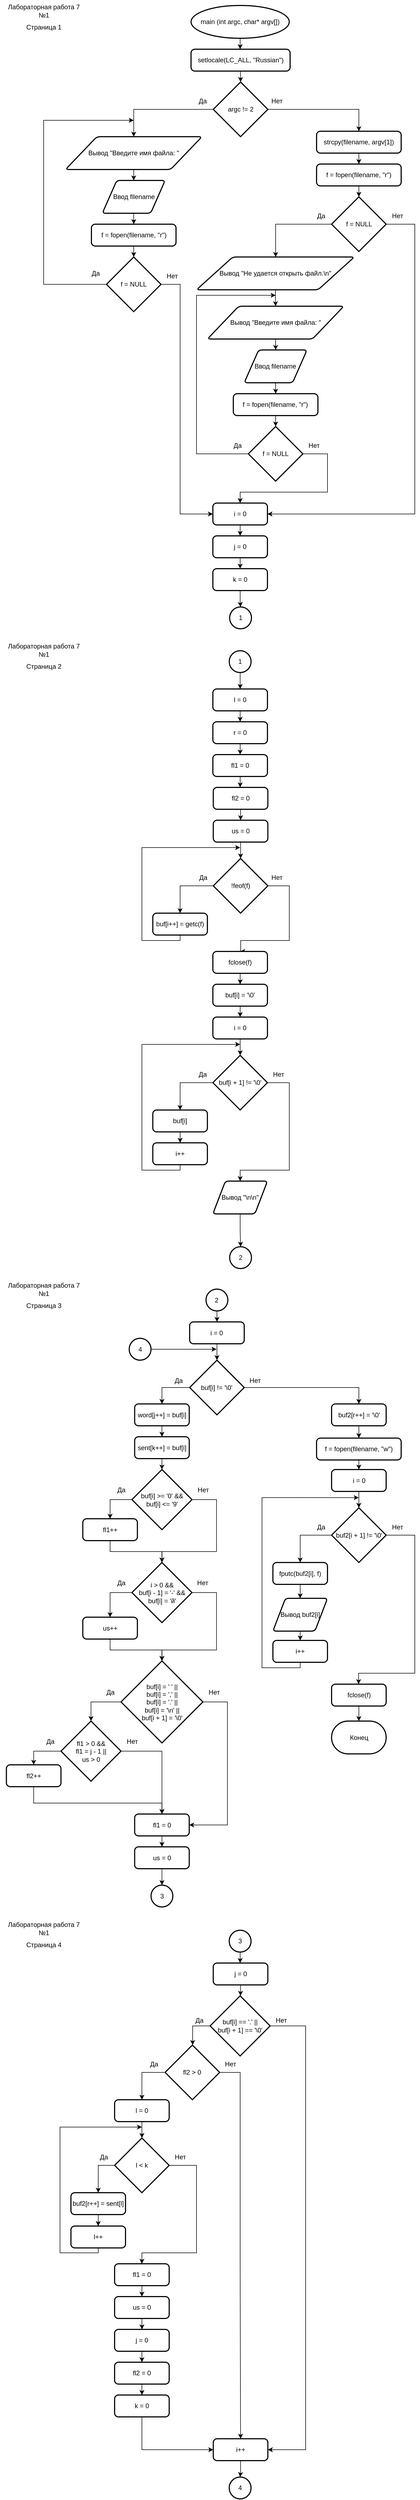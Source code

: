 <mxfile version="20.7.4" type="device" pages="5"><diagram id="LzxXO6bFUgalymFqbutl" name="1"><mxGraphModel dx="1434" dy="791" grid="1" gridSize="10" guides="1" tooltips="1" connect="1" arrows="1" fold="1" page="1" pageScale="1" pageWidth="827" pageHeight="1169" math="0" shadow="0"><root><mxCell id="0"/><mxCell id="1" parent="0"/><mxCell id="kV_FSJXf9hojQUy_533V-4" value="" style="edgeStyle=orthogonalEdgeStyle;rounded=0;orthogonalLoop=1;jettySize=auto;html=1;" parent="1" source="kV_FSJXf9hojQUy_533V-2" target="kV_FSJXf9hojQUy_533V-3" edge="1"><mxGeometry relative="1" as="geometry"/></mxCell><mxCell id="kV_FSJXf9hojQUy_533V-2" value="main&amp;nbsp;(int argc, char* argv[])" style="strokeWidth=2;html=1;shape=mxgraph.flowchart.start_1;whiteSpace=wrap;" parent="1" vertex="1"><mxGeometry x="350" y="10" width="180" height="60" as="geometry"/></mxCell><mxCell id="kV_FSJXf9hojQUy_533V-6" value="" style="edgeStyle=orthogonalEdgeStyle;rounded=0;orthogonalLoop=1;jettySize=auto;html=1;" parent="1" source="kV_FSJXf9hojQUy_533V-3" target="kV_FSJXf9hojQUy_533V-5" edge="1"><mxGeometry relative="1" as="geometry"/></mxCell><mxCell id="kV_FSJXf9hojQUy_533V-3" value="setlocale(LC_ALL, &quot;Russian&quot;)" style="rounded=1;whiteSpace=wrap;html=1;absoluteArcSize=1;arcSize=14;strokeWidth=2;fontSize=12;" parent="1" vertex="1"><mxGeometry x="350" y="90" width="181.5" height="40" as="geometry"/></mxCell><mxCell id="kV_FSJXf9hojQUy_533V-8" style="edgeStyle=orthogonalEdgeStyle;rounded=0;orthogonalLoop=1;jettySize=auto;html=1;entryX=0.5;entryY=0;entryDx=0;entryDy=0;" parent="1" source="kV_FSJXf9hojQUy_533V-5" target="kV_FSJXf9hojQUy_533V-7" edge="1"><mxGeometry relative="1" as="geometry"/></mxCell><mxCell id="kV_FSJXf9hojQUy_533V-17" style="edgeStyle=orthogonalEdgeStyle;rounded=0;orthogonalLoop=1;jettySize=auto;html=1;entryX=0.5;entryY=0;entryDx=0;entryDy=0;" parent="1" source="kV_FSJXf9hojQUy_533V-5" target="kV_FSJXf9hojQUy_533V-16" edge="1"><mxGeometry relative="1" as="geometry"/></mxCell><mxCell id="kV_FSJXf9hojQUy_533V-5" value="argc != 2" style="strokeWidth=2;html=1;shape=mxgraph.flowchart.decision;whiteSpace=wrap;" parent="1" vertex="1"><mxGeometry x="390.75" y="150" width="100" height="100" as="geometry"/></mxCell><mxCell id="kV_FSJXf9hojQUy_533V-10" value="" style="edgeStyle=orthogonalEdgeStyle;rounded=0;orthogonalLoop=1;jettySize=auto;html=1;" parent="1" source="kV_FSJXf9hojQUy_533V-7" target="kV_FSJXf9hojQUy_533V-9" edge="1"><mxGeometry relative="1" as="geometry"/></mxCell><mxCell id="kV_FSJXf9hojQUy_533V-7" value="Вывод&amp;nbsp;&quot;Введите имя файла: &quot;" style="shape=parallelogram;html=1;strokeWidth=2;perimeter=parallelogramPerimeter;whiteSpace=wrap;rounded=1;arcSize=12;size=0.23;" parent="1" vertex="1"><mxGeometry x="120" y="250" width="250" height="60" as="geometry"/></mxCell><mxCell id="kV_FSJXf9hojQUy_533V-12" value="" style="edgeStyle=orthogonalEdgeStyle;rounded=0;orthogonalLoop=1;jettySize=auto;html=1;" parent="1" source="kV_FSJXf9hojQUy_533V-9" target="kV_FSJXf9hojQUy_533V-11" edge="1"><mxGeometry relative="1" as="geometry"/></mxCell><mxCell id="kV_FSJXf9hojQUy_533V-9" value="Ввод filename" style="shape=parallelogram;html=1;strokeWidth=2;perimeter=parallelogramPerimeter;whiteSpace=wrap;rounded=1;arcSize=12;size=0.23;" parent="1" vertex="1"><mxGeometry x="187.5" y="330" width="115" height="60" as="geometry"/></mxCell><mxCell id="kV_FSJXf9hojQUy_533V-14" value="" style="edgeStyle=orthogonalEdgeStyle;rounded=0;orthogonalLoop=1;jettySize=auto;html=1;" parent="1" source="kV_FSJXf9hojQUy_533V-11" target="kV_FSJXf9hojQUy_533V-13" edge="1"><mxGeometry relative="1" as="geometry"/></mxCell><mxCell id="kV_FSJXf9hojQUy_533V-11" value="f = fopen(filename, &quot;r&quot;)" style="rounded=1;whiteSpace=wrap;html=1;absoluteArcSize=1;arcSize=14;strokeWidth=2;fontSize=12;" parent="1" vertex="1"><mxGeometry x="167.5" y="410" width="155" height="40" as="geometry"/></mxCell><mxCell id="kV_FSJXf9hojQUy_533V-15" style="edgeStyle=orthogonalEdgeStyle;rounded=0;orthogonalLoop=1;jettySize=auto;html=1;" parent="1" source="kV_FSJXf9hojQUy_533V-13" edge="1"><mxGeometry relative="1" as="geometry"><mxPoint x="245" y="220" as="targetPoint"/><Array as="points"><mxPoint x="80" y="520"/><mxPoint x="80" y="220"/><mxPoint x="245" y="220"/></Array></mxGeometry></mxCell><mxCell id="kV_FSJXf9hojQUy_533V-40" style="edgeStyle=orthogonalEdgeStyle;rounded=0;orthogonalLoop=1;jettySize=auto;html=1;entryX=0;entryY=0.5;entryDx=0;entryDy=0;" parent="1" source="kV_FSJXf9hojQUy_533V-13" target="kV_FSJXf9hojQUy_533V-34" edge="1"><mxGeometry relative="1" as="geometry"><Array as="points"><mxPoint x="330" y="520"/><mxPoint x="330" y="940"/></Array></mxGeometry></mxCell><mxCell id="kV_FSJXf9hojQUy_533V-13" value="f = NULL" style="strokeWidth=2;html=1;shape=mxgraph.flowchart.decision;whiteSpace=wrap;" parent="1" vertex="1"><mxGeometry x="195" y="470" width="100" height="100" as="geometry"/></mxCell><mxCell id="kV_FSJXf9hojQUy_533V-19" value="" style="edgeStyle=orthogonalEdgeStyle;rounded=0;orthogonalLoop=1;jettySize=auto;html=1;" parent="1" source="kV_FSJXf9hojQUy_533V-16" target="kV_FSJXf9hojQUy_533V-18" edge="1"><mxGeometry relative="1" as="geometry"/></mxCell><mxCell id="kV_FSJXf9hojQUy_533V-16" value="strcpy(filename, argv[1])" style="rounded=1;whiteSpace=wrap;html=1;absoluteArcSize=1;arcSize=14;strokeWidth=2;fontSize=12;" parent="1" vertex="1"><mxGeometry x="580" y="240" width="155" height="40" as="geometry"/></mxCell><mxCell id="kV_FSJXf9hojQUy_533V-21" value="" style="edgeStyle=orthogonalEdgeStyle;rounded=0;orthogonalLoop=1;jettySize=auto;html=1;" parent="1" source="kV_FSJXf9hojQUy_533V-18" target="kV_FSJXf9hojQUy_533V-20" edge="1"><mxGeometry relative="1" as="geometry"/></mxCell><mxCell id="kV_FSJXf9hojQUy_533V-18" value="f = fopen(filename, &quot;r&quot;)" style="rounded=1;whiteSpace=wrap;html=1;absoluteArcSize=1;arcSize=14;strokeWidth=2;fontSize=12;" parent="1" vertex="1"><mxGeometry x="580" y="300" width="155" height="40" as="geometry"/></mxCell><mxCell id="kV_FSJXf9hojQUy_533V-24" style="edgeStyle=orthogonalEdgeStyle;rounded=0;orthogonalLoop=1;jettySize=auto;html=1;entryX=0.5;entryY=0;entryDx=0;entryDy=0;" parent="1" source="kV_FSJXf9hojQUy_533V-20" target="kV_FSJXf9hojQUy_533V-22" edge="1"><mxGeometry relative="1" as="geometry"><Array as="points"><mxPoint x="505" y="410"/><mxPoint x="505" y="470"/></Array></mxGeometry></mxCell><mxCell id="kV_FSJXf9hojQUy_533V-38" style="edgeStyle=orthogonalEdgeStyle;rounded=0;orthogonalLoop=1;jettySize=auto;html=1;entryX=1;entryY=0.5;entryDx=0;entryDy=0;" parent="1" source="kV_FSJXf9hojQUy_533V-20" target="kV_FSJXf9hojQUy_533V-34" edge="1"><mxGeometry relative="1" as="geometry"><mxPoint x="600.0" y="900" as="targetPoint"/><Array as="points"><mxPoint x="760" y="410"/><mxPoint x="760" y="940"/></Array></mxGeometry></mxCell><mxCell id="kV_FSJXf9hojQUy_533V-20" value="f = NULL" style="strokeWidth=2;html=1;shape=mxgraph.flowchart.decision;whiteSpace=wrap;" parent="1" vertex="1"><mxGeometry x="607.5" y="360" width="100" height="100" as="geometry"/></mxCell><mxCell id="kV_FSJXf9hojQUy_533V-33" value="" style="edgeStyle=orthogonalEdgeStyle;rounded=0;orthogonalLoop=1;jettySize=auto;html=1;" parent="1" source="kV_FSJXf9hojQUy_533V-22" target="kV_FSJXf9hojQUy_533V-26" edge="1"><mxGeometry relative="1" as="geometry"/></mxCell><mxCell id="kV_FSJXf9hojQUy_533V-22" value="Вывод&amp;nbsp;&quot;Не удается открыть файл.\n&quot;" style="shape=parallelogram;html=1;strokeWidth=2;perimeter=parallelogramPerimeter;whiteSpace=wrap;rounded=1;arcSize=12;size=0.23;" parent="1" vertex="1"><mxGeometry x="360" y="470" width="289.25" height="60" as="geometry"/></mxCell><mxCell id="kV_FSJXf9hojQUy_533V-25" value="" style="edgeStyle=orthogonalEdgeStyle;rounded=0;orthogonalLoop=1;jettySize=auto;html=1;" parent="1" source="kV_FSJXf9hojQUy_533V-26" target="kV_FSJXf9hojQUy_533V-28" edge="1"><mxGeometry relative="1" as="geometry"/></mxCell><mxCell id="kV_FSJXf9hojQUy_533V-26" value="Вывод&amp;nbsp;&quot;Введите имя файла: &quot;" style="shape=parallelogram;html=1;strokeWidth=2;perimeter=parallelogramPerimeter;whiteSpace=wrap;rounded=1;arcSize=12;size=0.23;" parent="1" vertex="1"><mxGeometry x="379.97" y="560" width="250" height="60" as="geometry"/></mxCell><mxCell id="kV_FSJXf9hojQUy_533V-27" value="" style="edgeStyle=orthogonalEdgeStyle;rounded=0;orthogonalLoop=1;jettySize=auto;html=1;" parent="1" source="kV_FSJXf9hojQUy_533V-28" target="kV_FSJXf9hojQUy_533V-30" edge="1"><mxGeometry relative="1" as="geometry"/></mxCell><mxCell id="kV_FSJXf9hojQUy_533V-28" value="Ввод filename" style="shape=parallelogram;html=1;strokeWidth=2;perimeter=parallelogramPerimeter;whiteSpace=wrap;rounded=1;arcSize=12;size=0.23;" parent="1" vertex="1"><mxGeometry x="447.47" y="640" width="115" height="60" as="geometry"/></mxCell><mxCell id="kV_FSJXf9hojQUy_533V-29" value="" style="edgeStyle=orthogonalEdgeStyle;rounded=0;orthogonalLoop=1;jettySize=auto;html=1;" parent="1" source="kV_FSJXf9hojQUy_533V-30" target="kV_FSJXf9hojQUy_533V-32" edge="1"><mxGeometry relative="1" as="geometry"/></mxCell><mxCell id="kV_FSJXf9hojQUy_533V-30" value="f = fopen(filename, &quot;r&quot;)" style="rounded=1;whiteSpace=wrap;html=1;absoluteArcSize=1;arcSize=14;strokeWidth=2;fontSize=12;" parent="1" vertex="1"><mxGeometry x="427.47" y="720" width="155" height="40" as="geometry"/></mxCell><mxCell id="kV_FSJXf9hojQUy_533V-31" style="edgeStyle=orthogonalEdgeStyle;rounded=0;orthogonalLoop=1;jettySize=auto;html=1;" parent="1" source="kV_FSJXf9hojQUy_533V-32" edge="1"><mxGeometry relative="1" as="geometry"><mxPoint x="505" y="540" as="targetPoint"/><Array as="points"><mxPoint x="360" y="830"/><mxPoint x="360" y="540"/></Array></mxGeometry></mxCell><mxCell id="kV_FSJXf9hojQUy_533V-35" style="edgeStyle=orthogonalEdgeStyle;rounded=0;orthogonalLoop=1;jettySize=auto;html=1;entryX=0.5;entryY=0;entryDx=0;entryDy=0;" parent="1" source="kV_FSJXf9hojQUy_533V-32" target="kV_FSJXf9hojQUy_533V-34" edge="1"><mxGeometry relative="1" as="geometry"><Array as="points"><mxPoint x="600" y="830"/><mxPoint x="600" y="900"/><mxPoint x="440" y="900"/></Array></mxGeometry></mxCell><mxCell id="kV_FSJXf9hojQUy_533V-32" value="f = NULL" style="strokeWidth=2;html=1;shape=mxgraph.flowchart.decision;whiteSpace=wrap;" parent="1" vertex="1"><mxGeometry x="454.97" y="780" width="100" height="100" as="geometry"/></mxCell><mxCell id="kV_FSJXf9hojQUy_533V-42" value="" style="edgeStyle=orthogonalEdgeStyle;rounded=0;orthogonalLoop=1;jettySize=auto;html=1;" parent="1" source="kV_FSJXf9hojQUy_533V-34" target="kV_FSJXf9hojQUy_533V-41" edge="1"><mxGeometry relative="1" as="geometry"/></mxCell><mxCell id="kV_FSJXf9hojQUy_533V-34" value="i = 0" style="rounded=1;whiteSpace=wrap;html=1;absoluteArcSize=1;arcSize=14;strokeWidth=2;fontSize=12;" parent="1" vertex="1"><mxGeometry x="390" y="920" width="100" height="40" as="geometry"/></mxCell><mxCell id="kV_FSJXf9hojQUy_533V-44" value="" style="edgeStyle=orthogonalEdgeStyle;rounded=0;orthogonalLoop=1;jettySize=auto;html=1;" parent="1" source="kV_FSJXf9hojQUy_533V-41" target="kV_FSJXf9hojQUy_533V-43" edge="1"><mxGeometry relative="1" as="geometry"/></mxCell><mxCell id="kV_FSJXf9hojQUy_533V-41" value="j = 0" style="rounded=1;whiteSpace=wrap;html=1;absoluteArcSize=1;arcSize=14;strokeWidth=2;fontSize=12;" parent="1" vertex="1"><mxGeometry x="390" y="980" width="100" height="40" as="geometry"/></mxCell><mxCell id="kV_FSJXf9hojQUy_533V-46" value="" style="edgeStyle=orthogonalEdgeStyle;rounded=0;orthogonalLoop=1;jettySize=auto;html=1;" parent="1" source="kV_FSJXf9hojQUy_533V-43" target="kV_FSJXf9hojQUy_533V-45" edge="1"><mxGeometry relative="1" as="geometry"/></mxCell><mxCell id="kV_FSJXf9hojQUy_533V-43" value="k = 0&lt;span style=&quot;color: rgba(0, 0, 0, 0); font-family: monospace; font-size: 0px; text-align: start;&quot;&gt;%3CmxGraphModel%3E%3Croot%3E%3CmxCell%20id%3D%220%22%2F%3E%3CmxCell%20id%3D%221%22%20parent%3D%220%22%2F%3E%3CmxCell%20id%3D%222%22%20value%3D%221%22%20style%3D%22strokeWidth%3D2%3Bhtml%3D1%3Bshape%3Dmxgraph.flowchart.start_2%3BwhiteSpace%3Dwrap%3B%22%20vertex%3D%221%22%20parent%3D%221%22%3E%3CmxGeometry%20x%3D%22418.51%22%20y%3D%223450%22%20width%3D%2240%22%20height%3D%2240%22%20as%3D%22geometry%22%2F%3E%3C%2FmxCell%3E%3C%2Froot%3E%3C%2FmxGraphModel%3E&lt;/span&gt;" style="rounded=1;whiteSpace=wrap;html=1;absoluteArcSize=1;arcSize=14;strokeWidth=2;fontSize=12;" parent="1" vertex="1"><mxGeometry x="390" y="1040" width="100" height="40" as="geometry"/></mxCell><mxCell id="kV_FSJXf9hojQUy_533V-45" value="1" style="strokeWidth=2;html=1;shape=mxgraph.flowchart.start_2;whiteSpace=wrap;" parent="1" vertex="1"><mxGeometry x="420.75" y="1110" width="40" height="40" as="geometry"/></mxCell><mxCell id="kV_FSJXf9hojQUy_533V-49" value="" style="edgeStyle=orthogonalEdgeStyle;rounded=0;orthogonalLoop=1;jettySize=auto;html=1;" parent="1" source="kV_FSJXf9hojQUy_533V-47" target="kV_FSJXf9hojQUy_533V-48" edge="1"><mxGeometry relative="1" as="geometry"/></mxCell><mxCell id="kV_FSJXf9hojQUy_533V-47" value="1" style="strokeWidth=2;html=1;shape=mxgraph.flowchart.start_2;whiteSpace=wrap;" parent="1" vertex="1"><mxGeometry x="420" y="1190" width="40" height="40" as="geometry"/></mxCell><mxCell id="kV_FSJXf9hojQUy_533V-51" value="" style="edgeStyle=orthogonalEdgeStyle;rounded=0;orthogonalLoop=1;jettySize=auto;html=1;" parent="1" source="kV_FSJXf9hojQUy_533V-48" target="kV_FSJXf9hojQUy_533V-50" edge="1"><mxGeometry relative="1" as="geometry"/></mxCell><mxCell id="kV_FSJXf9hojQUy_533V-48" value="l = 0&lt;span style=&quot;color: rgba(0, 0, 0, 0); font-family: monospace; font-size: 0px; text-align: start;&quot;&gt;%3CmxGraphModel%3E%3Croot%3E%3CmxCell%20id%3D%220%22%2F%3E%3CmxCell%20id%3D%221%22%20parent%3D%220%22%2F%3E%3CmxCell%20id%3D%222%22%20value%3D%221%22%20style%3D%22strokeWidth%3D2%3Bhtml%3D1%3Bshape%3Dmxgraph.flowchart.start_2%3BwhiteSpace%3Dwrap%3B%22%20vertex%3D%221%22%20parent%3D%221%22%3E%3CmxGeometry%20x%3D%22418.51%22%20y%3D%223450%22%20width%3D%2240%22%20height%3D%2240%22%20as%3D%22geometry%22%2F%3E%3C%2FmxCell%3E%3C%2Froot%3E%3C%2FmxGraphModel%3E&lt;/span&gt;" style="rounded=1;whiteSpace=wrap;html=1;absoluteArcSize=1;arcSize=14;strokeWidth=2;fontSize=12;" parent="1" vertex="1"><mxGeometry x="390" y="1260" width="100" height="40" as="geometry"/></mxCell><mxCell id="kV_FSJXf9hojQUy_533V-55" style="edgeStyle=orthogonalEdgeStyle;rounded=0;orthogonalLoop=1;jettySize=auto;html=1;entryX=0.5;entryY=0;entryDx=0;entryDy=0;" parent="1" source="kV_FSJXf9hojQUy_533V-50" target="kV_FSJXf9hojQUy_533V-52" edge="1"><mxGeometry relative="1" as="geometry"/></mxCell><mxCell id="kV_FSJXf9hojQUy_533V-50" value="r = 0&lt;span style=&quot;color: rgba(0, 0, 0, 0); font-family: monospace; font-size: 0px; text-align: start;&quot;&gt;%3CmxGraphModel%3E%3Croot%3E%3CmxCell%20id%3D%220%22%2F%3E%3CmxCell%20id%3D%221%22%20parent%3D%220%22%2F%3E%3CmxCell%20id%3D%222%22%20value%3D%221%22%20style%3D%22strokeWidth%3D2%3Bhtml%3D1%3Bshape%3Dmxgraph.flowchart.start_2%3BwhiteSpace%3Dwrap%3B%22%20vertex%3D%221%22%20parent%3D%221%22%3E%3CmxGeometry%20x%3D%22418.51%22%20y%3D%223450%22%20width%3D%2240%22%20height%3D%2240%22%20as%3D%22geometry%22%2F%3E%3C%2FmxCell%3E%3C%2Froot%3E%3C%2FmxGraphModel%3E&lt;/span&gt;" style="rounded=1;whiteSpace=wrap;html=1;absoluteArcSize=1;arcSize=14;strokeWidth=2;fontSize=12;" parent="1" vertex="1"><mxGeometry x="390" y="1320" width="100" height="40" as="geometry"/></mxCell><mxCell id="kV_FSJXf9hojQUy_533V-56" value="" style="edgeStyle=orthogonalEdgeStyle;rounded=0;orthogonalLoop=1;jettySize=auto;html=1;" parent="1" source="kV_FSJXf9hojQUy_533V-52" target="kV_FSJXf9hojQUy_533V-53" edge="1"><mxGeometry relative="1" as="geometry"/></mxCell><mxCell id="kV_FSJXf9hojQUy_533V-52" value="fl1 = 0" style="rounded=1;whiteSpace=wrap;html=1;absoluteArcSize=1;arcSize=14;strokeWidth=2;fontSize=12;" parent="1" vertex="1"><mxGeometry x="390" y="1380" width="100" height="40" as="geometry"/></mxCell><mxCell id="kV_FSJXf9hojQUy_533V-58" value="" style="edgeStyle=orthogonalEdgeStyle;rounded=0;orthogonalLoop=1;jettySize=auto;html=1;" parent="1" source="kV_FSJXf9hojQUy_533V-53" target="kV_FSJXf9hojQUy_533V-57" edge="1"><mxGeometry relative="1" as="geometry"/></mxCell><mxCell id="kV_FSJXf9hojQUy_533V-53" value="fl2 = 0" style="rounded=1;whiteSpace=wrap;html=1;absoluteArcSize=1;arcSize=14;strokeWidth=2;fontSize=12;" parent="1" vertex="1"><mxGeometry x="390.75" y="1440" width="100" height="40" as="geometry"/></mxCell><mxCell id="kV_FSJXf9hojQUy_533V-60" value="" style="edgeStyle=orthogonalEdgeStyle;rounded=0;orthogonalLoop=1;jettySize=auto;html=1;" parent="1" source="kV_FSJXf9hojQUy_533V-57" target="kV_FSJXf9hojQUy_533V-59" edge="1"><mxGeometry relative="1" as="geometry"/></mxCell><mxCell id="kV_FSJXf9hojQUy_533V-57" value="us = 0" style="rounded=1;whiteSpace=wrap;html=1;absoluteArcSize=1;arcSize=14;strokeWidth=2;fontSize=12;" parent="1" vertex="1"><mxGeometry x="390.75" y="1500" width="100" height="40" as="geometry"/></mxCell><mxCell id="kV_FSJXf9hojQUy_533V-62" style="edgeStyle=orthogonalEdgeStyle;rounded=0;orthogonalLoop=1;jettySize=auto;html=1;entryX=0.5;entryY=0;entryDx=0;entryDy=0;" parent="1" source="kV_FSJXf9hojQUy_533V-59" target="kV_FSJXf9hojQUy_533V-61" edge="1"><mxGeometry relative="1" as="geometry"/></mxCell><mxCell id="kV_FSJXf9hojQUy_533V-65" style="edgeStyle=orthogonalEdgeStyle;rounded=0;orthogonalLoop=1;jettySize=auto;html=1;entryX=0.5;entryY=0;entryDx=0;entryDy=0;" parent="1" source="kV_FSJXf9hojQUy_533V-59" target="kV_FSJXf9hojQUy_533V-64" edge="1"><mxGeometry relative="1" as="geometry"><Array as="points"><mxPoint x="530" y="1620"/><mxPoint x="530" y="1720"/><mxPoint x="441" y="1720"/></Array></mxGeometry></mxCell><mxCell id="kV_FSJXf9hojQUy_533V-59" value="!feof(f)" style="strokeWidth=2;html=1;shape=mxgraph.flowchart.decision;whiteSpace=wrap;" parent="1" vertex="1"><mxGeometry x="390.75" y="1570" width="100" height="100" as="geometry"/></mxCell><mxCell id="kV_FSJXf9hojQUy_533V-63" style="edgeStyle=orthogonalEdgeStyle;rounded=0;orthogonalLoop=1;jettySize=auto;html=1;" parent="1" source="kV_FSJXf9hojQUy_533V-61" edge="1"><mxGeometry relative="1" as="geometry"><mxPoint x="440.0" y="1550" as="targetPoint"/><Array as="points"><mxPoint x="330" y="1720"/><mxPoint x="260" y="1720"/><mxPoint x="260" y="1550"/></Array></mxGeometry></mxCell><mxCell id="kV_FSJXf9hojQUy_533V-61" value="buf[i++] = getc(f)" style="rounded=1;whiteSpace=wrap;html=1;absoluteArcSize=1;arcSize=14;strokeWidth=2;fontSize=12;" parent="1" vertex="1"><mxGeometry x="279.97" y="1670" width="100" height="40" as="geometry"/></mxCell><mxCell id="kV_FSJXf9hojQUy_533V-67" value="" style="edgeStyle=orthogonalEdgeStyle;rounded=0;orthogonalLoop=1;jettySize=auto;html=1;" parent="1" source="kV_FSJXf9hojQUy_533V-64" target="kV_FSJXf9hojQUy_533V-66" edge="1"><mxGeometry relative="1" as="geometry"/></mxCell><mxCell id="kV_FSJXf9hojQUy_533V-64" value="fclose(f)" style="rounded=1;whiteSpace=wrap;html=1;absoluteArcSize=1;arcSize=14;strokeWidth=2;fontSize=12;" parent="1" vertex="1"><mxGeometry x="390" y="1740" width="100" height="40" as="geometry"/></mxCell><mxCell id="kV_FSJXf9hojQUy_533V-69" value="" style="edgeStyle=orthogonalEdgeStyle;rounded=0;orthogonalLoop=1;jettySize=auto;html=1;" parent="1" source="kV_FSJXf9hojQUy_533V-66" target="kV_FSJXf9hojQUy_533V-68" edge="1"><mxGeometry relative="1" as="geometry"/></mxCell><mxCell id="kV_FSJXf9hojQUy_533V-66" value="buf[i] = '\0'" style="rounded=1;whiteSpace=wrap;html=1;absoluteArcSize=1;arcSize=14;strokeWidth=2;fontSize=12;" parent="1" vertex="1"><mxGeometry x="390" y="1800" width="100" height="40" as="geometry"/></mxCell><mxCell id="kV_FSJXf9hojQUy_533V-71" value="" style="edgeStyle=orthogonalEdgeStyle;rounded=0;orthogonalLoop=1;jettySize=auto;html=1;" parent="1" source="kV_FSJXf9hojQUy_533V-68" target="kV_FSJXf9hojQUy_533V-70" edge="1"><mxGeometry relative="1" as="geometry"/></mxCell><mxCell id="kV_FSJXf9hojQUy_533V-68" value="i = 0" style="rounded=1;whiteSpace=wrap;html=1;absoluteArcSize=1;arcSize=14;strokeWidth=2;fontSize=12;" parent="1" vertex="1"><mxGeometry x="390" y="1860" width="100" height="40" as="geometry"/></mxCell><mxCell id="kV_FSJXf9hojQUy_533V-73" style="edgeStyle=orthogonalEdgeStyle;rounded=0;orthogonalLoop=1;jettySize=auto;html=1;entryX=0.5;entryY=0;entryDx=0;entryDy=0;" parent="1" source="kV_FSJXf9hojQUy_533V-70" target="kV_FSJXf9hojQUy_533V-72" edge="1"><mxGeometry relative="1" as="geometry"/></mxCell><mxCell id="kV_FSJXf9hojQUy_533V-78" style="edgeStyle=orthogonalEdgeStyle;rounded=0;orthogonalLoop=1;jettySize=auto;html=1;entryX=0.5;entryY=0;entryDx=0;entryDy=0;" parent="1" source="kV_FSJXf9hojQUy_533V-70" target="kV_FSJXf9hojQUy_533V-77" edge="1"><mxGeometry relative="1" as="geometry"><Array as="points"><mxPoint x="530" y="1980"/><mxPoint x="530" y="2140"/><mxPoint x="440" y="2140"/></Array></mxGeometry></mxCell><mxCell id="kV_FSJXf9hojQUy_533V-70" value="buf[i + 1] != '\0'" style="strokeWidth=2;html=1;shape=mxgraph.flowchart.decision;whiteSpace=wrap;" parent="1" vertex="1"><mxGeometry x="390" y="1930" width="100" height="100" as="geometry"/></mxCell><mxCell id="kV_FSJXf9hojQUy_533V-75" value="" style="edgeStyle=orthogonalEdgeStyle;rounded=0;orthogonalLoop=1;jettySize=auto;html=1;" parent="1" source="kV_FSJXf9hojQUy_533V-72" target="kV_FSJXf9hojQUy_533V-74" edge="1"><mxGeometry relative="1" as="geometry"/></mxCell><mxCell id="kV_FSJXf9hojQUy_533V-72" value="buf[i]" style="rounded=1;whiteSpace=wrap;html=1;absoluteArcSize=1;arcSize=14;strokeWidth=2;fontSize=12;" parent="1" vertex="1"><mxGeometry x="279.97" y="2030" width="100" height="40" as="geometry"/></mxCell><mxCell id="kV_FSJXf9hojQUy_533V-76" style="edgeStyle=orthogonalEdgeStyle;rounded=0;orthogonalLoop=1;jettySize=auto;html=1;" parent="1" source="kV_FSJXf9hojQUy_533V-74" edge="1"><mxGeometry relative="1" as="geometry"><mxPoint x="440.0" y="1910" as="targetPoint"/><Array as="points"><mxPoint x="330" y="2140"/><mxPoint x="260" y="2140"/><mxPoint x="260" y="1910"/></Array></mxGeometry></mxCell><mxCell id="kV_FSJXf9hojQUy_533V-74" value="i++" style="rounded=1;whiteSpace=wrap;html=1;absoluteArcSize=1;arcSize=14;strokeWidth=2;fontSize=12;" parent="1" vertex="1"><mxGeometry x="279.97" y="2090" width="100" height="40" as="geometry"/></mxCell><mxCell id="kV_FSJXf9hojQUy_533V-80" value="" style="edgeStyle=orthogonalEdgeStyle;rounded=0;orthogonalLoop=1;jettySize=auto;html=1;" parent="1" source="kV_FSJXf9hojQUy_533V-77" target="kV_FSJXf9hojQUy_533V-79" edge="1"><mxGeometry relative="1" as="geometry"/></mxCell><mxCell id="kV_FSJXf9hojQUy_533V-77" value="Вывод &quot;\n\n&quot;" style="shape=parallelogram;html=1;strokeWidth=2;perimeter=parallelogramPerimeter;whiteSpace=wrap;rounded=1;arcSize=12;size=0.23;" parent="1" vertex="1"><mxGeometry x="390" y="2160" width="100" height="60" as="geometry"/></mxCell><mxCell id="kV_FSJXf9hojQUy_533V-79" value="2" style="strokeWidth=2;html=1;shape=mxgraph.flowchart.start_2;whiteSpace=wrap;" parent="1" vertex="1"><mxGeometry x="420.75" y="2280" width="40" height="40" as="geometry"/></mxCell><mxCell id="kV_FSJXf9hojQUy_533V-83" value="" style="edgeStyle=orthogonalEdgeStyle;rounded=0;orthogonalLoop=1;jettySize=auto;html=1;" parent="1" source="kV_FSJXf9hojQUy_533V-81" target="kV_FSJXf9hojQUy_533V-82" edge="1"><mxGeometry relative="1" as="geometry"/></mxCell><mxCell id="kV_FSJXf9hojQUy_533V-81" value="2" style="strokeWidth=2;html=1;shape=mxgraph.flowchart.start_2;whiteSpace=wrap;" parent="1" vertex="1"><mxGeometry x="377.47" y="2357.5" width="40" height="40" as="geometry"/></mxCell><mxCell id="kV_FSJXf9hojQUy_533V-85" value="" style="edgeStyle=orthogonalEdgeStyle;rounded=0;orthogonalLoop=1;jettySize=auto;html=1;" parent="1" source="kV_FSJXf9hojQUy_533V-82" target="kV_FSJXf9hojQUy_533V-84" edge="1"><mxGeometry relative="1" as="geometry"/></mxCell><mxCell id="kV_FSJXf9hojQUy_533V-82" value="i = 0" style="rounded=1;whiteSpace=wrap;html=1;absoluteArcSize=1;arcSize=14;strokeWidth=2;fontSize=12;" parent="1" vertex="1"><mxGeometry x="347.47" y="2417.5" width="100" height="40" as="geometry"/></mxCell><mxCell id="kV_FSJXf9hojQUy_533V-87" style="edgeStyle=orthogonalEdgeStyle;rounded=0;orthogonalLoop=1;jettySize=auto;html=1;entryX=0.5;entryY=0;entryDx=0;entryDy=0;" parent="1" source="kV_FSJXf9hojQUy_533V-84" target="kV_FSJXf9hojQUy_533V-86" edge="1"><mxGeometry relative="1" as="geometry"/></mxCell><mxCell id="kV_FSJXf9hojQUy_533V-157" style="edgeStyle=orthogonalEdgeStyle;rounded=0;orthogonalLoop=1;jettySize=auto;html=1;entryX=0.5;entryY=0;entryDx=0;entryDy=0;" parent="1" source="kV_FSJXf9hojQUy_533V-84" target="kV_FSJXf9hojQUy_533V-156" edge="1"><mxGeometry relative="1" as="geometry"/></mxCell><mxCell id="kV_FSJXf9hojQUy_533V-84" value="buf[i] != '\0'" style="strokeWidth=2;html=1;shape=mxgraph.flowchart.decision;whiteSpace=wrap;" parent="1" vertex="1"><mxGeometry x="347.47" y="2487.5" width="100" height="100" as="geometry"/></mxCell><mxCell id="kV_FSJXf9hojQUy_533V-89" value="" style="edgeStyle=orthogonalEdgeStyle;rounded=0;orthogonalLoop=1;jettySize=auto;html=1;" parent="1" source="kV_FSJXf9hojQUy_533V-86" target="kV_FSJXf9hojQUy_533V-88" edge="1"><mxGeometry relative="1" as="geometry"/></mxCell><mxCell id="kV_FSJXf9hojQUy_533V-86" value="word[j++] = buf[i]" style="rounded=1;whiteSpace=wrap;html=1;absoluteArcSize=1;arcSize=14;strokeWidth=2;fontSize=12;" parent="1" vertex="1"><mxGeometry x="246.72" y="2567.5" width="100" height="40" as="geometry"/></mxCell><mxCell id="kV_FSJXf9hojQUy_533V-91" value="" style="edgeStyle=orthogonalEdgeStyle;rounded=0;orthogonalLoop=1;jettySize=auto;html=1;" parent="1" source="kV_FSJXf9hojQUy_533V-88" target="kV_FSJXf9hojQUy_533V-90" edge="1"><mxGeometry relative="1" as="geometry"/></mxCell><mxCell id="kV_FSJXf9hojQUy_533V-88" value="sent[k++] = buf[i]" style="rounded=1;whiteSpace=wrap;html=1;absoluteArcSize=1;arcSize=14;strokeWidth=2;fontSize=12;" parent="1" vertex="1"><mxGeometry x="246.72" y="2627.5" width="100" height="40" as="geometry"/></mxCell><mxCell id="kV_FSJXf9hojQUy_533V-94" style="edgeStyle=orthogonalEdgeStyle;rounded=0;orthogonalLoop=1;jettySize=auto;html=1;entryX=0.5;entryY=0;entryDx=0;entryDy=0;" parent="1" source="kV_FSJXf9hojQUy_533V-90" target="kV_FSJXf9hojQUy_533V-93" edge="1"><mxGeometry relative="1" as="geometry"><Array as="points"><mxPoint x="201.72" y="2742.5"/></Array></mxGeometry></mxCell><mxCell id="kV_FSJXf9hojQUy_533V-98" style="edgeStyle=orthogonalEdgeStyle;rounded=0;orthogonalLoop=1;jettySize=auto;html=1;entryX=0.5;entryY=0;entryDx=0;entryDy=0;entryPerimeter=0;" parent="1" source="kV_FSJXf9hojQUy_533V-90" target="kV_FSJXf9hojQUy_533V-96" edge="1"><mxGeometry relative="1" as="geometry"><Array as="points"><mxPoint x="396.72" y="2742.5"/><mxPoint x="396.72" y="2837.5"/><mxPoint x="296.72" y="2837.5"/></Array></mxGeometry></mxCell><mxCell id="kV_FSJXf9hojQUy_533V-90" value="buf[i] &amp;gt;= '0' &amp;amp;&amp;amp; &lt;br&gt;buf[i] &amp;lt;= '9'" style="strokeWidth=2;html=1;shape=mxgraph.flowchart.decision;whiteSpace=wrap;" parent="1" vertex="1"><mxGeometry x="241.72" y="2687.5" width="110" height="110" as="geometry"/></mxCell><mxCell id="kV_FSJXf9hojQUy_533V-97" style="edgeStyle=orthogonalEdgeStyle;rounded=0;orthogonalLoop=1;jettySize=auto;html=1;entryX=0.5;entryY=0;entryDx=0;entryDy=0;entryPerimeter=0;" parent="1" source="kV_FSJXf9hojQUy_533V-93" target="kV_FSJXf9hojQUy_533V-96" edge="1"><mxGeometry relative="1" as="geometry"><Array as="points"><mxPoint x="201.72" y="2837.5"/><mxPoint x="296.72" y="2837.5"/></Array></mxGeometry></mxCell><mxCell id="kV_FSJXf9hojQUy_533V-93" value="fl1++" style="rounded=1;whiteSpace=wrap;html=1;absoluteArcSize=1;arcSize=14;strokeWidth=2;fontSize=12;" parent="1" vertex="1"><mxGeometry x="151.72" y="2777.5" width="100" height="40" as="geometry"/></mxCell><mxCell id="kV_FSJXf9hojQUy_533V-100" style="edgeStyle=orthogonalEdgeStyle;rounded=0;orthogonalLoop=1;jettySize=auto;html=1;entryX=0.5;entryY=0;entryDx=0;entryDy=0;" parent="1" source="kV_FSJXf9hojQUy_533V-96" target="kV_FSJXf9hojQUy_533V-99" edge="1"><mxGeometry relative="1" as="geometry"><Array as="points"><mxPoint x="201.72" y="2912.5"/></Array></mxGeometry></mxCell><mxCell id="kV_FSJXf9hojQUy_533V-103" style="edgeStyle=orthogonalEdgeStyle;rounded=0;orthogonalLoop=1;jettySize=auto;html=1;entryX=0.5;entryY=0;entryDx=0;entryDy=0;entryPerimeter=0;" parent="1" source="kV_FSJXf9hojQUy_533V-96" target="kV_FSJXf9hojQUy_533V-101" edge="1"><mxGeometry relative="1" as="geometry"><Array as="points"><mxPoint x="396.72" y="2912.5"/><mxPoint x="396.72" y="3017.5"/><mxPoint x="296.72" y="3017.5"/></Array></mxGeometry></mxCell><mxCell id="kV_FSJXf9hojQUy_533V-96" value="i &amp;gt; 0 &amp;amp;&amp;amp; &lt;br&gt;buf[i - 1] = '-' &amp;amp;&amp;amp; buf[i] = 'й'" style="strokeWidth=2;html=1;shape=mxgraph.flowchart.decision;whiteSpace=wrap;" parent="1" vertex="1"><mxGeometry x="241.72" y="2857.5" width="110" height="110" as="geometry"/></mxCell><mxCell id="kV_FSJXf9hojQUy_533V-102" style="edgeStyle=orthogonalEdgeStyle;rounded=0;orthogonalLoop=1;jettySize=auto;html=1;entryX=0.5;entryY=0;entryDx=0;entryDy=0;entryPerimeter=0;" parent="1" source="kV_FSJXf9hojQUy_533V-99" target="kV_FSJXf9hojQUy_533V-101" edge="1"><mxGeometry relative="1" as="geometry"><Array as="points"><mxPoint x="201.72" y="3017.5"/><mxPoint x="296.72" y="3017.5"/></Array></mxGeometry></mxCell><mxCell id="kV_FSJXf9hojQUy_533V-99" value="us++" style="rounded=1;whiteSpace=wrap;html=1;absoluteArcSize=1;arcSize=14;strokeWidth=2;fontSize=12;" parent="1" vertex="1"><mxGeometry x="151.72" y="2957.5" width="100" height="40" as="geometry"/></mxCell><mxCell id="kV_FSJXf9hojQUy_533V-105" style="edgeStyle=orthogonalEdgeStyle;rounded=0;orthogonalLoop=1;jettySize=auto;html=1;entryX=0.5;entryY=0;entryDx=0;entryDy=0;entryPerimeter=0;" parent="1" source="kV_FSJXf9hojQUy_533V-101" target="kV_FSJXf9hojQUy_533V-104" edge="1"><mxGeometry relative="1" as="geometry"><Array as="points"><mxPoint x="166.72" y="3112.5"/></Array></mxGeometry></mxCell><mxCell id="kV_FSJXf9hojQUy_533V-109" style="edgeStyle=orthogonalEdgeStyle;rounded=0;orthogonalLoop=1;jettySize=auto;html=1;entryX=1;entryY=0.5;entryDx=0;entryDy=0;" parent="1" source="kV_FSJXf9hojQUy_533V-101" target="kV_FSJXf9hojQUy_533V-108" edge="1"><mxGeometry relative="1" as="geometry"><Array as="points"><mxPoint x="416.72" y="3112.5"/><mxPoint x="416.72" y="3337.5"/></Array></mxGeometry></mxCell><mxCell id="kV_FSJXf9hojQUy_533V-101" value="buf[i] = ' ' || &lt;br&gt;buf[i] = ',' || &lt;br&gt;buf[i] = '.' || &lt;br&gt;buf[i] = '\n' || &lt;br&gt;buf[i + 1] = '\0'" style="strokeWidth=2;html=1;shape=mxgraph.flowchart.decision;whiteSpace=wrap;" parent="1" vertex="1"><mxGeometry x="221.72" y="3037.5" width="150" height="150" as="geometry"/></mxCell><mxCell id="kV_FSJXf9hojQUy_533V-107" style="edgeStyle=orthogonalEdgeStyle;rounded=0;orthogonalLoop=1;jettySize=auto;html=1;" parent="1" source="kV_FSJXf9hojQUy_533V-104" target="kV_FSJXf9hojQUy_533V-106" edge="1"><mxGeometry relative="1" as="geometry"><Array as="points"><mxPoint x="61.72" y="3202.5"/></Array></mxGeometry></mxCell><mxCell id="kV_FSJXf9hojQUy_533V-114" style="edgeStyle=orthogonalEdgeStyle;rounded=0;orthogonalLoop=1;jettySize=auto;html=1;entryX=0.5;entryY=0;entryDx=0;entryDy=0;" parent="1" source="kV_FSJXf9hojQUy_533V-104" target="kV_FSJXf9hojQUy_533V-108" edge="1"><mxGeometry relative="1" as="geometry"/></mxCell><mxCell id="kV_FSJXf9hojQUy_533V-104" value="fl1 &amp;gt; 0 &amp;amp;&amp;amp; &lt;br&gt;fl1 = j - 1 || &lt;br&gt;us &amp;gt; 0" style="strokeWidth=2;html=1;shape=mxgraph.flowchart.decision;whiteSpace=wrap;" parent="1" vertex="1"><mxGeometry x="111.72" y="3147.5" width="110" height="110" as="geometry"/></mxCell><mxCell id="kV_FSJXf9hojQUy_533V-113" style="edgeStyle=orthogonalEdgeStyle;rounded=0;orthogonalLoop=1;jettySize=auto;html=1;" parent="1" source="kV_FSJXf9hojQUy_533V-106" target="kV_FSJXf9hojQUy_533V-108" edge="1"><mxGeometry relative="1" as="geometry"><Array as="points"><mxPoint x="61.72" y="3297.5"/><mxPoint x="296.72" y="3297.5"/></Array></mxGeometry></mxCell><mxCell id="kV_FSJXf9hojQUy_533V-106" value="fl2++" style="rounded=1;whiteSpace=wrap;html=1;absoluteArcSize=1;arcSize=14;strokeWidth=2;fontSize=12;" parent="1" vertex="1"><mxGeometry x="11.72" y="3227.5" width="100" height="40" as="geometry"/></mxCell><mxCell id="kV_FSJXf9hojQUy_533V-116" value="" style="edgeStyle=orthogonalEdgeStyle;rounded=0;orthogonalLoop=1;jettySize=auto;html=1;" parent="1" source="kV_FSJXf9hojQUy_533V-108" target="kV_FSJXf9hojQUy_533V-115" edge="1"><mxGeometry relative="1" as="geometry"/></mxCell><mxCell id="kV_FSJXf9hojQUy_533V-108" value="fl1 = 0" style="rounded=1;whiteSpace=wrap;html=1;absoluteArcSize=1;arcSize=14;strokeWidth=2;fontSize=12;" parent="1" vertex="1"><mxGeometry x="246.72" y="3317.5" width="100" height="40" as="geometry"/></mxCell><mxCell id="kV_FSJXf9hojQUy_533V-118" value="" style="edgeStyle=orthogonalEdgeStyle;rounded=0;orthogonalLoop=1;jettySize=auto;html=1;" parent="1" source="kV_FSJXf9hojQUy_533V-115" target="kV_FSJXf9hojQUy_533V-117" edge="1"><mxGeometry relative="1" as="geometry"/></mxCell><mxCell id="kV_FSJXf9hojQUy_533V-115" value="us = 0" style="rounded=1;whiteSpace=wrap;html=1;absoluteArcSize=1;arcSize=14;strokeWidth=2;fontSize=12;" parent="1" vertex="1"><mxGeometry x="246.72" y="3377.5" width="100" height="40" as="geometry"/></mxCell><mxCell id="kV_FSJXf9hojQUy_533V-117" value="3" style="strokeWidth=2;html=1;shape=mxgraph.flowchart.start_2;whiteSpace=wrap;" parent="1" vertex="1"><mxGeometry x="276.72" y="3447.5" width="40" height="40" as="geometry"/></mxCell><mxCell id="kV_FSJXf9hojQUy_533V-121" value="" style="edgeStyle=orthogonalEdgeStyle;rounded=0;orthogonalLoop=1;jettySize=auto;html=1;" parent="1" source="kV_FSJXf9hojQUy_533V-119" target="kV_FSJXf9hojQUy_533V-120" edge="1"><mxGeometry relative="1" as="geometry"/></mxCell><mxCell id="kV_FSJXf9hojQUy_533V-119" value="3" style="strokeWidth=2;html=1;shape=mxgraph.flowchart.start_2;whiteSpace=wrap;" parent="1" vertex="1"><mxGeometry x="419.97" y="3530" width="40" height="40" as="geometry"/></mxCell><mxCell id="kV_FSJXf9hojQUy_533V-123" value="" style="edgeStyle=orthogonalEdgeStyle;rounded=0;orthogonalLoop=1;jettySize=auto;html=1;" parent="1" source="kV_FSJXf9hojQUy_533V-120" target="kV_FSJXf9hojQUy_533V-122" edge="1"><mxGeometry relative="1" as="geometry"/></mxCell><mxCell id="kV_FSJXf9hojQUy_533V-120" value="j = 0" style="rounded=1;whiteSpace=wrap;html=1;absoluteArcSize=1;arcSize=14;strokeWidth=2;fontSize=12;" parent="1" vertex="1"><mxGeometry x="390.72" y="3590" width="100" height="40" as="geometry"/></mxCell><mxCell id="kV_FSJXf9hojQUy_533V-125" style="edgeStyle=orthogonalEdgeStyle;rounded=0;orthogonalLoop=1;jettySize=auto;html=1;entryX=0.5;entryY=0;entryDx=0;entryDy=0;entryPerimeter=0;" parent="1" source="kV_FSJXf9hojQUy_533V-122" target="kV_FSJXf9hojQUy_533V-124" edge="1"><mxGeometry relative="1" as="geometry"><Array as="points"><mxPoint x="352.97" y="3705"/><mxPoint x="352.97" y="3740"/></Array></mxGeometry></mxCell><mxCell id="kV_FSJXf9hojQUy_533V-148" style="edgeStyle=orthogonalEdgeStyle;rounded=0;orthogonalLoop=1;jettySize=auto;html=1;entryX=1;entryY=0.5;entryDx=0;entryDy=0;" parent="1" source="kV_FSJXf9hojQUy_533V-122" target="kV_FSJXf9hojQUy_533V-145" edge="1"><mxGeometry relative="1" as="geometry"><mxPoint x="440" y="4440" as="targetPoint"/><Array as="points"><mxPoint x="560" y="3705"/><mxPoint x="560" y="4480"/></Array></mxGeometry></mxCell><mxCell id="kV_FSJXf9hojQUy_533V-122" value="buf[i] == '.' || &lt;br&gt;buf[i + 1] == '\0'" style="strokeWidth=2;html=1;shape=mxgraph.flowchart.decision;whiteSpace=wrap;" parent="1" vertex="1"><mxGeometry x="384.97" y="3650" width="110" height="110" as="geometry"/></mxCell><mxCell id="kV_FSJXf9hojQUy_533V-127" style="edgeStyle=orthogonalEdgeStyle;rounded=0;orthogonalLoop=1;jettySize=auto;html=1;entryX=0.5;entryY=0;entryDx=0;entryDy=0;" parent="1" source="kV_FSJXf9hojQUy_533V-124" target="kV_FSJXf9hojQUy_533V-126" edge="1"><mxGeometry relative="1" as="geometry"><Array as="points"><mxPoint x="259.97" y="3790"/></Array></mxGeometry></mxCell><mxCell id="kV_FSJXf9hojQUy_533V-147" style="edgeStyle=orthogonalEdgeStyle;rounded=0;orthogonalLoop=1;jettySize=auto;html=1;entryX=0.5;entryY=0;entryDx=0;entryDy=0;" parent="1" source="kV_FSJXf9hojQUy_533V-124" target="kV_FSJXf9hojQUy_533V-145" edge="1"><mxGeometry relative="1" as="geometry"><Array as="points"><mxPoint x="440" y="3790"/><mxPoint x="440" y="4150"/><mxPoint x="441" y="4150"/></Array></mxGeometry></mxCell><mxCell id="kV_FSJXf9hojQUy_533V-124" value="fl2 &amp;gt; 0" style="strokeWidth=2;html=1;shape=mxgraph.flowchart.decision;whiteSpace=wrap;" parent="1" vertex="1"><mxGeometry x="302.47" y="3740" width="100" height="100" as="geometry"/></mxCell><mxCell id="kV_FSJXf9hojQUy_533V-129" value="" style="edgeStyle=orthogonalEdgeStyle;rounded=0;orthogonalLoop=1;jettySize=auto;html=1;" parent="1" source="kV_FSJXf9hojQUy_533V-126" target="kV_FSJXf9hojQUy_533V-128" edge="1"><mxGeometry relative="1" as="geometry"/></mxCell><mxCell id="kV_FSJXf9hojQUy_533V-126" value="l = 0" style="rounded=1;whiteSpace=wrap;html=1;absoluteArcSize=1;arcSize=14;strokeWidth=2;fontSize=12;" parent="1" vertex="1"><mxGeometry x="209.97" y="3840" width="100" height="40" as="geometry"/></mxCell><mxCell id="kV_FSJXf9hojQUy_533V-131" style="edgeStyle=orthogonalEdgeStyle;rounded=0;orthogonalLoop=1;jettySize=auto;html=1;entryX=0.5;entryY=0;entryDx=0;entryDy=0;" parent="1" source="kV_FSJXf9hojQUy_533V-128" target="kV_FSJXf9hojQUy_533V-130" edge="1"><mxGeometry relative="1" as="geometry"><Array as="points"><mxPoint x="179.97" y="3960"/></Array></mxGeometry></mxCell><mxCell id="kV_FSJXf9hojQUy_533V-136" style="edgeStyle=orthogonalEdgeStyle;rounded=0;orthogonalLoop=1;jettySize=auto;html=1;entryX=0.5;entryY=0;entryDx=0;entryDy=0;" parent="1" source="kV_FSJXf9hojQUy_533V-128" target="kV_FSJXf9hojQUy_533V-135" edge="1"><mxGeometry relative="1" as="geometry"><Array as="points"><mxPoint x="360" y="3960"/><mxPoint x="360" y="4120"/><mxPoint x="260" y="4120"/></Array></mxGeometry></mxCell><mxCell id="kV_FSJXf9hojQUy_533V-128" value="l &amp;lt; k" style="strokeWidth=2;html=1;shape=mxgraph.flowchart.decision;whiteSpace=wrap;" parent="1" vertex="1"><mxGeometry x="209.97" y="3910" width="100" height="100" as="geometry"/></mxCell><mxCell id="kV_FSJXf9hojQUy_533V-133" value="" style="edgeStyle=orthogonalEdgeStyle;rounded=0;orthogonalLoop=1;jettySize=auto;html=1;" parent="1" source="kV_FSJXf9hojQUy_533V-130" target="kV_FSJXf9hojQUy_533V-132" edge="1"><mxGeometry relative="1" as="geometry"/></mxCell><mxCell id="kV_FSJXf9hojQUy_533V-130" value="buf2[r++] = sent[l]" style="rounded=1;whiteSpace=wrap;html=1;absoluteArcSize=1;arcSize=14;strokeWidth=2;fontSize=12;" parent="1" vertex="1"><mxGeometry x="129.97" y="4010" width="100" height="40" as="geometry"/></mxCell><mxCell id="kV_FSJXf9hojQUy_533V-134" style="edgeStyle=orthogonalEdgeStyle;rounded=0;orthogonalLoop=1;jettySize=auto;html=1;" parent="1" source="kV_FSJXf9hojQUy_533V-132" edge="1"><mxGeometry relative="1" as="geometry"><mxPoint x="259.97" y="3890" as="targetPoint"/><Array as="points"><mxPoint x="179.97" y="4120"/><mxPoint x="109.97" y="4120"/><mxPoint x="109.97" y="3890"/></Array></mxGeometry></mxCell><mxCell id="kV_FSJXf9hojQUy_533V-132" value="l++" style="rounded=1;whiteSpace=wrap;html=1;absoluteArcSize=1;arcSize=14;strokeWidth=2;fontSize=12;" parent="1" vertex="1"><mxGeometry x="129.97" y="4071" width="100" height="40" as="geometry"/></mxCell><mxCell id="kV_FSJXf9hojQUy_533V-138" value="" style="edgeStyle=orthogonalEdgeStyle;rounded=0;orthogonalLoop=1;jettySize=auto;html=1;" parent="1" source="kV_FSJXf9hojQUy_533V-135" target="kV_FSJXf9hojQUy_533V-137" edge="1"><mxGeometry relative="1" as="geometry"/></mxCell><mxCell id="kV_FSJXf9hojQUy_533V-135" value="fl1 = 0" style="rounded=1;whiteSpace=wrap;html=1;absoluteArcSize=1;arcSize=14;strokeWidth=2;fontSize=12;" parent="1" vertex="1"><mxGeometry x="209.97" y="4140" width="100" height="40" as="geometry"/></mxCell><mxCell id="kV_FSJXf9hojQUy_533V-140" value="" style="edgeStyle=orthogonalEdgeStyle;rounded=0;orthogonalLoop=1;jettySize=auto;html=1;" parent="1" source="kV_FSJXf9hojQUy_533V-137" target="kV_FSJXf9hojQUy_533V-139" edge="1"><mxGeometry relative="1" as="geometry"/></mxCell><mxCell id="kV_FSJXf9hojQUy_533V-137" value="us = 0" style="rounded=1;whiteSpace=wrap;html=1;absoluteArcSize=1;arcSize=14;strokeWidth=2;fontSize=12;" parent="1" vertex="1"><mxGeometry x="209.97" y="4200" width="100" height="40" as="geometry"/></mxCell><mxCell id="kV_FSJXf9hojQUy_533V-142" value="" style="edgeStyle=orthogonalEdgeStyle;rounded=0;orthogonalLoop=1;jettySize=auto;html=1;" parent="1" source="kV_FSJXf9hojQUy_533V-139" target="kV_FSJXf9hojQUy_533V-141" edge="1"><mxGeometry relative="1" as="geometry"/></mxCell><mxCell id="kV_FSJXf9hojQUy_533V-139" value="j = 0" style="rounded=1;whiteSpace=wrap;html=1;absoluteArcSize=1;arcSize=14;strokeWidth=2;fontSize=12;" parent="1" vertex="1"><mxGeometry x="209.97" y="4260" width="100" height="40" as="geometry"/></mxCell><mxCell id="kV_FSJXf9hojQUy_533V-144" value="" style="edgeStyle=orthogonalEdgeStyle;rounded=0;orthogonalLoop=1;jettySize=auto;html=1;" parent="1" source="kV_FSJXf9hojQUy_533V-141" target="kV_FSJXf9hojQUy_533V-143" edge="1"><mxGeometry relative="1" as="geometry"/></mxCell><mxCell id="kV_FSJXf9hojQUy_533V-141" value="fl2 = 0" style="rounded=1;whiteSpace=wrap;html=1;absoluteArcSize=1;arcSize=14;strokeWidth=2;fontSize=12;" parent="1" vertex="1"><mxGeometry x="209.97" y="4320" width="100" height="40" as="geometry"/></mxCell><mxCell id="kV_FSJXf9hojQUy_533V-146" style="edgeStyle=orthogonalEdgeStyle;rounded=0;orthogonalLoop=1;jettySize=auto;html=1;entryX=0;entryY=0.5;entryDx=0;entryDy=0;" parent="1" source="kV_FSJXf9hojQUy_533V-143" target="kV_FSJXf9hojQUy_533V-145" edge="1"><mxGeometry relative="1" as="geometry"><mxPoint x="440" y="4440" as="targetPoint"/><Array as="points"><mxPoint x="260" y="4480"/></Array></mxGeometry></mxCell><mxCell id="kV_FSJXf9hojQUy_533V-143" value="k = 0" style="rounded=1;whiteSpace=wrap;html=1;absoluteArcSize=1;arcSize=14;strokeWidth=2;fontSize=12;" parent="1" vertex="1"><mxGeometry x="209.97" y="4380" width="100" height="40" as="geometry"/></mxCell><mxCell id="kV_FSJXf9hojQUy_533V-151" value="" style="edgeStyle=orthogonalEdgeStyle;rounded=0;orthogonalLoop=1;jettySize=auto;html=1;" parent="1" source="kV_FSJXf9hojQUy_533V-145" target="kV_FSJXf9hojQUy_533V-150" edge="1"><mxGeometry relative="1" as="geometry"/></mxCell><mxCell id="kV_FSJXf9hojQUy_533V-145" value="i++" style="rounded=1;whiteSpace=wrap;html=1;absoluteArcSize=1;arcSize=14;strokeWidth=2;fontSize=12;" parent="1" vertex="1"><mxGeometry x="390.75" y="4460" width="100" height="40" as="geometry"/></mxCell><mxCell id="kV_FSJXf9hojQUy_533V-150" value="4" style="strokeWidth=2;html=1;shape=mxgraph.flowchart.start_2;whiteSpace=wrap;" parent="1" vertex="1"><mxGeometry x="419.97" y="4530" width="40" height="40" as="geometry"/></mxCell><mxCell id="kV_FSJXf9hojQUy_533V-154" style="edgeStyle=orthogonalEdgeStyle;rounded=0;orthogonalLoop=1;jettySize=auto;html=1;" parent="1" source="kV_FSJXf9hojQUy_533V-153" edge="1"><mxGeometry relative="1" as="geometry"><mxPoint x="396.72" y="2467.5" as="targetPoint"/></mxGeometry></mxCell><mxCell id="kV_FSJXf9hojQUy_533V-153" value="4" style="strokeWidth=2;html=1;shape=mxgraph.flowchart.start_2;whiteSpace=wrap;" parent="1" vertex="1"><mxGeometry x="236.72" y="2447.5" width="40" height="40" as="geometry"/></mxCell><mxCell id="kV_FSJXf9hojQUy_533V-159" value="" style="edgeStyle=orthogonalEdgeStyle;rounded=0;orthogonalLoop=1;jettySize=auto;html=1;" parent="1" source="kV_FSJXf9hojQUy_533V-156" target="kV_FSJXf9hojQUy_533V-158" edge="1"><mxGeometry relative="1" as="geometry"/></mxCell><mxCell id="kV_FSJXf9hojQUy_533V-156" value="buf2[r++] = '\0'" style="rounded=1;whiteSpace=wrap;html=1;absoluteArcSize=1;arcSize=14;strokeWidth=2;fontSize=12;" parent="1" vertex="1"><mxGeometry x="607.5" y="2567.5" width="100" height="40" as="geometry"/></mxCell><mxCell id="kV_FSJXf9hojQUy_533V-161" value="" style="edgeStyle=orthogonalEdgeStyle;rounded=0;orthogonalLoop=1;jettySize=auto;html=1;" parent="1" source="kV_FSJXf9hojQUy_533V-158" target="kV_FSJXf9hojQUy_533V-160" edge="1"><mxGeometry relative="1" as="geometry"/></mxCell><mxCell id="kV_FSJXf9hojQUy_533V-158" value="f = fopen(filename, &quot;w&quot;)" style="rounded=1;whiteSpace=wrap;html=1;absoluteArcSize=1;arcSize=14;strokeWidth=2;fontSize=12;" parent="1" vertex="1"><mxGeometry x="580" y="2630" width="155" height="40" as="geometry"/></mxCell><mxCell id="kV_FSJXf9hojQUy_533V-163" value="" style="edgeStyle=orthogonalEdgeStyle;rounded=0;orthogonalLoop=1;jettySize=auto;html=1;" parent="1" source="kV_FSJXf9hojQUy_533V-160" target="kV_FSJXf9hojQUy_533V-162" edge="1"><mxGeometry relative="1" as="geometry"/></mxCell><mxCell id="kV_FSJXf9hojQUy_533V-160" value="i = 0" style="rounded=1;whiteSpace=wrap;html=1;absoluteArcSize=1;arcSize=14;strokeWidth=2;fontSize=12;" parent="1" vertex="1"><mxGeometry x="607.5" y="2687.5" width="100" height="40" as="geometry"/></mxCell><mxCell id="kV_FSJXf9hojQUy_533V-165" style="edgeStyle=orthogonalEdgeStyle;rounded=0;orthogonalLoop=1;jettySize=auto;html=1;entryX=0.5;entryY=0;entryDx=0;entryDy=0;" parent="1" source="kV_FSJXf9hojQUy_533V-162" target="kV_FSJXf9hojQUy_533V-164" edge="1"><mxGeometry relative="1" as="geometry"/></mxCell><mxCell id="kV_FSJXf9hojQUy_533V-177" style="edgeStyle=orthogonalEdgeStyle;rounded=0;orthogonalLoop=1;jettySize=auto;html=1;" parent="1" source="kV_FSJXf9hojQUy_533V-162" target="kV_FSJXf9hojQUy_533V-168" edge="1"><mxGeometry relative="1" as="geometry"><Array as="points"><mxPoint x="760" y="2808"/><mxPoint x="760" y="3060"/><mxPoint x="657" y="3060"/></Array></mxGeometry></mxCell><mxCell id="kV_FSJXf9hojQUy_533V-162" value="buf2[i + 1] != '\0'" style="strokeWidth=2;html=1;shape=mxgraph.flowchart.decision;whiteSpace=wrap;" parent="1" vertex="1"><mxGeometry x="607.5" y="2757.5" width="100" height="100" as="geometry"/></mxCell><mxCell id="kV_FSJXf9hojQUy_533V-167" value="" style="edgeStyle=orthogonalEdgeStyle;rounded=0;orthogonalLoop=1;jettySize=auto;html=1;" parent="1" source="kV_FSJXf9hojQUy_533V-164" target="kV_FSJXf9hojQUy_533V-166" edge="1"><mxGeometry relative="1" as="geometry"/></mxCell><mxCell id="kV_FSJXf9hojQUy_533V-164" value="fputc(buf2[i], f)" style="rounded=1;whiteSpace=wrap;html=1;absoluteArcSize=1;arcSize=14;strokeWidth=2;fontSize=12;" parent="1" vertex="1"><mxGeometry x="500" y="2857.5" width="100" height="40" as="geometry"/></mxCell><mxCell id="kV_FSJXf9hojQUy_533V-171" value="" style="edgeStyle=orthogonalEdgeStyle;rounded=0;orthogonalLoop=1;jettySize=auto;html=1;" parent="1" source="kV_FSJXf9hojQUy_533V-166" target="kV_FSJXf9hojQUy_533V-170" edge="1"><mxGeometry relative="1" as="geometry"/></mxCell><mxCell id="kV_FSJXf9hojQUy_533V-166" value="Вывод buf2[i]" style="shape=parallelogram;html=1;strokeWidth=2;perimeter=parallelogramPerimeter;whiteSpace=wrap;rounded=1;arcSize=12;size=0.23;" parent="1" vertex="1"><mxGeometry x="500" y="2923" width="100" height="60" as="geometry"/></mxCell><mxCell id="kV_FSJXf9hojQUy_533V-179" value="" style="edgeStyle=orthogonalEdgeStyle;rounded=0;orthogonalLoop=1;jettySize=auto;html=1;" parent="1" source="kV_FSJXf9hojQUy_533V-168" target="kV_FSJXf9hojQUy_533V-178" edge="1"><mxGeometry relative="1" as="geometry"/></mxCell><mxCell id="kV_FSJXf9hojQUy_533V-168" value="fclose(f)" style="rounded=1;whiteSpace=wrap;html=1;absoluteArcSize=1;arcSize=14;strokeWidth=2;fontSize=12;" parent="1" vertex="1"><mxGeometry x="607.5" y="3080" width="100" height="40" as="geometry"/></mxCell><mxCell id="kV_FSJXf9hojQUy_533V-176" style="edgeStyle=orthogonalEdgeStyle;rounded=0;orthogonalLoop=1;jettySize=auto;html=1;" parent="1" source="kV_FSJXf9hojQUy_533V-170" edge="1"><mxGeometry relative="1" as="geometry"><mxPoint x="657.207" y="2738.828" as="targetPoint"/><Array as="points"><mxPoint x="550" y="3050"/><mxPoint x="480" y="3050"/><mxPoint x="480" y="2739"/></Array></mxGeometry></mxCell><mxCell id="kV_FSJXf9hojQUy_533V-170" value="i++" style="rounded=1;whiteSpace=wrap;html=1;absoluteArcSize=1;arcSize=14;strokeWidth=2;fontSize=12;" parent="1" vertex="1"><mxGeometry x="500" y="3000" width="100" height="40" as="geometry"/></mxCell><mxCell id="kV_FSJXf9hojQUy_533V-178" value="Конец" style="strokeWidth=2;html=1;shape=mxgraph.flowchart.terminator;whiteSpace=wrap;" parent="1" vertex="1"><mxGeometry x="607.5" y="3147.5" width="100" height="60" as="geometry"/></mxCell><mxCell id="HcJtAB-62gG5GAZqCe2z-2" value="Да" style="text;html=1;align=center;verticalAlign=middle;resizable=0;points=[];autosize=1;strokeColor=none;fillColor=none;" parent="1" vertex="1"><mxGeometry x="350.72" y="170" width="40" height="30" as="geometry"/></mxCell><mxCell id="HcJtAB-62gG5GAZqCe2z-5" value="Да" style="text;html=1;align=center;verticalAlign=middle;resizable=0;points=[];autosize=1;strokeColor=none;fillColor=none;" parent="1" vertex="1"><mxGeometry x="155.0" y="485" width="40" height="30" as="geometry"/></mxCell><mxCell id="HcJtAB-62gG5GAZqCe2z-6" value="Да" style="text;html=1;align=center;verticalAlign=middle;resizable=0;points=[];autosize=1;strokeColor=none;fillColor=none;" parent="1" vertex="1"><mxGeometry x="567.5" y="380" width="40" height="30" as="geometry"/></mxCell><mxCell id="HcJtAB-62gG5GAZqCe2z-7" value="Да" style="text;html=1;align=center;verticalAlign=middle;resizable=0;points=[];autosize=1;strokeColor=none;fillColor=none;" parent="1" vertex="1"><mxGeometry x="414.97" y="800" width="40" height="30" as="geometry"/></mxCell><mxCell id="HcJtAB-62gG5GAZqCe2z-8" value="Да" style="text;html=1;align=center;verticalAlign=middle;resizable=0;points=[];autosize=1;strokeColor=none;fillColor=none;" parent="1" vertex="1"><mxGeometry x="351.72" y="1590" width="40" height="30" as="geometry"/></mxCell><mxCell id="HcJtAB-62gG5GAZqCe2z-9" value="Да" style="text;html=1;align=center;verticalAlign=middle;resizable=0;points=[];autosize=1;strokeColor=none;fillColor=none;" parent="1" vertex="1"><mxGeometry x="350.72" y="1950" width="40" height="30" as="geometry"/></mxCell><mxCell id="HcJtAB-62gG5GAZqCe2z-10" value="Да" style="text;html=1;align=center;verticalAlign=middle;resizable=0;points=[];autosize=1;strokeColor=none;fillColor=none;" parent="1" vertex="1"><mxGeometry x="307.47" y="2510" width="40" height="30" as="geometry"/></mxCell><mxCell id="HcJtAB-62gG5GAZqCe2z-11" value="Да" style="text;html=1;align=center;verticalAlign=middle;resizable=0;points=[];autosize=1;strokeColor=none;fillColor=none;" parent="1" vertex="1"><mxGeometry x="201.72" y="2710" width="40" height="30" as="geometry"/></mxCell><mxCell id="HcJtAB-62gG5GAZqCe2z-12" value="Да" style="text;html=1;align=center;verticalAlign=middle;resizable=0;points=[];autosize=1;strokeColor=none;fillColor=none;" parent="1" vertex="1"><mxGeometry x="201.72" y="2880" width="40" height="30" as="geometry"/></mxCell><mxCell id="HcJtAB-62gG5GAZqCe2z-14" value="Да" style="text;html=1;align=center;verticalAlign=middle;resizable=0;points=[];autosize=1;strokeColor=none;fillColor=none;" parent="1" vertex="1"><mxGeometry x="567.5" y="2777.5" width="40" height="30" as="geometry"/></mxCell><mxCell id="HcJtAB-62gG5GAZqCe2z-15" value="Да" style="text;html=1;align=center;verticalAlign=middle;resizable=0;points=[];autosize=1;strokeColor=none;fillColor=none;" parent="1" vertex="1"><mxGeometry x="181.72" y="3080" width="40" height="30" as="geometry"/></mxCell><mxCell id="HcJtAB-62gG5GAZqCe2z-16" value="Да" style="text;html=1;align=center;verticalAlign=middle;resizable=0;points=[];autosize=1;strokeColor=none;fillColor=none;" parent="1" vertex="1"><mxGeometry x="71.72" y="3170" width="40" height="30" as="geometry"/></mxCell><mxCell id="HcJtAB-62gG5GAZqCe2z-17" value="Да" style="text;html=1;align=center;verticalAlign=middle;resizable=0;points=[];autosize=1;strokeColor=none;fillColor=none;" parent="1" vertex="1"><mxGeometry x="344.97" y="3680" width="40" height="30" as="geometry"/></mxCell><mxCell id="HcJtAB-62gG5GAZqCe2z-18" value="Да" style="text;html=1;align=center;verticalAlign=middle;resizable=0;points=[];autosize=1;strokeColor=none;fillColor=none;" parent="1" vertex="1"><mxGeometry x="262.47" y="3760" width="40" height="30" as="geometry"/></mxCell><mxCell id="HcJtAB-62gG5GAZqCe2z-19" value="Да" style="text;html=1;align=center;verticalAlign=middle;resizable=0;points=[];autosize=1;strokeColor=none;fillColor=none;" parent="1" vertex="1"><mxGeometry x="169.97" y="3930" width="40" height="30" as="geometry"/></mxCell><mxCell id="HcJtAB-62gG5GAZqCe2z-21" value="Нет" style="text;html=1;align=center;verticalAlign=middle;resizable=0;points=[];autosize=1;strokeColor=none;fillColor=none;" parent="1" vertex="1"><mxGeometry x="309.97" y="3930" width="40" height="30" as="geometry"/></mxCell><mxCell id="HcJtAB-62gG5GAZqCe2z-22" value="Нет" style="text;html=1;align=center;verticalAlign=middle;resizable=0;points=[];autosize=1;strokeColor=none;fillColor=none;" parent="1" vertex="1"><mxGeometry x="402.47" y="3760" width="40" height="30" as="geometry"/></mxCell><mxCell id="HcJtAB-62gG5GAZqCe2z-23" value="Нет" style="text;html=1;align=center;verticalAlign=middle;resizable=0;points=[];autosize=1;strokeColor=none;fillColor=none;" parent="1" vertex="1"><mxGeometry x="494.97" y="3680" width="40" height="30" as="geometry"/></mxCell><mxCell id="HcJtAB-62gG5GAZqCe2z-24" value="Нет" style="text;html=1;align=center;verticalAlign=middle;resizable=0;points=[];autosize=1;strokeColor=none;fillColor=none;" parent="1" vertex="1"><mxGeometry x="221.72" y="3170" width="40" height="30" as="geometry"/></mxCell><mxCell id="HcJtAB-62gG5GAZqCe2z-25" value="Нет" style="text;html=1;align=center;verticalAlign=middle;resizable=0;points=[];autosize=1;strokeColor=none;fillColor=none;" parent="1" vertex="1"><mxGeometry x="707.5" y="2777.5" width="40" height="30" as="geometry"/></mxCell><mxCell id="HcJtAB-62gG5GAZqCe2z-26" value="Нет" style="text;html=1;align=center;verticalAlign=middle;resizable=0;points=[];autosize=1;strokeColor=none;fillColor=none;" parent="1" vertex="1"><mxGeometry x="371.72" y="3080" width="40" height="30" as="geometry"/></mxCell><mxCell id="HcJtAB-62gG5GAZqCe2z-27" value="Нет" style="text;html=1;align=center;verticalAlign=middle;resizable=0;points=[];autosize=1;strokeColor=none;fillColor=none;" parent="1" vertex="1"><mxGeometry x="351.72" y="2710" width="40" height="30" as="geometry"/></mxCell><mxCell id="HcJtAB-62gG5GAZqCe2z-28" value="Нет" style="text;html=1;align=center;verticalAlign=middle;resizable=0;points=[];autosize=1;strokeColor=none;fillColor=none;" parent="1" vertex="1"><mxGeometry x="447.47" y="2510" width="40" height="30" as="geometry"/></mxCell><mxCell id="HcJtAB-62gG5GAZqCe2z-29" value="Нет" style="text;html=1;align=center;verticalAlign=middle;resizable=0;points=[];autosize=1;strokeColor=none;fillColor=none;" parent="1" vertex="1"><mxGeometry x="350.75" y="2880" width="40" height="30" as="geometry"/></mxCell><mxCell id="HcJtAB-62gG5GAZqCe2z-30" value="Нет" style="text;html=1;align=center;verticalAlign=middle;resizable=0;points=[];autosize=1;strokeColor=none;fillColor=none;" parent="1" vertex="1"><mxGeometry x="490" y="1950" width="40" height="30" as="geometry"/></mxCell><mxCell id="HcJtAB-62gG5GAZqCe2z-31" value="Нет" style="text;html=1;align=center;verticalAlign=middle;resizable=0;points=[];autosize=1;strokeColor=none;fillColor=none;" parent="1" vertex="1"><mxGeometry x="487.47" y="1590" width="40" height="30" as="geometry"/></mxCell><mxCell id="HcJtAB-62gG5GAZqCe2z-32" value="Нет" style="text;html=1;align=center;verticalAlign=middle;resizable=0;points=[];autosize=1;strokeColor=none;fillColor=none;" parent="1" vertex="1"><mxGeometry x="554.97" y="800" width="40" height="30" as="geometry"/></mxCell><mxCell id="HcJtAB-62gG5GAZqCe2z-33" value="Нет" style="text;html=1;align=center;verticalAlign=middle;resizable=0;points=[];autosize=1;strokeColor=none;fillColor=none;" parent="1" vertex="1"><mxGeometry x="295" y="490" width="40" height="30" as="geometry"/></mxCell><mxCell id="HcJtAB-62gG5GAZqCe2z-34" value="Нет" style="text;html=1;align=center;verticalAlign=middle;resizable=0;points=[];autosize=1;strokeColor=none;fillColor=none;" parent="1" vertex="1"><mxGeometry x="707.5" y="380" width="40" height="30" as="geometry"/></mxCell><mxCell id="HcJtAB-62gG5GAZqCe2z-35" value="Нет" style="text;html=1;align=center;verticalAlign=middle;resizable=0;points=[];autosize=1;strokeColor=none;fillColor=none;" parent="1" vertex="1"><mxGeometry x="487.47" y="170" width="40" height="30" as="geometry"/></mxCell><mxCell id="XBDN3ckABWxFPYVIo43V-1" value="Лабораторная работа 7&lt;br&gt;№1" style="text;html=1;align=center;verticalAlign=middle;resizable=0;points=[];autosize=1;strokeColor=none;fillColor=none;" vertex="1" parent="1"><mxGeometry width="160" height="40" as="geometry"/></mxCell><mxCell id="XBDN3ckABWxFPYVIo43V-2" value="Страница 1" style="text;html=1;align=center;verticalAlign=middle;resizable=0;points=[];autosize=1;strokeColor=none;fillColor=none;" vertex="1" parent="1"><mxGeometry x="35" y="35" width="90" height="30" as="geometry"/></mxCell><mxCell id="XBDN3ckABWxFPYVIo43V-3" value="Лабораторная работа 7&lt;br&gt;№1" style="text;html=1;align=center;verticalAlign=middle;resizable=0;points=[];autosize=1;strokeColor=none;fillColor=none;" vertex="1" parent="1"><mxGeometry y="1169" width="160" height="40" as="geometry"/></mxCell><mxCell id="XBDN3ckABWxFPYVIo43V-4" value="Страница 2" style="text;html=1;align=center;verticalAlign=middle;resizable=0;points=[];autosize=1;strokeColor=none;fillColor=none;" vertex="1" parent="1"><mxGeometry x="35" y="1204" width="90" height="30" as="geometry"/></mxCell><mxCell id="XBDN3ckABWxFPYVIo43V-5" value="Лабораторная работа 7&lt;br&gt;№1" style="text;html=1;align=center;verticalAlign=middle;resizable=0;points=[];autosize=1;strokeColor=none;fillColor=none;" vertex="1" parent="1"><mxGeometry y="2338" width="160" height="40" as="geometry"/></mxCell><mxCell id="XBDN3ckABWxFPYVIo43V-6" value="Страница 3" style="text;html=1;align=center;verticalAlign=middle;resizable=0;points=[];autosize=1;strokeColor=none;fillColor=none;" vertex="1" parent="1"><mxGeometry x="35" y="2373" width="90" height="30" as="geometry"/></mxCell><mxCell id="XBDN3ckABWxFPYVIo43V-7" value="Лабораторная работа 7&lt;br&gt;№1" style="text;html=1;align=center;verticalAlign=middle;resizable=0;points=[];autosize=1;strokeColor=none;fillColor=none;" vertex="1" parent="1"><mxGeometry y="3507" width="160" height="40" as="geometry"/></mxCell><mxCell id="XBDN3ckABWxFPYVIo43V-8" value="Страница 4" style="text;html=1;align=center;verticalAlign=middle;resizable=0;points=[];autosize=1;strokeColor=none;fillColor=none;" vertex="1" parent="1"><mxGeometry x="35" y="3542" width="90" height="30" as="geometry"/></mxCell></root></mxGraphModel></diagram><diagram id="wcYNA0WQU_QBkah73lB1" name="2"><mxGraphModel dx="1434" dy="791" grid="1" gridSize="10" guides="1" tooltips="1" connect="1" arrows="1" fold="1" page="1" pageScale="1" pageWidth="827" pageHeight="1169" math="0" shadow="0"><root><mxCell id="0"/><mxCell id="1" parent="0"/><mxCell id="9vhhHt-ozVaUYhSq5d9l-1" value="" style="edgeStyle=orthogonalEdgeStyle;rounded=0;orthogonalLoop=1;jettySize=auto;html=1;" parent="1" source="9vhhHt-ozVaUYhSq5d9l-2" target="9vhhHt-ozVaUYhSq5d9l-4" edge="1"><mxGeometry relative="1" as="geometry"/></mxCell><mxCell id="9vhhHt-ozVaUYhSq5d9l-2" value="main&amp;nbsp;(int argc, char* argv[])" style="strokeWidth=2;html=1;shape=mxgraph.flowchart.start_1;whiteSpace=wrap;" parent="1" vertex="1"><mxGeometry x="350" y="10" width="180" height="60" as="geometry"/></mxCell><mxCell id="9vhhHt-ozVaUYhSq5d9l-3" value="" style="edgeStyle=orthogonalEdgeStyle;rounded=0;orthogonalLoop=1;jettySize=auto;html=1;" parent="1" source="9vhhHt-ozVaUYhSq5d9l-4" target="9vhhHt-ozVaUYhSq5d9l-7" edge="1"><mxGeometry relative="1" as="geometry"/></mxCell><mxCell id="9vhhHt-ozVaUYhSq5d9l-4" value="setlocale(LC_ALL, &quot;Rus&quot;)" style="rounded=1;whiteSpace=wrap;html=1;absoluteArcSize=1;arcSize=14;strokeWidth=2;fontSize=12;" parent="1" vertex="1"><mxGeometry x="350" y="90" width="181.5" height="40" as="geometry"/></mxCell><mxCell id="9vhhHt-ozVaUYhSq5d9l-5" style="edgeStyle=orthogonalEdgeStyle;rounded=0;orthogonalLoop=1;jettySize=auto;html=1;entryX=0.5;entryY=0;entryDx=0;entryDy=0;" parent="1" source="9vhhHt-ozVaUYhSq5d9l-7" target="9vhhHt-ozVaUYhSq5d9l-9" edge="1"><mxGeometry relative="1" as="geometry"/></mxCell><mxCell id="9vhhHt-ozVaUYhSq5d9l-6" style="edgeStyle=orthogonalEdgeStyle;rounded=0;orthogonalLoop=1;jettySize=auto;html=1;entryX=0.5;entryY=0;entryDx=0;entryDy=0;" parent="1" source="9vhhHt-ozVaUYhSq5d9l-7" target="9vhhHt-ozVaUYhSq5d9l-18" edge="1"><mxGeometry relative="1" as="geometry"/></mxCell><mxCell id="9vhhHt-ozVaUYhSq5d9l-7" value="argc != 3" style="strokeWidth=2;html=1;shape=mxgraph.flowchart.decision;whiteSpace=wrap;" parent="1" vertex="1"><mxGeometry x="390.75" y="150" width="100" height="100" as="geometry"/></mxCell><mxCell id="9vhhHt-ozVaUYhSq5d9l-8" value="" style="edgeStyle=orthogonalEdgeStyle;rounded=0;orthogonalLoop=1;jettySize=auto;html=1;" parent="1" source="9vhhHt-ozVaUYhSq5d9l-9" target="9vhhHt-ozVaUYhSq5d9l-11" edge="1"><mxGeometry relative="1" as="geometry"/></mxCell><mxCell id="9vhhHt-ozVaUYhSq5d9l-9" value="Вывод&amp;nbsp;&quot;Введите имя файла чтения: &quot;" style="shape=parallelogram;html=1;strokeWidth=2;perimeter=parallelogramPerimeter;whiteSpace=wrap;rounded=1;arcSize=12;size=0.23;" parent="1" vertex="1"><mxGeometry x="105" y="250" width="280" height="60" as="geometry"/></mxCell><mxCell id="9vhhHt-ozVaUYhSq5d9l-10" value="" style="edgeStyle=orthogonalEdgeStyle;rounded=0;orthogonalLoop=1;jettySize=auto;html=1;" parent="1" source="9vhhHt-ozVaUYhSq5d9l-11" target="9vhhHt-ozVaUYhSq5d9l-13" edge="1"><mxGeometry relative="1" as="geometry"/></mxCell><mxCell id="9vhhHt-ozVaUYhSq5d9l-11" value="Ввод filename" style="shape=parallelogram;html=1;strokeWidth=2;perimeter=parallelogramPerimeter;whiteSpace=wrap;rounded=1;arcSize=12;size=0.23;" parent="1" vertex="1"><mxGeometry x="187.5" y="330" width="115" height="60" as="geometry"/></mxCell><mxCell id="9vhhHt-ozVaUYhSq5d9l-12" value="" style="edgeStyle=orthogonalEdgeStyle;rounded=0;orthogonalLoop=1;jettySize=auto;html=1;" parent="1" source="9vhhHt-ozVaUYhSq5d9l-13" target="9vhhHt-ozVaUYhSq5d9l-16" edge="1"><mxGeometry relative="1" as="geometry"/></mxCell><mxCell id="9vhhHt-ozVaUYhSq5d9l-13" value="f = fopen(filename, &quot;r&quot;)" style="rounded=1;whiteSpace=wrap;html=1;absoluteArcSize=1;arcSize=14;strokeWidth=2;fontSize=12;" parent="1" vertex="1"><mxGeometry x="167.5" y="410" width="155" height="40" as="geometry"/></mxCell><mxCell id="9vhhHt-ozVaUYhSq5d9l-14" style="edgeStyle=orthogonalEdgeStyle;rounded=0;orthogonalLoop=1;jettySize=auto;html=1;" parent="1" source="9vhhHt-ozVaUYhSq5d9l-16" edge="1"><mxGeometry relative="1" as="geometry"><mxPoint x="245" y="220" as="targetPoint"/><Array as="points"><mxPoint x="80" y="520"/><mxPoint x="80" y="220"/><mxPoint x="245" y="220"/></Array></mxGeometry></mxCell><mxCell id="9vhhHt-ozVaUYhSq5d9l-44" style="edgeStyle=orthogonalEdgeStyle;rounded=0;orthogonalLoop=1;jettySize=auto;html=1;entryX=0.5;entryY=0;entryDx=0;entryDy=0;" parent="1" source="9vhhHt-ozVaUYhSq5d9l-16" target="9vhhHt-ozVaUYhSq5d9l-37" edge="1"><mxGeometry relative="1" as="geometry"><Array as="points"><mxPoint x="340" y="520"/><mxPoint x="340" y="590"/><mxPoint x="245" y="590"/></Array></mxGeometry></mxCell><mxCell id="9vhhHt-ozVaUYhSq5d9l-16" value="f = NULL" style="strokeWidth=2;html=1;shape=mxgraph.flowchart.decision;whiteSpace=wrap;" parent="1" vertex="1"><mxGeometry x="195" y="470" width="100" height="100" as="geometry"/></mxCell><mxCell id="Tc2WbNs9zU50DP_hW4mG-4" style="edgeStyle=orthogonalEdgeStyle;rounded=0;orthogonalLoop=1;jettySize=auto;html=1;entryX=0.5;entryY=0;entryDx=0;entryDy=0;" parent="1" source="9vhhHt-ozVaUYhSq5d9l-18" target="Tc2WbNs9zU50DP_hW4mG-1" edge="1"><mxGeometry relative="1" as="geometry"/></mxCell><mxCell id="9vhhHt-ozVaUYhSq5d9l-18" value="strcpy(filename, argv[1])" style="rounded=1;whiteSpace=wrap;html=1;absoluteArcSize=1;arcSize=14;strokeWidth=2;fontSize=12;" parent="1" vertex="1"><mxGeometry x="634" y="240" width="155" height="40" as="geometry"/></mxCell><mxCell id="9vhhHt-ozVaUYhSq5d9l-19" value="" style="edgeStyle=orthogonalEdgeStyle;rounded=0;orthogonalLoop=1;jettySize=auto;html=1;" parent="1" source="9vhhHt-ozVaUYhSq5d9l-20" target="9vhhHt-ozVaUYhSq5d9l-23" edge="1"><mxGeometry relative="1" as="geometry"/></mxCell><mxCell id="9vhhHt-ozVaUYhSq5d9l-20" value="f2 = fopen(filename2, &quot;w&quot;)" style="rounded=1;whiteSpace=wrap;html=1;absoluteArcSize=1;arcSize=14;strokeWidth=2;fontSize=12;" parent="1" vertex="1"><mxGeometry x="634" y="420" width="155" height="40" as="geometry"/></mxCell><mxCell id="9vhhHt-ozVaUYhSq5d9l-21" style="edgeStyle=orthogonalEdgeStyle;rounded=0;orthogonalLoop=1;jettySize=auto;html=1;entryX=0.5;entryY=0;entryDx=0;entryDy=0;" parent="1" source="9vhhHt-ozVaUYhSq5d9l-23" target="9vhhHt-ozVaUYhSq5d9l-25" edge="1"><mxGeometry relative="1" as="geometry"><Array as="points"><mxPoint x="559" y="530"/><mxPoint x="559" y="590"/></Array></mxGeometry></mxCell><mxCell id="9vhhHt-ozVaUYhSq5d9l-22" style="edgeStyle=orthogonalEdgeStyle;rounded=0;orthogonalLoop=1;jettySize=auto;html=1;" parent="1" source="9vhhHt-ozVaUYhSq5d9l-23" edge="1"><mxGeometry relative="1" as="geometry"><mxPoint x="712" y="1060" as="targetPoint"/><Array as="points"><mxPoint x="814" y="530"/><mxPoint x="814" y="1060"/><mxPoint x="712" y="1060"/></Array></mxGeometry></mxCell><mxCell id="9vhhHt-ozVaUYhSq5d9l-23" value="f = NULL" style="strokeWidth=2;html=1;shape=mxgraph.flowchart.decision;whiteSpace=wrap;" parent="1" vertex="1"><mxGeometry x="661.5" y="480" width="100" height="100" as="geometry"/></mxCell><mxCell id="9vhhHt-ozVaUYhSq5d9l-24" value="" style="edgeStyle=orthogonalEdgeStyle;rounded=0;orthogonalLoop=1;jettySize=auto;html=1;" parent="1" source="9vhhHt-ozVaUYhSq5d9l-25" target="9vhhHt-ozVaUYhSq5d9l-27" edge="1"><mxGeometry relative="1" as="geometry"/></mxCell><mxCell id="9vhhHt-ozVaUYhSq5d9l-25" value="Вывод&amp;nbsp;&quot;Не удается открыть файл чтения.\n&quot;" style="shape=parallelogram;html=1;strokeWidth=2;perimeter=parallelogramPerimeter;whiteSpace=wrap;rounded=1;arcSize=12;size=0.23;" parent="1" vertex="1"><mxGeometry x="390.97" y="590" width="336" height="60" as="geometry"/></mxCell><mxCell id="9vhhHt-ozVaUYhSq5d9l-26" value="" style="edgeStyle=orthogonalEdgeStyle;rounded=0;orthogonalLoop=1;jettySize=auto;html=1;" parent="1" source="9vhhHt-ozVaUYhSq5d9l-27" target="9vhhHt-ozVaUYhSq5d9l-29" edge="1"><mxGeometry relative="1" as="geometry"/></mxCell><mxCell id="9vhhHt-ozVaUYhSq5d9l-27" value="Вывод&amp;nbsp;&quot;Введите имя файла: &quot;" style="shape=parallelogram;html=1;strokeWidth=2;perimeter=parallelogramPerimeter;whiteSpace=wrap;rounded=1;arcSize=12;size=0.23;" parent="1" vertex="1"><mxGeometry x="433.97" y="680" width="250" height="60" as="geometry"/></mxCell><mxCell id="9vhhHt-ozVaUYhSq5d9l-28" value="" style="edgeStyle=orthogonalEdgeStyle;rounded=0;orthogonalLoop=1;jettySize=auto;html=1;" parent="1" source="9vhhHt-ozVaUYhSq5d9l-29" target="9vhhHt-ozVaUYhSq5d9l-31" edge="1"><mxGeometry relative="1" as="geometry"/></mxCell><mxCell id="9vhhHt-ozVaUYhSq5d9l-29" value="Ввод filename" style="shape=parallelogram;html=1;strokeWidth=2;perimeter=parallelogramPerimeter;whiteSpace=wrap;rounded=1;arcSize=12;size=0.23;" parent="1" vertex="1"><mxGeometry x="501.47" y="760" width="115" height="60" as="geometry"/></mxCell><mxCell id="9vhhHt-ozVaUYhSq5d9l-30" value="" style="edgeStyle=orthogonalEdgeStyle;rounded=0;orthogonalLoop=1;jettySize=auto;html=1;" parent="1" source="9vhhHt-ozVaUYhSq5d9l-31" target="9vhhHt-ozVaUYhSq5d9l-34" edge="1"><mxGeometry relative="1" as="geometry"/></mxCell><mxCell id="9vhhHt-ozVaUYhSq5d9l-31" value="f = fopen(filename, &quot;r&quot;)" style="rounded=1;whiteSpace=wrap;html=1;absoluteArcSize=1;arcSize=14;strokeWidth=2;fontSize=12;" parent="1" vertex="1"><mxGeometry x="481.47" y="840" width="155" height="40" as="geometry"/></mxCell><mxCell id="9vhhHt-ozVaUYhSq5d9l-32" style="edgeStyle=orthogonalEdgeStyle;rounded=0;orthogonalLoop=1;jettySize=auto;html=1;" parent="1" source="9vhhHt-ozVaUYhSq5d9l-34" edge="1"><mxGeometry relative="1" as="geometry"><mxPoint x="559.0" y="660" as="targetPoint"/><Array as="points"><mxPoint x="414" y="950"/><mxPoint x="414" y="660"/></Array></mxGeometry></mxCell><mxCell id="yg7QjhEpuRGoZNe-Xv1c-2" style="edgeStyle=orthogonalEdgeStyle;rounded=0;orthogonalLoop=1;jettySize=auto;html=1;entryX=0.5;entryY=0;entryDx=0;entryDy=0;entryPerimeter=0;" parent="1" source="9vhhHt-ozVaUYhSq5d9l-34" target="yg7QjhEpuRGoZNe-Xv1c-1" edge="1"><mxGeometry relative="1" as="geometry"/></mxCell><mxCell id="9vhhHt-ozVaUYhSq5d9l-34" value="f = NULL" style="strokeWidth=2;html=1;shape=mxgraph.flowchart.decision;whiteSpace=wrap;" parent="1" vertex="1"><mxGeometry x="508.97" y="900" width="100" height="100" as="geometry"/></mxCell><mxCell id="9vhhHt-ozVaUYhSq5d9l-36" value="" style="edgeStyle=orthogonalEdgeStyle;rounded=0;orthogonalLoop=1;jettySize=auto;html=1;" parent="1" source="9vhhHt-ozVaUYhSq5d9l-37" target="9vhhHt-ozVaUYhSq5d9l-39" edge="1"><mxGeometry relative="1" as="geometry"/></mxCell><mxCell id="9vhhHt-ozVaUYhSq5d9l-37" value="Вывод&amp;nbsp;&quot;Введите имя файла записи: &quot;" style="shape=parallelogram;html=1;strokeWidth=2;perimeter=parallelogramPerimeter;whiteSpace=wrap;rounded=1;arcSize=12;size=0.23;" parent="1" vertex="1"><mxGeometry x="105" y="620" width="280" height="60" as="geometry"/></mxCell><mxCell id="9vhhHt-ozVaUYhSq5d9l-38" value="" style="edgeStyle=orthogonalEdgeStyle;rounded=0;orthogonalLoop=1;jettySize=auto;html=1;" parent="1" source="9vhhHt-ozVaUYhSq5d9l-39" target="9vhhHt-ozVaUYhSq5d9l-41" edge="1"><mxGeometry relative="1" as="geometry"/></mxCell><mxCell id="9vhhHt-ozVaUYhSq5d9l-39" value="Ввод filename2" style="shape=parallelogram;html=1;strokeWidth=2;perimeter=parallelogramPerimeter;whiteSpace=wrap;rounded=1;arcSize=12;size=0.23;" parent="1" vertex="1"><mxGeometry x="187.5" y="700" width="115" height="60" as="geometry"/></mxCell><mxCell id="9vhhHt-ozVaUYhSq5d9l-40" value="" style="edgeStyle=orthogonalEdgeStyle;rounded=0;orthogonalLoop=1;jettySize=auto;html=1;" parent="1" source="9vhhHt-ozVaUYhSq5d9l-41" target="9vhhHt-ozVaUYhSq5d9l-43" edge="1"><mxGeometry relative="1" as="geometry"/></mxCell><mxCell id="9vhhHt-ozVaUYhSq5d9l-41" value="f2 = fopen(filename2, &quot;w&quot;)" style="rounded=1;whiteSpace=wrap;html=1;absoluteArcSize=1;arcSize=14;strokeWidth=2;fontSize=12;" parent="1" vertex="1"><mxGeometry x="167.5" y="780" width="155" height="40" as="geometry"/></mxCell><mxCell id="9vhhHt-ozVaUYhSq5d9l-42" style="edgeStyle=orthogonalEdgeStyle;rounded=0;orthogonalLoop=1;jettySize=auto;html=1;" parent="1" source="9vhhHt-ozVaUYhSq5d9l-43" edge="1"><mxGeometry relative="1" as="geometry"><mxPoint x="245" y="600" as="targetPoint"/><Array as="points"><mxPoint x="80" y="890"/><mxPoint x="80" y="600"/><mxPoint x="245" y="600"/></Array></mxGeometry></mxCell><mxCell id="yg7QjhEpuRGoZNe-Xv1c-18" style="edgeStyle=orthogonalEdgeStyle;rounded=0;orthogonalLoop=1;jettySize=auto;html=1;entryX=0.5;entryY=0;entryDx=0;entryDy=0;entryPerimeter=0;" parent="1" source="9vhhHt-ozVaUYhSq5d9l-43" target="yg7QjhEpuRGoZNe-Xv1c-17" edge="1"><mxGeometry relative="1" as="geometry"><Array as="points"><mxPoint x="340" y="890"/><mxPoint x="340" y="1080"/><mxPoint x="245" y="1080"/></Array></mxGeometry></mxCell><mxCell id="9vhhHt-ozVaUYhSq5d9l-43" value="f2 = NULL" style="strokeWidth=2;html=1;shape=mxgraph.flowchart.decision;whiteSpace=wrap;" parent="1" vertex="1"><mxGeometry x="195" y="840" width="100" height="100" as="geometry"/></mxCell><mxCell id="Tc2WbNs9zU50DP_hW4mG-5" style="edgeStyle=orthogonalEdgeStyle;rounded=0;orthogonalLoop=1;jettySize=auto;html=1;entryX=0.5;entryY=0;entryDx=0;entryDy=0;" parent="1" source="Tc2WbNs9zU50DP_hW4mG-1" target="Tc2WbNs9zU50DP_hW4mG-2" edge="1"><mxGeometry relative="1" as="geometry"/></mxCell><mxCell id="Tc2WbNs9zU50DP_hW4mG-1" value="strcpy(filename2, argv[2])" style="rounded=1;whiteSpace=wrap;html=1;absoluteArcSize=1;arcSize=14;strokeWidth=2;fontSize=12;" parent="1" vertex="1"><mxGeometry x="634" y="300" width="155" height="40" as="geometry"/></mxCell><mxCell id="Tc2WbNs9zU50DP_hW4mG-6" style="edgeStyle=orthogonalEdgeStyle;rounded=0;orthogonalLoop=1;jettySize=auto;html=1;entryX=0.5;entryY=0;entryDx=0;entryDy=0;" parent="1" source="Tc2WbNs9zU50DP_hW4mG-2" target="9vhhHt-ozVaUYhSq5d9l-20" edge="1"><mxGeometry relative="1" as="geometry"/></mxCell><mxCell id="Tc2WbNs9zU50DP_hW4mG-2" value="f = fopen(filename, &quot;r&quot;)" style="rounded=1;whiteSpace=wrap;html=1;absoluteArcSize=1;arcSize=14;strokeWidth=2;fontSize=12;" parent="1" vertex="1"><mxGeometry x="634" y="360" width="155" height="40" as="geometry"/></mxCell><mxCell id="yg7QjhEpuRGoZNe-Xv1c-1" value="1" style="strokeWidth=2;html=1;shape=mxgraph.flowchart.start_2;whiteSpace=wrap;" parent="1" vertex="1"><mxGeometry x="691.5" y="1110" width="40" height="40" as="geometry"/></mxCell><mxCell id="yg7QjhEpuRGoZNe-Xv1c-16" value="" style="edgeStyle=orthogonalEdgeStyle;rounded=0;orthogonalLoop=1;jettySize=auto;html=1;" parent="1" source="yg7QjhEpuRGoZNe-Xv1c-3" target="yg7QjhEpuRGoZNe-Xv1c-5" edge="1"><mxGeometry relative="1" as="geometry"/></mxCell><mxCell id="yg7QjhEpuRGoZNe-Xv1c-3" value="1" style="strokeWidth=2;html=1;shape=mxgraph.flowchart.start_2;whiteSpace=wrap;" parent="1" vertex="1"><mxGeometry x="691.5" y="1190" width="40" height="40" as="geometry"/></mxCell><mxCell id="yg7QjhEpuRGoZNe-Xv1c-4" style="edgeStyle=orthogonalEdgeStyle;rounded=0;orthogonalLoop=1;jettySize=auto;html=1;entryX=0.5;entryY=0;entryDx=0;entryDy=0;" parent="1" source="yg7QjhEpuRGoZNe-Xv1c-5" target="yg7QjhEpuRGoZNe-Xv1c-7" edge="1"><mxGeometry relative="1" as="geometry"><Array as="points"><mxPoint x="559" y="1300"/><mxPoint x="559" y="1360"/></Array></mxGeometry></mxCell><mxCell id="yg7QjhEpuRGoZNe-Xv1c-22" style="edgeStyle=orthogonalEdgeStyle;rounded=0;orthogonalLoop=1;jettySize=auto;html=1;" parent="1" source="yg7QjhEpuRGoZNe-Xv1c-5" edge="1"><mxGeometry relative="1" as="geometry"><mxPoint x="640" y="1820" as="targetPoint"/><Array as="points"><mxPoint x="800" y="1300"/><mxPoint x="800" y="1820"/><mxPoint x="640" y="1820"/></Array></mxGeometry></mxCell><mxCell id="yg7QjhEpuRGoZNe-Xv1c-5" value="f2 = NULL" style="strokeWidth=2;html=1;shape=mxgraph.flowchart.decision;whiteSpace=wrap;" parent="1" vertex="1"><mxGeometry x="661.5" y="1250" width="100" height="100" as="geometry"/></mxCell><mxCell id="yg7QjhEpuRGoZNe-Xv1c-6" value="" style="edgeStyle=orthogonalEdgeStyle;rounded=0;orthogonalLoop=1;jettySize=auto;html=1;" parent="1" source="yg7QjhEpuRGoZNe-Xv1c-7" target="yg7QjhEpuRGoZNe-Xv1c-9" edge="1"><mxGeometry relative="1" as="geometry"/></mxCell><mxCell id="yg7QjhEpuRGoZNe-Xv1c-7" value="Вывод&amp;nbsp;&quot;Не удается открыть файл записи.\n&quot;" style="shape=parallelogram;html=1;strokeWidth=2;perimeter=parallelogramPerimeter;whiteSpace=wrap;rounded=1;arcSize=12;size=0.23;" parent="1" vertex="1"><mxGeometry x="390.97" y="1360" width="336" height="60" as="geometry"/></mxCell><mxCell id="yg7QjhEpuRGoZNe-Xv1c-8" value="" style="edgeStyle=orthogonalEdgeStyle;rounded=0;orthogonalLoop=1;jettySize=auto;html=1;" parent="1" source="yg7QjhEpuRGoZNe-Xv1c-9" target="yg7QjhEpuRGoZNe-Xv1c-11" edge="1"><mxGeometry relative="1" as="geometry"/></mxCell><mxCell id="yg7QjhEpuRGoZNe-Xv1c-9" value="Вывод&amp;nbsp;&quot;Введите имя файла: &quot;" style="shape=parallelogram;html=1;strokeWidth=2;perimeter=parallelogramPerimeter;whiteSpace=wrap;rounded=1;arcSize=12;size=0.23;" parent="1" vertex="1"><mxGeometry x="433.97" y="1450" width="250" height="60" as="geometry"/></mxCell><mxCell id="yg7QjhEpuRGoZNe-Xv1c-10" value="" style="edgeStyle=orthogonalEdgeStyle;rounded=0;orthogonalLoop=1;jettySize=auto;html=1;" parent="1" source="yg7QjhEpuRGoZNe-Xv1c-11" target="yg7QjhEpuRGoZNe-Xv1c-13" edge="1"><mxGeometry relative="1" as="geometry"/></mxCell><mxCell id="yg7QjhEpuRGoZNe-Xv1c-11" value="Ввод filename2" style="shape=parallelogram;html=1;strokeWidth=2;perimeter=parallelogramPerimeter;whiteSpace=wrap;rounded=1;arcSize=12;size=0.23;" parent="1" vertex="1"><mxGeometry x="501.47" y="1530" width="115" height="60" as="geometry"/></mxCell><mxCell id="yg7QjhEpuRGoZNe-Xv1c-12" value="" style="edgeStyle=orthogonalEdgeStyle;rounded=0;orthogonalLoop=1;jettySize=auto;html=1;" parent="1" source="yg7QjhEpuRGoZNe-Xv1c-13" target="yg7QjhEpuRGoZNe-Xv1c-15" edge="1"><mxGeometry relative="1" as="geometry"/></mxCell><mxCell id="yg7QjhEpuRGoZNe-Xv1c-13" value="f2 = fopen(filename2, &quot;w&quot;)" style="rounded=1;whiteSpace=wrap;html=1;absoluteArcSize=1;arcSize=14;strokeWidth=2;fontSize=12;" parent="1" vertex="1"><mxGeometry x="481.47" y="1610" width="155" height="40" as="geometry"/></mxCell><mxCell id="yg7QjhEpuRGoZNe-Xv1c-14" style="edgeStyle=orthogonalEdgeStyle;rounded=0;orthogonalLoop=1;jettySize=auto;html=1;" parent="1" source="yg7QjhEpuRGoZNe-Xv1c-15" edge="1"><mxGeometry relative="1" as="geometry"><mxPoint x="559.0" y="1430" as="targetPoint"/><Array as="points"><mxPoint x="414" y="1720"/><mxPoint x="414" y="1430"/></Array></mxGeometry></mxCell><mxCell id="yg7QjhEpuRGoZNe-Xv1c-21" style="edgeStyle=orthogonalEdgeStyle;rounded=0;orthogonalLoop=1;jettySize=auto;html=1;entryX=1;entryY=0.5;entryDx=0;entryDy=0;" parent="1" source="yg7QjhEpuRGoZNe-Xv1c-15" target="yg7QjhEpuRGoZNe-Xv1c-20" edge="1"><mxGeometry relative="1" as="geometry"><Array as="points"><mxPoint x="640" y="1720"/><mxPoint x="640" y="1820"/></Array></mxGeometry></mxCell><mxCell id="yg7QjhEpuRGoZNe-Xv1c-15" value="f2 = NULL" style="strokeWidth=2;html=1;shape=mxgraph.flowchart.decision;whiteSpace=wrap;" parent="1" vertex="1"><mxGeometry x="508.97" y="1670" width="100" height="100" as="geometry"/></mxCell><mxCell id="yg7QjhEpuRGoZNe-Xv1c-17" value="2" style="strokeWidth=2;html=1;shape=mxgraph.flowchart.start_2;whiteSpace=wrap;" parent="1" vertex="1"><mxGeometry x="225" y="1110" width="40" height="40" as="geometry"/></mxCell><mxCell id="yg7QjhEpuRGoZNe-Xv1c-23" style="edgeStyle=orthogonalEdgeStyle;rounded=0;orthogonalLoop=1;jettySize=auto;html=1;entryX=0;entryY=0.5;entryDx=0;entryDy=0;" parent="1" source="yg7QjhEpuRGoZNe-Xv1c-19" target="yg7QjhEpuRGoZNe-Xv1c-20" edge="1"><mxGeometry relative="1" as="geometry"/></mxCell><mxCell id="yg7QjhEpuRGoZNe-Xv1c-19" value="2" style="strokeWidth=2;html=1;shape=mxgraph.flowchart.start_2;whiteSpace=wrap;" parent="1" vertex="1"><mxGeometry x="225" y="1700" width="40" height="40" as="geometry"/></mxCell><mxCell id="yg7QjhEpuRGoZNe-Xv1c-25" value="" style="edgeStyle=orthogonalEdgeStyle;rounded=0;orthogonalLoop=1;jettySize=auto;html=1;" parent="1" source="yg7QjhEpuRGoZNe-Xv1c-20" target="yg7QjhEpuRGoZNe-Xv1c-24" edge="1"><mxGeometry relative="1" as="geometry"/></mxCell><mxCell id="yg7QjhEpuRGoZNe-Xv1c-20" value="st = 0" style="rounded=1;whiteSpace=wrap;html=1;absoluteArcSize=1;arcSize=14;strokeWidth=2;fontSize=12;" parent="1" vertex="1"><mxGeometry x="390.75" y="1800" width="100" height="40" as="geometry"/></mxCell><mxCell id="yg7QjhEpuRGoZNe-Xv1c-27" value="" style="edgeStyle=orthogonalEdgeStyle;rounded=0;orthogonalLoop=1;jettySize=auto;html=1;" parent="1" source="yg7QjhEpuRGoZNe-Xv1c-24" target="yg7QjhEpuRGoZNe-Xv1c-26" edge="1"><mxGeometry relative="1" as="geometry"/></mxCell><mxCell id="yg7QjhEpuRGoZNe-Xv1c-24" value="x = 0" style="rounded=1;whiteSpace=wrap;html=1;absoluteArcSize=1;arcSize=14;strokeWidth=2;fontSize=12;" parent="1" vertex="1"><mxGeometry x="390.97" y="1860" width="100" height="40" as="geometry"/></mxCell><mxCell id="yg7QjhEpuRGoZNe-Xv1c-29" value="" style="edgeStyle=orthogonalEdgeStyle;rounded=0;orthogonalLoop=1;jettySize=auto;html=1;" parent="1" source="yg7QjhEpuRGoZNe-Xv1c-26" target="yg7QjhEpuRGoZNe-Xv1c-28" edge="1"><mxGeometry relative="1" as="geometry"/></mxCell><mxCell id="yg7QjhEpuRGoZNe-Xv1c-26" value="mi = 1" style="rounded=1;whiteSpace=wrap;html=1;absoluteArcSize=1;arcSize=14;strokeWidth=2;fontSize=12;" parent="1" vertex="1"><mxGeometry x="390.97" y="1920" width="100" height="40" as="geometry"/></mxCell><mxCell id="SkU6Euh_pU3HQ42UJBv4-9" style="edgeStyle=orthogonalEdgeStyle;rounded=0;orthogonalLoop=1;jettySize=auto;html=1;entryX=0.5;entryY=0;entryDx=0;entryDy=0;entryPerimeter=0;" parent="1" source="yg7QjhEpuRGoZNe-Xv1c-28" target="SkU6Euh_pU3HQ42UJBv4-3" edge="1"><mxGeometry relative="1" as="geometry"/></mxCell><mxCell id="yg7QjhEpuRGoZNe-Xv1c-28" value="mj = 1" style="rounded=1;whiteSpace=wrap;html=1;absoluteArcSize=1;arcSize=14;strokeWidth=2;fontSize=12;" parent="1" vertex="1"><mxGeometry x="390.97" y="1980" width="100" height="40" as="geometry"/></mxCell><mxCell id="SkU6Euh_pU3HQ42UJBv4-1" style="edgeStyle=orthogonalEdgeStyle;rounded=0;orthogonalLoop=1;jettySize=auto;html=1;entryX=0.5;entryY=0;entryDx=0;entryDy=0;" parent="1" source="SkU6Euh_pU3HQ42UJBv4-3" target="SkU6Euh_pU3HQ42UJBv4-5" edge="1"><mxGeometry relative="1" as="geometry"/></mxCell><mxCell id="SkU6Euh_pU3HQ42UJBv4-2" style="edgeStyle=orthogonalEdgeStyle;rounded=0;orthogonalLoop=1;jettySize=auto;html=1;entryX=0.5;entryY=0;entryDx=0;entryDy=0;" parent="1" source="SkU6Euh_pU3HQ42UJBv4-3" edge="1"><mxGeometry relative="1" as="geometry"><Array as="points"><mxPoint x="530" y="2100"/><mxPoint x="530" y="2190"/><mxPoint x="441" y="2190"/><mxPoint x="441" y="2210"/></Array><mxPoint x="440.0" y="2210" as="targetPoint"/></mxGeometry></mxCell><mxCell id="SkU6Euh_pU3HQ42UJBv4-3" value="!feof(f)" style="strokeWidth=2;html=1;shape=mxgraph.flowchart.decision;whiteSpace=wrap;" parent="1" vertex="1"><mxGeometry x="390.75" y="2050" width="100" height="100" as="geometry"/></mxCell><mxCell id="SkU6Euh_pU3HQ42UJBv4-4" style="edgeStyle=orthogonalEdgeStyle;rounded=0;orthogonalLoop=1;jettySize=auto;html=1;" parent="1" source="SkU6Euh_pU3HQ42UJBv4-5" edge="1"><mxGeometry relative="1" as="geometry"><mxPoint x="440" y="2030" as="targetPoint"/><Array as="points"><mxPoint x="330" y="2180"/><mxPoint x="260" y="2180"/><mxPoint x="260" y="2030"/></Array></mxGeometry></mxCell><mxCell id="SkU6Euh_pU3HQ42UJBv4-5" value="buf[x++] = getc(f)" style="rounded=1;whiteSpace=wrap;html=1;absoluteArcSize=1;arcSize=14;strokeWidth=2;fontSize=12;" parent="1" vertex="1"><mxGeometry x="280" y="2130" width="100" height="40" as="geometry"/></mxCell><mxCell id="SkU6Euh_pU3HQ42UJBv4-11" style="edgeStyle=orthogonalEdgeStyle;rounded=0;orthogonalLoop=1;jettySize=auto;html=1;entryX=0.5;entryY=0;entryDx=0;entryDy=0;entryPerimeter=0;" parent="1" target="SkU6Euh_pU3HQ42UJBv4-10" edge="1"><mxGeometry relative="1" as="geometry"><mxPoint x="440.0" y="2250" as="sourcePoint"/></mxGeometry></mxCell><mxCell id="SkU6Euh_pU3HQ42UJBv4-10" value="3" style="strokeWidth=2;html=1;shape=mxgraph.flowchart.start_2;whiteSpace=wrap;" parent="1" vertex="1"><mxGeometry x="420" y="2290" width="40" height="40" as="geometry"/></mxCell><mxCell id="SkU6Euh_pU3HQ42UJBv4-13" value="" style="edgeStyle=orthogonalEdgeStyle;rounded=0;orthogonalLoop=1;jettySize=auto;html=1;" parent="1" source="SkU6Euh_pU3HQ42UJBv4-12" edge="1"><mxGeometry relative="1" as="geometry"><mxPoint x="439.966" y="2430" as="targetPoint"/></mxGeometry></mxCell><mxCell id="SkU6Euh_pU3HQ42UJBv4-12" value="3" style="strokeWidth=2;html=1;shape=mxgraph.flowchart.start_2;whiteSpace=wrap;" parent="1" vertex="1"><mxGeometry x="420" y="2360" width="40" height="40" as="geometry"/></mxCell><mxCell id="SkU6Euh_pU3HQ42UJBv4-14" value="buf[x] = '\0'" style="rounded=1;whiteSpace=wrap;html=1;absoluteArcSize=1;arcSize=14;strokeWidth=2;fontSize=12;" parent="1" vertex="1"><mxGeometry x="390" y="2210" width="100" height="40" as="geometry"/></mxCell><mxCell id="SkU6Euh_pU3HQ42UJBv4-17" value="" style="edgeStyle=orthogonalEdgeStyle;rounded=0;orthogonalLoop=1;jettySize=auto;html=1;" parent="1" source="SkU6Euh_pU3HQ42UJBv4-15" target="SkU6Euh_pU3HQ42UJBv4-16" edge="1"><mxGeometry relative="1" as="geometry"/></mxCell><mxCell id="SkU6Euh_pU3HQ42UJBv4-15" value="x = 0" style="rounded=1;whiteSpace=wrap;html=1;absoluteArcSize=1;arcSize=14;strokeWidth=2;fontSize=12;" parent="1" vertex="1"><mxGeometry x="390" y="2430" width="100" height="40" as="geometry"/></mxCell><mxCell id="SkU6Euh_pU3HQ42UJBv4-19" style="edgeStyle=orthogonalEdgeStyle;rounded=0;orthogonalLoop=1;jettySize=auto;html=1;" parent="1" source="SkU6Euh_pU3HQ42UJBv4-16" target="SkU6Euh_pU3HQ42UJBv4-18" edge="1"><mxGeometry x="-0.133" y="-43" relative="1" as="geometry"><Array as="points"><mxPoint x="290" y="2550"/></Array><mxPoint as="offset"/></mxGeometry></mxCell><mxCell id="SkU6Euh_pU3HQ42UJBv4-24" style="edgeStyle=orthogonalEdgeStyle;rounded=0;orthogonalLoop=1;jettySize=auto;html=1;entryX=0.5;entryY=0;entryDx=0;entryDy=0;" parent="1" source="SkU6Euh_pU3HQ42UJBv4-16" target="SkU6Euh_pU3HQ42UJBv4-23" edge="1"><mxGeometry relative="1" as="geometry"/></mxCell><mxCell id="SkU6Euh_pU3HQ42UJBv4-16" value="buf[x + 1] != '\0'" style="strokeWidth=2;html=1;shape=mxgraph.flowchart.decision;whiteSpace=wrap;" parent="1" vertex="1"><mxGeometry x="390" y="2500" width="100" height="100" as="geometry"/></mxCell><mxCell id="SkU6Euh_pU3HQ42UJBv4-21" value="" style="edgeStyle=orthogonalEdgeStyle;rounded=0;orthogonalLoop=1;jettySize=auto;html=1;" parent="1" source="SkU6Euh_pU3HQ42UJBv4-18" target="SkU6Euh_pU3HQ42UJBv4-20" edge="1"><mxGeometry relative="1" as="geometry"/></mxCell><mxCell id="SkU6Euh_pU3HQ42UJBv4-18" value="Вывод buf[x]" style="shape=parallelogram;html=1;strokeWidth=2;perimeter=parallelogramPerimeter;whiteSpace=wrap;rounded=1;arcSize=12;size=0.23;" parent="1" vertex="1"><mxGeometry x="240" y="2590" width="100" height="60" as="geometry"/></mxCell><mxCell id="SkU6Euh_pU3HQ42UJBv4-22" style="edgeStyle=orthogonalEdgeStyle;rounded=0;orthogonalLoop=1;jettySize=auto;html=1;" parent="1" source="SkU6Euh_pU3HQ42UJBv4-20" edge="1"><mxGeometry relative="1" as="geometry"><mxPoint x="440.0" y="2480" as="targetPoint"/><Array as="points"><mxPoint x="290" y="2720"/><mxPoint x="220" y="2720"/><mxPoint x="220" y="2480"/></Array></mxGeometry></mxCell><mxCell id="SkU6Euh_pU3HQ42UJBv4-20" value="x++" style="rounded=1;whiteSpace=wrap;html=1;absoluteArcSize=1;arcSize=14;strokeWidth=2;fontSize=12;" parent="1" vertex="1"><mxGeometry x="240" y="2670" width="100" height="40" as="geometry"/></mxCell><mxCell id="SkU6Euh_pU3HQ42UJBv4-26" style="edgeStyle=orthogonalEdgeStyle;rounded=0;orthogonalLoop=1;jettySize=auto;html=1;" parent="1" source="SkU6Euh_pU3HQ42UJBv4-23" target="SkU6Euh_pU3HQ42UJBv4-25" edge="1"><mxGeometry relative="1" as="geometry"><Array as="points"><mxPoint x="559" y="2720"/><mxPoint x="440" y="2720"/></Array></mxGeometry></mxCell><mxCell id="SkU6Euh_pU3HQ42UJBv4-23" value="Вывод &quot;\n\n&quot;" style="shape=parallelogram;html=1;strokeWidth=2;perimeter=parallelogramPerimeter;whiteSpace=wrap;rounded=1;arcSize=12;size=0.23;" parent="1" vertex="1"><mxGeometry x="508.97" y="2590" width="100" height="60" as="geometry"/></mxCell><mxCell id="SkU6Euh_pU3HQ42UJBv4-43" value="" style="edgeStyle=orthogonalEdgeStyle;rounded=0;orthogonalLoop=1;jettySize=auto;html=1;" parent="1" source="SkU6Euh_pU3HQ42UJBv4-25" target="SkU6Euh_pU3HQ42UJBv4-42" edge="1"><mxGeometry relative="1" as="geometry"/></mxCell><mxCell id="SkU6Euh_pU3HQ42UJBv4-25" value="x = 1" style="rounded=1;whiteSpace=wrap;html=1;absoluteArcSize=1;arcSize=14;strokeWidth=2;fontSize=12;" parent="1" vertex="1"><mxGeometry x="390" y="2740" width="100" height="40" as="geometry"/></mxCell><mxCell id="SkU6Euh_pU3HQ42UJBv4-30" style="edgeStyle=orthogonalEdgeStyle;rounded=0;orthogonalLoop=1;jettySize=auto;html=1;entryX=0.5;entryY=0;entryDx=0;entryDy=0;" parent="1" source="SkU6Euh_pU3HQ42UJBv4-27" target="SkU6Euh_pU3HQ42UJBv4-29" edge="1"><mxGeometry relative="1" as="geometry"/></mxCell><mxCell id="SkU6Euh_pU3HQ42UJBv4-37" style="edgeStyle=orthogonalEdgeStyle;rounded=0;orthogonalLoop=1;jettySize=auto;html=1;" parent="1" source="SkU6Euh_pU3HQ42UJBv4-27" edge="1"><mxGeometry relative="1" as="geometry"><mxPoint x="300.03" y="3120" as="targetPoint"/><Array as="points"><mxPoint x="420.03" y="2980"/><mxPoint x="420.03" y="3100"/><mxPoint x="300.03" y="3100"/></Array></mxGeometry></mxCell><mxCell id="SkU6Euh_pU3HQ42UJBv4-27" value="st = 0 &amp;amp;&amp;amp; &lt;br&gt;buf[x] &amp;gt;= '0' &amp;amp;&amp;amp;&lt;br&gt;buf[x] &amp;lt;= '9' &amp;amp;&amp;amp; &lt;br&gt;(buf[x - 1] = ' ' || &lt;br&gt;buf[x - 1] = '\t')" style="strokeWidth=2;html=1;shape=mxgraph.flowchart.decision;whiteSpace=wrap;" parent="1" vertex="1"><mxGeometry x="220.03" y="2900" width="160" height="160" as="geometry"/></mxCell><mxCell id="SkU6Euh_pU3HQ42UJBv4-32" style="edgeStyle=orthogonalEdgeStyle;rounded=0;orthogonalLoop=1;jettySize=auto;html=1;" parent="1" source="SkU6Euh_pU3HQ42UJBv4-29" target="SkU6Euh_pU3HQ42UJBv4-31" edge="1"><mxGeometry relative="1" as="geometry"><Array as="points"><mxPoint x="160.03" y="3100"/><mxPoint x="301.03" y="3100"/></Array></mxGeometry></mxCell><mxCell id="SkU6Euh_pU3HQ42UJBv4-29" value="mi++" style="rounded=1;whiteSpace=wrap;html=1;absoluteArcSize=1;arcSize=14;strokeWidth=2;fontSize=12;" parent="1" vertex="1"><mxGeometry x="110.03" y="3040" width="100" height="40" as="geometry"/></mxCell><mxCell id="SkU6Euh_pU3HQ42UJBv4-34" style="edgeStyle=orthogonalEdgeStyle;rounded=0;orthogonalLoop=1;jettySize=auto;html=1;entryX=0.5;entryY=0;entryDx=0;entryDy=0;" parent="1" source="SkU6Euh_pU3HQ42UJBv4-31" target="SkU6Euh_pU3HQ42UJBv4-33" edge="1"><mxGeometry relative="1" as="geometry"/></mxCell><mxCell id="SkU6Euh_pU3HQ42UJBv4-40" style="edgeStyle=orthogonalEdgeStyle;rounded=0;orthogonalLoop=1;jettySize=auto;html=1;entryX=0.5;entryY=0;entryDx=0;entryDy=0;" parent="1" source="SkU6Euh_pU3HQ42UJBv4-31" target="SkU6Euh_pU3HQ42UJBv4-38" edge="1"><mxGeometry relative="1" as="geometry"><Array as="points"><mxPoint x="410.03" y="3170"/><mxPoint x="410.03" y="3340"/><mxPoint x="300.03" y="3340"/></Array></mxGeometry></mxCell><mxCell id="SkU6Euh_pU3HQ42UJBv4-31" value="buf[x] = '\n'" style="strokeWidth=2;html=1;shape=mxgraph.flowchart.decision;whiteSpace=wrap;" parent="1" vertex="1"><mxGeometry x="250.03" y="3120" width="100" height="100" as="geometry"/></mxCell><mxCell id="SkU6Euh_pU3HQ42UJBv4-36" value="" style="edgeStyle=orthogonalEdgeStyle;rounded=0;orthogonalLoop=1;jettySize=auto;html=1;" parent="1" source="SkU6Euh_pU3HQ42UJBv4-33" target="SkU6Euh_pU3HQ42UJBv4-35" edge="1"><mxGeometry relative="1" as="geometry"/></mxCell><mxCell id="SkU6Euh_pU3HQ42UJBv4-33" value="mj++" style="rounded=1;whiteSpace=wrap;html=1;absoluteArcSize=1;arcSize=14;strokeWidth=2;fontSize=12;" parent="1" vertex="1"><mxGeometry x="110.03" y="3220" width="100" height="40" as="geometry"/></mxCell><mxCell id="SkU6Euh_pU3HQ42UJBv4-39" style="edgeStyle=orthogonalEdgeStyle;rounded=0;orthogonalLoop=1;jettySize=auto;html=1;entryX=0.5;entryY=0;entryDx=0;entryDy=0;" parent="1" source="SkU6Euh_pU3HQ42UJBv4-35" target="SkU6Euh_pU3HQ42UJBv4-38" edge="1"><mxGeometry relative="1" as="geometry"><Array as="points"><mxPoint x="160.03" y="3340"/><mxPoint x="300.03" y="3340"/></Array></mxGeometry></mxCell><mxCell id="SkU6Euh_pU3HQ42UJBv4-35" value="st = 1" style="rounded=1;whiteSpace=wrap;html=1;absoluteArcSize=1;arcSize=14;strokeWidth=2;fontSize=12;" parent="1" vertex="1"><mxGeometry x="110.03" y="3280" width="100" height="40" as="geometry"/></mxCell><mxCell id="SkU6Euh_pU3HQ42UJBv4-45" style="edgeStyle=orthogonalEdgeStyle;rounded=0;orthogonalLoop=1;jettySize=auto;html=1;" parent="1" source="SkU6Euh_pU3HQ42UJBv4-38" edge="1"><mxGeometry relative="1" as="geometry"><mxPoint x="440.0" y="2790" as="targetPoint"/><Array as="points"><mxPoint x="300" y="3410"/><mxPoint x="90" y="3410"/><mxPoint x="90" y="2790"/></Array></mxGeometry></mxCell><mxCell id="SkU6Euh_pU3HQ42UJBv4-38" value="x++" style="rounded=1;whiteSpace=wrap;html=1;absoluteArcSize=1;arcSize=14;strokeWidth=2;fontSize=12;" parent="1" vertex="1"><mxGeometry x="250.03" y="3360" width="100" height="40" as="geometry"/></mxCell><mxCell id="SkU6Euh_pU3HQ42UJBv4-44" style="edgeStyle=orthogonalEdgeStyle;rounded=0;orthogonalLoop=1;jettySize=auto;html=1;entryX=0.5;entryY=0;entryDx=0;entryDy=0;entryPerimeter=0;" parent="1" source="SkU6Euh_pU3HQ42UJBv4-42" target="SkU6Euh_pU3HQ42UJBv4-27" edge="1"><mxGeometry relative="1" as="geometry"/></mxCell><mxCell id="SkU6Euh_pU3HQ42UJBv4-47" style="edgeStyle=orthogonalEdgeStyle;rounded=0;orthogonalLoop=1;jettySize=auto;html=1;entryX=0.5;entryY=0;entryDx=0;entryDy=0;entryPerimeter=0;" parent="1" source="SkU6Euh_pU3HQ42UJBv4-42" target="SkU6Euh_pU3HQ42UJBv4-46" edge="1"><mxGeometry relative="1" as="geometry"><Array as="points"><mxPoint x="570" y="2860"/><mxPoint x="570" y="3410"/><mxPoint x="441" y="3410"/></Array></mxGeometry></mxCell><mxCell id="SkU6Euh_pU3HQ42UJBv4-42" value="buf[x] != '\0'" style="strokeWidth=2;html=1;shape=mxgraph.flowchart.decision;whiteSpace=wrap;" parent="1" vertex="1"><mxGeometry x="390" y="2810" width="100" height="100" as="geometry"/></mxCell><mxCell id="SkU6Euh_pU3HQ42UJBv4-46" value="4" style="strokeWidth=2;html=1;shape=mxgraph.flowchart.start_2;whiteSpace=wrap;" parent="1" vertex="1"><mxGeometry x="420.97" y="3450" width="40" height="40" as="geometry"/></mxCell><mxCell id="SkU6Euh_pU3HQ42UJBv4-50" value="" style="edgeStyle=orthogonalEdgeStyle;rounded=0;orthogonalLoop=1;jettySize=auto;html=1;" parent="1" source="SkU6Euh_pU3HQ42UJBv4-48" target="SkU6Euh_pU3HQ42UJBv4-49" edge="1"><mxGeometry relative="1" as="geometry"/></mxCell><mxCell id="SkU6Euh_pU3HQ42UJBv4-48" value="4" style="strokeWidth=2;html=1;shape=mxgraph.flowchart.start_2;whiteSpace=wrap;" parent="1" vertex="1"><mxGeometry x="420.97" y="3530" width="40" height="40" as="geometry"/></mxCell><mxCell id="SkU6Euh_pU3HQ42UJBv4-67" style="edgeStyle=orthogonalEdgeStyle;rounded=0;orthogonalLoop=1;jettySize=auto;html=1;entryX=0.5;entryY=0;entryDx=0;entryDy=0;" parent="1" source="SkU6Euh_pU3HQ42UJBv4-49" target="SkU6Euh_pU3HQ42UJBv4-54" edge="1"><mxGeometry relative="1" as="geometry"/></mxCell><mxCell id="SkU6Euh_pU3HQ42UJBv4-49" value="fseek(f, 0, SEEK_SET)" style="rounded=1;whiteSpace=wrap;html=1;absoluteArcSize=1;arcSize=14;strokeWidth=2;fontSize=12;" parent="1" vertex="1"><mxGeometry x="366.46" y="3600" width="149.03" height="40" as="geometry"/></mxCell><mxCell id="SkU6Euh_pU3HQ42UJBv4-53" value="" style="edgeStyle=orthogonalEdgeStyle;rounded=0;orthogonalLoop=1;jettySize=auto;html=1;" parent="1" source="SkU6Euh_pU3HQ42UJBv4-54" target="SkU6Euh_pU3HQ42UJBv4-57" edge="1"><mxGeometry relative="1" as="geometry"/></mxCell><mxCell id="SkU6Euh_pU3HQ42UJBv4-54" value="i = 0" style="rounded=1;whiteSpace=wrap;html=1;absoluteArcSize=1;arcSize=14;strokeWidth=2;fontSize=12;" parent="1" vertex="1"><mxGeometry x="390.97" y="3661" width="100" height="40" as="geometry"/></mxCell><mxCell id="SkU6Euh_pU3HQ42UJBv4-55" style="edgeStyle=orthogonalEdgeStyle;rounded=0;orthogonalLoop=1;jettySize=auto;html=1;entryX=0.5;entryY=0;entryDx=0;entryDy=0;" parent="1" source="SkU6Euh_pU3HQ42UJBv4-57" target="SkU6Euh_pU3HQ42UJBv4-69" edge="1"><mxGeometry x="-0.133" y="-43" relative="1" as="geometry"><Array as="points"><mxPoint x="290" y="3781"/></Array><mxPoint as="offset"/><mxPoint x="291" y="3821" as="targetPoint"/></mxGeometry></mxCell><mxCell id="SkU6Euh_pU3HQ42UJBv4-95" style="edgeStyle=orthogonalEdgeStyle;rounded=0;orthogonalLoop=1;jettySize=auto;html=1;" parent="1" source="SkU6Euh_pU3HQ42UJBv4-57" target="SkU6Euh_pU3HQ42UJBv4-81" edge="1"><mxGeometry relative="1" as="geometry"><Array as="points"><mxPoint x="560" y="3781"/><mxPoint x="560" y="4140"/><mxPoint x="441" y="4140"/></Array></mxGeometry></mxCell><mxCell id="SkU6Euh_pU3HQ42UJBv4-57" value="i &amp;lt; mi" style="strokeWidth=2;html=1;shape=mxgraph.flowchart.decision;whiteSpace=wrap;" parent="1" vertex="1"><mxGeometry x="390.97" y="3731" width="100" height="100" as="geometry"/></mxCell><mxCell id="SkU6Euh_pU3HQ42UJBv4-71" value="" style="edgeStyle=orthogonalEdgeStyle;rounded=0;orthogonalLoop=1;jettySize=auto;html=1;" parent="1" source="SkU6Euh_pU3HQ42UJBv4-69" target="SkU6Euh_pU3HQ42UJBv4-70" edge="1"><mxGeometry relative="1" as="geometry"/></mxCell><mxCell id="SkU6Euh_pU3HQ42UJBv4-69" value="j = 0" style="rounded=1;whiteSpace=wrap;html=1;absoluteArcSize=1;arcSize=14;strokeWidth=2;fontSize=12;" parent="1" vertex="1"><mxGeometry x="240.0" y="3821" width="100" height="40" as="geometry"/></mxCell><mxCell id="SkU6Euh_pU3HQ42UJBv4-73" style="edgeStyle=orthogonalEdgeStyle;rounded=0;orthogonalLoop=1;jettySize=auto;html=1;entryX=0.5;entryY=0;entryDx=0;entryDy=0;" parent="1" source="SkU6Euh_pU3HQ42UJBv4-70" target="SkU6Euh_pU3HQ42UJBv4-72" edge="1"><mxGeometry relative="1" as="geometry"/></mxCell><mxCell id="SkU6Euh_pU3HQ42UJBv4-78" style="edgeStyle=orthogonalEdgeStyle;rounded=0;orthogonalLoop=1;jettySize=auto;html=1;entryX=0.5;entryY=0;entryDx=0;entryDy=0;" parent="1" source="SkU6Euh_pU3HQ42UJBv4-70" target="SkU6Euh_pU3HQ42UJBv4-77" edge="1"><mxGeometry relative="1" as="geometry"/></mxCell><mxCell id="SkU6Euh_pU3HQ42UJBv4-70" value="k &amp;lt; mj" style="strokeWidth=2;html=1;shape=mxgraph.flowchart.decision;whiteSpace=wrap;" parent="1" vertex="1"><mxGeometry x="240.0" y="3890" width="100" height="100" as="geometry"/></mxCell><mxCell id="SkU6Euh_pU3HQ42UJBv4-75" value="" style="edgeStyle=orthogonalEdgeStyle;rounded=0;orthogonalLoop=1;jettySize=auto;html=1;" parent="1" source="SkU6Euh_pU3HQ42UJBv4-72" target="SkU6Euh_pU3HQ42UJBv4-74" edge="1"><mxGeometry relative="1" as="geometry"/></mxCell><mxCell id="SkU6Euh_pU3HQ42UJBv4-72" value="f Ввод&amp;nbsp;matr[i][j]" style="shape=parallelogram;html=1;strokeWidth=2;perimeter=parallelogramPerimeter;whiteSpace=wrap;rounded=1;arcSize=12;size=0.23;" parent="1" vertex="1"><mxGeometry x="110.03" y="3990" width="125" height="60" as="geometry"/></mxCell><mxCell id="SkU6Euh_pU3HQ42UJBv4-76" style="edgeStyle=orthogonalEdgeStyle;rounded=0;orthogonalLoop=1;jettySize=auto;html=1;" parent="1" source="SkU6Euh_pU3HQ42UJBv4-74" edge="1"><mxGeometry relative="1" as="geometry"><mxPoint x="290" y="3870" as="targetPoint"/><Array as="points"><mxPoint x="173" y="4120"/><mxPoint x="90" y="4120"/><mxPoint x="90" y="3870"/></Array></mxGeometry></mxCell><mxCell id="SkU6Euh_pU3HQ42UJBv4-74" value="j++" style="rounded=1;whiteSpace=wrap;html=1;absoluteArcSize=1;arcSize=14;strokeWidth=2;fontSize=12;" parent="1" vertex="1"><mxGeometry x="122.53" y="4071" width="100" height="40" as="geometry"/></mxCell><mxCell id="SkU6Euh_pU3HQ42UJBv4-79" style="edgeStyle=orthogonalEdgeStyle;rounded=0;orthogonalLoop=1;jettySize=auto;html=1;" parent="1" source="SkU6Euh_pU3HQ42UJBv4-77" edge="1"><mxGeometry relative="1" as="geometry"><mxPoint x="440.0" y="3710" as="targetPoint"/><Array as="points"><mxPoint x="410" y="4140"/><mxPoint x="70" y="4140"/><mxPoint x="70" y="3710"/></Array></mxGeometry></mxCell><mxCell id="SkU6Euh_pU3HQ42UJBv4-77" value="i++" style="rounded=1;whiteSpace=wrap;html=1;absoluteArcSize=1;arcSize=14;strokeWidth=2;fontSize=12;" parent="1" vertex="1"><mxGeometry x="360" y="3990" width="100" height="40" as="geometry"/></mxCell><mxCell id="SkU6Euh_pU3HQ42UJBv4-80" value="" style="edgeStyle=orthogonalEdgeStyle;rounded=0;orthogonalLoop=1;jettySize=auto;html=1;" parent="1" source="SkU6Euh_pU3HQ42UJBv4-81" target="SkU6Euh_pU3HQ42UJBv4-83" edge="1"><mxGeometry relative="1" as="geometry"/></mxCell><mxCell id="SkU6Euh_pU3HQ42UJBv4-81" value="i = 0" style="rounded=1;whiteSpace=wrap;html=1;absoluteArcSize=1;arcSize=14;strokeWidth=2;fontSize=12;" parent="1" vertex="1"><mxGeometry x="390" y="4160" width="100" height="40" as="geometry"/></mxCell><mxCell id="SkU6Euh_pU3HQ42UJBv4-82" style="edgeStyle=orthogonalEdgeStyle;rounded=0;orthogonalLoop=1;jettySize=auto;html=1;entryX=0.5;entryY=0;entryDx=0;entryDy=0;" parent="1" source="SkU6Euh_pU3HQ42UJBv4-83" target="SkU6Euh_pU3HQ42UJBv4-85" edge="1"><mxGeometry x="-0.133" y="-43" relative="1" as="geometry"><Array as="points"><mxPoint x="289.03" y="4280"/></Array><mxPoint as="offset"/><mxPoint x="290.03" y="4320" as="targetPoint"/></mxGeometry></mxCell><mxCell id="SkU6Euh_pU3HQ42UJBv4-100" style="edgeStyle=orthogonalEdgeStyle;rounded=0;orthogonalLoop=1;jettySize=auto;html=1;entryX=0.5;entryY=0;entryDx=0;entryDy=0;entryPerimeter=0;" parent="1" source="SkU6Euh_pU3HQ42UJBv4-83" target="SkU6Euh_pU3HQ42UJBv4-99" edge="1"><mxGeometry relative="1" as="geometry"/></mxCell><mxCell id="SkU6Euh_pU3HQ42UJBv4-83" value="i &amp;lt; mi" style="strokeWidth=2;html=1;shape=mxgraph.flowchart.decision;whiteSpace=wrap;" parent="1" vertex="1"><mxGeometry x="390" y="4230" width="100" height="100" as="geometry"/></mxCell><mxCell id="SkU6Euh_pU3HQ42UJBv4-84" value="" style="edgeStyle=orthogonalEdgeStyle;rounded=0;orthogonalLoop=1;jettySize=auto;html=1;" parent="1" source="SkU6Euh_pU3HQ42UJBv4-85" target="SkU6Euh_pU3HQ42UJBv4-88" edge="1"><mxGeometry relative="1" as="geometry"/></mxCell><mxCell id="SkU6Euh_pU3HQ42UJBv4-85" value="j = 0" style="rounded=1;whiteSpace=wrap;html=1;absoluteArcSize=1;arcSize=14;strokeWidth=2;fontSize=12;" parent="1" vertex="1"><mxGeometry x="239.03" y="4320" width="100" height="40" as="geometry"/></mxCell><mxCell id="SkU6Euh_pU3HQ42UJBv4-86" style="edgeStyle=orthogonalEdgeStyle;rounded=0;orthogonalLoop=1;jettySize=auto;html=1;entryX=0.5;entryY=0;entryDx=0;entryDy=0;" parent="1" source="SkU6Euh_pU3HQ42UJBv4-88" target="SkU6Euh_pU3HQ42UJBv4-96" edge="1"><mxGeometry relative="1" as="geometry"><mxPoint x="171.56" y="4489" as="targetPoint"/><Array as="points"><mxPoint x="173" y="4440"/></Array></mxGeometry></mxCell><mxCell id="SkU6Euh_pU3HQ42UJBv4-87" style="edgeStyle=orthogonalEdgeStyle;rounded=0;orthogonalLoop=1;jettySize=auto;html=1;entryX=0.5;entryY=0;entryDx=0;entryDy=0;" parent="1" source="SkU6Euh_pU3HQ42UJBv4-88" target="SkU6Euh_pU3HQ42UJBv4-94" edge="1"><mxGeometry relative="1" as="geometry"/></mxCell><mxCell id="SkU6Euh_pU3HQ42UJBv4-88" value="k &amp;lt; mj" style="strokeWidth=2;html=1;shape=mxgraph.flowchart.decision;whiteSpace=wrap;" parent="1" vertex="1"><mxGeometry x="239.03" y="4389" width="100" height="100" as="geometry"/></mxCell><mxCell id="SkU6Euh_pU3HQ42UJBv4-91" style="edgeStyle=orthogonalEdgeStyle;rounded=0;orthogonalLoop=1;jettySize=auto;html=1;" parent="1" source="SkU6Euh_pU3HQ42UJBv4-92" edge="1"><mxGeometry relative="1" as="geometry"><mxPoint x="289.03" y="4369" as="targetPoint"/><Array as="points"><mxPoint x="173" y="4600"/><mxPoint x="80" y="4600"/><mxPoint x="80" y="4369"/></Array></mxGeometry></mxCell><mxCell id="SkU6Euh_pU3HQ42UJBv4-92" value="j++" style="rounded=1;whiteSpace=wrap;html=1;absoluteArcSize=1;arcSize=14;strokeWidth=2;fontSize=12;" parent="1" vertex="1"><mxGeometry x="122.53" y="4550" width="100" height="40" as="geometry"/></mxCell><mxCell id="SkU6Euh_pU3HQ42UJBv4-93" style="edgeStyle=orthogonalEdgeStyle;rounded=0;orthogonalLoop=1;jettySize=auto;html=1;" parent="1" source="SkU6Euh_pU3HQ42UJBv4-94" edge="1"><mxGeometry relative="1" as="geometry"><mxPoint x="439.03" y="4209" as="targetPoint"/><Array as="points"><mxPoint x="409" y="4620"/><mxPoint x="60" y="4620"/><mxPoint x="60" y="4209"/></Array></mxGeometry></mxCell><mxCell id="SkU6Euh_pU3HQ42UJBv4-94" value="i++" style="rounded=1;whiteSpace=wrap;html=1;absoluteArcSize=1;arcSize=14;strokeWidth=2;fontSize=12;" parent="1" vertex="1"><mxGeometry x="359.03" y="4489" width="100" height="40" as="geometry"/></mxCell><mxCell id="SkU6Euh_pU3HQ42UJBv4-98" style="edgeStyle=orthogonalEdgeStyle;rounded=0;orthogonalLoop=1;jettySize=auto;html=1;entryX=0.5;entryY=0;entryDx=0;entryDy=0;" parent="1" source="SkU6Euh_pU3HQ42UJBv4-96" target="SkU6Euh_pU3HQ42UJBv4-92" edge="1"><mxGeometry relative="1" as="geometry"/></mxCell><mxCell id="SkU6Euh_pU3HQ42UJBv4-96" value="matr2[i][j] = (double)matr[i][j]" style="rounded=1;whiteSpace=wrap;html=1;absoluteArcSize=1;arcSize=14;strokeWidth=2;fontSize=12;" parent="1" vertex="1"><mxGeometry x="92.54" y="4489" width="159.97" height="40" as="geometry"/></mxCell><mxCell id="SkU6Euh_pU3HQ42UJBv4-99" value="5" style="strokeWidth=2;html=1;shape=mxgraph.flowchart.start_2;whiteSpace=wrap;" parent="1" vertex="1"><mxGeometry x="608.97" y="4620" width="40" height="40" as="geometry"/></mxCell><mxCell id="SkU6Euh_pU3HQ42UJBv4-117" style="edgeStyle=orthogonalEdgeStyle;rounded=0;orthogonalLoop=1;jettySize=auto;html=1;entryX=0.5;entryY=0;entryDx=0;entryDy=0;" parent="1" source="SkU6Euh_pU3HQ42UJBv4-101" target="SkU6Euh_pU3HQ42UJBv4-103" edge="1"><mxGeometry relative="1" as="geometry"/></mxCell><mxCell id="SkU6Euh_pU3HQ42UJBv4-101" value="5" style="strokeWidth=2;html=1;shape=mxgraph.flowchart.start_2;whiteSpace=wrap;" parent="1" vertex="1"><mxGeometry x="420.97" y="4700" width="40" height="40" as="geometry"/></mxCell><mxCell id="SkU6Euh_pU3HQ42UJBv4-102" value="" style="edgeStyle=orthogonalEdgeStyle;rounded=0;orthogonalLoop=1;jettySize=auto;html=1;" parent="1" source="SkU6Euh_pU3HQ42UJBv4-103" target="SkU6Euh_pU3HQ42UJBv4-105" edge="1"><mxGeometry relative="1" as="geometry"/></mxCell><mxCell id="SkU6Euh_pU3HQ42UJBv4-103" value="i = 0" style="rounded=1;whiteSpace=wrap;html=1;absoluteArcSize=1;arcSize=14;strokeWidth=2;fontSize=12;" parent="1" vertex="1"><mxGeometry x="390" y="4770" width="100" height="40" as="geometry"/></mxCell><mxCell id="SkU6Euh_pU3HQ42UJBv4-104" style="edgeStyle=orthogonalEdgeStyle;rounded=0;orthogonalLoop=1;jettySize=auto;html=1;entryX=0.5;entryY=0;entryDx=0;entryDy=0;" parent="1" source="SkU6Euh_pU3HQ42UJBv4-105" target="SkU6Euh_pU3HQ42UJBv4-107" edge="1"><mxGeometry x="-0.133" y="-43" relative="1" as="geometry"><Array as="points"><mxPoint x="289.03" y="4890"/></Array><mxPoint as="offset"/><mxPoint x="290.03" y="4930" as="targetPoint"/></mxGeometry></mxCell><mxCell id="SkU6Euh_pU3HQ42UJBv4-122" style="edgeStyle=orthogonalEdgeStyle;rounded=0;orthogonalLoop=1;jettySize=auto;html=1;entryX=0.5;entryY=0;entryDx=0;entryDy=0;" parent="1" source="SkU6Euh_pU3HQ42UJBv4-105" target="SkU6Euh_pU3HQ42UJBv4-121" edge="1"><mxGeometry relative="1" as="geometry"><Array as="points"><mxPoint x="570" y="4890"/><mxPoint x="570" y="5250"/><mxPoint x="440" y="5250"/></Array></mxGeometry></mxCell><mxCell id="SkU6Euh_pU3HQ42UJBv4-105" value="i &amp;lt; mi" style="strokeWidth=2;html=1;shape=mxgraph.flowchart.decision;whiteSpace=wrap;" parent="1" vertex="1"><mxGeometry x="390" y="4840" width="100" height="100" as="geometry"/></mxCell><mxCell id="SkU6Euh_pU3HQ42UJBv4-106" value="" style="edgeStyle=orthogonalEdgeStyle;rounded=0;orthogonalLoop=1;jettySize=auto;html=1;" parent="1" source="SkU6Euh_pU3HQ42UJBv4-107" target="SkU6Euh_pU3HQ42UJBv4-110" edge="1"><mxGeometry relative="1" as="geometry"/></mxCell><mxCell id="SkU6Euh_pU3HQ42UJBv4-107" value="j = 0" style="rounded=1;whiteSpace=wrap;html=1;absoluteArcSize=1;arcSize=14;strokeWidth=2;fontSize=12;" parent="1" vertex="1"><mxGeometry x="239.03" y="4930" width="100" height="40" as="geometry"/></mxCell><mxCell id="SkU6Euh_pU3HQ42UJBv4-108" style="edgeStyle=orthogonalEdgeStyle;rounded=0;orthogonalLoop=1;jettySize=auto;html=1;entryX=0.5;entryY=0;entryDx=0;entryDy=0;" parent="1" source="SkU6Euh_pU3HQ42UJBv4-110" target="SkU6Euh_pU3HQ42UJBv4-112" edge="1"><mxGeometry relative="1" as="geometry"><Array as="points"><mxPoint x="172" y="5050"/><mxPoint x="172" y="5099"/></Array></mxGeometry></mxCell><mxCell id="SkU6Euh_pU3HQ42UJBv4-119" style="edgeStyle=orthogonalEdgeStyle;rounded=0;orthogonalLoop=1;jettySize=auto;html=1;entryX=0.5;entryY=0;entryDx=0;entryDy=0;" parent="1" source="SkU6Euh_pU3HQ42UJBv4-110" target="SkU6Euh_pU3HQ42UJBv4-118" edge="1"><mxGeometry relative="1" as="geometry"/></mxCell><mxCell id="SkU6Euh_pU3HQ42UJBv4-110" value="k &amp;lt; mj" style="strokeWidth=2;html=1;shape=mxgraph.flowchart.decision;whiteSpace=wrap;" parent="1" vertex="1"><mxGeometry x="239.03" y="4999" width="100" height="100" as="geometry"/></mxCell><mxCell id="SkU6Euh_pU3HQ42UJBv4-111" value="" style="edgeStyle=orthogonalEdgeStyle;rounded=0;orthogonalLoop=1;jettySize=auto;html=1;" parent="1" source="SkU6Euh_pU3HQ42UJBv4-112" target="SkU6Euh_pU3HQ42UJBv4-114" edge="1"><mxGeometry relative="1" as="geometry"/></mxCell><mxCell id="SkU6Euh_pU3HQ42UJBv4-112" value="f2 Вывод&amp;nbsp;matr2[i][j]&quot;\n&quot;" style="shape=parallelogram;html=1;strokeWidth=2;perimeter=parallelogramPerimeter;whiteSpace=wrap;rounded=1;arcSize=12;size=0.23;" parent="1" vertex="1"><mxGeometry x="85.58" y="5099" width="173.91" height="60" as="geometry"/></mxCell><mxCell id="SkU6Euh_pU3HQ42UJBv4-113" style="edgeStyle=orthogonalEdgeStyle;rounded=0;orthogonalLoop=1;jettySize=auto;html=1;" parent="1" source="SkU6Euh_pU3HQ42UJBv4-114" edge="1"><mxGeometry relative="1" as="geometry"><mxPoint x="289.03" y="4979" as="targetPoint"/><Array as="points"><mxPoint x="172" y="5229"/><mxPoint x="70" y="5229"/><mxPoint x="70" y="4979"/></Array></mxGeometry></mxCell><mxCell id="SkU6Euh_pU3HQ42UJBv4-114" value="j++" style="rounded=1;whiteSpace=wrap;html=1;absoluteArcSize=1;arcSize=14;strokeWidth=2;fontSize=12;" parent="1" vertex="1"><mxGeometry x="121.56" y="5180" width="100" height="40" as="geometry"/></mxCell><mxCell id="SkU6Euh_pU3HQ42UJBv4-115" style="edgeStyle=orthogonalEdgeStyle;rounded=0;orthogonalLoop=1;jettySize=auto;html=1;" parent="1" source="SkU6Euh_pU3HQ42UJBv4-116" edge="1"><mxGeometry relative="1" as="geometry"><mxPoint x="439.03" y="4819" as="targetPoint"/><Array as="points"><mxPoint x="409" y="5249"/><mxPoint x="50" y="5249"/><mxPoint x="50" y="4819"/></Array></mxGeometry></mxCell><mxCell id="SkU6Euh_pU3HQ42UJBv4-116" value="i++" style="rounded=1;whiteSpace=wrap;html=1;absoluteArcSize=1;arcSize=14;strokeWidth=2;fontSize=12;" parent="1" vertex="1"><mxGeometry x="359.03" y="5180" width="100" height="40" as="geometry"/></mxCell><mxCell id="SkU6Euh_pU3HQ42UJBv4-120" style="edgeStyle=orthogonalEdgeStyle;rounded=0;orthogonalLoop=1;jettySize=auto;html=1;entryX=0.5;entryY=0;entryDx=0;entryDy=0;" parent="1" source="SkU6Euh_pU3HQ42UJBv4-118" target="SkU6Euh_pU3HQ42UJBv4-116" edge="1"><mxGeometry relative="1" as="geometry"/></mxCell><mxCell id="SkU6Euh_pU3HQ42UJBv4-118" value="f2 Вывод &quot;\n&quot;" style="shape=parallelogram;html=1;strokeWidth=2;perimeter=parallelogramPerimeter;whiteSpace=wrap;rounded=1;arcSize=12;size=0.23;" parent="1" vertex="1"><mxGeometry x="359.03" y="5099" width="100" height="60" as="geometry"/></mxCell><mxCell id="SkU6Euh_pU3HQ42UJBv4-124" value="" style="edgeStyle=orthogonalEdgeStyle;rounded=0;orthogonalLoop=1;jettySize=auto;html=1;" parent="1" source="SkU6Euh_pU3HQ42UJBv4-121" target="SkU6Euh_pU3HQ42UJBv4-123" edge="1"><mxGeometry relative="1" as="geometry"/></mxCell><mxCell id="SkU6Euh_pU3HQ42UJBv4-121" value="fclose(f)" style="rounded=1;whiteSpace=wrap;html=1;absoluteArcSize=1;arcSize=14;strokeWidth=2;fontSize=12;" parent="1" vertex="1"><mxGeometry x="390" y="5280" width="100" height="40" as="geometry"/></mxCell><mxCell id="SkU6Euh_pU3HQ42UJBv4-126" value="" style="edgeStyle=orthogonalEdgeStyle;rounded=0;orthogonalLoop=1;jettySize=auto;html=1;" parent="1" source="SkU6Euh_pU3HQ42UJBv4-123" target="SkU6Euh_pU3HQ42UJBv4-125" edge="1"><mxGeometry relative="1" as="geometry"/></mxCell><mxCell id="SkU6Euh_pU3HQ42UJBv4-123" value="fclose(f2)" style="rounded=1;whiteSpace=wrap;html=1;absoluteArcSize=1;arcSize=14;strokeWidth=2;fontSize=12;" parent="1" vertex="1"><mxGeometry x="390" y="5340" width="100" height="40" as="geometry"/></mxCell><mxCell id="SkU6Euh_pU3HQ42UJBv4-125" value="Конец" style="strokeWidth=2;html=1;shape=mxgraph.flowchart.terminator;whiteSpace=wrap;" parent="1" vertex="1"><mxGeometry x="390.75" y="5410" width="100" height="60" as="geometry"/></mxCell><mxCell id="SkU6Euh_pU3HQ42UJBv4-127" value="Да" style="text;html=1;align=center;verticalAlign=middle;resizable=0;points=[];autosize=1;strokeColor=none;fillColor=none;" parent="1" vertex="1"><mxGeometry x="350.97" y="170" width="40" height="30" as="geometry"/></mxCell><mxCell id="SkU6Euh_pU3HQ42UJBv4-128" value="Да" style="text;html=1;align=center;verticalAlign=middle;resizable=0;points=[];autosize=1;strokeColor=none;fillColor=none;" parent="1" vertex="1"><mxGeometry x="155.0" y="490" width="40" height="30" as="geometry"/></mxCell><mxCell id="SkU6Euh_pU3HQ42UJBv4-129" value="Да" style="text;html=1;align=center;verticalAlign=middle;resizable=0;points=[];autosize=1;strokeColor=none;fillColor=none;" parent="1" vertex="1"><mxGeometry x="621.5" y="500" width="40" height="30" as="geometry"/></mxCell><mxCell id="SkU6Euh_pU3HQ42UJBv4-130" value="Да" style="text;html=1;align=center;verticalAlign=middle;resizable=0;points=[];autosize=1;strokeColor=none;fillColor=none;" parent="1" vertex="1"><mxGeometry x="155" y="860" width="40" height="30" as="geometry"/></mxCell><mxCell id="SkU6Euh_pU3HQ42UJBv4-131" value="Да" style="text;html=1;align=center;verticalAlign=middle;resizable=0;points=[];autosize=1;strokeColor=none;fillColor=none;" parent="1" vertex="1"><mxGeometry x="468.97" y="920" width="40" height="30" as="geometry"/></mxCell><mxCell id="SkU6Euh_pU3HQ42UJBv4-132" value="Да" style="text;html=1;align=center;verticalAlign=middle;resizable=0;points=[];autosize=1;strokeColor=none;fillColor=none;" parent="1" vertex="1"><mxGeometry x="621.5" y="1270" width="40" height="30" as="geometry"/></mxCell><mxCell id="SkU6Euh_pU3HQ42UJBv4-133" value="Да" style="text;html=1;align=center;verticalAlign=middle;resizable=0;points=[];autosize=1;strokeColor=none;fillColor=none;" parent="1" vertex="1"><mxGeometry x="468.97" y="1690" width="40" height="30" as="geometry"/></mxCell><mxCell id="SkU6Euh_pU3HQ42UJBv4-134" value="Да" style="text;html=1;align=center;verticalAlign=middle;resizable=0;points=[];autosize=1;strokeColor=none;fillColor=none;" parent="1" vertex="1"><mxGeometry x="350.97" y="2070" width="40" height="30" as="geometry"/></mxCell><mxCell id="SkU6Euh_pU3HQ42UJBv4-135" value="Да" style="text;html=1;align=center;verticalAlign=middle;resizable=0;points=[];autosize=1;strokeColor=none;fillColor=none;" parent="1" vertex="1"><mxGeometry x="350.97" y="2520" width="40" height="30" as="geometry"/></mxCell><mxCell id="SkU6Euh_pU3HQ42UJBv4-136" value="Да" style="text;html=1;align=center;verticalAlign=middle;resizable=0;points=[];autosize=1;strokeColor=none;fillColor=none;" parent="1" vertex="1"><mxGeometry x="350.97" y="2830" width="40" height="30" as="geometry"/></mxCell><mxCell id="SkU6Euh_pU3HQ42UJBv4-137" value="Да" style="text;html=1;align=center;verticalAlign=middle;resizable=0;points=[];autosize=1;strokeColor=none;fillColor=none;" parent="1" vertex="1"><mxGeometry x="180.03" y="2950" width="40" height="30" as="geometry"/></mxCell><mxCell id="SkU6Euh_pU3HQ42UJBv4-138" value="Да" style="text;html=1;align=center;verticalAlign=middle;resizable=0;points=[];autosize=1;strokeColor=none;fillColor=none;" parent="1" vertex="1"><mxGeometry x="210.03" y="3140" width="40" height="30" as="geometry"/></mxCell><mxCell id="SkU6Euh_pU3HQ42UJBv4-139" value="Да" style="text;html=1;align=center;verticalAlign=middle;resizable=0;points=[];autosize=1;strokeColor=none;fillColor=none;" parent="1" vertex="1"><mxGeometry x="350.97" y="3750" width="40" height="30" as="geometry"/></mxCell><mxCell id="SkU6Euh_pU3HQ42UJBv4-140" value="Да" style="text;html=1;align=center;verticalAlign=middle;resizable=0;points=[];autosize=1;strokeColor=none;fillColor=none;" parent="1" vertex="1"><mxGeometry x="200.0" y="3910" width="40" height="30" as="geometry"/></mxCell><mxCell id="SkU6Euh_pU3HQ42UJBv4-141" value="Да" style="text;html=1;align=center;verticalAlign=middle;resizable=0;points=[];autosize=1;strokeColor=none;fillColor=none;" parent="1" vertex="1"><mxGeometry x="350.97" y="4250" width="40" height="30" as="geometry"/></mxCell><mxCell id="SkU6Euh_pU3HQ42UJBv4-143" value="Да" style="text;html=1;align=center;verticalAlign=middle;resizable=0;points=[];autosize=1;strokeColor=none;fillColor=none;" parent="1" vertex="1"><mxGeometry x="200.0" y="4410" width="40" height="30" as="geometry"/></mxCell><mxCell id="SkU6Euh_pU3HQ42UJBv4-144" value="Да" style="text;html=1;align=center;verticalAlign=middle;resizable=0;points=[];autosize=1;strokeColor=none;fillColor=none;" parent="1" vertex="1"><mxGeometry x="350.97" y="4860" width="40" height="30" as="geometry"/></mxCell><mxCell id="SkU6Euh_pU3HQ42UJBv4-145" value="Да" style="text;html=1;align=center;verticalAlign=middle;resizable=0;points=[];autosize=1;strokeColor=none;fillColor=none;" parent="1" vertex="1"><mxGeometry x="199.03" y="5020" width="40" height="30" as="geometry"/></mxCell><mxCell id="SkU6Euh_pU3HQ42UJBv4-146" value="Нет" style="text;html=1;align=center;verticalAlign=middle;resizable=0;points=[];autosize=1;strokeColor=none;fillColor=none;" parent="1" vertex="1"><mxGeometry x="339.03" y="5020" width="40" height="30" as="geometry"/></mxCell><mxCell id="SkU6Euh_pU3HQ42UJBv4-147" value="Нет" style="text;html=1;align=center;verticalAlign=middle;resizable=0;points=[];autosize=1;strokeColor=none;fillColor=none;" parent="1" vertex="1"><mxGeometry x="490" y="4860" width="40" height="30" as="geometry"/></mxCell><mxCell id="SkU6Euh_pU3HQ42UJBv4-148" value="Нет" style="text;html=1;align=center;verticalAlign=middle;resizable=0;points=[];autosize=1;strokeColor=none;fillColor=none;" parent="1" vertex="1"><mxGeometry x="339.03" y="4410" width="40" height="30" as="geometry"/></mxCell><mxCell id="SkU6Euh_pU3HQ42UJBv4-149" value="Нет" style="text;html=1;align=center;verticalAlign=middle;resizable=0;points=[];autosize=1;strokeColor=none;fillColor=none;" parent="1" vertex="1"><mxGeometry x="490" y="4250" width="40" height="30" as="geometry"/></mxCell><mxCell id="SkU6Euh_pU3HQ42UJBv4-150" value="Нет" style="text;html=1;align=center;verticalAlign=middle;resizable=0;points=[];autosize=1;strokeColor=none;fillColor=none;" parent="1" vertex="1"><mxGeometry x="340.03" y="3910" width="40" height="30" as="geometry"/></mxCell><mxCell id="SkU6Euh_pU3HQ42UJBv4-151" value="Нет" style="text;html=1;align=center;verticalAlign=middle;resizable=0;points=[];autosize=1;strokeColor=none;fillColor=none;" parent="1" vertex="1"><mxGeometry x="491.5" y="3750" width="40" height="30" as="geometry"/></mxCell><mxCell id="SkU6Euh_pU3HQ42UJBv4-153" value="Нет" style="text;html=1;align=center;verticalAlign=middle;resizable=0;points=[];autosize=1;strokeColor=none;fillColor=none;" parent="1" vertex="1"><mxGeometry x="350" y="3140" width="40" height="30" as="geometry"/></mxCell><mxCell id="SkU6Euh_pU3HQ42UJBv4-154" value="Нет" style="text;html=1;align=center;verticalAlign=middle;resizable=0;points=[];autosize=1;strokeColor=none;fillColor=none;" parent="1" vertex="1"><mxGeometry x="490" y="2830" width="40" height="30" as="geometry"/></mxCell><mxCell id="SkU6Euh_pU3HQ42UJBv4-155" value="Нет" style="text;html=1;align=center;verticalAlign=middle;resizable=0;points=[];autosize=1;strokeColor=none;fillColor=none;" parent="1" vertex="1"><mxGeometry x="490" y="2520" width="40" height="30" as="geometry"/></mxCell><mxCell id="SkU6Euh_pU3HQ42UJBv4-157" value="Нет" style="text;html=1;align=center;verticalAlign=middle;resizable=0;points=[];autosize=1;strokeColor=none;fillColor=none;" parent="1" vertex="1"><mxGeometry x="608.97" y="1690" width="40" height="30" as="geometry"/></mxCell><mxCell id="SkU6Euh_pU3HQ42UJBv4-159" value="Нет" style="text;html=1;align=center;verticalAlign=middle;resizable=0;points=[];autosize=1;strokeColor=none;fillColor=none;" parent="1" vertex="1"><mxGeometry x="761.5" y="1270" width="40" height="30" as="geometry"/></mxCell><mxCell id="SkU6Euh_pU3HQ42UJBv4-160" value="Нет" style="text;html=1;align=center;verticalAlign=middle;resizable=0;points=[];autosize=1;strokeColor=none;fillColor=none;" parent="1" vertex="1"><mxGeometry x="608.97" y="920" width="40" height="30" as="geometry"/></mxCell><mxCell id="SkU6Euh_pU3HQ42UJBv4-161" value="Нет" style="text;html=1;align=center;verticalAlign=middle;resizable=0;points=[];autosize=1;strokeColor=none;fillColor=none;" parent="1" vertex="1"><mxGeometry x="295" y="860" width="40" height="30" as="geometry"/></mxCell><mxCell id="SkU6Euh_pU3HQ42UJBv4-162" value="Нет" style="text;html=1;align=center;verticalAlign=middle;resizable=0;points=[];autosize=1;strokeColor=none;fillColor=none;" parent="1" vertex="1"><mxGeometry x="761.5" y="500" width="40" height="30" as="geometry"/></mxCell><mxCell id="SkU6Euh_pU3HQ42UJBv4-164" value="Нет" style="text;html=1;align=center;verticalAlign=middle;resizable=0;points=[];autosize=1;strokeColor=none;fillColor=none;" parent="1" vertex="1"><mxGeometry x="295" y="490" width="40" height="30" as="geometry"/></mxCell><mxCell id="SkU6Euh_pU3HQ42UJBv4-165" value="Нет" style="text;html=1;align=center;verticalAlign=middle;resizable=0;points=[];autosize=1;strokeColor=none;fillColor=none;" parent="1" vertex="1"><mxGeometry x="490.75" y="170" width="40" height="30" as="geometry"/></mxCell><mxCell id="O2CAye6fRuMlpyL91WGX-1" value="Нет" style="text;html=1;align=center;verticalAlign=middle;resizable=0;points=[];autosize=1;strokeColor=none;fillColor=none;" parent="1" vertex="1"><mxGeometry x="380.97" y="2950" width="40" height="30" as="geometry"/></mxCell><mxCell id="e7dawK2o83oT8VdWNukt-1" value="Нет" style="text;html=1;align=center;verticalAlign=middle;resizable=0;points=[];autosize=1;strokeColor=none;fillColor=none;" parent="1" vertex="1"><mxGeometry x="490" y="2070" width="40" height="30" as="geometry"/></mxCell><mxCell id="PcnEVBY7nj-UapTjkoVO-1" value="Лабораторная работа 7&lt;br&gt;№2" style="text;html=1;align=center;verticalAlign=middle;resizable=0;points=[];autosize=1;strokeColor=none;fillColor=none;" vertex="1" parent="1"><mxGeometry width="160" height="40" as="geometry"/></mxCell><mxCell id="PcnEVBY7nj-UapTjkoVO-2" value="Страница 1" style="text;html=1;align=center;verticalAlign=middle;resizable=0;points=[];autosize=1;strokeColor=none;fillColor=none;" vertex="1" parent="1"><mxGeometry x="35" y="35" width="90" height="30" as="geometry"/></mxCell><mxCell id="PcnEVBY7nj-UapTjkoVO-3" value="Лабораторная работа 7&lt;br&gt;№2" style="text;html=1;align=center;verticalAlign=middle;resizable=0;points=[];autosize=1;strokeColor=none;fillColor=none;" vertex="1" parent="1"><mxGeometry y="1169" width="160" height="40" as="geometry"/></mxCell><mxCell id="PcnEVBY7nj-UapTjkoVO-4" value="Страница 2" style="text;html=1;align=center;verticalAlign=middle;resizable=0;points=[];autosize=1;strokeColor=none;fillColor=none;" vertex="1" parent="1"><mxGeometry x="35" y="1204" width="90" height="30" as="geometry"/></mxCell><mxCell id="PcnEVBY7nj-UapTjkoVO-5" value="Лабораторная работа 7&lt;br&gt;№2" style="text;html=1;align=center;verticalAlign=middle;resizable=0;points=[];autosize=1;strokeColor=none;fillColor=none;" vertex="1" parent="1"><mxGeometry y="2338" width="160" height="40" as="geometry"/></mxCell><mxCell id="PcnEVBY7nj-UapTjkoVO-6" value="Страница 3" style="text;html=1;align=center;verticalAlign=middle;resizable=0;points=[];autosize=1;strokeColor=none;fillColor=none;" vertex="1" parent="1"><mxGeometry x="35" y="2373" width="90" height="30" as="geometry"/></mxCell><mxCell id="PcnEVBY7nj-UapTjkoVO-7" value="Лабораторная работа 7&lt;br&gt;№2" style="text;html=1;align=center;verticalAlign=middle;resizable=0;points=[];autosize=1;strokeColor=none;fillColor=none;" vertex="1" parent="1"><mxGeometry y="3507" width="160" height="40" as="geometry"/></mxCell><mxCell id="PcnEVBY7nj-UapTjkoVO-8" value="Страница 4" style="text;html=1;align=center;verticalAlign=middle;resizable=0;points=[];autosize=1;strokeColor=none;fillColor=none;" vertex="1" parent="1"><mxGeometry x="35" y="3542" width="90" height="30" as="geometry"/></mxCell><mxCell id="PcnEVBY7nj-UapTjkoVO-9" value="Лабораторная работа 7&lt;br&gt;№2" style="text;html=1;align=center;verticalAlign=middle;resizable=0;points=[];autosize=1;strokeColor=none;fillColor=none;" vertex="1" parent="1"><mxGeometry y="4676" width="160" height="40" as="geometry"/></mxCell><mxCell id="PcnEVBY7nj-UapTjkoVO-10" value="Страница 5" style="text;html=1;align=center;verticalAlign=middle;resizable=0;points=[];autosize=1;strokeColor=none;fillColor=none;" vertex="1" parent="1"><mxGeometry x="35" y="4711" width="90" height="30" as="geometry"/></mxCell></root></mxGraphModel></diagram><diagram id="WmDp4WCgX6Tg3AiVYb57" name="3.1"><mxGraphModel dx="1434" dy="791" grid="1" gridSize="10" guides="1" tooltips="1" connect="1" arrows="1" fold="1" page="1" pageScale="1" pageWidth="827" pageHeight="1169" math="0" shadow="0"><root><mxCell id="0"/><mxCell id="1" parent="0"/><mxCell id="CD153TCK19iAsEsEJSC4-1" value="" style="edgeStyle=orthogonalEdgeStyle;rounded=0;orthogonalLoop=1;jettySize=auto;html=1;" parent="1" source="CD153TCK19iAsEsEJSC4-2" target="CD153TCK19iAsEsEJSC4-4" edge="1"><mxGeometry relative="1" as="geometry"/></mxCell><mxCell id="CD153TCK19iAsEsEJSC4-2" value="main&amp;nbsp;(int argc, char* argv[])" style="strokeWidth=2;html=1;shape=mxgraph.flowchart.start_1;whiteSpace=wrap;" parent="1" vertex="1"><mxGeometry x="350" y="10" width="180" height="60" as="geometry"/></mxCell><mxCell id="CD153TCK19iAsEsEJSC4-45" value="" style="edgeStyle=orthogonalEdgeStyle;rounded=0;orthogonalLoop=1;jettySize=auto;html=1;" parent="1" source="CD153TCK19iAsEsEJSC4-4" target="CD153TCK19iAsEsEJSC4-44" edge="1"><mxGeometry relative="1" as="geometry"/></mxCell><mxCell id="CD153TCK19iAsEsEJSC4-4" value="setlocale(LC_ALL, &quot;Russian&quot;)" style="rounded=1;whiteSpace=wrap;html=1;absoluteArcSize=1;arcSize=14;strokeWidth=2;fontSize=12;" parent="1" vertex="1"><mxGeometry x="350" y="90" width="181.5" height="40" as="geometry"/></mxCell><mxCell id="CD153TCK19iAsEsEJSC4-5" style="edgeStyle=orthogonalEdgeStyle;rounded=0;orthogonalLoop=1;jettySize=auto;html=1;entryX=0.5;entryY=0;entryDx=0;entryDy=0;" parent="1" source="CD153TCK19iAsEsEJSC4-7" target="CD153TCK19iAsEsEJSC4-9" edge="1"><mxGeometry relative="1" as="geometry"/></mxCell><mxCell id="CD153TCK19iAsEsEJSC4-6" style="edgeStyle=orthogonalEdgeStyle;rounded=0;orthogonalLoop=1;jettySize=auto;html=1;entryX=0.5;entryY=0;entryDx=0;entryDy=0;" parent="1" source="CD153TCK19iAsEsEJSC4-7" target="CD153TCK19iAsEsEJSC4-18" edge="1"><mxGeometry relative="1" as="geometry"/></mxCell><mxCell id="CD153TCK19iAsEsEJSC4-7" value="argc != 2" style="strokeWidth=2;html=1;shape=mxgraph.flowchart.decision;whiteSpace=wrap;" parent="1" vertex="1"><mxGeometry x="390.75" y="210" width="100" height="100" as="geometry"/></mxCell><mxCell id="CD153TCK19iAsEsEJSC4-8" value="" style="edgeStyle=orthogonalEdgeStyle;rounded=0;orthogonalLoop=1;jettySize=auto;html=1;" parent="1" source="CD153TCK19iAsEsEJSC4-9" target="CD153TCK19iAsEsEJSC4-11" edge="1"><mxGeometry relative="1" as="geometry"/></mxCell><mxCell id="CD153TCK19iAsEsEJSC4-9" value="Вывод&amp;nbsp;&quot;Введите имя файла: &quot;" style="shape=parallelogram;html=1;strokeWidth=2;perimeter=parallelogramPerimeter;whiteSpace=wrap;rounded=1;arcSize=12;size=0.23;" parent="1" vertex="1"><mxGeometry x="120" y="310" width="250" height="60" as="geometry"/></mxCell><mxCell id="CD153TCK19iAsEsEJSC4-10" value="" style="edgeStyle=orthogonalEdgeStyle;rounded=0;orthogonalLoop=1;jettySize=auto;html=1;" parent="1" source="CD153TCK19iAsEsEJSC4-11" target="CD153TCK19iAsEsEJSC4-13" edge="1"><mxGeometry relative="1" as="geometry"/></mxCell><mxCell id="CD153TCK19iAsEsEJSC4-11" value="Ввод filename" style="shape=parallelogram;html=1;strokeWidth=2;perimeter=parallelogramPerimeter;whiteSpace=wrap;rounded=1;arcSize=12;size=0.23;" parent="1" vertex="1"><mxGeometry x="187.5" y="390" width="115" height="60" as="geometry"/></mxCell><mxCell id="CD153TCK19iAsEsEJSC4-12" value="" style="edgeStyle=orthogonalEdgeStyle;rounded=0;orthogonalLoop=1;jettySize=auto;html=1;" parent="1" source="CD153TCK19iAsEsEJSC4-13" target="CD153TCK19iAsEsEJSC4-16" edge="1"><mxGeometry relative="1" as="geometry"/></mxCell><mxCell id="CD153TCK19iAsEsEJSC4-13" value="f = fopen(filename, &quot;wb&quot;)" style="rounded=1;whiteSpace=wrap;html=1;absoluteArcSize=1;arcSize=14;strokeWidth=2;fontSize=12;" parent="1" vertex="1"><mxGeometry x="167.5" y="470" width="155" height="40" as="geometry"/></mxCell><mxCell id="CD153TCK19iAsEsEJSC4-14" style="edgeStyle=orthogonalEdgeStyle;rounded=0;orthogonalLoop=1;jettySize=auto;html=1;" parent="1" source="CD153TCK19iAsEsEJSC4-16" edge="1"><mxGeometry relative="1" as="geometry"><mxPoint x="245" y="280" as="targetPoint"/><Array as="points"><mxPoint x="80" y="580"/><mxPoint x="80" y="280"/><mxPoint x="245" y="280"/></Array></mxGeometry></mxCell><mxCell id="CD153TCK19iAsEsEJSC4-15" style="edgeStyle=orthogonalEdgeStyle;rounded=0;orthogonalLoop=1;jettySize=auto;html=1;entryX=0.5;entryY=0;entryDx=0;entryDy=0;" parent="1" source="CD153TCK19iAsEsEJSC4-16" target="CD153TCK19iAsEsEJSC4-47" edge="1"><mxGeometry relative="1" as="geometry"><Array as="points"><mxPoint x="330" y="580"/><mxPoint x="330" y="1000"/><mxPoint x="441" y="1000"/></Array><mxPoint x="390" y="1000" as="targetPoint"/></mxGeometry></mxCell><mxCell id="CD153TCK19iAsEsEJSC4-16" value="f = NULL" style="strokeWidth=2;html=1;shape=mxgraph.flowchart.decision;whiteSpace=wrap;" parent="1" vertex="1"><mxGeometry x="195" y="530" width="100" height="100" as="geometry"/></mxCell><mxCell id="CD153TCK19iAsEsEJSC4-17" value="" style="edgeStyle=orthogonalEdgeStyle;rounded=0;orthogonalLoop=1;jettySize=auto;html=1;" parent="1" source="CD153TCK19iAsEsEJSC4-18" target="CD153TCK19iAsEsEJSC4-20" edge="1"><mxGeometry relative="1" as="geometry"/></mxCell><mxCell id="CD153TCK19iAsEsEJSC4-18" value="strcpy(filename, argv[1])" style="rounded=1;whiteSpace=wrap;html=1;absoluteArcSize=1;arcSize=14;strokeWidth=2;fontSize=12;" parent="1" vertex="1"><mxGeometry x="580" y="300" width="155" height="40" as="geometry"/></mxCell><mxCell id="CD153TCK19iAsEsEJSC4-19" value="" style="edgeStyle=orthogonalEdgeStyle;rounded=0;orthogonalLoop=1;jettySize=auto;html=1;" parent="1" source="CD153TCK19iAsEsEJSC4-20" target="CD153TCK19iAsEsEJSC4-23" edge="1"><mxGeometry relative="1" as="geometry"/></mxCell><mxCell id="CD153TCK19iAsEsEJSC4-20" value="f = fopen(filename, &quot;wb&quot;)" style="rounded=1;whiteSpace=wrap;html=1;absoluteArcSize=1;arcSize=14;strokeWidth=2;fontSize=12;" parent="1" vertex="1"><mxGeometry x="580" y="360" width="155" height="40" as="geometry"/></mxCell><mxCell id="CD153TCK19iAsEsEJSC4-21" style="edgeStyle=orthogonalEdgeStyle;rounded=0;orthogonalLoop=1;jettySize=auto;html=1;entryX=0.5;entryY=0;entryDx=0;entryDy=0;" parent="1" source="CD153TCK19iAsEsEJSC4-23" target="CD153TCK19iAsEsEJSC4-25" edge="1"><mxGeometry relative="1" as="geometry"><Array as="points"><mxPoint x="505" y="470"/><mxPoint x="505" y="530"/></Array></mxGeometry></mxCell><mxCell id="CD153TCK19iAsEsEJSC4-22" style="edgeStyle=orthogonalEdgeStyle;rounded=0;orthogonalLoop=1;jettySize=auto;html=1;entryX=0.5;entryY=0;entryDx=0;entryDy=0;" parent="1" source="CD153TCK19iAsEsEJSC4-23" target="CD153TCK19iAsEsEJSC4-47" edge="1"><mxGeometry relative="1" as="geometry"><mxPoint x="490" y="1000" as="targetPoint"/><Array as="points"><mxPoint x="760" y="470"/><mxPoint x="760" y="1000"/><mxPoint x="441" y="1000"/></Array></mxGeometry></mxCell><mxCell id="CD153TCK19iAsEsEJSC4-23" value="f = NULL" style="strokeWidth=2;html=1;shape=mxgraph.flowchart.decision;whiteSpace=wrap;" parent="1" vertex="1"><mxGeometry x="607.5" y="420" width="100" height="100" as="geometry"/></mxCell><mxCell id="CD153TCK19iAsEsEJSC4-24" value="" style="edgeStyle=orthogonalEdgeStyle;rounded=0;orthogonalLoop=1;jettySize=auto;html=1;" parent="1" source="CD153TCK19iAsEsEJSC4-25" target="CD153TCK19iAsEsEJSC4-27" edge="1"><mxGeometry relative="1" as="geometry"/></mxCell><mxCell id="CD153TCK19iAsEsEJSC4-25" value="Вывод&amp;nbsp;&quot;Не удается открыть файл.\n&quot;" style="shape=parallelogram;html=1;strokeWidth=2;perimeter=parallelogramPerimeter;whiteSpace=wrap;rounded=1;arcSize=12;size=0.23;" parent="1" vertex="1"><mxGeometry x="360" y="530" width="289.25" height="60" as="geometry"/></mxCell><mxCell id="CD153TCK19iAsEsEJSC4-26" value="" style="edgeStyle=orthogonalEdgeStyle;rounded=0;orthogonalLoop=1;jettySize=auto;html=1;" parent="1" source="CD153TCK19iAsEsEJSC4-27" target="CD153TCK19iAsEsEJSC4-29" edge="1"><mxGeometry relative="1" as="geometry"/></mxCell><mxCell id="CD153TCK19iAsEsEJSC4-27" value="Вывод&amp;nbsp;&quot;Введите имя файла: &quot;" style="shape=parallelogram;html=1;strokeWidth=2;perimeter=parallelogramPerimeter;whiteSpace=wrap;rounded=1;arcSize=12;size=0.23;" parent="1" vertex="1"><mxGeometry x="379.97" y="620" width="250" height="60" as="geometry"/></mxCell><mxCell id="CD153TCK19iAsEsEJSC4-28" value="" style="edgeStyle=orthogonalEdgeStyle;rounded=0;orthogonalLoop=1;jettySize=auto;html=1;" parent="1" source="CD153TCK19iAsEsEJSC4-29" target="CD153TCK19iAsEsEJSC4-31" edge="1"><mxGeometry relative="1" as="geometry"/></mxCell><mxCell id="CD153TCK19iAsEsEJSC4-29" value="Ввод filename" style="shape=parallelogram;html=1;strokeWidth=2;perimeter=parallelogramPerimeter;whiteSpace=wrap;rounded=1;arcSize=12;size=0.23;" parent="1" vertex="1"><mxGeometry x="447.47" y="700" width="115" height="60" as="geometry"/></mxCell><mxCell id="CD153TCK19iAsEsEJSC4-30" value="" style="edgeStyle=orthogonalEdgeStyle;rounded=0;orthogonalLoop=1;jettySize=auto;html=1;" parent="1" source="CD153TCK19iAsEsEJSC4-31" target="CD153TCK19iAsEsEJSC4-34" edge="1"><mxGeometry relative="1" as="geometry"/></mxCell><mxCell id="CD153TCK19iAsEsEJSC4-31" value="f = fopen(filename, &quot;wb&quot;)" style="rounded=1;whiteSpace=wrap;html=1;absoluteArcSize=1;arcSize=14;strokeWidth=2;fontSize=12;" parent="1" vertex="1"><mxGeometry x="427.47" y="780" width="155" height="40" as="geometry"/></mxCell><mxCell id="CD153TCK19iAsEsEJSC4-32" style="edgeStyle=orthogonalEdgeStyle;rounded=0;orthogonalLoop=1;jettySize=auto;html=1;" parent="1" source="CD153TCK19iAsEsEJSC4-34" edge="1"><mxGeometry relative="1" as="geometry"><mxPoint x="505.0" y="600" as="targetPoint"/><Array as="points"><mxPoint x="360" y="890"/><mxPoint x="360" y="600"/></Array></mxGeometry></mxCell><mxCell id="CD153TCK19iAsEsEJSC4-33" style="edgeStyle=orthogonalEdgeStyle;rounded=0;orthogonalLoop=1;jettySize=auto;html=1;entryX=0.5;entryY=0;entryDx=0;entryDy=0;" parent="1" source="CD153TCK19iAsEsEJSC4-34" target="CD153TCK19iAsEsEJSC4-47" edge="1"><mxGeometry relative="1" as="geometry"><Array as="points"><mxPoint x="600" y="890"/><mxPoint x="600" y="960"/><mxPoint x="441" y="960"/></Array><mxPoint x="440" y="1000" as="targetPoint"/></mxGeometry></mxCell><mxCell id="CD153TCK19iAsEsEJSC4-34" value="f = NULL" style="strokeWidth=2;html=1;shape=mxgraph.flowchart.decision;whiteSpace=wrap;" parent="1" vertex="1"><mxGeometry x="454.97" y="840" width="100" height="100" as="geometry"/></mxCell><mxCell id="CD153TCK19iAsEsEJSC4-36" value="Да" style="text;html=1;align=center;verticalAlign=middle;resizable=0;points=[];autosize=1;strokeColor=none;fillColor=none;" parent="1" vertex="1"><mxGeometry x="350.72" y="230" width="40" height="30" as="geometry"/></mxCell><mxCell id="CD153TCK19iAsEsEJSC4-37" value="Да" style="text;html=1;align=center;verticalAlign=middle;resizable=0;points=[];autosize=1;strokeColor=none;fillColor=none;" parent="1" vertex="1"><mxGeometry x="155.0" y="545" width="40" height="30" as="geometry"/></mxCell><mxCell id="CD153TCK19iAsEsEJSC4-38" value="Да" style="text;html=1;align=center;verticalAlign=middle;resizable=0;points=[];autosize=1;strokeColor=none;fillColor=none;" parent="1" vertex="1"><mxGeometry x="567.5" y="440" width="40" height="30" as="geometry"/></mxCell><mxCell id="CD153TCK19iAsEsEJSC4-39" value="Да" style="text;html=1;align=center;verticalAlign=middle;resizable=0;points=[];autosize=1;strokeColor=none;fillColor=none;" parent="1" vertex="1"><mxGeometry x="414.97" y="860" width="40" height="30" as="geometry"/></mxCell><mxCell id="CD153TCK19iAsEsEJSC4-40" value="Нет" style="text;html=1;align=center;verticalAlign=middle;resizable=0;points=[];autosize=1;strokeColor=none;fillColor=none;" parent="1" vertex="1"><mxGeometry x="554.97" y="860" width="40" height="30" as="geometry"/></mxCell><mxCell id="CD153TCK19iAsEsEJSC4-41" value="Нет" style="text;html=1;align=center;verticalAlign=middle;resizable=0;points=[];autosize=1;strokeColor=none;fillColor=none;" parent="1" vertex="1"><mxGeometry x="295" y="550" width="40" height="30" as="geometry"/></mxCell><mxCell id="CD153TCK19iAsEsEJSC4-42" value="Нет" style="text;html=1;align=center;verticalAlign=middle;resizable=0;points=[];autosize=1;strokeColor=none;fillColor=none;" parent="1" vertex="1"><mxGeometry x="707.5" y="440" width="40" height="30" as="geometry"/></mxCell><mxCell id="CD153TCK19iAsEsEJSC4-43" value="Нет" style="text;html=1;align=center;verticalAlign=middle;resizable=0;points=[];autosize=1;strokeColor=none;fillColor=none;" parent="1" vertex="1"><mxGeometry x="487.47" y="230" width="40" height="30" as="geometry"/></mxCell><mxCell id="CD153TCK19iAsEsEJSC4-46" value="" style="edgeStyle=orthogonalEdgeStyle;rounded=0;orthogonalLoop=1;jettySize=auto;html=1;" parent="1" source="CD153TCK19iAsEsEJSC4-44" target="CD153TCK19iAsEsEJSC4-7" edge="1"><mxGeometry relative="1" as="geometry"/></mxCell><mxCell id="CD153TCK19iAsEsEJSC4-44" value="srand(time(NULL))" style="rounded=1;whiteSpace=wrap;html=1;absoluteArcSize=1;arcSize=14;strokeWidth=2;fontSize=12;" parent="1" vertex="1"><mxGeometry x="379.63" y="150" width="120.75" height="40" as="geometry"/></mxCell><mxCell id="KMY14o7-4jipCj43zjYM-2" value="" style="edgeStyle=orthogonalEdgeStyle;rounded=0;orthogonalLoop=1;jettySize=auto;html=1;" parent="1" source="CD153TCK19iAsEsEJSC4-47" target="KMY14o7-4jipCj43zjYM-1" edge="1"><mxGeometry relative="1" as="geometry"/></mxCell><mxCell id="CD153TCK19iAsEsEJSC4-47" value="Вывод&amp;nbsp;&quot;Введите количество вещественных чисел: &quot;" style="shape=parallelogram;html=1;strokeWidth=2;perimeter=parallelogramPerimeter;whiteSpace=wrap;rounded=1;arcSize=12;size=0.23;" parent="1" vertex="1"><mxGeometry x="229.48" y="1020" width="422.53" height="60" as="geometry"/></mxCell><mxCell id="KMY14o7-4jipCj43zjYM-1" value="1" style="strokeWidth=2;html=1;shape=mxgraph.flowchart.start_2;whiteSpace=wrap;" parent="1" vertex="1"><mxGeometry x="420.75" y="1110" width="40" height="40" as="geometry"/></mxCell><mxCell id="KMY14o7-4jipCj43zjYM-5" value="" style="edgeStyle=orthogonalEdgeStyle;rounded=0;orthogonalLoop=1;jettySize=auto;html=1;" parent="1" source="KMY14o7-4jipCj43zjYM-3" target="KMY14o7-4jipCj43zjYM-4" edge="1"><mxGeometry relative="1" as="geometry"/></mxCell><mxCell id="KMY14o7-4jipCj43zjYM-3" value="1" style="strokeWidth=2;html=1;shape=mxgraph.flowchart.start_2;whiteSpace=wrap;" parent="1" vertex="1"><mxGeometry x="420.75" y="1190" width="40" height="40" as="geometry"/></mxCell><mxCell id="BFoqfLUr8MmiW_xmbI_o-2" value="" style="edgeStyle=orthogonalEdgeStyle;rounded=0;orthogonalLoop=1;jettySize=auto;html=1;" parent="1" source="KMY14o7-4jipCj43zjYM-4" target="BFoqfLUr8MmiW_xmbI_o-1" edge="1"><mxGeometry relative="1" as="geometry"/></mxCell><mxCell id="KMY14o7-4jipCj43zjYM-4" value="Ввод count" style="shape=parallelogram;html=1;strokeWidth=2;perimeter=parallelogramPerimeter;whiteSpace=wrap;rounded=1;arcSize=12;size=0.23;" parent="1" vertex="1"><mxGeometry x="390.75" y="1260" width="100" height="60" as="geometry"/></mxCell><mxCell id="BFoqfLUr8MmiW_xmbI_o-4" value="" style="edgeStyle=orthogonalEdgeStyle;rounded=0;orthogonalLoop=1;jettySize=auto;html=1;" parent="1" source="BFoqfLUr8MmiW_xmbI_o-1" target="BFoqfLUr8MmiW_xmbI_o-3" edge="1"><mxGeometry relative="1" as="geometry"/></mxCell><mxCell id="BFoqfLUr8MmiW_xmbI_o-1" value="i = 0" style="rounded=1;whiteSpace=wrap;html=1;absoluteArcSize=1;arcSize=14;strokeWidth=2;fontSize=12;" parent="1" vertex="1"><mxGeometry x="390.75" y="1340" width="100" height="40" as="geometry"/></mxCell><mxCell id="BFoqfLUr8MmiW_xmbI_o-6" style="edgeStyle=orthogonalEdgeStyle;rounded=0;orthogonalLoop=1;jettySize=auto;html=1;entryX=0.5;entryY=0;entryDx=0;entryDy=0;" parent="1" source="BFoqfLUr8MmiW_xmbI_o-3" target="BFoqfLUr8MmiW_xmbI_o-5" edge="1"><mxGeometry relative="1" as="geometry"/></mxCell><mxCell id="BFoqfLUr8MmiW_xmbI_o-15" style="edgeStyle=orthogonalEdgeStyle;rounded=0;orthogonalLoop=1;jettySize=auto;html=1;entryX=0.5;entryY=0;entryDx=0;entryDy=0;" parent="1" source="BFoqfLUr8MmiW_xmbI_o-3" target="BFoqfLUr8MmiW_xmbI_o-14" edge="1"><mxGeometry relative="1" as="geometry"><Array as="points"><mxPoint x="540" y="1460"/><mxPoint x="540" y="1790"/><mxPoint x="441" y="1790"/></Array></mxGeometry></mxCell><mxCell id="BFoqfLUr8MmiW_xmbI_o-3" value="i &amp;lt; count" style="strokeWidth=2;html=1;shape=mxgraph.flowchart.decision;whiteSpace=wrap;" parent="1" vertex="1"><mxGeometry x="390.72" y="1410" width="100" height="100" as="geometry"/></mxCell><mxCell id="BFoqfLUr8MmiW_xmbI_o-8" value="" style="edgeStyle=orthogonalEdgeStyle;rounded=0;orthogonalLoop=1;jettySize=auto;html=1;" parent="1" source="BFoqfLUr8MmiW_xmbI_o-5" target="BFoqfLUr8MmiW_xmbI_o-7" edge="1"><mxGeometry relative="1" as="geometry"/></mxCell><mxCell id="BFoqfLUr8MmiW_xmbI_o-5" value="x = 0.01 * (rand() % 1001) - 5" style="rounded=1;whiteSpace=wrap;html=1;absoluteArcSize=1;arcSize=14;strokeWidth=2;fontSize=12;" parent="1" vertex="1"><mxGeometry x="195" y="1520" width="165" height="40" as="geometry"/></mxCell><mxCell id="BFoqfLUr8MmiW_xmbI_o-10" value="" style="edgeStyle=orthogonalEdgeStyle;rounded=0;orthogonalLoop=1;jettySize=auto;html=1;" parent="1" source="BFoqfLUr8MmiW_xmbI_o-7" target="BFoqfLUr8MmiW_xmbI_o-9" edge="1"><mxGeometry relative="1" as="geometry"/></mxCell><mxCell id="BFoqfLUr8MmiW_xmbI_o-7" value="Вывод x" style="shape=parallelogram;html=1;strokeWidth=2;perimeter=parallelogramPerimeter;whiteSpace=wrap;rounded=1;arcSize=12;size=0.23;" parent="1" vertex="1"><mxGeometry x="227.5" y="1580" width="100" height="60" as="geometry"/></mxCell><mxCell id="BFoqfLUr8MmiW_xmbI_o-12" value="" style="edgeStyle=orthogonalEdgeStyle;rounded=0;orthogonalLoop=1;jettySize=auto;html=1;" parent="1" source="BFoqfLUr8MmiW_xmbI_o-9" target="BFoqfLUr8MmiW_xmbI_o-11" edge="1"><mxGeometry relative="1" as="geometry"/></mxCell><mxCell id="BFoqfLUr8MmiW_xmbI_o-9" value="f Вывод x" style="shape=parallelogram;html=1;strokeWidth=2;perimeter=parallelogramPerimeter;whiteSpace=wrap;rounded=1;arcSize=12;size=0.23;" parent="1" vertex="1"><mxGeometry x="227.5" y="1660" width="100" height="60" as="geometry"/></mxCell><mxCell id="BFoqfLUr8MmiW_xmbI_o-13" style="edgeStyle=orthogonalEdgeStyle;rounded=0;orthogonalLoop=1;jettySize=auto;html=1;" parent="1" source="BFoqfLUr8MmiW_xmbI_o-11" edge="1"><mxGeometry relative="1" as="geometry"><mxPoint x="440.0" y="1390" as="targetPoint"/><Array as="points"><mxPoint x="277" y="1790"/><mxPoint x="170" y="1790"/><mxPoint x="170" y="1390"/></Array></mxGeometry></mxCell><mxCell id="BFoqfLUr8MmiW_xmbI_o-11" value="i++" style="rounded=1;whiteSpace=wrap;html=1;absoluteArcSize=1;arcSize=14;strokeWidth=2;fontSize=12;" parent="1" vertex="1"><mxGeometry x="227.5" y="1740" width="100" height="40" as="geometry"/></mxCell><mxCell id="BFoqfLUr8MmiW_xmbI_o-17" value="" style="edgeStyle=orthogonalEdgeStyle;rounded=0;orthogonalLoop=1;jettySize=auto;html=1;" parent="1" source="BFoqfLUr8MmiW_xmbI_o-14" target="BFoqfLUr8MmiW_xmbI_o-16" edge="1"><mxGeometry relative="1" as="geometry"/></mxCell><mxCell id="BFoqfLUr8MmiW_xmbI_o-14" value="fclose(f)" style="rounded=1;whiteSpace=wrap;html=1;absoluteArcSize=1;arcSize=14;strokeWidth=2;fontSize=12;" parent="1" vertex="1"><mxGeometry x="390.0" y="1810" width="100" height="40" as="geometry"/></mxCell><mxCell id="BFoqfLUr8MmiW_xmbI_o-19" value="" style="edgeStyle=orthogonalEdgeStyle;rounded=0;orthogonalLoop=1;jettySize=auto;html=1;" parent="1" source="BFoqfLUr8MmiW_xmbI_o-16" target="BFoqfLUr8MmiW_xmbI_o-18" edge="1"><mxGeometry relative="1" as="geometry"/></mxCell><mxCell id="BFoqfLUr8MmiW_xmbI_o-16" value="Вывод &quot;\n&quot;" style="shape=parallelogram;html=1;strokeWidth=2;perimeter=parallelogramPerimeter;whiteSpace=wrap;rounded=1;arcSize=12;size=0.23;" parent="1" vertex="1"><mxGeometry x="390.72" y="1870" width="100" height="60" as="geometry"/></mxCell><mxCell id="BFoqfLUr8MmiW_xmbI_o-18" value="Конец" style="strokeWidth=2;html=1;shape=mxgraph.flowchart.terminator;whiteSpace=wrap;" parent="1" vertex="1"><mxGeometry x="390.75" y="1960" width="100" height="60" as="geometry"/></mxCell><mxCell id="L9MOFp3A1AVQurLGCxzv-1" value="Да" style="text;html=1;align=center;verticalAlign=middle;resizable=0;points=[];autosize=1;strokeColor=none;fillColor=none;" parent="1" vertex="1"><mxGeometry x="350" y="1430" width="40" height="30" as="geometry"/></mxCell><mxCell id="L9MOFp3A1AVQurLGCxzv-2" value="Нет" style="text;html=1;align=center;verticalAlign=middle;resizable=0;points=[];autosize=1;strokeColor=none;fillColor=none;" parent="1" vertex="1"><mxGeometry x="490" y="1430" width="40" height="30" as="geometry"/></mxCell><mxCell id="fc9MMHee455HIFBLFIa5-1" value="Лабораторная работа 7&lt;br&gt;№3.1" style="text;html=1;align=center;verticalAlign=middle;resizable=0;points=[];autosize=1;strokeColor=none;fillColor=none;" vertex="1" parent="1"><mxGeometry width="160" height="40" as="geometry"/></mxCell><mxCell id="fc9MMHee455HIFBLFIa5-2" value="Страница 1" style="text;html=1;align=center;verticalAlign=middle;resizable=0;points=[];autosize=1;strokeColor=none;fillColor=none;" vertex="1" parent="1"><mxGeometry x="35" y="35" width="90" height="30" as="geometry"/></mxCell><mxCell id="fc9MMHee455HIFBLFIa5-3" value="Лабораторная работа 7&lt;br&gt;№3.1" style="text;html=1;align=center;verticalAlign=middle;resizable=0;points=[];autosize=1;strokeColor=none;fillColor=none;" vertex="1" parent="1"><mxGeometry y="1169" width="160" height="40" as="geometry"/></mxCell><mxCell id="fc9MMHee455HIFBLFIa5-4" value="Страница 2" style="text;html=1;align=center;verticalAlign=middle;resizable=0;points=[];autosize=1;strokeColor=none;fillColor=none;" vertex="1" parent="1"><mxGeometry x="35" y="1204" width="90" height="30" as="geometry"/></mxCell></root></mxGraphModel></diagram><diagram id="db5_9kXnd1OsiiMs_cg9" name="3.2"><mxGraphModel dx="1434" dy="791" grid="1" gridSize="10" guides="1" tooltips="1" connect="1" arrows="1" fold="1" page="1" pageScale="1" pageWidth="827" pageHeight="1169" math="0" shadow="0"><root><mxCell id="0"/><mxCell id="1" parent="0"/><mxCell id="dtI2dhDJJzEwhowQqqmP-1" value="" style="edgeStyle=orthogonalEdgeStyle;rounded=0;orthogonalLoop=1;jettySize=auto;html=1;" parent="1" source="dtI2dhDJJzEwhowQqqmP-2" target="dtI2dhDJJzEwhowQqqmP-4" edge="1"><mxGeometry relative="1" as="geometry"/></mxCell><mxCell id="dtI2dhDJJzEwhowQqqmP-2" value="main&amp;nbsp;(int argc, char* argv[])" style="strokeWidth=2;html=1;shape=mxgraph.flowchart.start_1;whiteSpace=wrap;" parent="1" vertex="1"><mxGeometry x="350" y="10" width="180" height="60" as="geometry"/></mxCell><mxCell id="dtI2dhDJJzEwhowQqqmP-3" value="" style="edgeStyle=orthogonalEdgeStyle;rounded=0;orthogonalLoop=1;jettySize=auto;html=1;" parent="1" source="dtI2dhDJJzEwhowQqqmP-4" target="dtI2dhDJJzEwhowQqqmP-7" edge="1"><mxGeometry relative="1" as="geometry"/></mxCell><mxCell id="dtI2dhDJJzEwhowQqqmP-4" value="setlocale(LC_ALL, &quot;Russian&quot;)" style="rounded=1;whiteSpace=wrap;html=1;absoluteArcSize=1;arcSize=14;strokeWidth=2;fontSize=12;" parent="1" vertex="1"><mxGeometry x="350" y="90" width="181.5" height="40" as="geometry"/></mxCell><mxCell id="dtI2dhDJJzEwhowQqqmP-5" style="edgeStyle=orthogonalEdgeStyle;rounded=0;orthogonalLoop=1;jettySize=auto;html=1;entryX=0.5;entryY=0;entryDx=0;entryDy=0;" parent="1" source="dtI2dhDJJzEwhowQqqmP-7" target="dtI2dhDJJzEwhowQqqmP-9" edge="1"><mxGeometry relative="1" as="geometry"/></mxCell><mxCell id="dtI2dhDJJzEwhowQqqmP-6" style="edgeStyle=orthogonalEdgeStyle;rounded=0;orthogonalLoop=1;jettySize=auto;html=1;entryX=0.5;entryY=0;entryDx=0;entryDy=0;" parent="1" source="dtI2dhDJJzEwhowQqqmP-7" target="dtI2dhDJJzEwhowQqqmP-18" edge="1"><mxGeometry relative="1" as="geometry"/></mxCell><mxCell id="dtI2dhDJJzEwhowQqqmP-7" value="argc != 2" style="strokeWidth=2;html=1;shape=mxgraph.flowchart.decision;whiteSpace=wrap;" parent="1" vertex="1"><mxGeometry x="390.75" y="150" width="100" height="100" as="geometry"/></mxCell><mxCell id="dtI2dhDJJzEwhowQqqmP-8" value="" style="edgeStyle=orthogonalEdgeStyle;rounded=0;orthogonalLoop=1;jettySize=auto;html=1;" parent="1" source="dtI2dhDJJzEwhowQqqmP-9" target="dtI2dhDJJzEwhowQqqmP-11" edge="1"><mxGeometry relative="1" as="geometry"/></mxCell><mxCell id="dtI2dhDJJzEwhowQqqmP-9" value="Вывод&amp;nbsp;&quot;Введите имя файла: &quot;" style="shape=parallelogram;html=1;strokeWidth=2;perimeter=parallelogramPerimeter;whiteSpace=wrap;rounded=1;arcSize=12;size=0.23;" parent="1" vertex="1"><mxGeometry x="120" y="250" width="250" height="60" as="geometry"/></mxCell><mxCell id="dtI2dhDJJzEwhowQqqmP-10" value="" style="edgeStyle=orthogonalEdgeStyle;rounded=0;orthogonalLoop=1;jettySize=auto;html=1;" parent="1" source="dtI2dhDJJzEwhowQqqmP-11" target="dtI2dhDJJzEwhowQqqmP-13" edge="1"><mxGeometry relative="1" as="geometry"/></mxCell><mxCell id="dtI2dhDJJzEwhowQqqmP-11" value="Ввод filename" style="shape=parallelogram;html=1;strokeWidth=2;perimeter=parallelogramPerimeter;whiteSpace=wrap;rounded=1;arcSize=12;size=0.23;" parent="1" vertex="1"><mxGeometry x="187.5" y="330" width="115" height="60" as="geometry"/></mxCell><mxCell id="dtI2dhDJJzEwhowQqqmP-12" value="" style="edgeStyle=orthogonalEdgeStyle;rounded=0;orthogonalLoop=1;jettySize=auto;html=1;" parent="1" source="dtI2dhDJJzEwhowQqqmP-13" target="dtI2dhDJJzEwhowQqqmP-16" edge="1"><mxGeometry relative="1" as="geometry"/></mxCell><mxCell id="dtI2dhDJJzEwhowQqqmP-13" value="f = fopen(filename, &quot;rb+&quot;)" style="rounded=1;whiteSpace=wrap;html=1;absoluteArcSize=1;arcSize=14;strokeWidth=2;fontSize=12;" parent="1" vertex="1"><mxGeometry x="167.5" y="410" width="155" height="40" as="geometry"/></mxCell><mxCell id="dtI2dhDJJzEwhowQqqmP-14" style="edgeStyle=orthogonalEdgeStyle;rounded=0;orthogonalLoop=1;jettySize=auto;html=1;" parent="1" source="dtI2dhDJJzEwhowQqqmP-16" edge="1"><mxGeometry relative="1" as="geometry"><mxPoint x="245" y="220" as="targetPoint"/><Array as="points"><mxPoint x="80" y="520"/><mxPoint x="80" y="220"/><mxPoint x="245" y="220"/></Array></mxGeometry></mxCell><mxCell id="dtI2dhDJJzEwhowQqqmP-15" style="edgeStyle=orthogonalEdgeStyle;rounded=0;orthogonalLoop=1;jettySize=auto;html=1;entryX=0;entryY=0.5;entryDx=0;entryDy=0;" parent="1" source="dtI2dhDJJzEwhowQqqmP-16" target="dtI2dhDJJzEwhowQqqmP-35" edge="1"><mxGeometry relative="1" as="geometry"><Array as="points"><mxPoint x="330" y="520"/><mxPoint x="330" y="940"/></Array></mxGeometry></mxCell><mxCell id="dtI2dhDJJzEwhowQqqmP-16" value="f = NULL" style="strokeWidth=2;html=1;shape=mxgraph.flowchart.decision;whiteSpace=wrap;" parent="1" vertex="1"><mxGeometry x="195" y="470" width="100" height="100" as="geometry"/></mxCell><mxCell id="dtI2dhDJJzEwhowQqqmP-17" value="" style="edgeStyle=orthogonalEdgeStyle;rounded=0;orthogonalLoop=1;jettySize=auto;html=1;" parent="1" source="dtI2dhDJJzEwhowQqqmP-18" target="dtI2dhDJJzEwhowQqqmP-20" edge="1"><mxGeometry relative="1" as="geometry"/></mxCell><mxCell id="dtI2dhDJJzEwhowQqqmP-18" value="strcpy(filename, argv[1])" style="rounded=1;whiteSpace=wrap;html=1;absoluteArcSize=1;arcSize=14;strokeWidth=2;fontSize=12;" parent="1" vertex="1"><mxGeometry x="580" y="240" width="155" height="40" as="geometry"/></mxCell><mxCell id="dtI2dhDJJzEwhowQqqmP-19" value="" style="edgeStyle=orthogonalEdgeStyle;rounded=0;orthogonalLoop=1;jettySize=auto;html=1;" parent="1" source="dtI2dhDJJzEwhowQqqmP-20" target="dtI2dhDJJzEwhowQqqmP-23" edge="1"><mxGeometry relative="1" as="geometry"/></mxCell><mxCell id="dtI2dhDJJzEwhowQqqmP-20" value="f = fopen(filename, &quot;rb+&quot;)" style="rounded=1;whiteSpace=wrap;html=1;absoluteArcSize=1;arcSize=14;strokeWidth=2;fontSize=12;" parent="1" vertex="1"><mxGeometry x="580" y="300" width="155" height="40" as="geometry"/></mxCell><mxCell id="dtI2dhDJJzEwhowQqqmP-21" style="edgeStyle=orthogonalEdgeStyle;rounded=0;orthogonalLoop=1;jettySize=auto;html=1;entryX=0.5;entryY=0;entryDx=0;entryDy=0;" parent="1" source="dtI2dhDJJzEwhowQqqmP-23" target="dtI2dhDJJzEwhowQqqmP-25" edge="1"><mxGeometry relative="1" as="geometry"><Array as="points"><mxPoint x="505" y="410"/><mxPoint x="505" y="470"/></Array></mxGeometry></mxCell><mxCell id="dtI2dhDJJzEwhowQqqmP-22" style="edgeStyle=orthogonalEdgeStyle;rounded=0;orthogonalLoop=1;jettySize=auto;html=1;entryX=1;entryY=0.5;entryDx=0;entryDy=0;" parent="1" source="dtI2dhDJJzEwhowQqqmP-23" target="dtI2dhDJJzEwhowQqqmP-35" edge="1"><mxGeometry relative="1" as="geometry"><mxPoint x="600.0" y="900" as="targetPoint"/><Array as="points"><mxPoint x="760" y="410"/><mxPoint x="760" y="940"/></Array></mxGeometry></mxCell><mxCell id="dtI2dhDJJzEwhowQqqmP-23" value="f = NULL" style="strokeWidth=2;html=1;shape=mxgraph.flowchart.decision;whiteSpace=wrap;" parent="1" vertex="1"><mxGeometry x="607.5" y="360" width="100" height="100" as="geometry"/></mxCell><mxCell id="dtI2dhDJJzEwhowQqqmP-24" value="" style="edgeStyle=orthogonalEdgeStyle;rounded=0;orthogonalLoop=1;jettySize=auto;html=1;" parent="1" source="dtI2dhDJJzEwhowQqqmP-25" target="dtI2dhDJJzEwhowQqqmP-27" edge="1"><mxGeometry relative="1" as="geometry"/></mxCell><mxCell id="dtI2dhDJJzEwhowQqqmP-25" value="Вывод&amp;nbsp;&quot;Не удается открыть файл.\n&quot;" style="shape=parallelogram;html=1;strokeWidth=2;perimeter=parallelogramPerimeter;whiteSpace=wrap;rounded=1;arcSize=12;size=0.23;" parent="1" vertex="1"><mxGeometry x="360" y="470" width="289.25" height="60" as="geometry"/></mxCell><mxCell id="dtI2dhDJJzEwhowQqqmP-26" value="" style="edgeStyle=orthogonalEdgeStyle;rounded=0;orthogonalLoop=1;jettySize=auto;html=1;" parent="1" source="dtI2dhDJJzEwhowQqqmP-27" target="dtI2dhDJJzEwhowQqqmP-29" edge="1"><mxGeometry relative="1" as="geometry"/></mxCell><mxCell id="dtI2dhDJJzEwhowQqqmP-27" value="Вывод&amp;nbsp;&quot;Введите имя файла: &quot;" style="shape=parallelogram;html=1;strokeWidth=2;perimeter=parallelogramPerimeter;whiteSpace=wrap;rounded=1;arcSize=12;size=0.23;" parent="1" vertex="1"><mxGeometry x="379.97" y="560" width="250" height="60" as="geometry"/></mxCell><mxCell id="dtI2dhDJJzEwhowQqqmP-28" value="" style="edgeStyle=orthogonalEdgeStyle;rounded=0;orthogonalLoop=1;jettySize=auto;html=1;" parent="1" source="dtI2dhDJJzEwhowQqqmP-29" target="dtI2dhDJJzEwhowQqqmP-31" edge="1"><mxGeometry relative="1" as="geometry"/></mxCell><mxCell id="dtI2dhDJJzEwhowQqqmP-29" value="Ввод filename" style="shape=parallelogram;html=1;strokeWidth=2;perimeter=parallelogramPerimeter;whiteSpace=wrap;rounded=1;arcSize=12;size=0.23;" parent="1" vertex="1"><mxGeometry x="447.47" y="640" width="115" height="60" as="geometry"/></mxCell><mxCell id="dtI2dhDJJzEwhowQqqmP-30" value="" style="edgeStyle=orthogonalEdgeStyle;rounded=0;orthogonalLoop=1;jettySize=auto;html=1;" parent="1" source="dtI2dhDJJzEwhowQqqmP-31" target="dtI2dhDJJzEwhowQqqmP-34" edge="1"><mxGeometry relative="1" as="geometry"/></mxCell><mxCell id="dtI2dhDJJzEwhowQqqmP-31" value="f = fopen(filename, &quot;rb+&quot;)" style="rounded=1;whiteSpace=wrap;html=1;absoluteArcSize=1;arcSize=14;strokeWidth=2;fontSize=12;" parent="1" vertex="1"><mxGeometry x="427.47" y="720" width="155" height="40" as="geometry"/></mxCell><mxCell id="dtI2dhDJJzEwhowQqqmP-32" style="edgeStyle=orthogonalEdgeStyle;rounded=0;orthogonalLoop=1;jettySize=auto;html=1;" parent="1" source="dtI2dhDJJzEwhowQqqmP-34" edge="1"><mxGeometry relative="1" as="geometry"><mxPoint x="505.0" y="540" as="targetPoint"/><Array as="points"><mxPoint x="360" y="830"/><mxPoint x="360" y="540"/></Array></mxGeometry></mxCell><mxCell id="dtI2dhDJJzEwhowQqqmP-33" style="edgeStyle=orthogonalEdgeStyle;rounded=0;orthogonalLoop=1;jettySize=auto;html=1;entryX=0.5;entryY=0;entryDx=0;entryDy=0;" parent="1" source="dtI2dhDJJzEwhowQqqmP-34" target="dtI2dhDJJzEwhowQqqmP-35" edge="1"><mxGeometry relative="1" as="geometry"><Array as="points"><mxPoint x="600" y="830"/><mxPoint x="600" y="900"/><mxPoint x="440" y="900"/></Array></mxGeometry></mxCell><mxCell id="dtI2dhDJJzEwhowQqqmP-34" value="f = NULL" style="strokeWidth=2;html=1;shape=mxgraph.flowchart.decision;whiteSpace=wrap;" parent="1" vertex="1"><mxGeometry x="454.97" y="780" width="100" height="100" as="geometry"/></mxCell><mxCell id="s9nPR2JJBPKnX2i_1H3A-2" value="" style="edgeStyle=orthogonalEdgeStyle;rounded=0;orthogonalLoop=1;jettySize=auto;html=1;" parent="1" source="dtI2dhDJJzEwhowQqqmP-35" target="s9nPR2JJBPKnX2i_1H3A-1" edge="1"><mxGeometry relative="1" as="geometry"/></mxCell><mxCell id="dtI2dhDJJzEwhowQqqmP-35" value="count = 0" style="rounded=1;whiteSpace=wrap;html=1;absoluteArcSize=1;arcSize=14;strokeWidth=2;fontSize=12;" parent="1" vertex="1"><mxGeometry x="390" y="920" width="100" height="40" as="geometry"/></mxCell><mxCell id="dtI2dhDJJzEwhowQqqmP-36" value="Да" style="text;html=1;align=center;verticalAlign=middle;resizable=0;points=[];autosize=1;strokeColor=none;fillColor=none;" parent="1" vertex="1"><mxGeometry x="350.72" y="170" width="40" height="30" as="geometry"/></mxCell><mxCell id="dtI2dhDJJzEwhowQqqmP-37" value="Да" style="text;html=1;align=center;verticalAlign=middle;resizable=0;points=[];autosize=1;strokeColor=none;fillColor=none;" parent="1" vertex="1"><mxGeometry x="155.0" y="485" width="40" height="30" as="geometry"/></mxCell><mxCell id="dtI2dhDJJzEwhowQqqmP-38" value="Да" style="text;html=1;align=center;verticalAlign=middle;resizable=0;points=[];autosize=1;strokeColor=none;fillColor=none;" parent="1" vertex="1"><mxGeometry x="567.5" y="380" width="40" height="30" as="geometry"/></mxCell><mxCell id="dtI2dhDJJzEwhowQqqmP-39" value="Да" style="text;html=1;align=center;verticalAlign=middle;resizable=0;points=[];autosize=1;strokeColor=none;fillColor=none;" parent="1" vertex="1"><mxGeometry x="414.97" y="800" width="40" height="30" as="geometry"/></mxCell><mxCell id="dtI2dhDJJzEwhowQqqmP-40" value="Нет" style="text;html=1;align=center;verticalAlign=middle;resizable=0;points=[];autosize=1;strokeColor=none;fillColor=none;" parent="1" vertex="1"><mxGeometry x="554.97" y="800" width="40" height="30" as="geometry"/></mxCell><mxCell id="dtI2dhDJJzEwhowQqqmP-41" value="Нет" style="text;html=1;align=center;verticalAlign=middle;resizable=0;points=[];autosize=1;strokeColor=none;fillColor=none;" parent="1" vertex="1"><mxGeometry x="295" y="490" width="40" height="30" as="geometry"/></mxCell><mxCell id="dtI2dhDJJzEwhowQqqmP-42" value="Нет" style="text;html=1;align=center;verticalAlign=middle;resizable=0;points=[];autosize=1;strokeColor=none;fillColor=none;" parent="1" vertex="1"><mxGeometry x="707.5" y="380" width="40" height="30" as="geometry"/></mxCell><mxCell id="dtI2dhDJJzEwhowQqqmP-43" value="Нет" style="text;html=1;align=center;verticalAlign=middle;resizable=0;points=[];autosize=1;strokeColor=none;fillColor=none;" parent="1" vertex="1"><mxGeometry x="487.47" y="170" width="40" height="30" as="geometry"/></mxCell><mxCell id="2-sR7kZXljXlY12iq_mo-5" value="" style="edgeStyle=orthogonalEdgeStyle;rounded=0;orthogonalLoop=1;jettySize=auto;html=1;" parent="1" source="s9nPR2JJBPKnX2i_1H3A-1" target="2-sR7kZXljXlY12iq_mo-1" edge="1"><mxGeometry relative="1" as="geometry"/></mxCell><mxCell id="s9nPR2JJBPKnX2i_1H3A-1" value="x = 0" style="rounded=1;whiteSpace=wrap;html=1;absoluteArcSize=1;arcSize=14;strokeWidth=2;fontSize=12;" parent="1" vertex="1"><mxGeometry x="390.75" y="980" width="100" height="40" as="geometry"/></mxCell><mxCell id="2-sR7kZXljXlY12iq_mo-1" value="1" style="strokeWidth=2;html=1;shape=mxgraph.flowchart.start_2;whiteSpace=wrap;" parent="1" vertex="1"><mxGeometry x="420.75" y="1110" width="40" height="40" as="geometry"/></mxCell><mxCell id="2-sR7kZXljXlY12iq_mo-6" value="" style="edgeStyle=orthogonalEdgeStyle;rounded=0;orthogonalLoop=1;jettySize=auto;html=1;" parent="1" source="2-sR7kZXljXlY12iq_mo-3" target="2-sR7kZXljXlY12iq_mo-4" edge="1"><mxGeometry relative="1" as="geometry"/></mxCell><mxCell id="2-sR7kZXljXlY12iq_mo-3" value="1" style="strokeWidth=2;html=1;shape=mxgraph.flowchart.start_2;whiteSpace=wrap;" parent="1" vertex="1"><mxGeometry x="420" y="1190" width="40" height="40" as="geometry"/></mxCell><mxCell id="2-sR7kZXljXlY12iq_mo-8" value="" style="edgeStyle=orthogonalEdgeStyle;rounded=0;orthogonalLoop=1;jettySize=auto;html=1;" parent="1" source="2-sR7kZXljXlY12iq_mo-4" target="2-sR7kZXljXlY12iq_mo-7" edge="1"><mxGeometry relative="1" as="geometry"/></mxCell><mxCell id="2-sR7kZXljXlY12iq_mo-4" value="Вывод&amp;nbsp;&quot;Начальный файл\n&quot;" style="shape=parallelogram;html=1;strokeWidth=2;perimeter=parallelogramPerimeter;whiteSpace=wrap;rounded=1;arcSize=12;size=0.23;" parent="1" vertex="1"><mxGeometry x="325" y="1260" width="230" height="60" as="geometry"/></mxCell><mxCell id="2-sR7kZXljXlY12iq_mo-10" style="edgeStyle=orthogonalEdgeStyle;rounded=0;orthogonalLoop=1;jettySize=auto;html=1;entryX=0.5;entryY=0;entryDx=0;entryDy=0;fontSize=10;" parent="1" source="2-sR7kZXljXlY12iq_mo-7" target="2-sR7kZXljXlY12iq_mo-9" edge="1"><mxGeometry relative="1" as="geometry"/></mxCell><mxCell id="2-sR7kZXljXlY12iq_mo-16" style="edgeStyle=orthogonalEdgeStyle;rounded=0;orthogonalLoop=1;jettySize=auto;html=1;entryX=0.5;entryY=0;entryDx=0;entryDy=0;fontSize=10;" parent="1" source="2-sR7kZXljXlY12iq_mo-7" target="2-sR7kZXljXlY12iq_mo-15" edge="1"><mxGeometry relative="1" as="geometry"/></mxCell><mxCell id="2-sR7kZXljXlY12iq_mo-7" value="&lt;font style=&quot;font-size: 10px;&quot;&gt;fread(&amp;amp;x, sizeof(float), 1, f)&lt;/font&gt;" style="strokeWidth=2;html=1;shape=mxgraph.flowchart.decision;whiteSpace=wrap;" parent="1" vertex="1"><mxGeometry x="375" y="1350" width="130" height="130" as="geometry"/></mxCell><mxCell id="2-sR7kZXljXlY12iq_mo-12" value="" style="edgeStyle=orthogonalEdgeStyle;rounded=0;orthogonalLoop=1;jettySize=auto;html=1;fontSize=10;" parent="1" source="2-sR7kZXljXlY12iq_mo-9" target="2-sR7kZXljXlY12iq_mo-11" edge="1"><mxGeometry relative="1" as="geometry"/></mxCell><mxCell id="2-sR7kZXljXlY12iq_mo-9" value="Вывод x" style="shape=parallelogram;html=1;strokeWidth=2;perimeter=parallelogramPerimeter;whiteSpace=wrap;rounded=1;arcSize=12;size=0.23;fontSize=10;" parent="1" vertex="1"><mxGeometry x="235" y="1450" width="100" height="60" as="geometry"/></mxCell><mxCell id="2-sR7kZXljXlY12iq_mo-14" style="edgeStyle=orthogonalEdgeStyle;rounded=0;orthogonalLoop=1;jettySize=auto;html=1;fontSize=10;" parent="1" source="2-sR7kZXljXlY12iq_mo-11" edge="1"><mxGeometry relative="1" as="geometry"><mxPoint x="440.0" y="1330" as="targetPoint"/><Array as="points"><mxPoint x="285" y="1580"/><mxPoint x="220" y="1580"/><mxPoint x="220" y="1330"/></Array></mxGeometry></mxCell><mxCell id="2-sR7kZXljXlY12iq_mo-11" value="count++" style="rounded=1;whiteSpace=wrap;html=1;absoluteArcSize=1;arcSize=14;strokeWidth=2;fontSize=12;" parent="1" vertex="1"><mxGeometry x="235" y="1530" width="100" height="40" as="geometry"/></mxCell><mxCell id="2-sR7kZXljXlY12iq_mo-18" style="edgeStyle=orthogonalEdgeStyle;rounded=0;orthogonalLoop=1;jettySize=auto;html=1;entryX=0.5;entryY=0;entryDx=0;entryDy=0;fontSize=10;" parent="1" source="2-sR7kZXljXlY12iq_mo-15" target="2-sR7kZXljXlY12iq_mo-17" edge="1"><mxGeometry relative="1" as="geometry"><Array as="points"><mxPoint x="605" y="1580"/><mxPoint x="440" y="1580"/></Array></mxGeometry></mxCell><mxCell id="2-sR7kZXljXlY12iq_mo-15" value="Вывод &quot;\n\n&quot;" style="shape=parallelogram;html=1;strokeWidth=2;perimeter=parallelogramPerimeter;whiteSpace=wrap;rounded=1;arcSize=12;size=0.23;fontSize=10;" parent="1" vertex="1"><mxGeometry x="554.97" y="1450" width="100" height="60" as="geometry"/></mxCell><mxCell id="2-sR7kZXljXlY12iq_mo-20" value="" style="edgeStyle=orthogonalEdgeStyle;rounded=0;orthogonalLoop=1;jettySize=auto;html=1;fontSize=10;" parent="1" source="2-sR7kZXljXlY12iq_mo-17" target="2-sR7kZXljXlY12iq_mo-19" edge="1"><mxGeometry relative="1" as="geometry"/></mxCell><mxCell id="2-sR7kZXljXlY12iq_mo-17" value="fseek(f, 0, SEEK_SET)" style="rounded=1;whiteSpace=wrap;html=1;absoluteArcSize=1;arcSize=14;strokeWidth=2;fontSize=12;" parent="1" vertex="1"><mxGeometry x="370.75" y="1600" width="140" height="40" as="geometry"/></mxCell><mxCell id="2-sR7kZXljXlY12iq_mo-22" value="" style="edgeStyle=orthogonalEdgeStyle;rounded=0;orthogonalLoop=1;jettySize=auto;html=1;fontSize=10;" parent="1" source="2-sR7kZXljXlY12iq_mo-19" target="2-sR7kZXljXlY12iq_mo-21" edge="1"><mxGeometry relative="1" as="geometry"/></mxCell><mxCell id="2-sR7kZXljXlY12iq_mo-19" value="* nums = (float*)malloc(count * sizeof(float))" style="rounded=1;whiteSpace=wrap;html=1;absoluteArcSize=1;arcSize=14;strokeWidth=2;fontSize=12;" parent="1" vertex="1"><mxGeometry x="315.75" y="1660" width="250" height="40" as="geometry"/></mxCell><mxCell id="2-sR7kZXljXlY12iq_mo-24" value="" style="edgeStyle=orthogonalEdgeStyle;rounded=0;orthogonalLoop=1;jettySize=auto;html=1;fontSize=10;" parent="1" edge="1"><mxGeometry relative="1" as="geometry"><mxPoint x="440.473" y="1759" as="sourcePoint"/><mxPoint x="440.404" y="1789" as="targetPoint"/></mxGeometry></mxCell><mxCell id="2-sR7kZXljXlY12iq_mo-21" value="i = 0" style="rounded=1;whiteSpace=wrap;html=1;absoluteArcSize=1;arcSize=14;strokeWidth=2;fontSize=12;" parent="1" vertex="1"><mxGeometry x="390.75" y="1720" width="100" height="40" as="geometry"/></mxCell><mxCell id="2-sR7kZXljXlY12iq_mo-26" style="edgeStyle=orthogonalEdgeStyle;rounded=0;orthogonalLoop=1;jettySize=auto;html=1;entryX=0.5;entryY=0;entryDx=0;entryDy=0;fontSize=10;exitX=0;exitY=0.5;exitDx=0;exitDy=0;exitPerimeter=0;" parent="1" source="2-sR7kZXljXlY12iq_mo-23" target="2-sR7kZXljXlY12iq_mo-25" edge="1"><mxGeometry relative="1" as="geometry"><mxPoint x="277.51" y="1840" as="sourcePoint"/></mxGeometry></mxCell><mxCell id="2-sR7kZXljXlY12iq_mo-49" style="edgeStyle=orthogonalEdgeStyle;rounded=0;orthogonalLoop=1;jettySize=auto;html=1;entryX=0.5;entryY=0;entryDx=0;entryDy=0;fontSize=10;" parent="1" source="2-sR7kZXljXlY12iq_mo-23" target="2-sR7kZXljXlY12iq_mo-48" edge="1"><mxGeometry relative="1" as="geometry"><Array as="points"><mxPoint x="616" y="1840"/></Array></mxGeometry></mxCell><mxCell id="2-sR7kZXljXlY12iq_mo-23" value="i &amp;lt; count" style="strokeWidth=2;html=1;shape=mxgraph.flowchart.decision;whiteSpace=wrap;fontSize=10;" parent="1" vertex="1"><mxGeometry x="390.72" y="1790" width="100" height="100" as="geometry"/></mxCell><mxCell id="2-sR7kZXljXlY12iq_mo-28" value="" style="edgeStyle=orthogonalEdgeStyle;rounded=0;orthogonalLoop=1;jettySize=auto;html=1;fontSize=10;" parent="1" source="2-sR7kZXljXlY12iq_mo-25" target="2-sR7kZXljXlY12iq_mo-27" edge="1"><mxGeometry relative="1" as="geometry"/></mxCell><mxCell id="2-sR7kZXljXlY12iq_mo-25" value="fread(&amp;amp;x, sizeof(float), 1, f)" style="rounded=1;whiteSpace=wrap;html=1;absoluteArcSize=1;arcSize=14;strokeWidth=2;fontSize=12;" parent="1" vertex="1"><mxGeometry x="91.76" y="1890" width="175" height="40" as="geometry"/></mxCell><mxCell id="2-sR7kZXljXlY12iq_mo-30" value="" style="edgeStyle=orthogonalEdgeStyle;rounded=0;orthogonalLoop=1;jettySize=auto;html=1;fontSize=10;" parent="1" source="2-sR7kZXljXlY12iq_mo-27" target="2-sR7kZXljXlY12iq_mo-29" edge="1"><mxGeometry relative="1" as="geometry"/></mxCell><mxCell id="2-sR7kZXljXlY12iq_mo-27" value="nums[i] = x" style="rounded=1;whiteSpace=wrap;html=1;absoluteArcSize=1;arcSize=14;strokeWidth=2;fontSize=12;" parent="1" vertex="1"><mxGeometry x="129.26" y="1950" width="100" height="40" as="geometry"/></mxCell><mxCell id="2-sR7kZXljXlY12iq_mo-32" style="edgeStyle=orthogonalEdgeStyle;rounded=0;orthogonalLoop=1;jettySize=auto;html=1;entryX=0.5;entryY=0;entryDx=0;entryDy=0;fontSize=10;" parent="1" source="2-sR7kZXljXlY12iq_mo-29" target="2-sR7kZXljXlY12iq_mo-31" edge="1"><mxGeometry relative="1" as="geometry"/></mxCell><mxCell id="2-sR7kZXljXlY12iq_mo-35" style="edgeStyle=orthogonalEdgeStyle;rounded=0;orthogonalLoop=1;jettySize=auto;html=1;entryX=0.5;entryY=0;entryDx=0;entryDy=0;entryPerimeter=0;fontSize=10;" parent="1" source="2-sR7kZXljXlY12iq_mo-29" target="2-sR7kZXljXlY12iq_mo-33" edge="1"><mxGeometry relative="1" as="geometry"><Array as="points"><mxPoint x="276.79" y="2060"/><mxPoint x="276.79" y="2180"/><mxPoint x="179.79" y="2180"/></Array></mxGeometry></mxCell><mxCell id="2-sR7kZXljXlY12iq_mo-29" value="i = 0" style="strokeWidth=2;html=1;shape=mxgraph.flowchart.decision;whiteSpace=wrap;fontSize=10;" parent="1" vertex="1"><mxGeometry x="129.26" y="2010" width="100" height="100" as="geometry"/></mxCell><mxCell id="2-sR7kZXljXlY12iq_mo-34" style="edgeStyle=orthogonalEdgeStyle;rounded=0;orthogonalLoop=1;jettySize=auto;html=1;entryX=0.5;entryY=0;entryDx=0;entryDy=0;entryPerimeter=0;fontSize=10;" parent="1" source="2-sR7kZXljXlY12iq_mo-31" target="2-sR7kZXljXlY12iq_mo-33" edge="1"><mxGeometry relative="1" as="geometry"><Array as="points"><mxPoint x="71.79" y="2180"/><mxPoint x="179.79" y="2180"/></Array></mxGeometry></mxCell><mxCell id="2-sR7kZXljXlY12iq_mo-31" value="first = nums[i]" style="rounded=1;whiteSpace=wrap;html=1;absoluteArcSize=1;arcSize=14;strokeWidth=2;fontSize=12;" parent="1" vertex="1"><mxGeometry x="21.79" y="2120" width="100" height="40" as="geometry"/></mxCell><mxCell id="2-sR7kZXljXlY12iq_mo-33" value="1" style="strokeWidth=2;html=1;shape=mxgraph.flowchart.start_2;whiteSpace=wrap;" parent="1" vertex="1"><mxGeometry x="159.26" y="2280" width="40" height="40" as="geometry"/></mxCell><mxCell id="2-sR7kZXljXlY12iq_mo-40" style="edgeStyle=orthogonalEdgeStyle;rounded=0;orthogonalLoop=1;jettySize=auto;html=1;fontSize=10;" parent="1" source="2-sR7kZXljXlY12iq_mo-36" target="2-sR7kZXljXlY12iq_mo-38" edge="1"><mxGeometry relative="1" as="geometry"/></mxCell><mxCell id="2-sR7kZXljXlY12iq_mo-36" value="1" style="strokeWidth=2;html=1;shape=mxgraph.flowchart.start_2;whiteSpace=wrap;" parent="1" vertex="1"><mxGeometry x="159.26" y="2360" width="40" height="40" as="geometry"/></mxCell><mxCell id="2-sR7kZXljXlY12iq_mo-37" style="edgeStyle=orthogonalEdgeStyle;rounded=0;orthogonalLoop=1;jettySize=auto;html=1;entryX=0.5;entryY=0;entryDx=0;entryDy=0;fontSize=10;" parent="1" source="2-sR7kZXljXlY12iq_mo-38" target="2-sR7kZXljXlY12iq_mo-39" edge="1"><mxGeometry relative="1" as="geometry"/></mxCell><mxCell id="2-sR7kZXljXlY12iq_mo-43" style="edgeStyle=orthogonalEdgeStyle;rounded=0;orthogonalLoop=1;jettySize=auto;html=1;entryX=0.5;entryY=0;entryDx=0;entryDy=0;fontSize=10;" parent="1" source="2-sR7kZXljXlY12iq_mo-38" target="2-sR7kZXljXlY12iq_mo-41" edge="1"><mxGeometry relative="1" as="geometry"><Array as="points"><mxPoint x="276.79" y="2480"/><mxPoint x="276.79" y="2600"/><mxPoint x="179.79" y="2600"/></Array></mxGeometry></mxCell><mxCell id="2-sR7kZXljXlY12iq_mo-38" value="i = count - 1" style="strokeWidth=2;html=1;shape=mxgraph.flowchart.decision;whiteSpace=wrap;fontSize=10;" parent="1" vertex="1"><mxGeometry x="129.26" y="2430" width="100" height="100" as="geometry"/></mxCell><mxCell id="2-sR7kZXljXlY12iq_mo-42" style="edgeStyle=orthogonalEdgeStyle;rounded=0;orthogonalLoop=1;jettySize=auto;html=1;entryX=0.5;entryY=0;entryDx=0;entryDy=0;fontSize=10;" parent="1" source="2-sR7kZXljXlY12iq_mo-39" target="2-sR7kZXljXlY12iq_mo-41" edge="1"><mxGeometry relative="1" as="geometry"><Array as="points"><mxPoint x="71.79" y="2600"/><mxPoint x="179.79" y="2600"/></Array></mxGeometry></mxCell><mxCell id="2-sR7kZXljXlY12iq_mo-39" value="last = nums[i]" style="rounded=1;whiteSpace=wrap;html=1;absoluteArcSize=1;arcSize=14;strokeWidth=2;fontSize=12;" parent="1" vertex="1"><mxGeometry x="21.79" y="2540" width="100" height="40" as="geometry"/></mxCell><mxCell id="2-sR7kZXljXlY12iq_mo-45" style="edgeStyle=orthogonalEdgeStyle;rounded=0;orthogonalLoop=1;jettySize=auto;html=1;entryX=0.5;entryY=0;entryDx=0;entryDy=0;entryPerimeter=0;fontSize=10;" parent="1" source="2-sR7kZXljXlY12iq_mo-41" target="2-sR7kZXljXlY12iq_mo-44" edge="1"><mxGeometry relative="1" as="geometry"/></mxCell><mxCell id="2-sR7kZXljXlY12iq_mo-41" value="i++" style="rounded=1;whiteSpace=wrap;html=1;absoluteArcSize=1;arcSize=14;strokeWidth=2;fontSize=12;" parent="1" vertex="1"><mxGeometry x="129.26" y="2620" width="100" height="40" as="geometry"/></mxCell><mxCell id="2-sR7kZXljXlY12iq_mo-44" value="2" style="strokeWidth=2;html=1;shape=mxgraph.flowchart.start_2;whiteSpace=wrap;" parent="1" vertex="1"><mxGeometry x="159.26" y="2700" width="40" height="40" as="geometry"/></mxCell><mxCell id="2-sR7kZXljXlY12iq_mo-47" style="edgeStyle=orthogonalEdgeStyle;rounded=0;orthogonalLoop=1;jettySize=auto;html=1;fontSize=10;" parent="1" source="2-sR7kZXljXlY12iq_mo-46" edge="1"><mxGeometry relative="1" as="geometry"><mxPoint x="440" y="1774" as="targetPoint"/></mxGeometry></mxCell><mxCell id="2-sR7kZXljXlY12iq_mo-46" value="2" style="strokeWidth=2;html=1;shape=mxgraph.flowchart.start_2;whiteSpace=wrap;" parent="1" vertex="1"><mxGeometry x="159.26" y="1754" width="40" height="40" as="geometry"/></mxCell><mxCell id="2-sR7kZXljXlY12iq_mo-51" value="" style="edgeStyle=orthogonalEdgeStyle;rounded=0;orthogonalLoop=1;jettySize=auto;html=1;fontSize=12;" parent="1" source="2-sR7kZXljXlY12iq_mo-48" target="2-sR7kZXljXlY12iq_mo-50" edge="1"><mxGeometry relative="1" as="geometry"/></mxCell><mxCell id="2-sR7kZXljXlY12iq_mo-48" value="&lt;font style=&quot;font-size: 12px;&quot;&gt;Вывод&amp;nbsp;&quot;Первый компонент: &quot;first&lt;br&gt;&quot;\tПоследней компонент: &quot;last&quot;\n\n&quot;&lt;/font&gt;" style="shape=parallelogram;html=1;strokeWidth=2;perimeter=parallelogramPerimeter;whiteSpace=wrap;rounded=1;arcSize=12;size=0.23;fontSize=10;" parent="1" vertex="1"><mxGeometry x="412" y="1910" width="408" height="60" as="geometry"/></mxCell><mxCell id="2-sR7kZXljXlY12iq_mo-53" value="" style="edgeStyle=orthogonalEdgeStyle;rounded=0;orthogonalLoop=1;jettySize=auto;html=1;fontSize=12;" parent="1" source="2-sR7kZXljXlY12iq_mo-50" target="2-sR7kZXljXlY12iq_mo-52" edge="1"><mxGeometry relative="1" as="geometry"/></mxCell><mxCell id="2-sR7kZXljXlY12iq_mo-50" value="fseek(f, 0, SEEK_SET)" style="rounded=1;whiteSpace=wrap;html=1;absoluteArcSize=1;arcSize=14;strokeWidth=2;fontSize=12;" parent="1" vertex="1"><mxGeometry x="544" y="1990" width="144" height="40" as="geometry"/></mxCell><mxCell id="2-sR7kZXljXlY12iq_mo-56" value="" style="edgeStyle=orthogonalEdgeStyle;rounded=0;orthogonalLoop=1;jettySize=auto;html=1;fontSize=12;" parent="1" target="2-sR7kZXljXlY12iq_mo-55" edge="1"><mxGeometry relative="1" as="geometry"><mxPoint x="618.554" y="2400" as="sourcePoint"/></mxGeometry></mxCell><mxCell id="2-sR7kZXljXlY12iq_mo-78" style="edgeStyle=orthogonalEdgeStyle;rounded=0;orthogonalLoop=1;jettySize=auto;html=1;entryX=0.5;entryY=0;entryDx=0;entryDy=0;entryPerimeter=0;fontSize=12;" parent="1" source="2-sR7kZXljXlY12iq_mo-52" target="2-sR7kZXljXlY12iq_mo-77" edge="1"><mxGeometry relative="1" as="geometry"/></mxCell><mxCell id="2-sR7kZXljXlY12iq_mo-52" value="i = 0" style="rounded=1;whiteSpace=wrap;html=1;absoluteArcSize=1;arcSize=14;strokeWidth=2;fontSize=12;" parent="1" vertex="1"><mxGeometry x="566" y="2050" width="100" height="40" as="geometry"/></mxCell><mxCell id="2-sR7kZXljXlY12iq_mo-58" style="edgeStyle=orthogonalEdgeStyle;rounded=0;orthogonalLoop=1;jettySize=auto;html=1;entryX=0.5;entryY=0;entryDx=0;entryDy=0;entryPerimeter=0;fontSize=12;" parent="1" source="2-sR7kZXljXlY12iq_mo-55" target="2-sR7kZXljXlY12iq_mo-57" edge="1"><mxGeometry relative="1" as="geometry"/></mxCell><mxCell id="2-sR7kZXljXlY12iq_mo-80" style="edgeStyle=orthogonalEdgeStyle;rounded=0;orthogonalLoop=1;jettySize=auto;html=1;entryX=0.5;entryY=0;entryDx=0;entryDy=0;fontSize=12;" parent="1" source="2-sR7kZXljXlY12iq_mo-55" target="2-sR7kZXljXlY12iq_mo-76" edge="1"><mxGeometry relative="1" as="geometry"><Array as="points"><mxPoint x="740" y="2480"/><mxPoint x="740" y="3000"/><mxPoint x="440" y="3000"/></Array></mxGeometry></mxCell><mxCell id="2-sR7kZXljXlY12iq_mo-55" value="i &amp;lt; count" style="strokeWidth=2;html=1;shape=mxgraph.flowchart.decision;whiteSpace=wrap;fontSize=10;" parent="1" vertex="1"><mxGeometry x="568.52" y="2430" width="100" height="100" as="geometry"/></mxCell><mxCell id="2-sR7kZXljXlY12iq_mo-60" style="edgeStyle=orthogonalEdgeStyle;rounded=0;orthogonalLoop=1;jettySize=auto;html=1;entryX=0.5;entryY=0;entryDx=0;entryDy=0;fontSize=12;" parent="1" source="2-sR7kZXljXlY12iq_mo-57" target="2-sR7kZXljXlY12iq_mo-59" edge="1"><mxGeometry relative="1" as="geometry"/></mxCell><mxCell id="2-sR7kZXljXlY12iq_mo-65" style="edgeStyle=orthogonalEdgeStyle;rounded=0;orthogonalLoop=1;jettySize=auto;html=1;entryX=0.5;entryY=0;entryDx=0;entryDy=0;entryPerimeter=0;fontSize=12;" parent="1" source="2-sR7kZXljXlY12iq_mo-57" target="2-sR7kZXljXlY12iq_mo-62" edge="1"><mxGeometry relative="1" as="geometry"/></mxCell><mxCell id="2-sR7kZXljXlY12iq_mo-57" value="nums[i] &amp;gt; 0" style="strokeWidth=2;html=1;shape=mxgraph.flowchart.decision;whiteSpace=wrap;fontSize=10;" parent="1" vertex="1"><mxGeometry x="446.52" y="2500" width="100" height="100" as="geometry"/></mxCell><mxCell id="2-sR7kZXljXlY12iq_mo-70" style="edgeStyle=orthogonalEdgeStyle;rounded=0;orthogonalLoop=1;jettySize=auto;html=1;fontSize=12;entryX=0.5;entryY=0;entryDx=0;entryDy=0;" parent="1" source="2-sR7kZXljXlY12iq_mo-59" target="2-sR7kZXljXlY12iq_mo-69" edge="1"><mxGeometry relative="1" as="geometry"><Array as="points"><mxPoint x="387.52" y="2790"/><mxPoint x="507.52" y="2790"/><mxPoint x="507.52" y="2820"/></Array></mxGeometry></mxCell><mxCell id="2-sR7kZXljXlY12iq_mo-59" value="nums[i] += first" style="rounded=1;whiteSpace=wrap;html=1;absoluteArcSize=1;arcSize=14;strokeWidth=2;fontSize=12;" parent="1" vertex="1"><mxGeometry x="337.52" y="2600" width="100" height="40" as="geometry"/></mxCell><mxCell id="2-sR7kZXljXlY12iq_mo-68" style="edgeStyle=orthogonalEdgeStyle;rounded=0;orthogonalLoop=1;jettySize=auto;html=1;entryX=0.5;entryY=0;entryDx=0;entryDy=0;fontSize=12;" parent="1" source="2-sR7kZXljXlY12iq_mo-62" target="2-sR7kZXljXlY12iq_mo-66" edge="1"><mxGeometry relative="1" as="geometry"/></mxCell><mxCell id="2-sR7kZXljXlY12iq_mo-72" style="edgeStyle=orthogonalEdgeStyle;rounded=0;orthogonalLoop=1;jettySize=auto;html=1;entryX=0.5;entryY=0;entryDx=0;entryDy=0;fontSize=12;" parent="1" source="2-sR7kZXljXlY12iq_mo-62" target="2-sR7kZXljXlY12iq_mo-69" edge="1"><mxGeometry relative="1" as="geometry"><Array as="points"><mxPoint x="702.52" y="2640"/><mxPoint x="702.52" y="2790"/><mxPoint x="507.52" y="2790"/></Array></mxGeometry></mxCell><mxCell id="2-sR7kZXljXlY12iq_mo-62" value="nums[i] &amp;gt; 0" style="strokeWidth=2;html=1;shape=mxgraph.flowchart.decision;whiteSpace=wrap;fontSize=10;" parent="1" vertex="1"><mxGeometry x="564.99" y="2590" width="100" height="100" as="geometry"/></mxCell><mxCell id="2-sR7kZXljXlY12iq_mo-71" style="edgeStyle=orthogonalEdgeStyle;rounded=0;orthogonalLoop=1;jettySize=auto;html=1;entryX=0.5;entryY=0;entryDx=0;entryDy=0;fontSize=12;" parent="1" source="2-sR7kZXljXlY12iq_mo-66" target="2-sR7kZXljXlY12iq_mo-69" edge="1"><mxGeometry relative="1" as="geometry"/></mxCell><mxCell id="2-sR7kZXljXlY12iq_mo-66" value="nums[i] -= last" style="rounded=1;whiteSpace=wrap;html=1;absoluteArcSize=1;arcSize=14;strokeWidth=2;fontSize=12;" parent="1" vertex="1"><mxGeometry x="457.52" y="2680" width="100" height="40" as="geometry"/></mxCell><mxCell id="2-sR7kZXljXlY12iq_mo-74" value="" style="edgeStyle=orthogonalEdgeStyle;rounded=0;orthogonalLoop=1;jettySize=auto;html=1;fontSize=12;" parent="1" source="2-sR7kZXljXlY12iq_mo-69" target="2-sR7kZXljXlY12iq_mo-73" edge="1"><mxGeometry relative="1" as="geometry"/></mxCell><mxCell id="2-sR7kZXljXlY12iq_mo-69" value="Вывод nums[i]" style="shape=parallelogram;html=1;strokeWidth=2;perimeter=parallelogramPerimeter;whiteSpace=wrap;rounded=1;arcSize=12;size=0.23;fontSize=12;" parent="1" vertex="1"><mxGeometry x="444.83" y="2820" width="125.38" height="60" as="geometry"/></mxCell><mxCell id="2-sR7kZXljXlY12iq_mo-75" style="edgeStyle=orthogonalEdgeStyle;rounded=0;orthogonalLoop=1;jettySize=auto;html=1;fontSize=12;" parent="1" source="2-sR7kZXljXlY12iq_mo-73" edge="1"><mxGeometry relative="1" as="geometry"><mxPoint x="618.348" y="2408.828" as="targetPoint"/><Array as="points"><mxPoint x="507.52" y="2950"/><mxPoint x="322.52" y="2950"/><mxPoint x="322.52" y="2409"/></Array></mxGeometry></mxCell><mxCell id="2-sR7kZXljXlY12iq_mo-73" value="i++" style="rounded=1;whiteSpace=wrap;html=1;absoluteArcSize=1;arcSize=14;strokeWidth=2;fontSize=12;" parent="1" vertex="1"><mxGeometry x="457.52" y="2900" width="100" height="40" as="geometry"/></mxCell><mxCell id="2-sR7kZXljXlY12iq_mo-82" value="" style="edgeStyle=orthogonalEdgeStyle;rounded=0;orthogonalLoop=1;jettySize=auto;html=1;fontSize=12;" parent="1" source="2-sR7kZXljXlY12iq_mo-76" target="2-sR7kZXljXlY12iq_mo-81" edge="1"><mxGeometry relative="1" as="geometry"/></mxCell><mxCell id="2-sR7kZXljXlY12iq_mo-76" value="i = 0" style="rounded=1;whiteSpace=wrap;html=1;absoluteArcSize=1;arcSize=14;strokeWidth=2;fontSize=12;" parent="1" vertex="1"><mxGeometry x="390" y="3020" width="100" height="40" as="geometry"/></mxCell><mxCell id="2-sR7kZXljXlY12iq_mo-77" value="2" style="strokeWidth=2;html=1;shape=mxgraph.flowchart.start_2;whiteSpace=wrap;" parent="1" vertex="1"><mxGeometry x="596" y="2280" width="40" height="40" as="geometry"/></mxCell><mxCell id="2-sR7kZXljXlY12iq_mo-79" value="2" style="strokeWidth=2;html=1;shape=mxgraph.flowchart.start_2;whiteSpace=wrap;" parent="1" vertex="1"><mxGeometry x="598.47" y="2360" width="40" height="40" as="geometry"/></mxCell><mxCell id="2-sR7kZXljXlY12iq_mo-85" style="edgeStyle=orthogonalEdgeStyle;rounded=0;orthogonalLoop=1;jettySize=auto;html=1;entryX=0.5;entryY=0;entryDx=0;entryDy=0;fontSize=12;" parent="1" source="2-sR7kZXljXlY12iq_mo-81" target="2-sR7kZXljXlY12iq_mo-84" edge="1"><mxGeometry relative="1" as="geometry"/></mxCell><mxCell id="2-sR7kZXljXlY12iq_mo-88" style="edgeStyle=orthogonalEdgeStyle;rounded=0;orthogonalLoop=1;jettySize=auto;html=1;entryX=0.5;entryY=0;entryDx=0;entryDy=0;fontSize=12;" parent="1" source="2-sR7kZXljXlY12iq_mo-81" target="2-sR7kZXljXlY12iq_mo-86" edge="1"><mxGeometry relative="1" as="geometry"><Array as="points"><mxPoint x="550" y="3130"/><mxPoint x="550" y="3250"/><mxPoint x="440" y="3250"/></Array></mxGeometry></mxCell><mxCell id="2-sR7kZXljXlY12iq_mo-81" value="i &amp;lt; count" style="strokeWidth=2;html=1;shape=mxgraph.flowchart.decision;whiteSpace=wrap;fontSize=12;" parent="1" vertex="1"><mxGeometry x="390" y="3080" width="100" height="100" as="geometry"/></mxCell><mxCell id="2-sR7kZXljXlY12iq_mo-87" style="edgeStyle=orthogonalEdgeStyle;rounded=0;orthogonalLoop=1;jettySize=auto;html=1;fontSize=12;" parent="1" source="2-sR7kZXljXlY12iq_mo-84" target="2-sR7kZXljXlY12iq_mo-86" edge="1"><mxGeometry relative="1" as="geometry"><Array as="points"><mxPoint x="306" y="3250"/><mxPoint x="440" y="3250"/></Array></mxGeometry></mxCell><mxCell id="2-sR7kZXljXlY12iq_mo-84" value="f Ввод nums[i]" style="shape=parallelogram;html=1;strokeWidth=2;perimeter=parallelogramPerimeter;whiteSpace=wrap;rounded=1;arcSize=12;size=0.23;fontSize=12;" parent="1" vertex="1"><mxGeometry x="242.5" y="3170" width="127.5" height="60" as="geometry"/></mxCell><mxCell id="2-sR7kZXljXlY12iq_mo-90" value="" style="edgeStyle=orthogonalEdgeStyle;rounded=0;orthogonalLoop=1;jettySize=auto;html=1;fontSize=12;" parent="1" source="2-sR7kZXljXlY12iq_mo-86" target="2-sR7kZXljXlY12iq_mo-89" edge="1"><mxGeometry relative="1" as="geometry"/></mxCell><mxCell id="2-sR7kZXljXlY12iq_mo-86" value="fclose(f)" style="rounded=1;whiteSpace=wrap;html=1;absoluteArcSize=1;arcSize=14;strokeWidth=2;fontSize=12;" parent="1" vertex="1"><mxGeometry x="390" y="3270" width="100" height="40" as="geometry"/></mxCell><mxCell id="2-sR7kZXljXlY12iq_mo-92" value="" style="edgeStyle=orthogonalEdgeStyle;rounded=0;orthogonalLoop=1;jettySize=auto;html=1;fontSize=12;" parent="1" source="2-sR7kZXljXlY12iq_mo-89" target="2-sR7kZXljXlY12iq_mo-91" edge="1"><mxGeometry relative="1" as="geometry"/></mxCell><mxCell id="2-sR7kZXljXlY12iq_mo-89" value="Вывод &quot;\n&quot;" style="shape=parallelogram;html=1;strokeWidth=2;perimeter=parallelogramPerimeter;whiteSpace=wrap;rounded=1;arcSize=12;size=0.23;fontSize=12;" parent="1" vertex="1"><mxGeometry x="390.75" y="3330" width="100" height="60" as="geometry"/></mxCell><mxCell id="2-sR7kZXljXlY12iq_mo-91" value="Конец" style="strokeWidth=2;html=1;shape=mxgraph.flowchart.terminator;whiteSpace=wrap;fontSize=12;" parent="1" vertex="1"><mxGeometry x="390.75" y="3430" width="100" height="60" as="geometry"/></mxCell><mxCell id="2-sR7kZXljXlY12iq_mo-93" value="Да" style="text;html=1;align=center;verticalAlign=middle;resizable=0;points=[];autosize=1;strokeColor=none;fillColor=none;" parent="1" vertex="1"><mxGeometry x="339.97" y="1390" width="40" height="30" as="geometry"/></mxCell><mxCell id="2-sR7kZXljXlY12iq_mo-94" value="Да" style="text;html=1;align=center;verticalAlign=middle;resizable=0;points=[];autosize=1;strokeColor=none;fillColor=none;" parent="1" vertex="1"><mxGeometry x="350.75" y="1810" width="40" height="30" as="geometry"/></mxCell><mxCell id="2-sR7kZXljXlY12iq_mo-95" value="Да" style="text;html=1;align=center;verticalAlign=middle;resizable=0;points=[];autosize=1;strokeColor=none;fillColor=none;" parent="1" vertex="1"><mxGeometry x="91.76" y="2030" width="40" height="30" as="geometry"/></mxCell><mxCell id="2-sR7kZXljXlY12iq_mo-96" value="Да" style="text;html=1;align=center;verticalAlign=middle;resizable=0;points=[];autosize=1;strokeColor=none;fillColor=none;" parent="1" vertex="1"><mxGeometry x="91.76" y="2450" width="40" height="30" as="geometry"/></mxCell><mxCell id="2-sR7kZXljXlY12iq_mo-97" value="Да" style="text;html=1;align=center;verticalAlign=middle;resizable=0;points=[];autosize=1;strokeColor=none;fillColor=none;" parent="1" vertex="1"><mxGeometry x="407.47" y="2520" width="40" height="30" as="geometry"/></mxCell><mxCell id="2-sR7kZXljXlY12iq_mo-98" value="Да" style="text;html=1;align=center;verticalAlign=middle;resizable=0;points=[];autosize=1;strokeColor=none;fillColor=none;" parent="1" vertex="1"><mxGeometry x="527.5" y="2450" width="40" height="30" as="geometry"/></mxCell><mxCell id="2-sR7kZXljXlY12iq_mo-99" value="Да" style="text;html=1;align=center;verticalAlign=middle;resizable=0;points=[];autosize=1;strokeColor=none;fillColor=none;" parent="1" vertex="1"><mxGeometry x="350.75" y="3100" width="40" height="30" as="geometry"/></mxCell><mxCell id="2-sR7kZXljXlY12iq_mo-100" value="Да" style="text;html=1;align=center;verticalAlign=middle;resizable=0;points=[];autosize=1;strokeColor=none;fillColor=none;" parent="1" vertex="1"><mxGeometry x="525.75" y="2610" width="40" height="30" as="geometry"/></mxCell><mxCell id="2-sR7kZXljXlY12iq_mo-102" value="Нет" style="text;html=1;align=center;verticalAlign=middle;resizable=0;points=[];autosize=1;strokeColor=none;fillColor=none;" parent="1" vertex="1"><mxGeometry x="505" y="1390" width="40" height="30" as="geometry"/></mxCell><mxCell id="2-sR7kZXljXlY12iq_mo-103" value="Нет" style="text;html=1;align=center;verticalAlign=middle;resizable=0;points=[];autosize=1;strokeColor=none;fillColor=none;" parent="1" vertex="1"><mxGeometry x="490" y="1810" width="40" height="30" as="geometry"/></mxCell><mxCell id="2-sR7kZXljXlY12iq_mo-104" value="Нет" style="text;html=1;align=center;verticalAlign=middle;resizable=0;points=[];autosize=1;strokeColor=none;fillColor=none;" parent="1" vertex="1"><mxGeometry x="229.26" y="2030" width="40" height="30" as="geometry"/></mxCell><mxCell id="2-sR7kZXljXlY12iq_mo-105" value="Нет" style="text;html=1;align=center;verticalAlign=middle;resizable=0;points=[];autosize=1;strokeColor=none;fillColor=none;" parent="1" vertex="1"><mxGeometry x="668.52" y="2450" width="40" height="30" as="geometry"/></mxCell><mxCell id="2-sR7kZXljXlY12iq_mo-106" value="Нет" style="text;html=1;align=center;verticalAlign=middle;resizable=0;points=[];autosize=1;strokeColor=none;fillColor=none;" parent="1" vertex="1"><mxGeometry x="229.26" y="2450" width="40" height="30" as="geometry"/></mxCell><mxCell id="2-sR7kZXljXlY12iq_mo-107" value="Нет" style="text;html=1;align=center;verticalAlign=middle;resizable=0;points=[];autosize=1;strokeColor=none;fillColor=none;" parent="1" vertex="1"><mxGeometry x="546.52" y="2520" width="40" height="30" as="geometry"/></mxCell><mxCell id="2-sR7kZXljXlY12iq_mo-108" value="Нет" style="text;html=1;align=center;verticalAlign=middle;resizable=0;points=[];autosize=1;strokeColor=none;fillColor=none;" parent="1" vertex="1"><mxGeometry x="490.72" y="3100" width="40" height="30" as="geometry"/></mxCell><mxCell id="2-sR7kZXljXlY12iq_mo-109" value="Нет" style="text;html=1;align=center;verticalAlign=middle;resizable=0;points=[];autosize=1;strokeColor=none;fillColor=none;" parent="1" vertex="1"><mxGeometry x="664.99" y="2610" width="40" height="30" as="geometry"/></mxCell><mxCell id="Tikjftfg4n4XXdPdOq4x-1" value="Лабораторная работа 7&lt;br&gt;№3.2" style="text;html=1;align=center;verticalAlign=middle;resizable=0;points=[];autosize=1;strokeColor=none;fillColor=none;" vertex="1" parent="1"><mxGeometry width="160" height="40" as="geometry"/></mxCell><mxCell id="Tikjftfg4n4XXdPdOq4x-2" value="Страница 1" style="text;html=1;align=center;verticalAlign=middle;resizable=0;points=[];autosize=1;strokeColor=none;fillColor=none;" vertex="1" parent="1"><mxGeometry x="35" y="35" width="90" height="30" as="geometry"/></mxCell><mxCell id="Tikjftfg4n4XXdPdOq4x-3" value="Лабораторная работа 7&lt;br&gt;№3.2" style="text;html=1;align=center;verticalAlign=middle;resizable=0;points=[];autosize=1;strokeColor=none;fillColor=none;" vertex="1" parent="1"><mxGeometry y="1169" width="160" height="40" as="geometry"/></mxCell><mxCell id="Tikjftfg4n4XXdPdOq4x-4" value="Страница 2" style="text;html=1;align=center;verticalAlign=middle;resizable=0;points=[];autosize=1;strokeColor=none;fillColor=none;" vertex="1" parent="1"><mxGeometry x="35" y="1204" width="90" height="30" as="geometry"/></mxCell><mxCell id="Tikjftfg4n4XXdPdOq4x-5" value="Лабораторная работа 7&lt;br&gt;№3.2" style="text;html=1;align=center;verticalAlign=middle;resizable=0;points=[];autosize=1;strokeColor=none;fillColor=none;" vertex="1" parent="1"><mxGeometry y="2338" width="160" height="40" as="geometry"/></mxCell><mxCell id="Tikjftfg4n4XXdPdOq4x-6" value="Страница 3" style="text;html=1;align=center;verticalAlign=middle;resizable=0;points=[];autosize=1;strokeColor=none;fillColor=none;" vertex="1" parent="1"><mxGeometry x="35" y="2373" width="90" height="30" as="geometry"/></mxCell></root></mxGraphModel></diagram><diagram id="V6QLXXF0WW3v0uNOv6Ir" name="4"><mxGraphModel dx="1247" dy="688" grid="1" gridSize="10" guides="1" tooltips="1" connect="1" arrows="1" fold="1" page="1" pageScale="1" pageWidth="827" pageHeight="1169" math="0" shadow="0"><root><mxCell id="0"/><mxCell id="1" parent="0"/><mxCell id="Qvcf8YlmoP3V3AMGSIAO-2" value="" style="edgeStyle=orthogonalEdgeStyle;rounded=0;orthogonalLoop=1;jettySize=auto;html=1;" parent="1" source="JSZI5iHyTdoEGfYaE3Ng-1" target="Qvcf8YlmoP3V3AMGSIAO-1" edge="1"><mxGeometry relative="1" as="geometry"/></mxCell><mxCell id="JSZI5iHyTdoEGfYaE3Ng-1" value="line()" style="strokeWidth=2;html=1;shape=mxgraph.flowchart.start_1;whiteSpace=wrap;" parent="1" vertex="1"><mxGeometry x="390" y="20" width="100" height="60" as="geometry"/></mxCell><mxCell id="Qvcf8YlmoP3V3AMGSIAO-4" value="" style="edgeStyle=orthogonalEdgeStyle;rounded=0;orthogonalLoop=1;jettySize=auto;html=1;" parent="1" source="Qvcf8YlmoP3V3AMGSIAO-1" target="Qvcf8YlmoP3V3AMGSIAO-3" edge="1"><mxGeometry relative="1" as="geometry"/></mxCell><mxCell id="Qvcf8YlmoP3V3AMGSIAO-1" value="size = 0" style="rounded=1;whiteSpace=wrap;html=1;absoluteArcSize=1;arcSize=14;strokeWidth=2;fontSize=12;" parent="1" vertex="1"><mxGeometry x="390" y="100" width="100" height="40" as="geometry"/></mxCell><mxCell id="Qvcf8YlmoP3V3AMGSIAO-6" style="edgeStyle=orthogonalEdgeStyle;rounded=0;orthogonalLoop=1;jettySize=auto;html=1;entryX=0.5;entryY=0;entryDx=0;entryDy=0;" parent="1" source="Qvcf8YlmoP3V3AMGSIAO-3" target="Qvcf8YlmoP3V3AMGSIAO-5" edge="1"><mxGeometry relative="1" as="geometry"/></mxCell><mxCell id="Qvcf8YlmoP3V3AMGSIAO-10" style="edgeStyle=orthogonalEdgeStyle;rounded=0;orthogonalLoop=1;jettySize=auto;html=1;entryX=0.5;entryY=0;entryDx=0;entryDy=0;" parent="1" source="Qvcf8YlmoP3V3AMGSIAO-3" target="Qvcf8YlmoP3V3AMGSIAO-9" edge="1"><mxGeometry relative="1" as="geometry"/></mxCell><mxCell id="Qvcf8YlmoP3V3AMGSIAO-3" value="size &amp;lt; 94" style="strokeWidth=2;html=1;shape=mxgraph.flowchart.decision;whiteSpace=wrap;" parent="1" vertex="1"><mxGeometry x="390" y="170" width="100" height="100" as="geometry"/></mxCell><mxCell id="Qvcf8YlmoP3V3AMGSIAO-12" value="" style="edgeStyle=orthogonalEdgeStyle;rounded=0;orthogonalLoop=1;jettySize=auto;html=1;" parent="1" source="Qvcf8YlmoP3V3AMGSIAO-5" target="Qvcf8YlmoP3V3AMGSIAO-11" edge="1"><mxGeometry relative="1" as="geometry"/></mxCell><mxCell id="Qvcf8YlmoP3V3AMGSIAO-5" value="Вывод &quot;-&quot;" style="shape=parallelogram;html=1;strokeWidth=2;perimeter=parallelogramPerimeter;whiteSpace=wrap;rounded=1;arcSize=12;size=0.23;" parent="1" vertex="1"><mxGeometry x="230" y="260" width="100" height="60" as="geometry"/></mxCell><mxCell id="Qvcf8YlmoP3V3AMGSIAO-7" value="Да" style="text;html=1;align=center;verticalAlign=middle;resizable=0;points=[];autosize=1;strokeColor=none;fillColor=none;" parent="1" vertex="1"><mxGeometry x="350" y="190" width="40" height="30" as="geometry"/></mxCell><mxCell id="Qvcf8YlmoP3V3AMGSIAO-8" value="Нет" style="text;html=1;align=center;verticalAlign=middle;resizable=0;points=[];autosize=1;strokeColor=none;fillColor=none;" parent="1" vertex="1"><mxGeometry x="490" y="190" width="40" height="30" as="geometry"/></mxCell><mxCell id="Qvcf8YlmoP3V3AMGSIAO-16" value="" style="edgeStyle=orthogonalEdgeStyle;rounded=0;orthogonalLoop=1;jettySize=auto;html=1;" parent="1" source="Qvcf8YlmoP3V3AMGSIAO-9" target="Qvcf8YlmoP3V3AMGSIAO-15" edge="1"><mxGeometry relative="1" as="geometry"/></mxCell><mxCell id="Qvcf8YlmoP3V3AMGSIAO-9" value="Вывод &quot;-&quot;" style="shape=parallelogram;html=1;strokeWidth=2;perimeter=parallelogramPerimeter;whiteSpace=wrap;rounded=1;arcSize=12;size=0.23;" parent="1" vertex="1"><mxGeometry x="550" y="260" width="100" height="60" as="geometry"/></mxCell><mxCell id="Qvcf8YlmoP3V3AMGSIAO-14" style="edgeStyle=orthogonalEdgeStyle;rounded=0;orthogonalLoop=1;jettySize=auto;html=1;" parent="1" source="Qvcf8YlmoP3V3AMGSIAO-11" edge="1"><mxGeometry relative="1" as="geometry"><mxPoint x="440" y="150" as="targetPoint"/><Array as="points"><mxPoint x="280" y="390"/><mxPoint x="210" y="390"/><mxPoint x="210" y="150"/></Array></mxGeometry></mxCell><mxCell id="Qvcf8YlmoP3V3AMGSIAO-11" value="size++" style="rounded=1;whiteSpace=wrap;html=1;absoluteArcSize=1;arcSize=14;strokeWidth=2;fontSize=12;" parent="1" vertex="1"><mxGeometry x="230" y="340" width="100" height="40" as="geometry"/></mxCell><mxCell id="Qvcf8YlmoP3V3AMGSIAO-15" value="return" style="strokeWidth=2;html=1;shape=mxgraph.flowchart.terminator;whiteSpace=wrap;" parent="1" vertex="1"><mxGeometry x="550.0" y="340" width="100" height="60" as="geometry"/></mxCell><mxCell id="lRdDBbEfdIFpvzkz406R-46" value="" style="edgeStyle=orthogonalEdgeStyle;rounded=0;orthogonalLoop=1;jettySize=auto;html=1;" parent="1" source="lRdDBbEfdIFpvzkz406R-47" target="lRdDBbEfdIFpvzkz406R-49" edge="1"><mxGeometry relative="1" as="geometry"/></mxCell><mxCell id="lRdDBbEfdIFpvzkz406R-47" value="main&amp;nbsp;(int argc, char* argv[])" style="strokeWidth=2;html=1;shape=mxgraph.flowchart.start_1;whiteSpace=wrap;" parent="1" vertex="1"><mxGeometry x="353.75" y="440" width="180" height="60" as="geometry"/></mxCell><mxCell id="lRdDBbEfdIFpvzkz406R-48" value="" style="edgeStyle=orthogonalEdgeStyle;rounded=0;orthogonalLoop=1;jettySize=auto;html=1;" parent="1" source="lRdDBbEfdIFpvzkz406R-49" edge="1"><mxGeometry relative="1" as="geometry"><mxPoint x="443.823" y="580" as="targetPoint"/></mxGeometry></mxCell><mxCell id="lRdDBbEfdIFpvzkz406R-49" value="setlocale(LC_ALL, &quot;Russian&quot;)" style="rounded=1;whiteSpace=wrap;html=1;absoluteArcSize=1;arcSize=14;strokeWidth=2;fontSize=12;" parent="1" vertex="1"><mxGeometry x="353.75" y="520" width="181.5" height="40" as="geometry"/></mxCell><mxCell id="lRdDBbEfdIFpvzkz406R-50" style="edgeStyle=orthogonalEdgeStyle;rounded=0;orthogonalLoop=1;jettySize=auto;html=1;entryX=0.5;entryY=0;entryDx=0;entryDy=0;" parent="1" source="lRdDBbEfdIFpvzkz406R-52" target="lRdDBbEfdIFpvzkz406R-54" edge="1"><mxGeometry relative="1" as="geometry"/></mxCell><mxCell id="lRdDBbEfdIFpvzkz406R-51" style="edgeStyle=orthogonalEdgeStyle;rounded=0;orthogonalLoop=1;jettySize=auto;html=1;entryX=0.5;entryY=0;entryDx=0;entryDy=0;" parent="1" source="lRdDBbEfdIFpvzkz406R-52" target="lRdDBbEfdIFpvzkz406R-63" edge="1"><mxGeometry relative="1" as="geometry"/></mxCell><mxCell id="lRdDBbEfdIFpvzkz406R-52" value="argc != 2" style="strokeWidth=2;html=1;shape=mxgraph.flowchart.decision;whiteSpace=wrap;" parent="1" vertex="1"><mxGeometry x="390.72" y="1600" width="100" height="100" as="geometry"/></mxCell><mxCell id="lRdDBbEfdIFpvzkz406R-53" value="" style="edgeStyle=orthogonalEdgeStyle;rounded=0;orthogonalLoop=1;jettySize=auto;html=1;" parent="1" source="lRdDBbEfdIFpvzkz406R-54" target="lRdDBbEfdIFpvzkz406R-56" edge="1"><mxGeometry relative="1" as="geometry"/></mxCell><mxCell id="lRdDBbEfdIFpvzkz406R-54" value="Вывод&amp;nbsp;&quot;Введите имя файла: &quot;" style="shape=parallelogram;html=1;strokeWidth=2;perimeter=parallelogramPerimeter;whiteSpace=wrap;rounded=1;arcSize=12;size=0.23;" parent="1" vertex="1"><mxGeometry x="119.97" y="1700" width="250" height="60" as="geometry"/></mxCell><mxCell id="lRdDBbEfdIFpvzkz406R-55" value="" style="edgeStyle=orthogonalEdgeStyle;rounded=0;orthogonalLoop=1;jettySize=auto;html=1;" parent="1" source="lRdDBbEfdIFpvzkz406R-56" target="lRdDBbEfdIFpvzkz406R-58" edge="1"><mxGeometry relative="1" as="geometry"/></mxCell><mxCell id="lRdDBbEfdIFpvzkz406R-56" value="Ввод filename" style="shape=parallelogram;html=1;strokeWidth=2;perimeter=parallelogramPerimeter;whiteSpace=wrap;rounded=1;arcSize=12;size=0.23;" parent="1" vertex="1"><mxGeometry x="187.47" y="1780" width="115" height="60" as="geometry"/></mxCell><mxCell id="lRdDBbEfdIFpvzkz406R-57" value="" style="edgeStyle=orthogonalEdgeStyle;rounded=0;orthogonalLoop=1;jettySize=auto;html=1;" parent="1" source="lRdDBbEfdIFpvzkz406R-58" target="lRdDBbEfdIFpvzkz406R-61" edge="1"><mxGeometry relative="1" as="geometry"/></mxCell><mxCell id="lRdDBbEfdIFpvzkz406R-58" value="f = fopen(filename, &quot;wb&quot;)" style="rounded=1;whiteSpace=wrap;html=1;absoluteArcSize=1;arcSize=14;strokeWidth=2;fontSize=12;" parent="1" vertex="1"><mxGeometry x="167.47" y="1860" width="155" height="40" as="geometry"/></mxCell><mxCell id="lRdDBbEfdIFpvzkz406R-59" style="edgeStyle=orthogonalEdgeStyle;rounded=0;orthogonalLoop=1;jettySize=auto;html=1;" parent="1" source="lRdDBbEfdIFpvzkz406R-61" edge="1"><mxGeometry relative="1" as="geometry"><mxPoint x="244.97" y="1670" as="targetPoint"/><Array as="points"><mxPoint x="79.97" y="1970"/><mxPoint x="79.97" y="1670"/><mxPoint x="244.97" y="1670"/></Array></mxGeometry></mxCell><mxCell id="VByjyAkaNRul8q9og0EY-207" style="edgeStyle=orthogonalEdgeStyle;rounded=0;orthogonalLoop=1;jettySize=auto;html=1;entryX=0.5;entryY=0;entryDx=0;entryDy=0;" parent="1" source="lRdDBbEfdIFpvzkz406R-61" target="lRdDBbEfdIFpvzkz406R-90" edge="1"><mxGeometry relative="1" as="geometry"><Array as="points"><mxPoint x="320" y="1970"/><mxPoint x="320" y="2370"/><mxPoint x="440" y="2370"/></Array></mxGeometry></mxCell><mxCell id="lRdDBbEfdIFpvzkz406R-61" value="f = NULL" style="strokeWidth=2;html=1;shape=mxgraph.flowchart.decision;whiteSpace=wrap;" parent="1" vertex="1"><mxGeometry x="194.97" y="1920" width="100" height="100" as="geometry"/></mxCell><mxCell id="lRdDBbEfdIFpvzkz406R-62" value="" style="edgeStyle=orthogonalEdgeStyle;rounded=0;orthogonalLoop=1;jettySize=auto;html=1;" parent="1" source="lRdDBbEfdIFpvzkz406R-63" target="lRdDBbEfdIFpvzkz406R-65" edge="1"><mxGeometry relative="1" as="geometry"/></mxCell><mxCell id="lRdDBbEfdIFpvzkz406R-63" value="strcpy(filename, argv[1])" style="rounded=1;whiteSpace=wrap;html=1;absoluteArcSize=1;arcSize=14;strokeWidth=2;fontSize=12;" parent="1" vertex="1"><mxGeometry x="579.97" y="1690" width="155" height="40" as="geometry"/></mxCell><mxCell id="lRdDBbEfdIFpvzkz406R-64" value="" style="edgeStyle=orthogonalEdgeStyle;rounded=0;orthogonalLoop=1;jettySize=auto;html=1;" parent="1" source="lRdDBbEfdIFpvzkz406R-65" target="lRdDBbEfdIFpvzkz406R-68" edge="1"><mxGeometry relative="1" as="geometry"/></mxCell><mxCell id="lRdDBbEfdIFpvzkz406R-65" value="f = fopen(filename, &quot;wb&quot;)" style="rounded=1;whiteSpace=wrap;html=1;absoluteArcSize=1;arcSize=14;strokeWidth=2;fontSize=12;" parent="1" vertex="1"><mxGeometry x="579.97" y="1750" width="155" height="40" as="geometry"/></mxCell><mxCell id="lRdDBbEfdIFpvzkz406R-66" style="edgeStyle=orthogonalEdgeStyle;rounded=0;orthogonalLoop=1;jettySize=auto;html=1;entryX=0.5;entryY=0;entryDx=0;entryDy=0;" parent="1" source="lRdDBbEfdIFpvzkz406R-68" target="lRdDBbEfdIFpvzkz406R-70" edge="1"><mxGeometry relative="1" as="geometry"><Array as="points"><mxPoint x="504.97" y="1860"/><mxPoint x="504.97" y="1920"/></Array></mxGeometry></mxCell><mxCell id="VByjyAkaNRul8q9og0EY-208" style="edgeStyle=orthogonalEdgeStyle;rounded=0;orthogonalLoop=1;jettySize=auto;html=1;entryX=0.5;entryY=0;entryDx=0;entryDy=0;" parent="1" source="lRdDBbEfdIFpvzkz406R-68" target="lRdDBbEfdIFpvzkz406R-90" edge="1"><mxGeometry relative="1" as="geometry"><Array as="points"><mxPoint x="657" y="2370"/><mxPoint x="440" y="2370"/></Array></mxGeometry></mxCell><mxCell id="lRdDBbEfdIFpvzkz406R-68" value="f = NULL" style="strokeWidth=2;html=1;shape=mxgraph.flowchart.decision;whiteSpace=wrap;" parent="1" vertex="1"><mxGeometry x="607.47" y="1810" width="100" height="100" as="geometry"/></mxCell><mxCell id="lRdDBbEfdIFpvzkz406R-69" value="" style="edgeStyle=orthogonalEdgeStyle;rounded=0;orthogonalLoop=1;jettySize=auto;html=1;" parent="1" source="lRdDBbEfdIFpvzkz406R-70" target="lRdDBbEfdIFpvzkz406R-72" edge="1"><mxGeometry relative="1" as="geometry"/></mxCell><mxCell id="lRdDBbEfdIFpvzkz406R-70" value="Вывод&amp;nbsp;&quot;Не удается открыть файл.\n&quot;" style="shape=parallelogram;html=1;strokeWidth=2;perimeter=parallelogramPerimeter;whiteSpace=wrap;rounded=1;arcSize=12;size=0.23;" parent="1" vertex="1"><mxGeometry x="359.97" y="1920" width="289.25" height="60" as="geometry"/></mxCell><mxCell id="lRdDBbEfdIFpvzkz406R-71" value="" style="edgeStyle=orthogonalEdgeStyle;rounded=0;orthogonalLoop=1;jettySize=auto;html=1;" parent="1" source="lRdDBbEfdIFpvzkz406R-72" target="lRdDBbEfdIFpvzkz406R-74" edge="1"><mxGeometry relative="1" as="geometry"/></mxCell><mxCell id="lRdDBbEfdIFpvzkz406R-72" value="Вывод&amp;nbsp;&quot;Введите имя файла: &quot;" style="shape=parallelogram;html=1;strokeWidth=2;perimeter=parallelogramPerimeter;whiteSpace=wrap;rounded=1;arcSize=12;size=0.23;" parent="1" vertex="1"><mxGeometry x="379.94" y="2010" width="250" height="60" as="geometry"/></mxCell><mxCell id="lRdDBbEfdIFpvzkz406R-73" value="" style="edgeStyle=orthogonalEdgeStyle;rounded=0;orthogonalLoop=1;jettySize=auto;html=1;" parent="1" source="lRdDBbEfdIFpvzkz406R-74" target="lRdDBbEfdIFpvzkz406R-76" edge="1"><mxGeometry relative="1" as="geometry"/></mxCell><mxCell id="lRdDBbEfdIFpvzkz406R-74" value="Ввод filename" style="shape=parallelogram;html=1;strokeWidth=2;perimeter=parallelogramPerimeter;whiteSpace=wrap;rounded=1;arcSize=12;size=0.23;" parent="1" vertex="1"><mxGeometry x="447.44" y="2090" width="115" height="60" as="geometry"/></mxCell><mxCell id="lRdDBbEfdIFpvzkz406R-75" value="" style="edgeStyle=orthogonalEdgeStyle;rounded=0;orthogonalLoop=1;jettySize=auto;html=1;" parent="1" source="lRdDBbEfdIFpvzkz406R-76" target="lRdDBbEfdIFpvzkz406R-79" edge="1"><mxGeometry relative="1" as="geometry"/></mxCell><mxCell id="lRdDBbEfdIFpvzkz406R-76" value="f = fopen(filename, &quot;wb&quot;)" style="rounded=1;whiteSpace=wrap;html=1;absoluteArcSize=1;arcSize=14;strokeWidth=2;fontSize=12;" parent="1" vertex="1"><mxGeometry x="427.44" y="2170" width="155" height="40" as="geometry"/></mxCell><mxCell id="lRdDBbEfdIFpvzkz406R-77" style="edgeStyle=orthogonalEdgeStyle;rounded=0;orthogonalLoop=1;jettySize=auto;html=1;" parent="1" source="lRdDBbEfdIFpvzkz406R-79" edge="1"><mxGeometry relative="1" as="geometry"><mxPoint x="504.97" y="1990" as="targetPoint"/><Array as="points"><mxPoint x="359.97" y="2280"/><mxPoint x="359.97" y="1990"/></Array></mxGeometry></mxCell><mxCell id="VByjyAkaNRul8q9og0EY-206" style="edgeStyle=orthogonalEdgeStyle;rounded=0;orthogonalLoop=1;jettySize=auto;html=1;entryX=0.5;entryY=0;entryDx=0;entryDy=0;" parent="1" source="lRdDBbEfdIFpvzkz406R-79" target="lRdDBbEfdIFpvzkz406R-90" edge="1"><mxGeometry relative="1" as="geometry"><Array as="points"><mxPoint x="620" y="2280"/><mxPoint x="620" y="2350"/><mxPoint x="440" y="2350"/></Array></mxGeometry></mxCell><mxCell id="lRdDBbEfdIFpvzkz406R-79" value="f = NULL" style="strokeWidth=2;html=1;shape=mxgraph.flowchart.decision;whiteSpace=wrap;" parent="1" vertex="1"><mxGeometry x="454.94" y="2230" width="100" height="100" as="geometry"/></mxCell><mxCell id="lRdDBbEfdIFpvzkz406R-80" value="Да" style="text;html=1;align=center;verticalAlign=middle;resizable=0;points=[];autosize=1;strokeColor=none;fillColor=none;" parent="1" vertex="1"><mxGeometry x="350.69" y="1620" width="40" height="30" as="geometry"/></mxCell><mxCell id="lRdDBbEfdIFpvzkz406R-81" value="Да" style="text;html=1;align=center;verticalAlign=middle;resizable=0;points=[];autosize=1;strokeColor=none;fillColor=none;" parent="1" vertex="1"><mxGeometry x="154.97" y="1935" width="40" height="30" as="geometry"/></mxCell><mxCell id="lRdDBbEfdIFpvzkz406R-82" value="Да" style="text;html=1;align=center;verticalAlign=middle;resizable=0;points=[];autosize=1;strokeColor=none;fillColor=none;" parent="1" vertex="1"><mxGeometry x="567.47" y="1830" width="40" height="30" as="geometry"/></mxCell><mxCell id="lRdDBbEfdIFpvzkz406R-83" value="Да" style="text;html=1;align=center;verticalAlign=middle;resizable=0;points=[];autosize=1;strokeColor=none;fillColor=none;" parent="1" vertex="1"><mxGeometry x="414.94" y="2250" width="40" height="30" as="geometry"/></mxCell><mxCell id="lRdDBbEfdIFpvzkz406R-84" value="Нет" style="text;html=1;align=center;verticalAlign=middle;resizable=0;points=[];autosize=1;strokeColor=none;fillColor=none;" parent="1" vertex="1"><mxGeometry x="554.94" y="2250" width="40" height="30" as="geometry"/></mxCell><mxCell id="lRdDBbEfdIFpvzkz406R-85" value="Нет" style="text;html=1;align=center;verticalAlign=middle;resizable=0;points=[];autosize=1;strokeColor=none;fillColor=none;" parent="1" vertex="1"><mxGeometry x="294.97" y="1940" width="40" height="30" as="geometry"/></mxCell><mxCell id="lRdDBbEfdIFpvzkz406R-86" value="Нет" style="text;html=1;align=center;verticalAlign=middle;resizable=0;points=[];autosize=1;strokeColor=none;fillColor=none;" parent="1" vertex="1"><mxGeometry x="707.47" y="1830" width="40" height="30" as="geometry"/></mxCell><mxCell id="lRdDBbEfdIFpvzkz406R-87" value="Нет" style="text;html=1;align=center;verticalAlign=middle;resizable=0;points=[];autosize=1;strokeColor=none;fillColor=none;" parent="1" vertex="1"><mxGeometry x="487.44" y="1620" width="40" height="30" as="geometry"/></mxCell><mxCell id="VByjyAkaNRul8q9og0EY-24" value="" style="edgeStyle=orthogonalEdgeStyle;rounded=0;orthogonalLoop=1;jettySize=auto;html=1;" parent="1" source="lRdDBbEfdIFpvzkz406R-90" target="VByjyAkaNRul8q9og0EY-23" edge="1"><mxGeometry relative="1" as="geometry"/></mxCell><mxCell id="lRdDBbEfdIFpvzkz406R-90" value="Вывод&amp;nbsp;&quot;Введите фамилию студента: &quot;" style="shape=parallelogram;html=1;strokeWidth=2;perimeter=parallelogramPerimeter;whiteSpace=wrap;rounded=1;arcSize=12;size=0.23;" parent="1" vertex="1"><mxGeometry x="228.71" y="2410" width="422.53" height="60" as="geometry"/></mxCell><mxCell id="3UbwSm_dsLPewYSLLkRc-3" value="" style="edgeStyle=orthogonalEdgeStyle;rounded=0;orthogonalLoop=1;jettySize=auto;html=1;" parent="1" source="3UbwSm_dsLPewYSLLkRc-1" target="3UbwSm_dsLPewYSLLkRc-2" edge="1"><mxGeometry relative="1" as="geometry"/></mxCell><mxCell id="3UbwSm_dsLPewYSLLkRc-1" value="SetConsoleCP(1251)" style="rounded=1;whiteSpace=wrap;html=1;absoluteArcSize=1;arcSize=14;strokeWidth=2;fontSize=12;" parent="1" vertex="1"><mxGeometry x="380.23" y="580" width="128.53" height="40" as="geometry"/></mxCell><mxCell id="JMblGdZOxoKr-dAl7vZg-2" value="" style="edgeStyle=orthogonalEdgeStyle;rounded=0;orthogonalLoop=1;jettySize=auto;html=1;" parent="1" source="3UbwSm_dsLPewYSLLkRc-2" target="JMblGdZOxoKr-dAl7vZg-1" edge="1"><mxGeometry relative="1" as="geometry"/></mxCell><mxCell id="3UbwSm_dsLPewYSLLkRc-2" value="SetConsoleOutputCP(1251)" style="rounded=1;whiteSpace=wrap;html=1;absoluteArcSize=1;arcSize=14;strokeWidth=2;fontSize=12;" parent="1" vertex="1"><mxGeometry x="363.77" y="640" width="161.47" height="40" as="geometry"/></mxCell><mxCell id="JMblGdZOxoKr-dAl7vZg-4" value="" style="edgeStyle=orthogonalEdgeStyle;rounded=0;orthogonalLoop=1;jettySize=auto;html=1;" parent="1" source="JMblGdZOxoKr-dAl7vZg-1" target="JMblGdZOxoKr-dAl7vZg-3" edge="1"><mxGeometry relative="1" as="geometry"/></mxCell><mxCell id="JMblGdZOxoKr-dAl7vZg-1" value="choice = 0" style="rounded=1;whiteSpace=wrap;html=1;absoluteArcSize=1;arcSize=14;strokeWidth=2;fontSize=12;" parent="1" vertex="1"><mxGeometry x="394.51" y="700" width="100" height="40" as="geometry"/></mxCell><mxCell id="JMblGdZOxoKr-dAl7vZg-6" value="" style="edgeStyle=orthogonalEdgeStyle;rounded=0;orthogonalLoop=1;jettySize=auto;html=1;" parent="1" source="JMblGdZOxoKr-dAl7vZg-3" target="JMblGdZOxoKr-dAl7vZg-5" edge="1"><mxGeometry relative="1" as="geometry"/></mxCell><mxCell id="JMblGdZOxoKr-dAl7vZg-3" value="num = 1" style="rounded=1;whiteSpace=wrap;html=1;absoluteArcSize=1;arcSize=14;strokeWidth=2;fontSize=12;" parent="1" vertex="1"><mxGeometry x="393.75" y="760" width="100" height="40" as="geometry"/></mxCell><mxCell id="JMblGdZOxoKr-dAl7vZg-8" value="" style="edgeStyle=orthogonalEdgeStyle;rounded=0;orthogonalLoop=1;jettySize=auto;html=1;" parent="1" source="JMblGdZOxoKr-dAl7vZg-5" target="JMblGdZOxoKr-dAl7vZg-7" edge="1"><mxGeometry relative="1" as="geometry"/></mxCell><mxCell id="JMblGdZOxoKr-dAl7vZg-5" value="k = 0" style="rounded=1;whiteSpace=wrap;html=1;absoluteArcSize=1;arcSize=14;strokeWidth=2;fontSize=12;" parent="1" vertex="1"><mxGeometry x="393.75" y="820" width="100" height="40" as="geometry"/></mxCell><mxCell id="JMblGdZOxoKr-dAl7vZg-10" value="" style="edgeStyle=orthogonalEdgeStyle;rounded=0;orthogonalLoop=1;jettySize=auto;html=1;" parent="1" source="JMblGdZOxoKr-dAl7vZg-7" target="JMblGdZOxoKr-dAl7vZg-9" edge="1"><mxGeometry relative="1" as="geometry"/></mxCell><mxCell id="JMblGdZOxoKr-dAl7vZg-7" value="i = 0" style="rounded=1;whiteSpace=wrap;html=1;absoluteArcSize=1;arcSize=14;strokeWidth=2;fontSize=12;" parent="1" vertex="1"><mxGeometry x="394.51" y="880" width="100" height="40" as="geometry"/></mxCell><mxCell id="JMblGdZOxoKr-dAl7vZg-12" value="" style="edgeStyle=orthogonalEdgeStyle;rounded=0;orthogonalLoop=1;jettySize=auto;html=1;" parent="1" source="JMblGdZOxoKr-dAl7vZg-9" target="JMblGdZOxoKr-dAl7vZg-11" edge="1"><mxGeometry relative="1" as="geometry"/></mxCell><mxCell id="JMblGdZOxoKr-dAl7vZg-9" value="max = 0" style="rounded=1;whiteSpace=wrap;html=1;absoluteArcSize=1;arcSize=14;strokeWidth=2;fontSize=12;" parent="1" vertex="1"><mxGeometry x="394.51" y="940" width="100" height="40" as="geometry"/></mxCell><mxCell id="JMblGdZOxoKr-dAl7vZg-14" value="" style="edgeStyle=orthogonalEdgeStyle;rounded=0;orthogonalLoop=1;jettySize=auto;html=1;" parent="1" source="JMblGdZOxoKr-dAl7vZg-11" target="JMblGdZOxoKr-dAl7vZg-13" edge="1"><mxGeometry relative="1" as="geometry"/></mxCell><mxCell id="JMblGdZOxoKr-dAl7vZg-11" value="l = 0" style="rounded=1;whiteSpace=wrap;html=1;absoluteArcSize=1;arcSize=14;strokeWidth=2;fontSize=12;" parent="1" vertex="1"><mxGeometry x="394.51" y="1000" width="100" height="40" as="geometry"/></mxCell><mxCell id="VByjyAkaNRul8q9og0EY-13" style="edgeStyle=orthogonalEdgeStyle;rounded=0;orthogonalLoop=1;jettySize=auto;html=1;entryX=0.5;entryY=0;entryDx=0;entryDy=0;" parent="1" source="JMblGdZOxoKr-dAl7vZg-13" target="VByjyAkaNRul8q9og0EY-4" edge="1"><mxGeometry relative="1" as="geometry"/></mxCell><mxCell id="JMblGdZOxoKr-dAl7vZg-13" value="cd = 0" style="rounded=1;whiteSpace=wrap;html=1;absoluteArcSize=1;arcSize=14;strokeWidth=2;fontSize=12;" parent="1" vertex="1"><mxGeometry x="394.51" y="1060" width="100" height="40" as="geometry"/></mxCell><mxCell id="VByjyAkaNRul8q9og0EY-7" value="" style="edgeStyle=orthogonalEdgeStyle;rounded=0;orthogonalLoop=1;jettySize=auto;html=1;" parent="1" source="VByjyAkaNRul8q9og0EY-4" target="VByjyAkaNRul8q9og0EY-6" edge="1"><mxGeometry relative="1" as="geometry"/></mxCell><mxCell id="VByjyAkaNRul8q9og0EY-4" value="Вывод&amp;nbsp;&quot;Добро пожаловать в базу данных ПГУТИ!\n\n&quot;" style="shape=parallelogram;html=1;strokeWidth=2;perimeter=parallelogramPerimeter;whiteSpace=wrap;rounded=1;arcSize=12;size=0.23;" parent="1" vertex="1"><mxGeometry x="233.75" y="1120" width="420" height="60" as="geometry"/></mxCell><mxCell id="VByjyAkaNRul8q9og0EY-203" value="" style="edgeStyle=orthogonalEdgeStyle;rounded=0;orthogonalLoop=1;jettySize=auto;html=1;" parent="1" source="VByjyAkaNRul8q9og0EY-6" target="VByjyAkaNRul8q9og0EY-8" edge="1"><mxGeometry relative="1" as="geometry"/></mxCell><mxCell id="VByjyAkaNRul8q9og0EY-6" value="Вывод&amp;nbsp;&quot;Выберите один из вариантов: \n&lt;br&gt;1.Создать новый файл.\n&lt;br&gt;2.Открыть существующий файл с возможностью редактирования.\n&quot;" style="shape=parallelogram;html=1;strokeWidth=2;perimeter=parallelogramPerimeter;whiteSpace=wrap;rounded=1;arcSize=12;size=0.23;" parent="1" vertex="1"><mxGeometry x="138.41" y="1200" width="609.25" height="60" as="geometry"/></mxCell><mxCell id="VByjyAkaNRul8q9og0EY-11" value="" style="edgeStyle=orthogonalEdgeStyle;rounded=0;orthogonalLoop=1;jettySize=auto;html=1;" parent="1" source="VByjyAkaNRul8q9og0EY-8" target="VByjyAkaNRul8q9og0EY-10" edge="1"><mxGeometry relative="1" as="geometry"/></mxCell><mxCell id="VByjyAkaNRul8q9og0EY-8" value="Ввод choice" style="shape=parallelogram;html=1;strokeWidth=2;perimeter=parallelogramPerimeter;whiteSpace=wrap;rounded=1;arcSize=12;size=0.23;" parent="1" vertex="1"><mxGeometry x="392.55" y="1310" width="100" height="60" as="geometry"/></mxCell><mxCell id="VByjyAkaNRul8q9og0EY-15" style="edgeStyle=orthogonalEdgeStyle;rounded=0;orthogonalLoop=1;jettySize=auto;html=1;" parent="1" source="VByjyAkaNRul8q9og0EY-10" target="lRdDBbEfdIFpvzkz406R-52" edge="1"><mxGeometry relative="1" as="geometry"><mxPoint x="302.54" y="1480" as="targetPoint"/><Array as="points"><mxPoint x="280" y="1440"/><mxPoint x="280" y="1560"/><mxPoint x="441" y="1560"/></Array></mxGeometry></mxCell><mxCell id="VByjyAkaNRul8q9og0EY-17" style="edgeStyle=orthogonalEdgeStyle;rounded=0;orthogonalLoop=1;jettySize=auto;html=1;entryX=0.5;entryY=0;entryDx=0;entryDy=0;entryPerimeter=0;" parent="1" source="VByjyAkaNRul8q9og0EY-10" target="VByjyAkaNRul8q9og0EY-204" edge="1"><mxGeometry relative="1" as="geometry"><mxPoint x="547.51" y="1460" as="targetPoint"/></mxGeometry></mxCell><mxCell id="VByjyAkaNRul8q9og0EY-10" value="choice = 1" style="strokeWidth=2;html=1;shape=mxgraph.flowchart.decision;whiteSpace=wrap;" parent="1" vertex="1"><mxGeometry x="392.55" y="1390" width="100" height="100" as="geometry"/></mxCell><mxCell id="VByjyAkaNRul8q9og0EY-18" value="Да" style="text;html=1;align=center;verticalAlign=middle;resizable=0;points=[];autosize=1;strokeColor=none;fillColor=none;" parent="1" vertex="1"><mxGeometry x="354.02" y="1410" width="40" height="30" as="geometry"/></mxCell><mxCell id="VByjyAkaNRul8q9og0EY-19" value="Нет" style="text;html=1;align=center;verticalAlign=middle;resizable=0;points=[];autosize=1;strokeColor=none;fillColor=none;" parent="1" vertex="1"><mxGeometry x="494.02" y="1410" width="40" height="30" as="geometry"/></mxCell><mxCell id="VByjyAkaNRul8q9og0EY-22" value="" style="edgeStyle=orthogonalEdgeStyle;rounded=0;orthogonalLoop=1;jettySize=auto;html=1;" parent="1" target="lRdDBbEfdIFpvzkz406R-52" edge="1"><mxGeometry relative="1" as="geometry"><mxPoint x="440.763" y="1570" as="sourcePoint"/></mxGeometry></mxCell><mxCell id="VByjyAkaNRul8q9og0EY-26" value="" style="edgeStyle=orthogonalEdgeStyle;rounded=0;orthogonalLoop=1;jettySize=auto;html=1;" parent="1" source="VByjyAkaNRul8q9og0EY-23" target="VByjyAkaNRul8q9og0EY-25" edge="1"><mxGeometry relative="1" as="geometry"/></mxCell><mxCell id="VByjyAkaNRul8q9og0EY-23" value="Ввод name[k]" style="shape=parallelogram;html=1;strokeWidth=2;perimeter=parallelogramPerimeter;whiteSpace=wrap;rounded=1;arcSize=12;size=0.23;" parent="1" vertex="1"><mxGeometry x="374.97" y="2490" width="130" height="60" as="geometry"/></mxCell><mxCell id="VByjyAkaNRul8q9og0EY-60" style="edgeStyle=orthogonalEdgeStyle;rounded=0;orthogonalLoop=1;jettySize=auto;html=1;entryX=0.5;entryY=0;entryDx=0;entryDy=0;" parent="1" source="VByjyAkaNRul8q9og0EY-25" target="VByjyAkaNRul8q9og0EY-31" edge="1"><mxGeometry relative="1" as="geometry"/></mxCell><mxCell id="VByjyAkaNRul8q9og0EY-25" value="Вывод&amp;nbsp;&quot;Введите его оценки по физике, математике и информатике: \n&quot;" style="shape=parallelogram;html=1;strokeWidth=2;perimeter=parallelogramPerimeter;whiteSpace=wrap;rounded=1;arcSize=12;size=0.23;" parent="1" vertex="1"><mxGeometry x="160.34" y="2570" width="559.28" height="60" as="geometry"/></mxCell><mxCell id="VByjyAkaNRul8q9og0EY-34" value="" style="edgeStyle=orthogonalEdgeStyle;rounded=0;orthogonalLoop=1;jettySize=auto;html=1;" parent="1" source="VByjyAkaNRul8q9og0EY-31" target="VByjyAkaNRul8q9og0EY-33" edge="1"><mxGeometry relative="1" as="geometry"/></mxCell><mxCell id="VByjyAkaNRul8q9og0EY-31" value="Ввод phi[k], mat[k], inf[k]" style="shape=parallelogram;html=1;strokeWidth=2;perimeter=parallelogramPerimeter;whiteSpace=wrap;rounded=1;arcSize=12;size=0.23;" parent="1" vertex="1"><mxGeometry x="327.48" y="2650" width="225" height="60" as="geometry"/></mxCell><mxCell id="VByjyAkaNRul8q9og0EY-36" value="" style="edgeStyle=orthogonalEdgeStyle;rounded=0;orthogonalLoop=1;jettySize=auto;html=1;" parent="1" source="VByjyAkaNRul8q9og0EY-33" target="VByjyAkaNRul8q9og0EY-35" edge="1"><mxGeometry relative="1" as="geometry"/></mxCell><mxCell id="VByjyAkaNRul8q9og0EY-33" value="go = 1" style="rounded=1;whiteSpace=wrap;html=1;absoluteArcSize=1;arcSize=14;strokeWidth=2;fontSize=12;" parent="1" vertex="1"><mxGeometry x="389.99" y="2740" width="100" height="40" as="geometry"/></mxCell><mxCell id="VByjyAkaNRul8q9og0EY-38" value="" style="edgeStyle=orthogonalEdgeStyle;rounded=0;orthogonalLoop=1;jettySize=auto;html=1;" parent="1" source="VByjyAkaNRul8q9og0EY-35" target="VByjyAkaNRul8q9og0EY-37" edge="1"><mxGeometry relative="1" as="geometry"/></mxCell><mxCell id="VByjyAkaNRul8q9og0EY-35" value="Вывод&amp;nbsp;&quot;Добавить еще студента?\n1.Да\n2.Нет\n&quot;" style="shape=parallelogram;html=1;strokeWidth=2;perimeter=parallelogramPerimeter;whiteSpace=wrap;rounded=1;arcSize=12;size=0.23;" parent="1" vertex="1"><mxGeometry x="248.74" y="2800" width="382.5" height="60" as="geometry"/></mxCell><mxCell id="VByjyAkaNRul8q9og0EY-40" value="" style="edgeStyle=orthogonalEdgeStyle;rounded=0;orthogonalLoop=1;jettySize=auto;html=1;" parent="1" source="VByjyAkaNRul8q9og0EY-37" target="VByjyAkaNRul8q9og0EY-39" edge="1"><mxGeometry relative="1" as="geometry"/></mxCell><mxCell id="VByjyAkaNRul8q9og0EY-37" value="Ввод yn" style="shape=parallelogram;html=1;strokeWidth=2;perimeter=parallelogramPerimeter;whiteSpace=wrap;rounded=1;arcSize=12;size=0.23;" parent="1" vertex="1"><mxGeometry x="389.99" y="2880" width="100" height="60" as="geometry"/></mxCell><mxCell id="VByjyAkaNRul8q9og0EY-42" style="edgeStyle=orthogonalEdgeStyle;rounded=0;orthogonalLoop=1;jettySize=auto;html=1;entryX=0.5;entryY=0;entryDx=0;entryDy=0;" parent="1" source="VByjyAkaNRul8q9og0EY-39" target="VByjyAkaNRul8q9og0EY-41" edge="1"><mxGeometry relative="1" as="geometry"/></mxCell><mxCell id="VByjyAkaNRul8q9og0EY-50" style="edgeStyle=orthogonalEdgeStyle;rounded=0;orthogonalLoop=1;jettySize=auto;html=1;entryX=0.5;entryY=0;entryDx=0;entryDy=0;entryPerimeter=0;" parent="1" source="VByjyAkaNRul8q9og0EY-39" target="VByjyAkaNRul8q9og0EY-49" edge="1"><mxGeometry relative="1" as="geometry"/></mxCell><mxCell id="VByjyAkaNRul8q9og0EY-39" value="yn = 1" style="strokeWidth=2;html=1;shape=mxgraph.flowchart.decision;whiteSpace=wrap;" parent="1" vertex="1"><mxGeometry x="389.98" y="2960" width="100" height="100" as="geometry"/></mxCell><mxCell id="VByjyAkaNRul8q9og0EY-44" value="" style="edgeStyle=orthogonalEdgeStyle;rounded=0;orthogonalLoop=1;jettySize=auto;html=1;" parent="1" source="VByjyAkaNRul8q9og0EY-41" target="VByjyAkaNRul8q9og0EY-43" edge="1"><mxGeometry relative="1" as="geometry"/></mxCell><mxCell id="VByjyAkaNRul8q9og0EY-41" value="yn = 0" style="rounded=1;whiteSpace=wrap;html=1;absoluteArcSize=1;arcSize=14;strokeWidth=2;fontSize=12;" parent="1" vertex="1"><mxGeometry x="148.74" y="3050" width="100" height="40" as="geometry"/></mxCell><mxCell id="VByjyAkaNRul8q9og0EY-46" value="" style="edgeStyle=orthogonalEdgeStyle;rounded=0;orthogonalLoop=1;jettySize=auto;html=1;" parent="1" source="VByjyAkaNRul8q9og0EY-43" target="VByjyAkaNRul8q9og0EY-45" edge="1"><mxGeometry relative="1" as="geometry"/></mxCell><mxCell id="VByjyAkaNRul8q9og0EY-43" value="k++" style="rounded=1;whiteSpace=wrap;html=1;absoluteArcSize=1;arcSize=14;strokeWidth=2;fontSize=12;" parent="1" vertex="1"><mxGeometry x="148.74" y="3111" width="100" height="40" as="geometry"/></mxCell><mxCell id="VByjyAkaNRul8q9og0EY-56" style="edgeStyle=orthogonalEdgeStyle;rounded=0;orthogonalLoop=1;jettySize=auto;html=1;entryX=0.5;entryY=0;entryDx=0;entryDy=0;entryPerimeter=0;" parent="1" source="VByjyAkaNRul8q9og0EY-45" target="VByjyAkaNRul8q9og0EY-55" edge="1"><mxGeometry relative="1" as="geometry"><Array as="points"><mxPoint x="198.98" y="3230"/><mxPoint x="440.98" y="3230"/></Array></mxGeometry></mxCell><mxCell id="VByjyAkaNRul8q9og0EY-45" value="max++" style="rounded=1;whiteSpace=wrap;html=1;absoluteArcSize=1;arcSize=14;strokeWidth=2;fontSize=12;" parent="1" vertex="1"><mxGeometry x="148.74" y="3170" width="100" height="40" as="geometry"/></mxCell><mxCell id="VByjyAkaNRul8q9og0EY-52" style="edgeStyle=orthogonalEdgeStyle;rounded=0;orthogonalLoop=1;jettySize=auto;html=1;entryX=0.5;entryY=0;entryDx=0;entryDy=0;" parent="1" source="VByjyAkaNRul8q9og0EY-49" target="VByjyAkaNRul8q9og0EY-51" edge="1"><mxGeometry relative="1" as="geometry"/></mxCell><mxCell id="VByjyAkaNRul8q9og0EY-54" style="edgeStyle=orthogonalEdgeStyle;rounded=0;orthogonalLoop=1;jettySize=auto;html=1;entryX=0.5;entryY=0;entryDx=0;entryDy=0;" parent="1" source="VByjyAkaNRul8q9og0EY-49" target="VByjyAkaNRul8q9og0EY-53" edge="1"><mxGeometry relative="1" as="geometry"/></mxCell><mxCell id="VByjyAkaNRul8q9og0EY-49" value="yn = 2" style="strokeWidth=2;html=1;shape=mxgraph.flowchart.decision;whiteSpace=wrap;" parent="1" vertex="1"><mxGeometry x="522.19" y="3051" width="100" height="100" as="geometry"/></mxCell><mxCell id="VByjyAkaNRul8q9og0EY-57" style="edgeStyle=orthogonalEdgeStyle;rounded=0;orthogonalLoop=1;jettySize=auto;html=1;entryX=0.5;entryY=0;entryDx=0;entryDy=0;entryPerimeter=0;" parent="1" source="VByjyAkaNRul8q9og0EY-51" target="VByjyAkaNRul8q9og0EY-55" edge="1"><mxGeometry relative="1" as="geometry"/></mxCell><mxCell id="VByjyAkaNRul8q9og0EY-51" value="yn = 1" style="rounded=1;whiteSpace=wrap;html=1;absoluteArcSize=1;arcSize=14;strokeWidth=2;fontSize=12;" parent="1" vertex="1"><mxGeometry x="391.46" y="3140" width="100" height="40" as="geometry"/></mxCell><mxCell id="VByjyAkaNRul8q9og0EY-58" style="edgeStyle=orthogonalEdgeStyle;rounded=0;orthogonalLoop=1;jettySize=auto;html=1;entryX=0.5;entryY=0;entryDx=0;entryDy=0;entryPerimeter=0;" parent="1" source="VByjyAkaNRul8q9og0EY-53" target="VByjyAkaNRul8q9og0EY-55" edge="1"><mxGeometry relative="1" as="geometry"><Array as="points"><mxPoint x="562.98" y="3160"/><mxPoint x="562.98" y="3230"/></Array></mxGeometry></mxCell><mxCell id="VByjyAkaNRul8q9og0EY-53" value="go = 0" style="rounded=1;whiteSpace=wrap;html=1;absoluteArcSize=1;arcSize=14;strokeWidth=2;fontSize=12;" parent="1" vertex="1"><mxGeometry x="634.98" y="3140" width="100" height="40" as="geometry"/></mxCell><mxCell id="VByjyAkaNRul8q9og0EY-59" style="edgeStyle=orthogonalEdgeStyle;rounded=0;orthogonalLoop=1;jettySize=auto;html=1;" parent="1" source="VByjyAkaNRul8q9og0EY-55" edge="1"><mxGeometry relative="1" as="geometry"><mxPoint x="440.73" y="2720" as="targetPoint"/><Array as="points"><mxPoint x="119.98" y="3280"/><mxPoint x="119.98" y="2720"/></Array></mxGeometry></mxCell><mxCell id="VByjyAkaNRul8q9og0EY-68" style="edgeStyle=orthogonalEdgeStyle;rounded=0;orthogonalLoop=1;jettySize=auto;html=1;" parent="1" source="VByjyAkaNRul8q9og0EY-55" target="VByjyAkaNRul8q9og0EY-66" edge="1"><mxGeometry relative="1" as="geometry"><Array as="points"><mxPoint x="598.97" y="3280"/></Array></mxGeometry></mxCell><mxCell id="VByjyAkaNRul8q9og0EY-55" value="go = 0" style="strokeWidth=2;html=1;shape=mxgraph.flowchart.decision;whiteSpace=wrap;" parent="1" vertex="1"><mxGeometry x="390.73" y="3230" width="100" height="100" as="geometry"/></mxCell><mxCell id="VByjyAkaNRul8q9og0EY-69" style="edgeStyle=orthogonalEdgeStyle;rounded=0;orthogonalLoop=1;jettySize=auto;html=1;" parent="1" source="VByjyAkaNRul8q9og0EY-66" edge="1"><mxGeometry relative="1" as="geometry"><mxPoint x="439.97" y="2390" as="targetPoint"/><Array as="points"><mxPoint x="79.97" y="3360"/><mxPoint x="79.97" y="2390"/></Array></mxGeometry></mxCell><mxCell id="VByjyAkaNRul8q9og0EY-209" style="edgeStyle=orthogonalEdgeStyle;rounded=0;orthogonalLoop=1;jettySize=auto;html=1;" parent="1" source="VByjyAkaNRul8q9og0EY-66" target="VByjyAkaNRul8q9og0EY-74" edge="1"><mxGeometry relative="1" as="geometry"><Array as="points"><mxPoint x="720" y="3360"/><mxPoint x="720" y="3440"/><mxPoint x="442" y="3440"/></Array></mxGeometry></mxCell><mxCell id="VByjyAkaNRul8q9og0EY-66" value="yn = 0" style="strokeWidth=2;html=1;shape=mxgraph.flowchart.decision;whiteSpace=wrap;" parent="1" vertex="1"><mxGeometry x="549.22" y="3310" width="100" height="100" as="geometry"/></mxCell><mxCell id="VByjyAkaNRul8q9og0EY-77" value="" style="edgeStyle=orthogonalEdgeStyle;rounded=0;orthogonalLoop=1;jettySize=auto;html=1;" parent="1" source="VByjyAkaNRul8q9og0EY-74" target="VByjyAkaNRul8q9og0EY-76" edge="1"><mxGeometry relative="1" as="geometry"/></mxCell><mxCell id="VByjyAkaNRul8q9og0EY-74" value="k = 0" style="rounded=1;whiteSpace=wrap;html=1;absoluteArcSize=1;arcSize=14;strokeWidth=2;fontSize=12;" parent="1" vertex="1"><mxGeometry x="391.46" y="3470" width="100" height="40" as="geometry"/></mxCell><mxCell id="VByjyAkaNRul8q9og0EY-80" style="edgeStyle=orthogonalEdgeStyle;rounded=0;orthogonalLoop=1;jettySize=auto;html=1;entryX=0.5;entryY=0;entryDx=0;entryDy=0;" parent="1" source="VByjyAkaNRul8q9og0EY-76" target="VByjyAkaNRul8q9og0EY-78" edge="1"><mxGeometry relative="1" as="geometry"/></mxCell><mxCell id="VByjyAkaNRul8q9og0EY-93" style="edgeStyle=orthogonalEdgeStyle;rounded=0;orthogonalLoop=1;jettySize=auto;html=1;" parent="1" source="VByjyAkaNRul8q9og0EY-76" target="VByjyAkaNRul8q9og0EY-92" edge="1"><mxGeometry relative="1" as="geometry"><Array as="points"><mxPoint x="589.97" y="3590"/><mxPoint x="589.97" y="3920"/><mxPoint x="440.97" y="3920"/></Array></mxGeometry></mxCell><mxCell id="VByjyAkaNRul8q9og0EY-76" value="k &amp;lt;= max" style="strokeWidth=2;html=1;shape=mxgraph.flowchart.decision;whiteSpace=wrap;" parent="1" vertex="1"><mxGeometry x="391.45" y="3540" width="100" height="100" as="geometry"/></mxCell><mxCell id="VByjyAkaNRul8q9og0EY-82" value="" style="edgeStyle=orthogonalEdgeStyle;rounded=0;orthogonalLoop=1;jettySize=auto;html=1;" parent="1" source="VByjyAkaNRul8q9og0EY-78" target="VByjyAkaNRul8q9og0EY-81" edge="1"><mxGeometry relative="1" as="geometry"/></mxCell><mxCell id="VByjyAkaNRul8q9og0EY-78" value="fwrite(&amp;amp;name[k], sizeof(name[k]), 1, f)" style="rounded=1;whiteSpace=wrap;html=1;absoluteArcSize=1;arcSize=14;strokeWidth=2;fontSize=12;" parent="1" vertex="1"><mxGeometry x="134.99" y="3630" width="215" height="40" as="geometry"/></mxCell><mxCell id="VByjyAkaNRul8q9og0EY-86" style="edgeStyle=orthogonalEdgeStyle;rounded=0;orthogonalLoop=1;jettySize=auto;html=1;entryX=0.5;entryY=0;entryDx=0;entryDy=0;" parent="1" source="VByjyAkaNRul8q9og0EY-81" target="VByjyAkaNRul8q9og0EY-83" edge="1"><mxGeometry relative="1" as="geometry"/></mxCell><mxCell id="VByjyAkaNRul8q9og0EY-81" value="fwrite(&amp;amp;phi[k], sizeof(int), 1, f)" style="rounded=1;whiteSpace=wrap;html=1;absoluteArcSize=1;arcSize=14;strokeWidth=2;fontSize=12;" parent="1" vertex="1"><mxGeometry x="154.99" y="3690" width="175" height="40" as="geometry"/></mxCell><mxCell id="VByjyAkaNRul8q9og0EY-87" value="" style="edgeStyle=orthogonalEdgeStyle;rounded=0;orthogonalLoop=1;jettySize=auto;html=1;" parent="1" source="VByjyAkaNRul8q9og0EY-83" target="VByjyAkaNRul8q9og0EY-84" edge="1"><mxGeometry relative="1" as="geometry"/></mxCell><mxCell id="VByjyAkaNRul8q9og0EY-83" value="fwrite(&amp;amp;mat[k], sizeof(int), 1, f)" style="rounded=1;whiteSpace=wrap;html=1;absoluteArcSize=1;arcSize=14;strokeWidth=2;fontSize=12;" parent="1" vertex="1"><mxGeometry x="154.99" y="3750" width="175" height="40" as="geometry"/></mxCell><mxCell id="VByjyAkaNRul8q9og0EY-89" value="" style="edgeStyle=orthogonalEdgeStyle;rounded=0;orthogonalLoop=1;jettySize=auto;html=1;" parent="1" source="VByjyAkaNRul8q9og0EY-84" target="VByjyAkaNRul8q9og0EY-88" edge="1"><mxGeometry relative="1" as="geometry"/></mxCell><mxCell id="VByjyAkaNRul8q9og0EY-84" value="fwrite(&amp;amp;inf[k], sizeof(int), 1, f)" style="rounded=1;whiteSpace=wrap;html=1;absoluteArcSize=1;arcSize=14;strokeWidth=2;fontSize=12;" parent="1" vertex="1"><mxGeometry x="154.99" y="3810" width="175" height="40" as="geometry"/></mxCell><mxCell id="VByjyAkaNRul8q9og0EY-91" style="edgeStyle=orthogonalEdgeStyle;rounded=0;orthogonalLoop=1;jettySize=auto;html=1;" parent="1" source="VByjyAkaNRul8q9og0EY-88" edge="1"><mxGeometry relative="1" as="geometry"><mxPoint x="439.97" y="3520" as="targetPoint"/><Array as="points"><mxPoint x="242.97" y="3930"/><mxPoint x="119.97" y="3930"/><mxPoint x="119.97" y="3520"/></Array></mxGeometry></mxCell><mxCell id="VByjyAkaNRul8q9og0EY-88" value="k++" style="rounded=1;whiteSpace=wrap;html=1;absoluteArcSize=1;arcSize=14;strokeWidth=2;fontSize=12;" parent="1" vertex="1"><mxGeometry x="192.49" y="3880" width="100" height="40" as="geometry"/></mxCell><mxCell id="VByjyAkaNRul8q9og0EY-95" value="" style="edgeStyle=orthogonalEdgeStyle;rounded=0;orthogonalLoop=1;jettySize=auto;html=1;" parent="1" source="VByjyAkaNRul8q9og0EY-92" target="VByjyAkaNRul8q9og0EY-94" edge="1"><mxGeometry relative="1" as="geometry"/></mxCell><mxCell id="VByjyAkaNRul8q9og0EY-92" value="fclose(f)" style="rounded=1;whiteSpace=wrap;html=1;absoluteArcSize=1;arcSize=14;strokeWidth=2;fontSize=12;" parent="1" vertex="1"><mxGeometry x="391.46" y="3940" width="100" height="40" as="geometry"/></mxCell><mxCell id="VByjyAkaNRul8q9og0EY-232" value="" style="edgeStyle=orthogonalEdgeStyle;rounded=0;orthogonalLoop=1;jettySize=auto;html=1;" parent="1" source="VByjyAkaNRul8q9og0EY-94" target="VByjyAkaNRul8q9og0EY-230" edge="1"><mxGeometry relative="1" as="geometry"/></mxCell><mxCell id="VByjyAkaNRul8q9og0EY-94" value="go = 1" style="rounded=1;whiteSpace=wrap;html=1;absoluteArcSize=1;arcSize=14;strokeWidth=2;fontSize=12;" parent="1" vertex="1"><mxGeometry x="391.43" y="4000" width="100" height="40" as="geometry"/></mxCell><mxCell id="VByjyAkaNRul8q9og0EY-101" style="edgeStyle=orthogonalEdgeStyle;rounded=0;orthogonalLoop=1;jettySize=auto;html=1;entryX=0.5;entryY=0;entryDx=0;entryDy=0;" parent="1" source="VByjyAkaNRul8q9og0EY-103" target="VByjyAkaNRul8q9og0EY-105" edge="1"><mxGeometry relative="1" as="geometry"/></mxCell><mxCell id="VByjyAkaNRul8q9og0EY-102" style="edgeStyle=orthogonalEdgeStyle;rounded=0;orthogonalLoop=1;jettySize=auto;html=1;entryX=0.5;entryY=0;entryDx=0;entryDy=0;" parent="1" source="VByjyAkaNRul8q9og0EY-103" target="VByjyAkaNRul8q9og0EY-113" edge="1"><mxGeometry relative="1" as="geometry"/></mxCell><mxCell id="VByjyAkaNRul8q9og0EY-103" value="argc != 2" style="strokeWidth=2;html=1;shape=mxgraph.flowchart.decision;whiteSpace=wrap;" parent="1" vertex="1"><mxGeometry x="392.69" y="4350" width="100" height="100" as="geometry"/></mxCell><mxCell id="VByjyAkaNRul8q9og0EY-104" value="" style="edgeStyle=orthogonalEdgeStyle;rounded=0;orthogonalLoop=1;jettySize=auto;html=1;" parent="1" source="VByjyAkaNRul8q9og0EY-105" target="VByjyAkaNRul8q9og0EY-107" edge="1"><mxGeometry relative="1" as="geometry"/></mxCell><mxCell id="VByjyAkaNRul8q9og0EY-105" value="Вывод&amp;nbsp;&quot;Введите имя файла: &quot;" style="shape=parallelogram;html=1;strokeWidth=2;perimeter=parallelogramPerimeter;whiteSpace=wrap;rounded=1;arcSize=12;size=0.23;" parent="1" vertex="1"><mxGeometry x="121.94" y="4450" width="250" height="60" as="geometry"/></mxCell><mxCell id="VByjyAkaNRul8q9og0EY-106" value="" style="edgeStyle=orthogonalEdgeStyle;rounded=0;orthogonalLoop=1;jettySize=auto;html=1;" parent="1" source="VByjyAkaNRul8q9og0EY-107" target="VByjyAkaNRul8q9og0EY-109" edge="1"><mxGeometry relative="1" as="geometry"/></mxCell><mxCell id="VByjyAkaNRul8q9og0EY-107" value="Ввод filename" style="shape=parallelogram;html=1;strokeWidth=2;perimeter=parallelogramPerimeter;whiteSpace=wrap;rounded=1;arcSize=12;size=0.23;" parent="1" vertex="1"><mxGeometry x="189.44" y="4530" width="115" height="60" as="geometry"/></mxCell><mxCell id="VByjyAkaNRul8q9og0EY-108" value="" style="edgeStyle=orthogonalEdgeStyle;rounded=0;orthogonalLoop=1;jettySize=auto;html=1;" parent="1" source="VByjyAkaNRul8q9og0EY-109" target="VByjyAkaNRul8q9og0EY-111" edge="1"><mxGeometry relative="1" as="geometry"/></mxCell><mxCell id="VByjyAkaNRul8q9og0EY-109" value="f = fopen(filename, &quot;rb&quot;)" style="rounded=1;whiteSpace=wrap;html=1;absoluteArcSize=1;arcSize=14;strokeWidth=2;fontSize=12;" parent="1" vertex="1"><mxGeometry x="169.44" y="4610" width="155" height="40" as="geometry"/></mxCell><mxCell id="VByjyAkaNRul8q9og0EY-110" style="edgeStyle=orthogonalEdgeStyle;rounded=0;orthogonalLoop=1;jettySize=auto;html=1;" parent="1" source="VByjyAkaNRul8q9og0EY-111" edge="1"><mxGeometry relative="1" as="geometry"><mxPoint x="246.94" y="4420" as="targetPoint"/><Array as="points"><mxPoint x="81.94" y="4720"/><mxPoint x="81.94" y="4420"/><mxPoint x="246.94" y="4420"/></Array></mxGeometry></mxCell><mxCell id="VByjyAkaNRul8q9og0EY-221" style="edgeStyle=orthogonalEdgeStyle;rounded=0;orthogonalLoop=1;jettySize=auto;html=1;entryX=0.5;entryY=0;entryDx=0;entryDy=0;entryPerimeter=0;" parent="1" source="VByjyAkaNRul8q9og0EY-111" target="VByjyAkaNRul8q9og0EY-143" edge="1"><mxGeometry relative="1" as="geometry"><Array as="points"><mxPoint x="340" y="4720"/><mxPoint x="340" y="5120"/><mxPoint x="445" y="5120"/></Array></mxGeometry></mxCell><mxCell id="VByjyAkaNRul8q9og0EY-111" value="f = NULL" style="strokeWidth=2;html=1;shape=mxgraph.flowchart.decision;whiteSpace=wrap;" parent="1" vertex="1"><mxGeometry x="196.94" y="4670" width="100" height="100" as="geometry"/></mxCell><mxCell id="VByjyAkaNRul8q9og0EY-112" value="" style="edgeStyle=orthogonalEdgeStyle;rounded=0;orthogonalLoop=1;jettySize=auto;html=1;" parent="1" source="VByjyAkaNRul8q9og0EY-113" target="VByjyAkaNRul8q9og0EY-115" edge="1"><mxGeometry relative="1" as="geometry"/></mxCell><mxCell id="VByjyAkaNRul8q9og0EY-113" value="strcpy(filename, argv[1])" style="rounded=1;whiteSpace=wrap;html=1;absoluteArcSize=1;arcSize=14;strokeWidth=2;fontSize=12;" parent="1" vertex="1"><mxGeometry x="581.94" y="4440" width="155" height="40" as="geometry"/></mxCell><mxCell id="VByjyAkaNRul8q9og0EY-114" value="" style="edgeStyle=orthogonalEdgeStyle;rounded=0;orthogonalLoop=1;jettySize=auto;html=1;" parent="1" source="VByjyAkaNRul8q9og0EY-115" target="VByjyAkaNRul8q9og0EY-117" edge="1"><mxGeometry relative="1" as="geometry"/></mxCell><mxCell id="VByjyAkaNRul8q9og0EY-115" value="f = fopen(filename, &quot;rb&quot;)" style="rounded=1;whiteSpace=wrap;html=1;absoluteArcSize=1;arcSize=14;strokeWidth=2;fontSize=12;" parent="1" vertex="1"><mxGeometry x="581.94" y="4500" width="155" height="40" as="geometry"/></mxCell><mxCell id="VByjyAkaNRul8q9og0EY-116" style="edgeStyle=orthogonalEdgeStyle;rounded=0;orthogonalLoop=1;jettySize=auto;html=1;entryX=0.5;entryY=0;entryDx=0;entryDy=0;" parent="1" source="VByjyAkaNRul8q9og0EY-117" target="VByjyAkaNRul8q9og0EY-119" edge="1"><mxGeometry relative="1" as="geometry"><Array as="points"><mxPoint x="506.94" y="4610"/><mxPoint x="506.94" y="4670"/></Array></mxGeometry></mxCell><mxCell id="VByjyAkaNRul8q9og0EY-223" style="edgeStyle=orthogonalEdgeStyle;rounded=0;orthogonalLoop=1;jettySize=auto;html=1;" parent="1" source="VByjyAkaNRul8q9og0EY-117" target="VByjyAkaNRul8q9og0EY-143" edge="1"><mxGeometry relative="1" as="geometry"><Array as="points"><mxPoint x="760" y="4610"/><mxPoint x="760" y="5120"/><mxPoint x="445" y="5120"/></Array></mxGeometry></mxCell><mxCell id="VByjyAkaNRul8q9og0EY-117" value="f = NULL" style="strokeWidth=2;html=1;shape=mxgraph.flowchart.decision;whiteSpace=wrap;" parent="1" vertex="1"><mxGeometry x="609.44" y="4560" width="100" height="100" as="geometry"/></mxCell><mxCell id="VByjyAkaNRul8q9og0EY-118" value="" style="edgeStyle=orthogonalEdgeStyle;rounded=0;orthogonalLoop=1;jettySize=auto;html=1;" parent="1" source="VByjyAkaNRul8q9og0EY-119" target="VByjyAkaNRul8q9og0EY-121" edge="1"><mxGeometry relative="1" as="geometry"/></mxCell><mxCell id="VByjyAkaNRul8q9og0EY-119" value="Вывод&amp;nbsp;&quot;Не удается открыть файл.\n&quot;" style="shape=parallelogram;html=1;strokeWidth=2;perimeter=parallelogramPerimeter;whiteSpace=wrap;rounded=1;arcSize=12;size=0.23;" parent="1" vertex="1"><mxGeometry x="361.94" y="4670" width="289.25" height="60" as="geometry"/></mxCell><mxCell id="VByjyAkaNRul8q9og0EY-120" value="" style="edgeStyle=orthogonalEdgeStyle;rounded=0;orthogonalLoop=1;jettySize=auto;html=1;" parent="1" source="VByjyAkaNRul8q9og0EY-121" target="VByjyAkaNRul8q9og0EY-123" edge="1"><mxGeometry relative="1" as="geometry"/></mxCell><mxCell id="VByjyAkaNRul8q9og0EY-121" value="Вывод&amp;nbsp;&quot;Введите имя файла: &quot;" style="shape=parallelogram;html=1;strokeWidth=2;perimeter=parallelogramPerimeter;whiteSpace=wrap;rounded=1;arcSize=12;size=0.23;" parent="1" vertex="1"><mxGeometry x="381.91" y="4760" width="250" height="60" as="geometry"/></mxCell><mxCell id="VByjyAkaNRul8q9og0EY-122" value="" style="edgeStyle=orthogonalEdgeStyle;rounded=0;orthogonalLoop=1;jettySize=auto;html=1;" parent="1" source="VByjyAkaNRul8q9og0EY-123" target="VByjyAkaNRul8q9og0EY-125" edge="1"><mxGeometry relative="1" as="geometry"/></mxCell><mxCell id="VByjyAkaNRul8q9og0EY-123" value="Ввод filename" style="shape=parallelogram;html=1;strokeWidth=2;perimeter=parallelogramPerimeter;whiteSpace=wrap;rounded=1;arcSize=12;size=0.23;" parent="1" vertex="1"><mxGeometry x="449.41" y="4840" width="115" height="60" as="geometry"/></mxCell><mxCell id="VByjyAkaNRul8q9og0EY-124" value="" style="edgeStyle=orthogonalEdgeStyle;rounded=0;orthogonalLoop=1;jettySize=auto;html=1;" parent="1" source="VByjyAkaNRul8q9og0EY-125" target="VByjyAkaNRul8q9og0EY-127" edge="1"><mxGeometry relative="1" as="geometry"/></mxCell><mxCell id="VByjyAkaNRul8q9og0EY-125" value="f = fopen(filename, &quot;rb&quot;)" style="rounded=1;whiteSpace=wrap;html=1;absoluteArcSize=1;arcSize=14;strokeWidth=2;fontSize=12;" parent="1" vertex="1"><mxGeometry x="429.41" y="4920" width="155" height="40" as="geometry"/></mxCell><mxCell id="VByjyAkaNRul8q9og0EY-126" style="edgeStyle=orthogonalEdgeStyle;rounded=0;orthogonalLoop=1;jettySize=auto;html=1;" parent="1" source="VByjyAkaNRul8q9og0EY-127" edge="1"><mxGeometry relative="1" as="geometry"><mxPoint x="506.94" y="4740" as="targetPoint"/><Array as="points"><mxPoint x="361.94" y="5030"/><mxPoint x="361.94" y="4740"/></Array></mxGeometry></mxCell><mxCell id="VByjyAkaNRul8q9og0EY-222" style="edgeStyle=orthogonalEdgeStyle;rounded=0;orthogonalLoop=1;jettySize=auto;html=1;entryX=0.5;entryY=0;entryDx=0;entryDy=0;entryPerimeter=0;" parent="1" source="VByjyAkaNRul8q9og0EY-127" target="VByjyAkaNRul8q9og0EY-143" edge="1"><mxGeometry relative="1" as="geometry"><Array as="points"><mxPoint x="600" y="5030"/><mxPoint x="600" y="5120"/><mxPoint x="445" y="5120"/></Array></mxGeometry></mxCell><mxCell id="VByjyAkaNRul8q9og0EY-127" value="f = NULL" style="strokeWidth=2;html=1;shape=mxgraph.flowchart.decision;whiteSpace=wrap;" parent="1" vertex="1"><mxGeometry x="456.91" y="4980" width="100" height="100" as="geometry"/></mxCell><mxCell id="VByjyAkaNRul8q9og0EY-128" value="Да" style="text;html=1;align=center;verticalAlign=middle;resizable=0;points=[];autosize=1;strokeColor=none;fillColor=none;" parent="1" vertex="1"><mxGeometry x="352.66" y="4370" width="40" height="30" as="geometry"/></mxCell><mxCell id="VByjyAkaNRul8q9og0EY-129" value="Да" style="text;html=1;align=center;verticalAlign=middle;resizable=0;points=[];autosize=1;strokeColor=none;fillColor=none;" parent="1" vertex="1"><mxGeometry x="156.94" y="4685" width="40" height="30" as="geometry"/></mxCell><mxCell id="VByjyAkaNRul8q9og0EY-130" value="Да" style="text;html=1;align=center;verticalAlign=middle;resizable=0;points=[];autosize=1;strokeColor=none;fillColor=none;" parent="1" vertex="1"><mxGeometry x="569.44" y="4580" width="40" height="30" as="geometry"/></mxCell><mxCell id="VByjyAkaNRul8q9og0EY-131" value="Да" style="text;html=1;align=center;verticalAlign=middle;resizable=0;points=[];autosize=1;strokeColor=none;fillColor=none;" parent="1" vertex="1"><mxGeometry x="416.91" y="5000" width="40" height="30" as="geometry"/></mxCell><mxCell id="VByjyAkaNRul8q9og0EY-132" value="Нет" style="text;html=1;align=center;verticalAlign=middle;resizable=0;points=[];autosize=1;strokeColor=none;fillColor=none;" parent="1" vertex="1"><mxGeometry x="556.91" y="5000" width="40" height="30" as="geometry"/></mxCell><mxCell id="VByjyAkaNRul8q9og0EY-133" value="Нет" style="text;html=1;align=center;verticalAlign=middle;resizable=0;points=[];autosize=1;strokeColor=none;fillColor=none;" parent="1" vertex="1"><mxGeometry x="296.94" y="4690" width="40" height="30" as="geometry"/></mxCell><mxCell id="VByjyAkaNRul8q9og0EY-134" value="Нет" style="text;html=1;align=center;verticalAlign=middle;resizable=0;points=[];autosize=1;strokeColor=none;fillColor=none;" parent="1" vertex="1"><mxGeometry x="709.44" y="4580" width="40" height="30" as="geometry"/></mxCell><mxCell id="VByjyAkaNRul8q9og0EY-135" value="Нет" style="text;html=1;align=center;verticalAlign=middle;resizable=0;points=[];autosize=1;strokeColor=none;fillColor=none;" parent="1" vertex="1"><mxGeometry x="489.41" y="4370" width="40" height="30" as="geometry"/></mxCell><mxCell id="VByjyAkaNRul8q9og0EY-150" style="edgeStyle=orthogonalEdgeStyle;rounded=0;orthogonalLoop=1;jettySize=auto;html=1;entryX=0.5;entryY=0;entryDx=0;entryDy=0;" parent="1" source="VByjyAkaNRul8q9og0EY-143" target="VByjyAkaNRul8q9og0EY-149" edge="1"><mxGeometry relative="1" as="geometry"/></mxCell><mxCell id="VByjyAkaNRul8q9og0EY-143" value="true" style="strokeWidth=2;html=1;shape=mxgraph.flowchart.decision;whiteSpace=wrap;" parent="1" vertex="1"><mxGeometry x="395.03" y="5160" width="100" height="100" as="geometry"/></mxCell><mxCell id="VByjyAkaNRul8q9og0EY-152" value="" style="edgeStyle=orthogonalEdgeStyle;rounded=0;orthogonalLoop=1;jettySize=auto;html=1;" parent="1" source="VByjyAkaNRul8q9og0EY-149" target="VByjyAkaNRul8q9og0EY-151" edge="1"><mxGeometry relative="1" as="geometry"/></mxCell><mxCell id="VByjyAkaNRul8q9og0EY-149" value="fread(&amp;amp;name[k], sizeof(name[k]), 1, f)" style="rounded=1;whiteSpace=wrap;html=1;absoluteArcSize=1;arcSize=14;strokeWidth=2;fontSize=12;" parent="1" vertex="1"><mxGeometry x="137.55" y="5250" width="217.48" height="40" as="geometry"/></mxCell><mxCell id="VByjyAkaNRul8q9og0EY-156" style="edgeStyle=orthogonalEdgeStyle;rounded=0;orthogonalLoop=1;jettySize=auto;html=1;" parent="1" source="VByjyAkaNRul8q9og0EY-151" target="VByjyAkaNRul8q9og0EY-153" edge="1"><mxGeometry relative="1" as="geometry"/></mxCell><mxCell id="VByjyAkaNRul8q9og0EY-151" value="fread(&amp;amp;phi[k], sizeof(int), 1, f)" style="rounded=1;whiteSpace=wrap;html=1;absoluteArcSize=1;arcSize=14;strokeWidth=2;fontSize=12;" parent="1" vertex="1"><mxGeometry x="162.55" y="5310" width="167.48" height="40" as="geometry"/></mxCell><mxCell id="VByjyAkaNRul8q9og0EY-157" value="" style="edgeStyle=orthogonalEdgeStyle;rounded=0;orthogonalLoop=1;jettySize=auto;html=1;" parent="1" source="VByjyAkaNRul8q9og0EY-153" target="VByjyAkaNRul8q9og0EY-154" edge="1"><mxGeometry relative="1" as="geometry"/></mxCell><mxCell id="VByjyAkaNRul8q9og0EY-153" value="fread(&amp;amp;mat[k], sizeof(int), 1, f)" style="rounded=1;whiteSpace=wrap;html=1;absoluteArcSize=1;arcSize=14;strokeWidth=2;fontSize=12;" parent="1" vertex="1"><mxGeometry x="162.55" y="5370" width="167.48" height="40" as="geometry"/></mxCell><mxCell id="VByjyAkaNRul8q9og0EY-159" value="" style="edgeStyle=orthogonalEdgeStyle;rounded=0;orthogonalLoop=1;jettySize=auto;html=1;" parent="1" source="VByjyAkaNRul8q9og0EY-154" target="VByjyAkaNRul8q9og0EY-158" edge="1"><mxGeometry relative="1" as="geometry"/></mxCell><mxCell id="VByjyAkaNRul8q9og0EY-154" value="fread(&amp;amp;inf[k], sizeof(int), 1, f)" style="rounded=1;whiteSpace=wrap;html=1;absoluteArcSize=1;arcSize=14;strokeWidth=2;fontSize=12;" parent="1" vertex="1"><mxGeometry x="162.55" y="5430" width="167.48" height="40" as="geometry"/></mxCell><mxCell id="VByjyAkaNRul8q9og0EY-161" style="edgeStyle=orthogonalEdgeStyle;rounded=0;orthogonalLoop=1;jettySize=auto;html=1;entryX=0.5;entryY=0;entryDx=0;entryDy=0;" parent="1" source="VByjyAkaNRul8q9og0EY-158" target="VByjyAkaNRul8q9og0EY-160" edge="1"><mxGeometry relative="1" as="geometry"/></mxCell><mxCell id="VByjyAkaNRul8q9og0EY-165" style="edgeStyle=orthogonalEdgeStyle;rounded=0;orthogonalLoop=1;jettySize=auto;html=1;entryX=0.5;entryY=0;entryDx=0;entryDy=0;" parent="1" source="VByjyAkaNRul8q9og0EY-158" target="VByjyAkaNRul8q9og0EY-164" edge="1"><mxGeometry relative="1" as="geometry"/></mxCell><mxCell id="VByjyAkaNRul8q9og0EY-158" value="feof(f)" style="strokeWidth=2;html=1;shape=mxgraph.flowchart.decision;whiteSpace=wrap;" parent="1" vertex="1"><mxGeometry x="196.29" y="5490" width="100" height="100" as="geometry"/></mxCell><mxCell id="VByjyAkaNRul8q9og0EY-170" value="" style="edgeStyle=orthogonalEdgeStyle;rounded=0;orthogonalLoop=1;jettySize=auto;html=1;" parent="1" source="VByjyAkaNRul8q9og0EY-160" target="VByjyAkaNRul8q9og0EY-169" edge="1"><mxGeometry relative="1" as="geometry"/></mxCell><mxCell id="VByjyAkaNRul8q9og0EY-160" value="max--" style="rounded=1;whiteSpace=wrap;html=1;absoluteArcSize=1;arcSize=14;strokeWidth=2;fontSize=12;" parent="1" vertex="1"><mxGeometry x="72.5" y="5580" width="100" height="40" as="geometry"/></mxCell><mxCell id="VByjyAkaNRul8q9og0EY-167" value="" style="edgeStyle=orthogonalEdgeStyle;rounded=0;orthogonalLoop=1;jettySize=auto;html=1;" parent="1" source="VByjyAkaNRul8q9og0EY-164" target="VByjyAkaNRul8q9og0EY-166" edge="1"><mxGeometry relative="1" as="geometry"/></mxCell><mxCell id="VByjyAkaNRul8q9og0EY-164" value="k++" style="rounded=1;whiteSpace=wrap;html=1;absoluteArcSize=1;arcSize=14;strokeWidth=2;fontSize=12;" parent="1" vertex="1"><mxGeometry x="307.5" y="5570" width="100" height="40" as="geometry"/></mxCell><mxCell id="VByjyAkaNRul8q9og0EY-168" style="edgeStyle=orthogonalEdgeStyle;rounded=0;orthogonalLoop=1;jettySize=auto;html=1;" parent="1" source="VByjyAkaNRul8q9og0EY-166" edge="1"><mxGeometry relative="1" as="geometry"><mxPoint x="445.03" y="5140.0" as="targetPoint"/><Array as="points"><mxPoint x="358.03" y="5690"/><mxPoint x="45.03" y="5690"/><mxPoint x="45.03" y="5140"/></Array></mxGeometry></mxCell><mxCell id="VByjyAkaNRul8q9og0EY-166" value="max++" style="rounded=1;whiteSpace=wrap;html=1;absoluteArcSize=1;arcSize=14;strokeWidth=2;fontSize=12;" parent="1" vertex="1"><mxGeometry x="307.53" y="5629" width="100" height="40" as="geometry"/></mxCell><mxCell id="VByjyAkaNRul8q9og0EY-169" value="3" style="strokeWidth=2;html=1;shape=mxgraph.flowchart.start_2;whiteSpace=wrap;" parent="1" vertex="1"><mxGeometry x="102.5" y="5640" width="40" height="40" as="geometry"/></mxCell><mxCell id="VByjyAkaNRul8q9og0EY-173" value="" style="edgeStyle=orthogonalEdgeStyle;rounded=0;orthogonalLoop=1;jettySize=auto;html=1;" parent="1" source="VByjyAkaNRul8q9og0EY-171" target="VByjyAkaNRul8q9og0EY-172" edge="1"><mxGeometry relative="1" as="geometry"/></mxCell><mxCell id="VByjyAkaNRul8q9og0EY-171" value="3" style="strokeWidth=2;html=1;shape=mxgraph.flowchart.start_2;whiteSpace=wrap;" parent="1" vertex="1"><mxGeometry x="639.41" y="5190" width="40" height="40" as="geometry"/></mxCell><mxCell id="VByjyAkaNRul8q9og0EY-175" value="" style="edgeStyle=orthogonalEdgeStyle;rounded=0;orthogonalLoop=1;jettySize=auto;html=1;" parent="1" source="VByjyAkaNRul8q9og0EY-172" target="VByjyAkaNRul8q9og0EY-174" edge="1"><mxGeometry relative="1" as="geometry"/></mxCell><mxCell id="VByjyAkaNRul8q9og0EY-172" value="fclose(f)" style="rounded=1;whiteSpace=wrap;html=1;absoluteArcSize=1;arcSize=14;strokeWidth=2;fontSize=12;" parent="1" vertex="1"><mxGeometry x="609.44" y="5250" width="100" height="40" as="geometry"/></mxCell><mxCell id="VByjyAkaNRul8q9og0EY-237" style="edgeStyle=orthogonalEdgeStyle;rounded=0;orthogonalLoop=1;jettySize=auto;html=1;" parent="1" source="VByjyAkaNRul8q9og0EY-174" edge="1"><mxGeometry relative="1" as="geometry"><mxPoint x="440" y="5950" as="targetPoint"/><Array as="points"><mxPoint x="659" y="5950"/></Array></mxGeometry></mxCell><mxCell id="VByjyAkaNRul8q9og0EY-174" value="go = 1" style="rounded=1;whiteSpace=wrap;html=1;absoluteArcSize=1;arcSize=14;strokeWidth=2;fontSize=12;" parent="1" vertex="1"><mxGeometry x="609.44" y="5310" width="100" height="40" as="geometry"/></mxCell><mxCell id="VByjyAkaNRul8q9og0EY-204" value="1" style="strokeWidth=2;html=1;shape=mxgraph.flowchart.start_2;whiteSpace=wrap;" parent="1" vertex="1"><mxGeometry x="539.94" y="1520" width="40" height="40" as="geometry"/></mxCell><mxCell id="VByjyAkaNRul8q9og0EY-212" style="edgeStyle=orthogonalEdgeStyle;rounded=0;orthogonalLoop=1;jettySize=auto;html=1;entryX=0.5;entryY=0;entryDx=0;entryDy=0;entryPerimeter=0;" parent="1" source="VByjyAkaNRul8q9og0EY-210" target="VByjyAkaNRul8q9og0EY-211" edge="1"><mxGeometry relative="1" as="geometry"/></mxCell><mxCell id="VByjyAkaNRul8q9og0EY-210" value="1" style="strokeWidth=2;html=1;shape=mxgraph.flowchart.start_2;whiteSpace=wrap;" parent="1" vertex="1"><mxGeometry x="422.55" y="4120" width="40" height="40" as="geometry"/></mxCell><mxCell id="VByjyAkaNRul8q9og0EY-214" style="edgeStyle=orthogonalEdgeStyle;rounded=0;orthogonalLoop=1;jettySize=auto;html=1;entryX=0.5;entryY=0;entryDx=0;entryDy=0;entryPerimeter=0;" parent="1" source="VByjyAkaNRul8q9og0EY-211" target="VByjyAkaNRul8q9og0EY-103" edge="1"><mxGeometry relative="1" as="geometry"><Array as="points"><mxPoint x="320" y="4240"/><mxPoint x="320" y="4320"/><mxPoint x="443" y="4320"/></Array></mxGeometry></mxCell><mxCell id="VByjyAkaNRul8q9og0EY-216" style="edgeStyle=orthogonalEdgeStyle;rounded=0;orthogonalLoop=1;jettySize=auto;html=1;entryX=0.5;entryY=0;entryDx=0;entryDy=0;entryPerimeter=0;" parent="1" source="VByjyAkaNRul8q9og0EY-211" target="VByjyAkaNRul8q9og0EY-215" edge="1"><mxGeometry relative="1" as="geometry"/></mxCell><mxCell id="VByjyAkaNRul8q9og0EY-211" value="choice = 2" style="strokeWidth=2;html=1;shape=mxgraph.flowchart.decision;whiteSpace=wrap;" parent="1" vertex="1"><mxGeometry x="392.55" y="4190" width="100" height="100" as="geometry"/></mxCell><mxCell id="VByjyAkaNRul8q9og0EY-215" value="2" style="strokeWidth=2;html=1;shape=mxgraph.flowchart.start_2;whiteSpace=wrap;" parent="1" vertex="1"><mxGeometry x="549.22" y="4270" width="40" height="40" as="geometry"/></mxCell><mxCell id="VByjyAkaNRul8q9og0EY-225" value="" style="edgeStyle=orthogonalEdgeStyle;rounded=0;orthogonalLoop=1;jettySize=auto;html=1;" parent="1" source="VByjyAkaNRul8q9og0EY-217" target="VByjyAkaNRul8q9og0EY-224" edge="1"><mxGeometry relative="1" as="geometry"/></mxCell><mxCell id="VByjyAkaNRul8q9og0EY-217" value="2" style="strokeWidth=2;html=1;shape=mxgraph.flowchart.start_2;whiteSpace=wrap;" parent="1" vertex="1"><mxGeometry x="421.46" y="5730" width="40" height="40" as="geometry"/></mxCell><mxCell id="VByjyAkaNRul8q9og0EY-227" value="" style="edgeStyle=orthogonalEdgeStyle;rounded=0;orthogonalLoop=1;jettySize=auto;html=1;" parent="1" source="VByjyAkaNRul8q9og0EY-224" target="VByjyAkaNRul8q9og0EY-226" edge="1"><mxGeometry relative="1" as="geometry"/></mxCell><mxCell id="VByjyAkaNRul8q9og0EY-224" value="Вывод&amp;nbsp;&quot;Выберите существующий пункт меню.\n&quot;" style="shape=parallelogram;html=1;strokeWidth=2;perimeter=parallelogramPerimeter;whiteSpace=wrap;rounded=1;arcSize=12;size=0.23;" parent="1" vertex="1"><mxGeometry x="251.32" y="5800" width="380.59" height="60" as="geometry"/></mxCell><mxCell id="VByjyAkaNRul8q9og0EY-229" value="" style="edgeStyle=orthogonalEdgeStyle;rounded=0;orthogonalLoop=1;jettySize=auto;html=1;" parent="1" source="VByjyAkaNRul8q9og0EY-226" target="VByjyAkaNRul8q9og0EY-228" edge="1"><mxGeometry relative="1" as="geometry"/></mxCell><mxCell id="VByjyAkaNRul8q9og0EY-226" value="go = 0" style="rounded=1;whiteSpace=wrap;html=1;absoluteArcSize=1;arcSize=14;strokeWidth=2;fontSize=12;" parent="1" vertex="1"><mxGeometry x="391.61" y="5880" width="100" height="40" as="geometry"/></mxCell><mxCell id="VByjyAkaNRul8q9og0EY-242" style="edgeStyle=orthogonalEdgeStyle;rounded=0;orthogonalLoop=1;jettySize=auto;html=1;" parent="1" source="VByjyAkaNRul8q9og0EY-228" target="VByjyAkaNRul8q9og0EY-241" edge="1"><mxGeometry relative="1" as="geometry"/></mxCell><mxCell id="VByjyAkaNRul8q9og0EY-244" value="" style="edgeStyle=orthogonalEdgeStyle;rounded=0;orthogonalLoop=1;jettySize=auto;html=1;" parent="1" source="VByjyAkaNRul8q9og0EY-228" target="VByjyAkaNRul8q9og0EY-243" edge="1"><mxGeometry relative="1" as="geometry"><Array as="points"><mxPoint x="560" y="6040"/><mxPoint x="560" y="6115"/><mxPoint x="441" y="6115"/></Array></mxGeometry></mxCell><mxCell id="VByjyAkaNRul8q9og0EY-228" value="go = 0" style="strokeWidth=2;html=1;shape=mxgraph.flowchart.decision;whiteSpace=wrap;" parent="1" vertex="1"><mxGeometry x="390.73" y="5990" width="100" height="100" as="geometry"/></mxCell><mxCell id="VByjyAkaNRul8q9og0EY-230" value="4" style="strokeWidth=2;html=1;shape=mxgraph.flowchart.start_2;whiteSpace=wrap;" parent="1" vertex="1"><mxGeometry x="421.61" y="4060" width="40" height="40" as="geometry"/></mxCell><mxCell id="VByjyAkaNRul8q9og0EY-235" style="edgeStyle=orthogonalEdgeStyle;rounded=0;orthogonalLoop=1;jettySize=auto;html=1;" parent="1" source="VByjyAkaNRul8q9og0EY-233" edge="1"><mxGeometry relative="1" as="geometry"><mxPoint x="440" y="5950" as="targetPoint"/></mxGeometry></mxCell><mxCell id="VByjyAkaNRul8q9og0EY-233" value="4" style="strokeWidth=2;html=1;shape=mxgraph.flowchart.start_2;whiteSpace=wrap;" parent="1" vertex="1"><mxGeometry x="302.47" y="5930" width="40" height="40" as="geometry"/></mxCell><mxCell id="VByjyAkaNRul8q9og0EY-240" style="edgeStyle=orthogonalEdgeStyle;rounded=0;orthogonalLoop=1;jettySize=auto;html=1;exitX=1;exitY=0.5;exitDx=0;exitDy=0;exitPerimeter=0;" parent="1" source="VByjyAkaNRul8q9og0EY-239" edge="1"><mxGeometry relative="1" as="geometry"><mxPoint x="440" y="1290" as="targetPoint"/><Array as="points"><mxPoint x="440" y="1290"/></Array></mxGeometry></mxCell><mxCell id="VByjyAkaNRul8q9og0EY-239" value="5" style="strokeWidth=2;html=1;shape=mxgraph.flowchart.start_2;whiteSpace=wrap;" parent="1" vertex="1"><mxGeometry x="196.29" y="1270" width="40" height="40" as="geometry"/></mxCell><mxCell id="VByjyAkaNRul8q9og0EY-241" value="5" style="strokeWidth=2;html=1;shape=mxgraph.flowchart.start_2;whiteSpace=wrap;" parent="1" vertex="1"><mxGeometry x="196.29" y="6020" width="40" height="40" as="geometry"/></mxCell><mxCell id="VByjyAkaNRul8q9og0EY-246" value="" style="edgeStyle=orthogonalEdgeStyle;rounded=0;orthogonalLoop=1;jettySize=auto;html=1;" parent="1" source="VByjyAkaNRul8q9og0EY-243" target="VByjyAkaNRul8q9og0EY-245" edge="1"><mxGeometry relative="1" as="geometry"/></mxCell><mxCell id="VByjyAkaNRul8q9og0EY-243" value="max2 = max" style="rounded=1;whiteSpace=wrap;html=1;absoluteArcSize=1;arcSize=14;strokeWidth=2;fontSize=12;" parent="1" vertex="1"><mxGeometry x="389.97" y="6140" width="100" height="40" as="geometry"/></mxCell><mxCell id="VByjyAkaNRul8q9og0EY-248" value="" style="edgeStyle=orthogonalEdgeStyle;rounded=0;orthogonalLoop=1;jettySize=auto;html=1;" parent="1" source="VByjyAkaNRul8q9og0EY-245" target="VByjyAkaNRul8q9og0EY-247" edge="1"><mxGeometry relative="1" as="geometry"/></mxCell><mxCell id="VByjyAkaNRul8q9og0EY-245" value="go = 0" style="rounded=1;whiteSpace=wrap;html=1;absoluteArcSize=1;arcSize=14;strokeWidth=2;fontSize=12;" parent="1" vertex="1"><mxGeometry x="390.73" y="6200" width="100" height="40" as="geometry"/></mxCell><mxCell id="VByjyAkaNRul8q9og0EY-250" value="" style="edgeStyle=orthogonalEdgeStyle;rounded=0;orthogonalLoop=1;jettySize=auto;html=1;" parent="1" source="VByjyAkaNRul8q9og0EY-247" target="VByjyAkaNRul8q9og0EY-249" edge="1"><mxGeometry relative="1" as="geometry"/></mxCell><mxCell id="VByjyAkaNRul8q9og0EY-247" value="k2 = 0" style="rounded=1;whiteSpace=wrap;html=1;absoluteArcSize=1;arcSize=14;strokeWidth=2;fontSize=12;" parent="1" vertex="1"><mxGeometry x="391.61" y="6260" width="100" height="40" as="geometry"/></mxCell><mxCell id="VByjyAkaNRul8q9og0EY-252" value="" style="edgeStyle=orthogonalEdgeStyle;rounded=0;orthogonalLoop=1;jettySize=auto;html=1;" parent="1" source="VByjyAkaNRul8q9og0EY-249" target="VByjyAkaNRul8q9og0EY-251" edge="1"><mxGeometry relative="1" as="geometry"/></mxCell><mxCell id="VByjyAkaNRul8q9og0EY-249" value="phic = 0" style="rounded=1;whiteSpace=wrap;html=1;absoluteArcSize=1;arcSize=14;strokeWidth=2;fontSize=12;" parent="1" vertex="1"><mxGeometry x="390.69" y="6320" width="100" height="40" as="geometry"/></mxCell><mxCell id="VByjyAkaNRul8q9og0EY-254" value="" style="edgeStyle=orthogonalEdgeStyle;rounded=0;orthogonalLoop=1;jettySize=auto;html=1;" parent="1" source="VByjyAkaNRul8q9og0EY-251" target="VByjyAkaNRul8q9og0EY-253" edge="1"><mxGeometry relative="1" as="geometry"/></mxCell><mxCell id="VByjyAkaNRul8q9og0EY-251" value="matc = 0" style="rounded=1;whiteSpace=wrap;html=1;absoluteArcSize=1;arcSize=14;strokeWidth=2;fontSize=12;" parent="1" vertex="1"><mxGeometry x="390.73" y="6380" width="100" height="40" as="geometry"/></mxCell><mxCell id="VByjyAkaNRul8q9og0EY-256" value="" style="edgeStyle=orthogonalEdgeStyle;rounded=0;orthogonalLoop=1;jettySize=auto;html=1;" parent="1" source="VByjyAkaNRul8q9og0EY-253" target="VByjyAkaNRul8q9og0EY-255" edge="1"><mxGeometry relative="1" as="geometry"/></mxCell><mxCell id="VByjyAkaNRul8q9og0EY-253" value="infc = 0" style="rounded=1;whiteSpace=wrap;html=1;absoluteArcSize=1;arcSize=14;strokeWidth=2;fontSize=12;" parent="1" vertex="1"><mxGeometry x="391.46" y="6440" width="100" height="40" as="geometry"/></mxCell><mxCell id="VByjyAkaNRul8q9og0EY-258" value="" style="edgeStyle=orthogonalEdgeStyle;rounded=0;orthogonalLoop=1;jettySize=auto;html=1;" parent="1" source="VByjyAkaNRul8q9og0EY-255" target="VByjyAkaNRul8q9og0EY-257" edge="1"><mxGeometry relative="1" as="geometry"/></mxCell><mxCell id="VByjyAkaNRul8q9og0EY-255" value="list = 1" style="rounded=1;whiteSpace=wrap;html=1;absoluteArcSize=1;arcSize=14;strokeWidth=2;fontSize=12;" parent="1" vertex="1"><mxGeometry x="391.61" y="6500" width="100" height="40" as="geometry"/></mxCell><mxCell id="VByjyAkaNRul8q9og0EY-260" value="" style="edgeStyle=orthogonalEdgeStyle;rounded=0;orthogonalLoop=1;jettySize=auto;html=1;" parent="1" source="VByjyAkaNRul8q9og0EY-257" target="VByjyAkaNRul8q9og0EY-259" edge="1"><mxGeometry relative="1" as="geometry"/></mxCell><mxCell id="VByjyAkaNRul8q9og0EY-257" value="lc = 0" style="rounded=1;whiteSpace=wrap;html=1;absoluteArcSize=1;arcSize=14;strokeWidth=2;fontSize=12;" parent="1" vertex="1"><mxGeometry x="390.69" y="6560" width="100" height="40" as="geometry"/></mxCell><mxCell id="VByjyAkaNRul8q9og0EY-262" value="" style="edgeStyle=orthogonalEdgeStyle;rounded=0;orthogonalLoop=1;jettySize=auto;html=1;" parent="1" source="VByjyAkaNRul8q9og0EY-259" target="VByjyAkaNRul8q9og0EY-261" edge="1"><mxGeometry relative="1" as="geometry"/></mxCell><mxCell id="VByjyAkaNRul8q9og0EY-259" value="max = max2" style="rounded=1;whiteSpace=wrap;html=1;absoluteArcSize=1;arcSize=14;strokeWidth=2;fontSize=12;" parent="1" vertex="1"><mxGeometry x="391.61" y="6640" width="100" height="40" as="geometry"/></mxCell><mxCell id="VByjyAkaNRul8q9og0EY-264" value="" style="edgeStyle=orthogonalEdgeStyle;rounded=0;orthogonalLoop=1;jettySize=auto;html=1;" parent="1" source="VByjyAkaNRul8q9og0EY-261" target="VByjyAkaNRul8q9og0EY-263" edge="1"><mxGeometry relative="1" as="geometry"/></mxCell><mxCell id="VByjyAkaNRul8q9og0EY-261" value="maxlc = max2 / 5 + 1" style="rounded=1;whiteSpace=wrap;html=1;absoluteArcSize=1;arcSize=14;strokeWidth=2;fontSize=12;" parent="1" vertex="1"><mxGeometry x="377.33" y="6700" width="128.57" height="40" as="geometry"/></mxCell><mxCell id="VByjyAkaNRul8q9og0EY-266" value="" style="edgeStyle=orthogonalEdgeStyle;rounded=0;orthogonalLoop=1;jettySize=auto;html=1;" parent="1" source="VByjyAkaNRul8q9og0EY-263" target="VByjyAkaNRul8q9og0EY-265" edge="1"><mxGeometry relative="1" as="geometry"/></mxCell><mxCell id="VByjyAkaNRul8q9og0EY-263" value="system(&quot;cls&quot;)" style="rounded=1;whiteSpace=wrap;html=1;absoluteArcSize=1;arcSize=14;strokeWidth=2;fontSize=12;" parent="1" vertex="1"><mxGeometry x="390.69" y="6760" width="100" height="40" as="geometry"/></mxCell><mxCell id="VByjyAkaNRul8q9og0EY-269" style="edgeStyle=orthogonalEdgeStyle;rounded=0;orthogonalLoop=1;jettySize=auto;html=1;entryX=0.5;entryY=0;entryDx=0;entryDy=0;" parent="1" source="VByjyAkaNRul8q9og0EY-265" target="VByjyAkaNRul8q9og0EY-267" edge="1"><mxGeometry relative="1" as="geometry"/></mxCell><mxCell id="VByjyAkaNRul8q9og0EY-271" style="edgeStyle=orthogonalEdgeStyle;rounded=0;orthogonalLoop=1;jettySize=auto;html=1;entryX=0.5;entryY=0;entryDx=0;entryDy=0;entryPerimeter=0;" parent="1" source="VByjyAkaNRul8q9og0EY-265" target="VByjyAkaNRul8q9og0EY-270" edge="1"><mxGeometry relative="1" as="geometry"/></mxCell><mxCell id="VByjyAkaNRul8q9og0EY-265" value="list &amp;gt; 1 &amp;amp;&amp;amp; &lt;br&gt;list &amp;lt; maxlc" style="strokeWidth=2;html=1;shape=mxgraph.flowchart.decision;whiteSpace=wrap;" parent="1" vertex="1"><mxGeometry x="390" y="6820" width="100" height="100" as="geometry"/></mxCell><mxCell id="VByjyAkaNRul8q9og0EY-282" style="edgeStyle=orthogonalEdgeStyle;rounded=0;orthogonalLoop=1;jettySize=auto;html=1;entryX=0.5;entryY=0;entryDx=0;entryDy=0;" parent="1" source="VByjyAkaNRul8q9og0EY-267" target="VByjyAkaNRul8q9og0EY-279" edge="1"><mxGeometry relative="1" as="geometry"><Array as="points"><mxPoint x="230" y="7200"/><mxPoint x="440" y="7200"/></Array></mxGeometry></mxCell><mxCell id="VByjyAkaNRul8q9og0EY-267" value="Вывод&amp;nbsp;&quot;&amp;lt;&amp;lt; Страница&amp;nbsp;&quot;list&quot; &amp;gt;&amp;gt;\n&quot;" style="shape=parallelogram;html=1;strokeWidth=2;perimeter=parallelogramPerimeter;whiteSpace=wrap;rounded=1;arcSize=12;size=0.23;" parent="1" vertex="1"><mxGeometry x="104.94" y="6900" width="250.09" height="60" as="geometry"/></mxCell><mxCell id="VByjyAkaNRul8q9og0EY-273" style="edgeStyle=orthogonalEdgeStyle;rounded=0;orthogonalLoop=1;jettySize=auto;html=1;entryX=0.5;entryY=0;entryDx=0;entryDy=0;" parent="1" source="VByjyAkaNRul8q9og0EY-270" target="VByjyAkaNRul8q9og0EY-272" edge="1"><mxGeometry relative="1" as="geometry"><Array as="points"><mxPoint x="440" y="6940"/></Array></mxGeometry></mxCell><mxCell id="VByjyAkaNRul8q9og0EY-276" style="edgeStyle=orthogonalEdgeStyle;rounded=0;orthogonalLoop=1;jettySize=auto;html=1;entryX=0.5;entryY=0;entryDx=0;entryDy=0;entryPerimeter=0;" parent="1" source="VByjyAkaNRul8q9og0EY-270" target="VByjyAkaNRul8q9og0EY-274" edge="1"><mxGeometry relative="1" as="geometry"/></mxCell><mxCell id="VByjyAkaNRul8q9og0EY-270" value="list == 1" style="strokeWidth=2;html=1;shape=mxgraph.flowchart.decision;whiteSpace=wrap;" parent="1" vertex="1"><mxGeometry x="537.47" y="6890" width="100" height="100" as="geometry"/></mxCell><mxCell id="VByjyAkaNRul8q9og0EY-283" style="edgeStyle=orthogonalEdgeStyle;rounded=0;orthogonalLoop=1;jettySize=auto;html=1;entryX=0.5;entryY=0;entryDx=0;entryDy=0;" parent="1" source="VByjyAkaNRul8q9og0EY-272" target="VByjyAkaNRul8q9og0EY-279" edge="1"><mxGeometry relative="1" as="geometry"/></mxCell><mxCell id="VByjyAkaNRul8q9og0EY-272" value="Вывод&amp;nbsp;&quot;Страница&amp;nbsp;&quot;list&quot; &amp;gt;&amp;gt;\n&quot;" style="shape=parallelogram;html=1;strokeWidth=2;perimeter=parallelogramPerimeter;whiteSpace=wrap;rounded=1;arcSize=12;size=0.23;" parent="1" vertex="1"><mxGeometry x="326.92" y="7000" width="225.56" height="60" as="geometry"/></mxCell><mxCell id="VByjyAkaNRul8q9og0EY-278" style="edgeStyle=orthogonalEdgeStyle;rounded=0;orthogonalLoop=1;jettySize=auto;html=1;" parent="1" source="VByjyAkaNRul8q9og0EY-274" target="VByjyAkaNRul8q9og0EY-277" edge="1"><mxGeometry relative="1" as="geometry"><Array as="points"><mxPoint x="612" y="7030"/></Array></mxGeometry></mxCell><mxCell id="VByjyAkaNRul8q9og0EY-284" style="edgeStyle=orthogonalEdgeStyle;rounded=0;orthogonalLoop=1;jettySize=auto;html=1;entryX=0.5;entryY=0;entryDx=0;entryDy=0;" parent="1" source="VByjyAkaNRul8q9og0EY-274" target="VByjyAkaNRul8q9og0EY-279" edge="1"><mxGeometry relative="1" as="geometry"><Array as="points"><mxPoint x="800" y="7030"/><mxPoint x="800" y="7200"/><mxPoint x="440" y="7200"/></Array></mxGeometry></mxCell><mxCell id="VByjyAkaNRul8q9og0EY-274" value="list == 1" style="strokeWidth=2;html=1;shape=mxgraph.flowchart.decision;whiteSpace=wrap;" parent="1" vertex="1"><mxGeometry x="670" y="6980" width="100" height="100" as="geometry"/></mxCell><mxCell id="VByjyAkaNRul8q9og0EY-281" style="edgeStyle=orthogonalEdgeStyle;rounded=0;orthogonalLoop=1;jettySize=auto;html=1;entryX=0.5;entryY=0;entryDx=0;entryDy=0;" parent="1" source="VByjyAkaNRul8q9og0EY-277" target="VByjyAkaNRul8q9og0EY-279" edge="1"><mxGeometry relative="1" as="geometry"><Array as="points"><mxPoint x="612" y="7200"/><mxPoint x="440" y="7200"/></Array></mxGeometry></mxCell><mxCell id="VByjyAkaNRul8q9og0EY-277" value="Вывод&amp;nbsp;&quot;&amp;lt;&amp;lt; Страница&amp;nbsp;&quot;list&quot;\n&quot;" style="shape=parallelogram;html=1;strokeWidth=2;perimeter=parallelogramPerimeter;whiteSpace=wrap;rounded=1;arcSize=12;size=0.23;" parent="1" vertex="1"><mxGeometry x="487.44" y="7100" width="250.09" height="60" as="geometry"/></mxCell><mxCell id="VByjyAkaNRul8q9og0EY-287" value="" style="edgeStyle=orthogonalEdgeStyle;rounded=0;orthogonalLoop=1;jettySize=auto;html=1;" parent="1" source="VByjyAkaNRul8q9og0EY-279" target="VByjyAkaNRul8q9og0EY-286" edge="1"><mxGeometry relative="1" as="geometry"/></mxCell><mxCell id="VByjyAkaNRul8q9og0EY-279" value="" style="verticalLabelPosition=bottom;verticalAlign=top;html=1;shape=process;whiteSpace=wrap;rounded=1;size=0.14;arcSize=6;" parent="1" vertex="1"><mxGeometry x="389.97" y="7230" width="100" height="60" as="geometry"/></mxCell><mxCell id="VByjyAkaNRul8q9og0EY-280" value="line()" style="text;html=1;align=center;verticalAlign=middle;resizable=0;points=[];autosize=1;strokeColor=none;fillColor=none;" parent="1" vertex="1"><mxGeometry x="414.97" y="7245" width="50" height="30" as="geometry"/></mxCell><mxCell id="VByjyAkaNRul8q9og0EY-291" style="edgeStyle=orthogonalEdgeStyle;rounded=0;orthogonalLoop=1;jettySize=auto;html=1;entryX=0.5;entryY=0;entryDx=0;entryDy=0;" parent="1" source="VByjyAkaNRul8q9og0EY-286" target="VByjyAkaNRul8q9og0EY-288" edge="1"><mxGeometry relative="1" as="geometry"/></mxCell><mxCell id="VByjyAkaNRul8q9og0EY-286" value="Вывод&amp;nbsp;&quot;|&amp;nbsp; №&amp;nbsp; |&amp;nbsp; &amp;nbsp; &amp;nbsp; &amp;nbsp; Фамилия студента&amp;nbsp; &amp;nbsp; &amp;nbsp; &amp;nbsp; |&amp;nbsp; &amp;nbsp; Физика&amp;nbsp; &amp;nbsp; |&amp;nbsp; &amp;nbsp; Математика&amp;nbsp; &amp;nbsp; |&amp;nbsp; &amp;nbsp; Информатика&amp;nbsp; &amp;nbsp; |\n&quot;" style="shape=parallelogram;html=1;strokeWidth=2;perimeter=parallelogramPerimeter;whiteSpace=wrap;rounded=1;arcSize=12;size=0.23;" parent="1" vertex="1"><mxGeometry x="78.47" y="7310" width="723" height="60" as="geometry"/></mxCell><mxCell id="VByjyAkaNRul8q9og0EY-293" value="" style="edgeStyle=orthogonalEdgeStyle;rounded=0;orthogonalLoop=1;jettySize=auto;html=1;" parent="1" source="VByjyAkaNRul8q9og0EY-288" target="VByjyAkaNRul8q9og0EY-292" edge="1"><mxGeometry relative="1" as="geometry"/></mxCell><mxCell id="VByjyAkaNRul8q9og0EY-288" value="" style="verticalLabelPosition=bottom;verticalAlign=top;html=1;shape=process;whiteSpace=wrap;rounded=1;size=0.14;arcSize=6;" parent="1" vertex="1"><mxGeometry x="389.7" y="7390" width="100" height="60" as="geometry"/></mxCell><mxCell id="VByjyAkaNRul8q9og0EY-289" value="line()" style="text;html=1;align=center;verticalAlign=middle;resizable=0;points=[];autosize=1;strokeColor=none;fillColor=none;" parent="1" vertex="1"><mxGeometry x="414.7" y="7405" width="50" height="30" as="geometry"/></mxCell><mxCell id="VByjyAkaNRul8q9og0EY-295" value="" style="edgeStyle=orthogonalEdgeStyle;rounded=0;orthogonalLoop=1;jettySize=auto;html=1;" parent="1" source="VByjyAkaNRul8q9og0EY-292" target="VByjyAkaNRul8q9og0EY-294" edge="1"><mxGeometry relative="1" as="geometry"/></mxCell><mxCell id="VByjyAkaNRul8q9og0EY-292" value="k = lc" style="rounded=1;whiteSpace=wrap;html=1;absoluteArcSize=1;arcSize=14;strokeWidth=2;fontSize=12;" parent="1" vertex="1"><mxGeometry x="389.41" y="7470" width="100" height="40" as="geometry"/></mxCell><mxCell id="VByjyAkaNRul8q9og0EY-298" style="edgeStyle=orthogonalEdgeStyle;rounded=0;orthogonalLoop=1;jettySize=auto;html=1;" parent="1" source="VByjyAkaNRul8q9og0EY-294" target="VByjyAkaNRul8q9og0EY-296" edge="1"><mxGeometry relative="1" as="geometry"/></mxCell><mxCell id="VByjyAkaNRul8q9og0EY-306" style="edgeStyle=orthogonalEdgeStyle;rounded=0;orthogonalLoop=1;jettySize=auto;html=1;entryX=0.5;entryY=0;entryDx=0;entryDy=0;" parent="1" source="VByjyAkaNRul8q9og0EY-294" target="VByjyAkaNRul8q9og0EY-305" edge="1"><mxGeometry relative="1" as="geometry"><Array as="points"><mxPoint x="590" y="7590"/><mxPoint x="590" y="7850"/><mxPoint x="439" y="7850"/></Array></mxGeometry></mxCell><mxCell id="VByjyAkaNRul8q9og0EY-294" value="k &amp;lt; list * 5 &amp;amp;&amp;amp; &lt;br&gt;k &amp;lt;= max2" style="strokeWidth=2;html=1;shape=mxgraph.flowchart.decision;whiteSpace=wrap;" parent="1" vertex="1"><mxGeometry x="389.41" y="7540" width="100" height="100" as="geometry"/></mxCell><mxCell id="VByjyAkaNRul8q9og0EY-301" style="edgeStyle=orthogonalEdgeStyle;rounded=0;orthogonalLoop=1;jettySize=auto;html=1;entryX=0.5;entryY=0;entryDx=0;entryDy=0;" parent="1" source="VByjyAkaNRul8q9og0EY-296" target="VByjyAkaNRul8q9og0EY-299" edge="1"><mxGeometry relative="1" as="geometry"/></mxCell><mxCell id="VByjyAkaNRul8q9og0EY-296" value="Вывод &quot;|num++|name[k]|phi[k]|mat[k]|inf[k]|\n&quot;" style="shape=parallelogram;html=1;strokeWidth=2;perimeter=parallelogramPerimeter;whiteSpace=wrap;rounded=1;arcSize=12;size=0.23;" parent="1" vertex="1"><mxGeometry x="29.85" y="7650" width="345.12" height="60" as="geometry"/></mxCell><mxCell id="VByjyAkaNRul8q9og0EY-303" value="" style="edgeStyle=orthogonalEdgeStyle;rounded=0;orthogonalLoop=1;jettySize=auto;html=1;" parent="1" source="VByjyAkaNRul8q9og0EY-299" target="VByjyAkaNRul8q9og0EY-302" edge="1"><mxGeometry relative="1" as="geometry"/></mxCell><mxCell id="VByjyAkaNRul8q9og0EY-299" value="" style="verticalLabelPosition=bottom;verticalAlign=top;html=1;shape=process;whiteSpace=wrap;rounded=1;size=0.14;arcSize=6;" parent="1" vertex="1"><mxGeometry x="152.41" y="7730" width="100" height="60" as="geometry"/></mxCell><mxCell id="VByjyAkaNRul8q9og0EY-300" value="line()" style="text;html=1;align=center;verticalAlign=middle;resizable=0;points=[];autosize=1;strokeColor=none;fillColor=none;" parent="1" vertex="1"><mxGeometry x="177.41" y="7745" width="50" height="30" as="geometry"/></mxCell><mxCell id="VByjyAkaNRul8q9og0EY-304" style="edgeStyle=orthogonalEdgeStyle;rounded=0;orthogonalLoop=1;jettySize=auto;html=1;" parent="1" source="VByjyAkaNRul8q9og0EY-302" edge="1"><mxGeometry relative="1" as="geometry"><mxPoint x="440.0" y="7520.0" as="targetPoint"/><Array as="points"><mxPoint x="202" y="7860"/><mxPoint x="20" y="7860"/><mxPoint x="20" y="7520"/></Array></mxGeometry></mxCell><mxCell id="VByjyAkaNRul8q9og0EY-302" value="k++" style="rounded=1;whiteSpace=wrap;html=1;absoluteArcSize=1;arcSize=14;strokeWidth=2;fontSize=12;" parent="1" vertex="1"><mxGeometry x="152.41" y="7810" width="100" height="40" as="geometry"/></mxCell><mxCell id="VByjyAkaNRul8q9og0EY-309" style="edgeStyle=orthogonalEdgeStyle;rounded=0;orthogonalLoop=1;jettySize=auto;html=1;entryX=0.5;entryY=0;entryDx=0;entryDy=0;" parent="1" source="VByjyAkaNRul8q9og0EY-305" target="VByjyAkaNRul8q9og0EY-307" edge="1"><mxGeometry relative="1" as="geometry"/></mxCell><mxCell id="VByjyAkaNRul8q9og0EY-305" value="Вывод&amp;nbsp;&lt;span style=&quot;background-color: initial;&quot;&gt;&quot;\n\nРабота с файлом:\n&lt;br&gt;1.Добавить студентов.\n&lt;br&gt;2.Удалить студента.\n&lt;br&gt;3.Изменить данные.\n&lt;/span&gt;&lt;div&gt;4.Вывести количество двоек по каждому из предметов.\n&lt;/div&gt;&lt;div&gt;5.Вывести список студентов, имеющих двойки хотя бы по одному предмету.\n&lt;/div&gt;&lt;div&gt;6.Вперед&amp;gt;&amp;gt;\n&lt;/div&gt;&lt;div&gt;7.Назад&amp;lt;&amp;lt;\n&lt;/div&gt;&lt;div&gt;8.Закрыть программу\n&quot;&lt;/div&gt;" style="shape=parallelogram;html=1;strokeWidth=2;perimeter=parallelogramPerimeter;whiteSpace=wrap;rounded=1;arcSize=12;size=0.23;" parent="1" vertex="1"><mxGeometry x="121.94" y="7880" width="635.35" height="140" as="geometry"/></mxCell><mxCell id="VByjyAkaNRul8q9og0EY-311" value="" style="edgeStyle=orthogonalEdgeStyle;rounded=0;orthogonalLoop=1;jettySize=auto;html=1;" parent="1" source="VByjyAkaNRul8q9og0EY-307" target="VByjyAkaNRul8q9og0EY-310" edge="1"><mxGeometry relative="1" as="geometry"/></mxCell><mxCell id="VByjyAkaNRul8q9og0EY-307" value="Ввод choice" style="shape=parallelogram;html=1;strokeWidth=2;perimeter=parallelogramPerimeter;whiteSpace=wrap;rounded=1;arcSize=12;size=0.23;" parent="1" vertex="1"><mxGeometry x="389.41" y="8040" width="100" height="60" as="geometry"/></mxCell><mxCell id="VByjyAkaNRul8q9og0EY-315" style="edgeStyle=orthogonalEdgeStyle;rounded=0;orthogonalLoop=1;jettySize=auto;html=1;entryX=0.5;entryY=0;entryDx=0;entryDy=0;" parent="1" source="VByjyAkaNRul8q9og0EY-310" target="VByjyAkaNRul8q9og0EY-312" edge="1"><mxGeometry relative="1" as="geometry"><Array as="points"><mxPoint x="320" y="8180"/><mxPoint x="320" y="8250"/><mxPoint x="440" y="8250"/></Array></mxGeometry></mxCell><mxCell id="VByjyAkaNRul8q9og0EY-416" value="" style="edgeStyle=orthogonalEdgeStyle;rounded=0;orthogonalLoop=1;jettySize=auto;html=1;" parent="1" source="VByjyAkaNRul8q9og0EY-310" target="VByjyAkaNRul8q9og0EY-414" edge="1"><mxGeometry relative="1" as="geometry"/></mxCell><mxCell id="VByjyAkaNRul8q9og0EY-310" value="case = 1" style="strokeWidth=2;html=1;shape=mxgraph.flowchart.decision;whiteSpace=wrap;" parent="1" vertex="1"><mxGeometry x="389.41" y="8130" width="100" height="100" as="geometry"/></mxCell><mxCell id="VByjyAkaNRul8q9og0EY-318" value="" style="edgeStyle=orthogonalEdgeStyle;rounded=0;orthogonalLoop=1;jettySize=auto;html=1;" parent="1" source="VByjyAkaNRul8q9og0EY-312" target="VByjyAkaNRul8q9og0EY-317" edge="1"><mxGeometry relative="1" as="geometry"/></mxCell><mxCell id="VByjyAkaNRul8q9og0EY-312" value="f = fopen(filename, &quot;ab&quot;)" style="rounded=1;whiteSpace=wrap;html=1;absoluteArcSize=1;arcSize=14;strokeWidth=2;fontSize=12;" parent="1" vertex="1"><mxGeometry x="364.41" y="8270" width="150" height="40" as="geometry"/></mxCell><mxCell id="VByjyAkaNRul8q9og0EY-320" value="" style="edgeStyle=orthogonalEdgeStyle;rounded=0;orthogonalLoop=1;jettySize=auto;html=1;" parent="1" source="VByjyAkaNRul8q9og0EY-317" target="VByjyAkaNRul8q9og0EY-319" edge="1"><mxGeometry relative="1" as="geometry"/></mxCell><mxCell id="VByjyAkaNRul8q9og0EY-317" value="k = max2" style="rounded=1;whiteSpace=wrap;html=1;absoluteArcSize=1;arcSize=14;strokeWidth=2;fontSize=12;" parent="1" vertex="1"><mxGeometry x="389.62" y="8330" width="100" height="40" as="geometry"/></mxCell><mxCell id="VByjyAkaNRul8q9og0EY-322" value="" style="edgeStyle=orthogonalEdgeStyle;rounded=0;orthogonalLoop=1;jettySize=auto;html=1;" parent="1" source="VByjyAkaNRul8q9og0EY-319" target="VByjyAkaNRul8q9og0EY-321" edge="1"><mxGeometry relative="1" as="geometry"/></mxCell><mxCell id="VByjyAkaNRul8q9og0EY-319" value="k++" style="rounded=1;whiteSpace=wrap;html=1;absoluteArcSize=1;arcSize=14;strokeWidth=2;fontSize=12;" parent="1" vertex="1"><mxGeometry x="389.41" y="8400" width="100" height="40" as="geometry"/></mxCell><mxCell id="VByjyAkaNRul8q9og0EY-409" style="edgeStyle=orthogonalEdgeStyle;rounded=0;orthogonalLoop=1;jettySize=auto;html=1;entryX=0.5;entryY=0;entryDx=0;entryDy=0;" parent="1" source="VByjyAkaNRul8q9og0EY-321" target="VByjyAkaNRul8q9og0EY-355" edge="1"><mxGeometry relative="1" as="geometry"/></mxCell><mxCell id="VByjyAkaNRul8q9og0EY-321" value="max2++" style="rounded=1;whiteSpace=wrap;html=1;absoluteArcSize=1;arcSize=14;strokeWidth=2;fontSize=12;" parent="1" vertex="1"><mxGeometry x="389.62" y="8460" width="100" height="40" as="geometry"/></mxCell><mxCell id="VByjyAkaNRul8q9og0EY-354" value="" style="edgeStyle=orthogonalEdgeStyle;rounded=0;orthogonalLoop=1;jettySize=auto;html=1;" parent="1" source="VByjyAkaNRul8q9og0EY-355" target="VByjyAkaNRul8q9og0EY-357" edge="1"><mxGeometry relative="1" as="geometry"/></mxCell><mxCell id="VByjyAkaNRul8q9og0EY-355" value="Вывод&amp;nbsp;&quot;Введите фамилию студента: &quot;" style="shape=parallelogram;html=1;strokeWidth=2;perimeter=parallelogramPerimeter;whiteSpace=wrap;rounded=1;arcSize=12;size=0.23;" parent="1" vertex="1"><mxGeometry x="228.71" y="8520" width="422.53" height="60" as="geometry"/></mxCell><mxCell id="VByjyAkaNRul8q9og0EY-356" value="" style="edgeStyle=orthogonalEdgeStyle;rounded=0;orthogonalLoop=1;jettySize=auto;html=1;" parent="1" source="VByjyAkaNRul8q9og0EY-357" target="VByjyAkaNRul8q9og0EY-359" edge="1"><mxGeometry relative="1" as="geometry"/></mxCell><mxCell id="VByjyAkaNRul8q9og0EY-357" value="Ввод name[k]" style="shape=parallelogram;html=1;strokeWidth=2;perimeter=parallelogramPerimeter;whiteSpace=wrap;rounded=1;arcSize=12;size=0.23;" parent="1" vertex="1"><mxGeometry x="374.97" y="8600" width="130" height="60" as="geometry"/></mxCell><mxCell id="VByjyAkaNRul8q9og0EY-358" style="edgeStyle=orthogonalEdgeStyle;rounded=0;orthogonalLoop=1;jettySize=auto;html=1;entryX=0.5;entryY=0;entryDx=0;entryDy=0;" parent="1" source="VByjyAkaNRul8q9og0EY-359" target="VByjyAkaNRul8q9og0EY-361" edge="1"><mxGeometry relative="1" as="geometry"/></mxCell><mxCell id="VByjyAkaNRul8q9og0EY-359" value="Вывод&amp;nbsp;&quot;Введите его оценки по физике, математике и информатике: \n&quot;" style="shape=parallelogram;html=1;strokeWidth=2;perimeter=parallelogramPerimeter;whiteSpace=wrap;rounded=1;arcSize=12;size=0.23;" parent="1" vertex="1"><mxGeometry x="160.34" y="8680" width="559.28" height="60" as="geometry"/></mxCell><mxCell id="VByjyAkaNRul8q9og0EY-360" value="" style="edgeStyle=orthogonalEdgeStyle;rounded=0;orthogonalLoop=1;jettySize=auto;html=1;" parent="1" source="VByjyAkaNRul8q9og0EY-361" target="VByjyAkaNRul8q9og0EY-363" edge="1"><mxGeometry relative="1" as="geometry"/></mxCell><mxCell id="VByjyAkaNRul8q9og0EY-361" value="Ввод phi[k], mat[k], inf[k]" style="shape=parallelogram;html=1;strokeWidth=2;perimeter=parallelogramPerimeter;whiteSpace=wrap;rounded=1;arcSize=12;size=0.23;" parent="1" vertex="1"><mxGeometry x="327.48" y="8760" width="225" height="60" as="geometry"/></mxCell><mxCell id="VByjyAkaNRul8q9og0EY-362" value="" style="edgeStyle=orthogonalEdgeStyle;rounded=0;orthogonalLoop=1;jettySize=auto;html=1;" parent="1" source="VByjyAkaNRul8q9og0EY-363" target="VByjyAkaNRul8q9og0EY-365" edge="1"><mxGeometry relative="1" as="geometry"/></mxCell><mxCell id="VByjyAkaNRul8q9og0EY-363" value="go = 1" style="rounded=1;whiteSpace=wrap;html=1;absoluteArcSize=1;arcSize=14;strokeWidth=2;fontSize=12;" parent="1" vertex="1"><mxGeometry x="389.99" y="8850" width="100" height="40" as="geometry"/></mxCell><mxCell id="VByjyAkaNRul8q9og0EY-364" value="" style="edgeStyle=orthogonalEdgeStyle;rounded=0;orthogonalLoop=1;jettySize=auto;html=1;" parent="1" source="VByjyAkaNRul8q9og0EY-365" target="VByjyAkaNRul8q9og0EY-367" edge="1"><mxGeometry relative="1" as="geometry"/></mxCell><mxCell id="VByjyAkaNRul8q9og0EY-365" value="Вывод&amp;nbsp;&quot;Добавить еще студента?\n1.Да\n2.Нет\n&quot;" style="shape=parallelogram;html=1;strokeWidth=2;perimeter=parallelogramPerimeter;whiteSpace=wrap;rounded=1;arcSize=12;size=0.23;" parent="1" vertex="1"><mxGeometry x="248.74" y="8910" width="382.5" height="60" as="geometry"/></mxCell><mxCell id="VByjyAkaNRul8q9og0EY-366" value="" style="edgeStyle=orthogonalEdgeStyle;rounded=0;orthogonalLoop=1;jettySize=auto;html=1;" parent="1" source="VByjyAkaNRul8q9og0EY-367" target="VByjyAkaNRul8q9og0EY-370" edge="1"><mxGeometry relative="1" as="geometry"/></mxCell><mxCell id="VByjyAkaNRul8q9og0EY-367" value="Ввод yn" style="shape=parallelogram;html=1;strokeWidth=2;perimeter=parallelogramPerimeter;whiteSpace=wrap;rounded=1;arcSize=12;size=0.23;" parent="1" vertex="1"><mxGeometry x="389.99" y="8990" width="100" height="60" as="geometry"/></mxCell><mxCell id="VByjyAkaNRul8q9og0EY-368" style="edgeStyle=orthogonalEdgeStyle;rounded=0;orthogonalLoop=1;jettySize=auto;html=1;entryX=0.5;entryY=0;entryDx=0;entryDy=0;" parent="1" source="VByjyAkaNRul8q9og0EY-370" target="VByjyAkaNRul8q9og0EY-372" edge="1"><mxGeometry relative="1" as="geometry"/></mxCell><mxCell id="VByjyAkaNRul8q9og0EY-369" style="edgeStyle=orthogonalEdgeStyle;rounded=0;orthogonalLoop=1;jettySize=auto;html=1;entryX=0.5;entryY=0;entryDx=0;entryDy=0;entryPerimeter=0;" parent="1" source="VByjyAkaNRul8q9og0EY-370" target="VByjyAkaNRul8q9og0EY-379" edge="1"><mxGeometry relative="1" as="geometry"/></mxCell><mxCell id="VByjyAkaNRul8q9og0EY-370" value="yn = 1" style="strokeWidth=2;html=1;shape=mxgraph.flowchart.decision;whiteSpace=wrap;" parent="1" vertex="1"><mxGeometry x="389.98" y="9070" width="100" height="100" as="geometry"/></mxCell><mxCell id="VByjyAkaNRul8q9og0EY-371" value="" style="edgeStyle=orthogonalEdgeStyle;rounded=0;orthogonalLoop=1;jettySize=auto;html=1;" parent="1" source="VByjyAkaNRul8q9og0EY-372" target="VByjyAkaNRul8q9og0EY-374" edge="1"><mxGeometry relative="1" as="geometry"/></mxCell><mxCell id="VByjyAkaNRul8q9og0EY-372" value="yn = 0" style="rounded=1;whiteSpace=wrap;html=1;absoluteArcSize=1;arcSize=14;strokeWidth=2;fontSize=12;" parent="1" vertex="1"><mxGeometry x="148.74" y="9160" width="100" height="40" as="geometry"/></mxCell><mxCell id="VByjyAkaNRul8q9og0EY-373" value="" style="edgeStyle=orthogonalEdgeStyle;rounded=0;orthogonalLoop=1;jettySize=auto;html=1;" parent="1" source="VByjyAkaNRul8q9og0EY-374" target="VByjyAkaNRul8q9og0EY-376" edge="1"><mxGeometry relative="1" as="geometry"/></mxCell><mxCell id="VByjyAkaNRul8q9og0EY-374" value="k++" style="rounded=1;whiteSpace=wrap;html=1;absoluteArcSize=1;arcSize=14;strokeWidth=2;fontSize=12;" parent="1" vertex="1"><mxGeometry x="148.74" y="9221" width="100" height="40" as="geometry"/></mxCell><mxCell id="VByjyAkaNRul8q9og0EY-375" style="edgeStyle=orthogonalEdgeStyle;rounded=0;orthogonalLoop=1;jettySize=auto;html=1;entryX=0.5;entryY=0;entryDx=0;entryDy=0;entryPerimeter=0;" parent="1" source="VByjyAkaNRul8q9og0EY-376" target="VByjyAkaNRul8q9og0EY-386" edge="1"><mxGeometry relative="1" as="geometry"><Array as="points"><mxPoint x="198.98" y="9340"/><mxPoint x="440.98" y="9340"/></Array></mxGeometry></mxCell><mxCell id="VByjyAkaNRul8q9og0EY-376" value="max++" style="rounded=1;whiteSpace=wrap;html=1;absoluteArcSize=1;arcSize=14;strokeWidth=2;fontSize=12;" parent="1" vertex="1"><mxGeometry x="148.74" y="9280" width="100" height="40" as="geometry"/></mxCell><mxCell id="VByjyAkaNRul8q9og0EY-377" style="edgeStyle=orthogonalEdgeStyle;rounded=0;orthogonalLoop=1;jettySize=auto;html=1;entryX=0.5;entryY=0;entryDx=0;entryDy=0;" parent="1" source="VByjyAkaNRul8q9og0EY-379" target="VByjyAkaNRul8q9og0EY-381" edge="1"><mxGeometry relative="1" as="geometry"/></mxCell><mxCell id="VByjyAkaNRul8q9og0EY-378" style="edgeStyle=orthogonalEdgeStyle;rounded=0;orthogonalLoop=1;jettySize=auto;html=1;entryX=0.5;entryY=0;entryDx=0;entryDy=0;" parent="1" source="VByjyAkaNRul8q9og0EY-379" target="VByjyAkaNRul8q9og0EY-383" edge="1"><mxGeometry relative="1" as="geometry"/></mxCell><mxCell id="VByjyAkaNRul8q9og0EY-379" value="yn = 2" style="strokeWidth=2;html=1;shape=mxgraph.flowchart.decision;whiteSpace=wrap;" parent="1" vertex="1"><mxGeometry x="522.19" y="9161" width="100" height="100" as="geometry"/></mxCell><mxCell id="VByjyAkaNRul8q9og0EY-380" style="edgeStyle=orthogonalEdgeStyle;rounded=0;orthogonalLoop=1;jettySize=auto;html=1;entryX=0.5;entryY=0;entryDx=0;entryDy=0;entryPerimeter=0;" parent="1" source="VByjyAkaNRul8q9og0EY-381" target="VByjyAkaNRul8q9og0EY-386" edge="1"><mxGeometry relative="1" as="geometry"/></mxCell><mxCell id="VByjyAkaNRul8q9og0EY-381" value="yn = 1" style="rounded=1;whiteSpace=wrap;html=1;absoluteArcSize=1;arcSize=14;strokeWidth=2;fontSize=12;" parent="1" vertex="1"><mxGeometry x="391.46" y="9250" width="100" height="40" as="geometry"/></mxCell><mxCell id="VByjyAkaNRul8q9og0EY-382" style="edgeStyle=orthogonalEdgeStyle;rounded=0;orthogonalLoop=1;jettySize=auto;html=1;entryX=0.5;entryY=0;entryDx=0;entryDy=0;entryPerimeter=0;" parent="1" source="VByjyAkaNRul8q9og0EY-383" target="VByjyAkaNRul8q9og0EY-386" edge="1"><mxGeometry relative="1" as="geometry"><Array as="points"><mxPoint x="562.98" y="9270"/><mxPoint x="562.98" y="9340"/></Array></mxGeometry></mxCell><mxCell id="VByjyAkaNRul8q9og0EY-383" value="go = 0" style="rounded=1;whiteSpace=wrap;html=1;absoluteArcSize=1;arcSize=14;strokeWidth=2;fontSize=12;" parent="1" vertex="1"><mxGeometry x="634.98" y="9250" width="100" height="40" as="geometry"/></mxCell><mxCell id="VByjyAkaNRul8q9og0EY-384" style="edgeStyle=orthogonalEdgeStyle;rounded=0;orthogonalLoop=1;jettySize=auto;html=1;" parent="1" source="VByjyAkaNRul8q9og0EY-386" edge="1"><mxGeometry relative="1" as="geometry"><mxPoint x="440.73" y="8830" as="targetPoint"/><Array as="points"><mxPoint x="119.98" y="9390"/><mxPoint x="119.98" y="8830"/></Array></mxGeometry></mxCell><mxCell id="VByjyAkaNRul8q9og0EY-385" style="edgeStyle=orthogonalEdgeStyle;rounded=0;orthogonalLoop=1;jettySize=auto;html=1;" parent="1" source="VByjyAkaNRul8q9og0EY-386" target="VByjyAkaNRul8q9og0EY-389" edge="1"><mxGeometry relative="1" as="geometry"><Array as="points"><mxPoint x="598.97" y="9390"/></Array></mxGeometry></mxCell><mxCell id="VByjyAkaNRul8q9og0EY-386" value="go = 0" style="strokeWidth=2;html=1;shape=mxgraph.flowchart.decision;whiteSpace=wrap;" parent="1" vertex="1"><mxGeometry x="390.73" y="9340" width="100" height="100" as="geometry"/></mxCell><mxCell id="VByjyAkaNRul8q9og0EY-387" style="edgeStyle=orthogonalEdgeStyle;rounded=0;orthogonalLoop=1;jettySize=auto;html=1;" parent="1" source="VByjyAkaNRul8q9og0EY-389" edge="1"><mxGeometry relative="1" as="geometry"><mxPoint x="440" y="8380" as="targetPoint"/><Array as="points"><mxPoint x="80" y="9470"/><mxPoint x="80" y="8380"/></Array></mxGeometry></mxCell><mxCell id="VByjyAkaNRul8q9og0EY-388" style="edgeStyle=orthogonalEdgeStyle;rounded=0;orthogonalLoop=1;jettySize=auto;html=1;" parent="1" source="VByjyAkaNRul8q9og0EY-389" target="VByjyAkaNRul8q9og0EY-391" edge="1"><mxGeometry relative="1" as="geometry"><Array as="points"><mxPoint x="720" y="9470"/><mxPoint x="720" y="9550"/><mxPoint x="442" y="9550"/></Array></mxGeometry></mxCell><mxCell id="VByjyAkaNRul8q9og0EY-389" value="yn = 0" style="strokeWidth=2;html=1;shape=mxgraph.flowchart.decision;whiteSpace=wrap;" parent="1" vertex="1"><mxGeometry x="549.22" y="9420" width="100" height="100" as="geometry"/></mxCell><mxCell id="VByjyAkaNRul8q9og0EY-390" value="" style="edgeStyle=orthogonalEdgeStyle;rounded=0;orthogonalLoop=1;jettySize=auto;html=1;" parent="1" source="VByjyAkaNRul8q9og0EY-391" target="VByjyAkaNRul8q9og0EY-394" edge="1"><mxGeometry relative="1" as="geometry"/></mxCell><mxCell id="VByjyAkaNRul8q9og0EY-391" value="k = max + 1" style="rounded=1;whiteSpace=wrap;html=1;absoluteArcSize=1;arcSize=14;strokeWidth=2;fontSize=12;" parent="1" vertex="1"><mxGeometry x="391.46" y="9580" width="100" height="40" as="geometry"/></mxCell><mxCell id="VByjyAkaNRul8q9og0EY-392" style="edgeStyle=orthogonalEdgeStyle;rounded=0;orthogonalLoop=1;jettySize=auto;html=1;entryX=0.5;entryY=0;entryDx=0;entryDy=0;" parent="1" source="VByjyAkaNRul8q9og0EY-394" target="VByjyAkaNRul8q9og0EY-396" edge="1"><mxGeometry relative="1" as="geometry"/></mxCell><mxCell id="VByjyAkaNRul8q9og0EY-393" style="edgeStyle=orthogonalEdgeStyle;rounded=0;orthogonalLoop=1;jettySize=auto;html=1;" parent="1" source="VByjyAkaNRul8q9og0EY-394" target="VByjyAkaNRul8q9og0EY-406" edge="1"><mxGeometry relative="1" as="geometry"><Array as="points"><mxPoint x="589.97" y="9700"/><mxPoint x="589.97" y="10030"/><mxPoint x="440.97" y="10030"/></Array></mxGeometry></mxCell><mxCell id="VByjyAkaNRul8q9og0EY-394" value="k &amp;lt;= max2" style="strokeWidth=2;html=1;shape=mxgraph.flowchart.decision;whiteSpace=wrap;" parent="1" vertex="1"><mxGeometry x="391.45" y="9650" width="100" height="100" as="geometry"/></mxCell><mxCell id="VByjyAkaNRul8q9og0EY-395" value="" style="edgeStyle=orthogonalEdgeStyle;rounded=0;orthogonalLoop=1;jettySize=auto;html=1;" parent="1" source="VByjyAkaNRul8q9og0EY-396" target="VByjyAkaNRul8q9og0EY-398" edge="1"><mxGeometry relative="1" as="geometry"/></mxCell><mxCell id="VByjyAkaNRul8q9og0EY-396" value="fwrite(&amp;amp;name[k], sizeof(name[k]), 1, f)" style="rounded=1;whiteSpace=wrap;html=1;absoluteArcSize=1;arcSize=14;strokeWidth=2;fontSize=12;" parent="1" vertex="1"><mxGeometry x="134.99" y="9740" width="215" height="40" as="geometry"/></mxCell><mxCell id="VByjyAkaNRul8q9og0EY-397" style="edgeStyle=orthogonalEdgeStyle;rounded=0;orthogonalLoop=1;jettySize=auto;html=1;entryX=0.5;entryY=0;entryDx=0;entryDy=0;" parent="1" source="VByjyAkaNRul8q9og0EY-398" target="VByjyAkaNRul8q9og0EY-400" edge="1"><mxGeometry relative="1" as="geometry"/></mxCell><mxCell id="VByjyAkaNRul8q9og0EY-398" value="fwrite(&amp;amp;phi[k], sizeof(int), 1, f)" style="rounded=1;whiteSpace=wrap;html=1;absoluteArcSize=1;arcSize=14;strokeWidth=2;fontSize=12;" parent="1" vertex="1"><mxGeometry x="154.99" y="9800" width="175" height="40" as="geometry"/></mxCell><mxCell id="VByjyAkaNRul8q9og0EY-399" value="" style="edgeStyle=orthogonalEdgeStyle;rounded=0;orthogonalLoop=1;jettySize=auto;html=1;" parent="1" source="VByjyAkaNRul8q9og0EY-400" target="VByjyAkaNRul8q9og0EY-402" edge="1"><mxGeometry relative="1" as="geometry"/></mxCell><mxCell id="VByjyAkaNRul8q9og0EY-400" value="fwrite(&amp;amp;mat[k], sizeof(int), 1, f)" style="rounded=1;whiteSpace=wrap;html=1;absoluteArcSize=1;arcSize=14;strokeWidth=2;fontSize=12;" parent="1" vertex="1"><mxGeometry x="154.99" y="9860" width="175" height="40" as="geometry"/></mxCell><mxCell id="VByjyAkaNRul8q9og0EY-401" value="" style="edgeStyle=orthogonalEdgeStyle;rounded=0;orthogonalLoop=1;jettySize=auto;html=1;" parent="1" source="VByjyAkaNRul8q9og0EY-402" target="VByjyAkaNRul8q9og0EY-404" edge="1"><mxGeometry relative="1" as="geometry"/></mxCell><mxCell id="VByjyAkaNRul8q9og0EY-402" value="fwrite(&amp;amp;inf[k], sizeof(int), 1, f)" style="rounded=1;whiteSpace=wrap;html=1;absoluteArcSize=1;arcSize=14;strokeWidth=2;fontSize=12;" parent="1" vertex="1"><mxGeometry x="154.99" y="9920" width="175" height="40" as="geometry"/></mxCell><mxCell id="VByjyAkaNRul8q9og0EY-403" style="edgeStyle=orthogonalEdgeStyle;rounded=0;orthogonalLoop=1;jettySize=auto;html=1;" parent="1" source="VByjyAkaNRul8q9og0EY-404" edge="1"><mxGeometry relative="1" as="geometry"><mxPoint x="439.97" y="9630" as="targetPoint"/><Array as="points"><mxPoint x="242.97" y="10040"/><mxPoint x="119.97" y="10040"/><mxPoint x="119.97" y="9630"/></Array></mxGeometry></mxCell><mxCell id="VByjyAkaNRul8q9og0EY-404" value="k++" style="rounded=1;whiteSpace=wrap;html=1;absoluteArcSize=1;arcSize=14;strokeWidth=2;fontSize=12;" parent="1" vertex="1"><mxGeometry x="192.49" y="9990" width="100" height="40" as="geometry"/></mxCell><mxCell id="VByjyAkaNRul8q9og0EY-405" value="" style="edgeStyle=orthogonalEdgeStyle;rounded=0;orthogonalLoop=1;jettySize=auto;html=1;" parent="1" source="VByjyAkaNRul8q9og0EY-406" target="VByjyAkaNRul8q9og0EY-407" edge="1"><mxGeometry relative="1" as="geometry"/></mxCell><mxCell id="VByjyAkaNRul8q9og0EY-406" value="fclose(f)" style="rounded=1;whiteSpace=wrap;html=1;absoluteArcSize=1;arcSize=14;strokeWidth=2;fontSize=12;" parent="1" vertex="1"><mxGeometry x="391.46" y="10050" width="100" height="40" as="geometry"/></mxCell><mxCell id="VByjyAkaNRul8q9og0EY-411" value="" style="edgeStyle=orthogonalEdgeStyle;rounded=0;orthogonalLoop=1;jettySize=auto;html=1;" parent="1" source="VByjyAkaNRul8q9og0EY-407" target="VByjyAkaNRul8q9og0EY-410" edge="1"><mxGeometry relative="1" as="geometry"/></mxCell><mxCell id="VByjyAkaNRul8q9og0EY-407" value="num = 1" style="rounded=1;whiteSpace=wrap;html=1;absoluteArcSize=1;arcSize=14;strokeWidth=2;fontSize=12;" parent="1" vertex="1"><mxGeometry x="391.43" y="10110" width="100" height="40" as="geometry"/></mxCell><mxCell id="VByjyAkaNRul8q9og0EY-413" value="" style="edgeStyle=orthogonalEdgeStyle;rounded=0;orthogonalLoop=1;jettySize=auto;html=1;" parent="1" source="VByjyAkaNRul8q9og0EY-410" target="VByjyAkaNRul8q9og0EY-412" edge="1"><mxGeometry relative="1" as="geometry"/></mxCell><mxCell id="VByjyAkaNRul8q9og0EY-410" value="lc = 0" style="rounded=1;whiteSpace=wrap;html=1;absoluteArcSize=1;arcSize=14;strokeWidth=2;fontSize=12;" parent="1" vertex="1"><mxGeometry x="391.43" y="10170" width="100" height="40" as="geometry"/></mxCell><mxCell id="qPZd1KU-wrKHu_CYFSXa-281" style="edgeStyle=orthogonalEdgeStyle;rounded=0;orthogonalLoop=1;jettySize=auto;html=1;entryX=0.5;entryY=0;entryDx=0;entryDy=0;entryPerimeter=0;" parent="1" source="VByjyAkaNRul8q9og0EY-412" target="qPZd1KU-wrKHu_CYFSXa-280" edge="1"><mxGeometry relative="1" as="geometry"/></mxCell><mxCell id="VByjyAkaNRul8q9og0EY-412" value="list = 1" style="rounded=1;whiteSpace=wrap;html=1;absoluteArcSize=1;arcSize=14;strokeWidth=2;fontSize=12;" parent="1" vertex="1"><mxGeometry x="391.46" y="10230" width="100" height="40" as="geometry"/></mxCell><mxCell id="VByjyAkaNRul8q9og0EY-414" value="6" style="strokeWidth=2;html=1;shape=mxgraph.flowchart.start_2;whiteSpace=wrap;" parent="1" vertex="1"><mxGeometry x="567.47" y="8160" width="40" height="40" as="geometry"/></mxCell><mxCell id="VByjyAkaNRul8q9og0EY-518" value="" style="edgeStyle=orthogonalEdgeStyle;rounded=0;orthogonalLoop=1;jettySize=auto;html=1;" parent="1" source="VByjyAkaNRul8q9og0EY-417" target="VByjyAkaNRul8q9og0EY-517" edge="1"><mxGeometry relative="1" as="geometry"/></mxCell><mxCell id="VByjyAkaNRul8q9og0EY-417" value="6" style="strokeWidth=2;html=1;shape=mxgraph.flowchart.start_2;whiteSpace=wrap;" parent="1" vertex="1"><mxGeometry x="420.03" y="10380" width="40" height="40" as="geometry"/></mxCell><mxCell id="VByjyAkaNRul8q9og0EY-422" value="" style="edgeStyle=orthogonalEdgeStyle;rounded=0;orthogonalLoop=1;jettySize=auto;html=1;" parent="1" source="VByjyAkaNRul8q9og0EY-419" target="VByjyAkaNRul8q9og0EY-421" edge="1"><mxGeometry relative="1" as="geometry"/></mxCell><mxCell id="VByjyAkaNRul8q9og0EY-419" value="f = fopen(filename, &quot;wb&quot;)" style="rounded=1;whiteSpace=wrap;html=1;absoluteArcSize=1;arcSize=14;strokeWidth=2;fontSize=12;" parent="1" vertex="1"><mxGeometry x="370.81" y="10570" width="138.39" height="40" as="geometry"/></mxCell><mxCell id="VByjyAkaNRul8q9og0EY-424" value="" style="edgeStyle=orthogonalEdgeStyle;rounded=0;orthogonalLoop=1;jettySize=auto;html=1;" parent="1" source="VByjyAkaNRul8q9og0EY-421" target="VByjyAkaNRul8q9og0EY-423" edge="1"><mxGeometry relative="1" as="geometry"/></mxCell><mxCell id="VByjyAkaNRul8q9og0EY-421" value="k2 = 0" style="rounded=1;whiteSpace=wrap;html=1;absoluteArcSize=1;arcSize=14;strokeWidth=2;fontSize=12;" parent="1" vertex="1"><mxGeometry x="390.73" y="10640" width="100" height="40" as="geometry"/></mxCell><mxCell id="VByjyAkaNRul8q9og0EY-426" value="" style="edgeStyle=orthogonalEdgeStyle;rounded=0;orthogonalLoop=1;jettySize=auto;html=1;" parent="1" source="VByjyAkaNRul8q9og0EY-423" edge="1"><mxGeometry relative="1" as="geometry"><mxPoint x="440" y="10760" as="targetPoint"/></mxGeometry></mxCell><mxCell id="VByjyAkaNRul8q9og0EY-423" value="go = 1" style="rounded=1;whiteSpace=wrap;html=1;absoluteArcSize=1;arcSize=14;strokeWidth=2;fontSize=12;" parent="1" vertex="1"><mxGeometry x="390.73" y="10700" width="100" height="40" as="geometry"/></mxCell><mxCell id="VByjyAkaNRul8q9og0EY-428" value="" style="edgeStyle=orthogonalEdgeStyle;rounded=0;orthogonalLoop=1;jettySize=auto;html=1;" parent="1" source="VByjyAkaNRul8q9og0EY-425" edge="1"><mxGeometry relative="1" as="geometry"><mxPoint x="440" y="10840" as="targetPoint"/></mxGeometry></mxCell><mxCell id="VByjyAkaNRul8q9og0EY-425" value="Вывод&amp;nbsp;&quot;Введите номер студента: &quot;" style="shape=parallelogram;html=1;strokeWidth=2;perimeter=parallelogramPerimeter;whiteSpace=wrap;rounded=1;arcSize=12;size=0.23;" parent="1" vertex="1"><mxGeometry x="311.1" y="10760" width="259.27" height="60" as="geometry"/></mxCell><mxCell id="VByjyAkaNRul8q9og0EY-430" value="" style="edgeStyle=orthogonalEdgeStyle;rounded=0;orthogonalLoop=1;jettySize=auto;html=1;" parent="1" source="VByjyAkaNRul8q9og0EY-427" target="VByjyAkaNRul8q9og0EY-429" edge="1"><mxGeometry relative="1" as="geometry"/></mxCell><mxCell id="VByjyAkaNRul8q9og0EY-427" value="Ввод del" style="shape=parallelogram;html=1;strokeWidth=2;perimeter=parallelogramPerimeter;whiteSpace=wrap;rounded=1;arcSize=12;size=0.23;" parent="1" vertex="1"><mxGeometry x="390" y="10840" width="100" height="60" as="geometry"/></mxCell><mxCell id="VByjyAkaNRul8q9og0EY-432" value="" style="edgeStyle=orthogonalEdgeStyle;rounded=0;orthogonalLoop=1;jettySize=auto;html=1;" parent="1" source="VByjyAkaNRul8q9og0EY-429" target="VByjyAkaNRul8q9og0EY-431" edge="1"><mxGeometry relative="1" as="geometry"/></mxCell><mxCell id="VByjyAkaNRul8q9og0EY-429" value="del--" style="rounded=1;whiteSpace=wrap;html=1;absoluteArcSize=1;arcSize=14;strokeWidth=2;fontSize=12;" parent="1" vertex="1"><mxGeometry x="389.41" y="10920" width="100" height="40" as="geometry"/></mxCell><mxCell id="VByjyAkaNRul8q9og0EY-434" style="edgeStyle=orthogonalEdgeStyle;rounded=0;orthogonalLoop=1;jettySize=auto;html=1;entryX=0.5;entryY=0;entryDx=0;entryDy=0;" parent="1" source="VByjyAkaNRul8q9og0EY-431" target="VByjyAkaNRul8q9og0EY-433" edge="1"><mxGeometry relative="1" as="geometry"/></mxCell><mxCell id="VByjyAkaNRul8q9og0EY-469" style="edgeStyle=orthogonalEdgeStyle;rounded=0;orthogonalLoop=1;jettySize=auto;html=1;entryX=0.5;entryY=0;entryDx=0;entryDy=0;" parent="1" source="VByjyAkaNRul8q9og0EY-431" target="VByjyAkaNRul8q9og0EY-468" edge="1"><mxGeometry relative="1" as="geometry"/></mxCell><mxCell id="VByjyAkaNRul8q9og0EY-431" value="del &amp;lt;= max2 &amp;amp;&amp;amp; &lt;br&gt;del &amp;gt;= 0" style="strokeWidth=2;html=1;shape=mxgraph.flowchart.decision;whiteSpace=wrap;" parent="1" vertex="1"><mxGeometry x="385.03" y="10980" width="110" height="110" as="geometry"/></mxCell><mxCell id="VByjyAkaNRul8q9og0EY-436" value="" style="edgeStyle=orthogonalEdgeStyle;rounded=0;orthogonalLoop=1;jettySize=auto;html=1;" parent="1" source="VByjyAkaNRul8q9og0EY-433" target="VByjyAkaNRul8q9og0EY-435" edge="1"><mxGeometry relative="1" as="geometry"/></mxCell><mxCell id="VByjyAkaNRul8q9og0EY-433" value="k = 0" style="rounded=1;whiteSpace=wrap;html=1;absoluteArcSize=1;arcSize=14;strokeWidth=2;fontSize=12;" parent="1" vertex="1"><mxGeometry x="227.41" y="11070" width="100" height="40" as="geometry"/></mxCell><mxCell id="VByjyAkaNRul8q9og0EY-438" style="edgeStyle=orthogonalEdgeStyle;rounded=0;orthogonalLoop=1;jettySize=auto;html=1;entryX=0.5;entryY=0;entryDx=0;entryDy=0;" parent="1" source="VByjyAkaNRul8q9og0EY-435" target="VByjyAkaNRul8q9og0EY-437" edge="1"><mxGeometry relative="1" as="geometry"/></mxCell><mxCell id="VByjyAkaNRul8q9og0EY-467" style="edgeStyle=orthogonalEdgeStyle;rounded=0;orthogonalLoop=1;jettySize=auto;html=1;entryX=0.5;entryY=0;entryDx=0;entryDy=0;" parent="1" source="VByjyAkaNRul8q9og0EY-435" target="VByjyAkaNRul8q9og0EY-452" edge="1"><mxGeometry relative="1" as="geometry"><Array as="points"><mxPoint x="400" y="11190"/><mxPoint x="400" y="11580"/><mxPoint x="280" y="11580"/></Array></mxGeometry></mxCell><mxCell id="VByjyAkaNRul8q9og0EY-435" value="k &amp;lt; del" style="strokeWidth=2;html=1;shape=mxgraph.flowchart.decision;whiteSpace=wrap;" parent="1" vertex="1"><mxGeometry x="226.92" y="11140" width="100" height="100" as="geometry"/></mxCell><mxCell id="VByjyAkaNRul8q9og0EY-441" value="" style="edgeStyle=orthogonalEdgeStyle;rounded=0;orthogonalLoop=1;jettySize=auto;html=1;" parent="1" source="VByjyAkaNRul8q9og0EY-437" target="VByjyAkaNRul8q9og0EY-439" edge="1"><mxGeometry relative="1" as="geometry"/></mxCell><mxCell id="VByjyAkaNRul8q9og0EY-437" value="strcpy(name2[k2], name[k])" style="rounded=1;whiteSpace=wrap;html=1;absoluteArcSize=1;arcSize=14;strokeWidth=2;fontSize=12;" parent="1" vertex="1"><mxGeometry x="60" y="11230" width="160" height="40" as="geometry"/></mxCell><mxCell id="VByjyAkaNRul8q9og0EY-443" value="" style="edgeStyle=orthogonalEdgeStyle;rounded=0;orthogonalLoop=1;jettySize=auto;html=1;" parent="1" source="VByjyAkaNRul8q9og0EY-439" target="VByjyAkaNRul8q9og0EY-442" edge="1"><mxGeometry relative="1" as="geometry"/></mxCell><mxCell id="VByjyAkaNRul8q9og0EY-439" value="phi2[k2] = phi[k]" style="rounded=1;whiteSpace=wrap;html=1;absoluteArcSize=1;arcSize=14;strokeWidth=2;fontSize=12;" parent="1" vertex="1"><mxGeometry x="90.0" y="11290" width="100" height="40" as="geometry"/></mxCell><mxCell id="VByjyAkaNRul8q9og0EY-445" value="" style="edgeStyle=orthogonalEdgeStyle;rounded=0;orthogonalLoop=1;jettySize=auto;html=1;" parent="1" source="VByjyAkaNRul8q9og0EY-442" target="VByjyAkaNRul8q9og0EY-444" edge="1"><mxGeometry relative="1" as="geometry"/></mxCell><mxCell id="VByjyAkaNRul8q9og0EY-442" value="mat2[k2] = mat[k]" style="rounded=1;whiteSpace=wrap;html=1;absoluteArcSize=1;arcSize=14;strokeWidth=2;fontSize=12;" parent="1" vertex="1"><mxGeometry x="89.44" y="11350" width="100" height="40" as="geometry"/></mxCell><mxCell id="VByjyAkaNRul8q9og0EY-447" value="" style="edgeStyle=orthogonalEdgeStyle;rounded=0;orthogonalLoop=1;jettySize=auto;html=1;" parent="1" source="VByjyAkaNRul8q9og0EY-444" target="VByjyAkaNRul8q9og0EY-446" edge="1"><mxGeometry relative="1" as="geometry"/></mxCell><mxCell id="VByjyAkaNRul8q9og0EY-444" value="inf2[k2] = inf[k]" style="rounded=1;whiteSpace=wrap;html=1;absoluteArcSize=1;arcSize=14;strokeWidth=2;fontSize=12;" parent="1" vertex="1"><mxGeometry x="90.0" y="11410" width="100" height="40" as="geometry"/></mxCell><mxCell id="VByjyAkaNRul8q9og0EY-449" value="" style="edgeStyle=orthogonalEdgeStyle;rounded=0;orthogonalLoop=1;jettySize=auto;html=1;" parent="1" source="VByjyAkaNRul8q9og0EY-446" target="VByjyAkaNRul8q9og0EY-448" edge="1"><mxGeometry relative="1" as="geometry"/></mxCell><mxCell id="VByjyAkaNRul8q9og0EY-446" value="k2++" style="rounded=1;whiteSpace=wrap;html=1;absoluteArcSize=1;arcSize=14;strokeWidth=2;fontSize=12;" parent="1" vertex="1"><mxGeometry x="90.0" y="11470" width="100" height="40" as="geometry"/></mxCell><mxCell id="VByjyAkaNRul8q9og0EY-450" style="edgeStyle=orthogonalEdgeStyle;rounded=0;orthogonalLoop=1;jettySize=auto;html=1;" parent="1" source="VByjyAkaNRul8q9og0EY-448" edge="1"><mxGeometry relative="1" as="geometry"><mxPoint x="280" y="11120" as="targetPoint"/><Array as="points"><mxPoint x="139" y="11580"/><mxPoint x="40" y="11580"/><mxPoint x="40" y="11120"/></Array></mxGeometry></mxCell><mxCell id="VByjyAkaNRul8q9og0EY-448" value="k++" style="rounded=1;whiteSpace=wrap;html=1;absoluteArcSize=1;arcSize=14;strokeWidth=2;fontSize=12;" parent="1" vertex="1"><mxGeometry x="89.44" y="11530" width="100" height="40" as="geometry"/></mxCell><mxCell id="VByjyAkaNRul8q9og0EY-451" value="" style="edgeStyle=orthogonalEdgeStyle;rounded=0;orthogonalLoop=1;jettySize=auto;html=1;" parent="1" source="VByjyAkaNRul8q9og0EY-452" target="VByjyAkaNRul8q9og0EY-454" edge="1"><mxGeometry relative="1" as="geometry"/></mxCell><mxCell id="VByjyAkaNRul8q9og0EY-452" value="k = del + 1" style="rounded=1;whiteSpace=wrap;html=1;absoluteArcSize=1;arcSize=14;strokeWidth=2;fontSize=12;" parent="1" vertex="1"><mxGeometry x="229.99" y="11600" width="100" height="40" as="geometry"/></mxCell><mxCell id="VByjyAkaNRul8q9og0EY-453" style="edgeStyle=orthogonalEdgeStyle;rounded=0;orthogonalLoop=1;jettySize=auto;html=1;entryX=0.5;entryY=0;entryDx=0;entryDy=0;" parent="1" source="VByjyAkaNRul8q9og0EY-454" target="VByjyAkaNRul8q9og0EY-456" edge="1"><mxGeometry relative="1" as="geometry"/></mxCell><mxCell id="VByjyAkaNRul8q9og0EY-473" style="edgeStyle=orthogonalEdgeStyle;rounded=0;orthogonalLoop=1;jettySize=auto;html=1;entryX=0.5;entryY=0;entryDx=0;entryDy=0;entryPerimeter=0;" parent="1" source="VByjyAkaNRul8q9og0EY-454" target="VByjyAkaNRul8q9og0EY-472" edge="1"><mxGeometry relative="1" as="geometry"/></mxCell><mxCell id="VByjyAkaNRul8q9og0EY-454" value="k &amp;lt;= max2" style="strokeWidth=2;html=1;shape=mxgraph.flowchart.decision;whiteSpace=wrap;" parent="1" vertex="1"><mxGeometry x="229.5" y="11670" width="100" height="100" as="geometry"/></mxCell><mxCell id="VByjyAkaNRul8q9og0EY-455" value="" style="edgeStyle=orthogonalEdgeStyle;rounded=0;orthogonalLoop=1;jettySize=auto;html=1;" parent="1" source="VByjyAkaNRul8q9og0EY-456" target="VByjyAkaNRul8q9og0EY-458" edge="1"><mxGeometry relative="1" as="geometry"/></mxCell><mxCell id="VByjyAkaNRul8q9og0EY-456" value="strcpy(name2[k2], name[k])" style="rounded=1;whiteSpace=wrap;html=1;absoluteArcSize=1;arcSize=14;strokeWidth=2;fontSize=12;" parent="1" vertex="1"><mxGeometry x="62.58" y="11760" width="160" height="40" as="geometry"/></mxCell><mxCell id="VByjyAkaNRul8q9og0EY-457" value="" style="edgeStyle=orthogonalEdgeStyle;rounded=0;orthogonalLoop=1;jettySize=auto;html=1;" parent="1" source="VByjyAkaNRul8q9og0EY-458" target="VByjyAkaNRul8q9og0EY-460" edge="1"><mxGeometry relative="1" as="geometry"/></mxCell><mxCell id="VByjyAkaNRul8q9og0EY-458" value="phi2[k2] = phi[k]" style="rounded=1;whiteSpace=wrap;html=1;absoluteArcSize=1;arcSize=14;strokeWidth=2;fontSize=12;" parent="1" vertex="1"><mxGeometry x="92.58" y="11820" width="100" height="40" as="geometry"/></mxCell><mxCell id="VByjyAkaNRul8q9og0EY-459" value="" style="edgeStyle=orthogonalEdgeStyle;rounded=0;orthogonalLoop=1;jettySize=auto;html=1;" parent="1" source="VByjyAkaNRul8q9og0EY-460" target="VByjyAkaNRul8q9og0EY-462" edge="1"><mxGeometry relative="1" as="geometry"/></mxCell><mxCell id="VByjyAkaNRul8q9og0EY-460" value="mat2[k2] = mat[k]" style="rounded=1;whiteSpace=wrap;html=1;absoluteArcSize=1;arcSize=14;strokeWidth=2;fontSize=12;" parent="1" vertex="1"><mxGeometry x="92.02" y="11880" width="100" height="40" as="geometry"/></mxCell><mxCell id="VByjyAkaNRul8q9og0EY-461" value="" style="edgeStyle=orthogonalEdgeStyle;rounded=0;orthogonalLoop=1;jettySize=auto;html=1;" parent="1" source="VByjyAkaNRul8q9og0EY-462" target="VByjyAkaNRul8q9og0EY-464" edge="1"><mxGeometry relative="1" as="geometry"/></mxCell><mxCell id="VByjyAkaNRul8q9og0EY-462" value="inf2[k2] = inf[k]" style="rounded=1;whiteSpace=wrap;html=1;absoluteArcSize=1;arcSize=14;strokeWidth=2;fontSize=12;" parent="1" vertex="1"><mxGeometry x="92.58" y="11940" width="100" height="40" as="geometry"/></mxCell><mxCell id="VByjyAkaNRul8q9og0EY-463" value="" style="edgeStyle=orthogonalEdgeStyle;rounded=0;orthogonalLoop=1;jettySize=auto;html=1;" parent="1" source="VByjyAkaNRul8q9og0EY-464" target="VByjyAkaNRul8q9og0EY-466" edge="1"><mxGeometry relative="1" as="geometry"/></mxCell><mxCell id="VByjyAkaNRul8q9og0EY-464" value="k2++" style="rounded=1;whiteSpace=wrap;html=1;absoluteArcSize=1;arcSize=14;strokeWidth=2;fontSize=12;" parent="1" vertex="1"><mxGeometry x="92.58" y="12000" width="100" height="40" as="geometry"/></mxCell><mxCell id="VByjyAkaNRul8q9og0EY-465" style="edgeStyle=orthogonalEdgeStyle;rounded=0;orthogonalLoop=1;jettySize=auto;html=1;" parent="1" source="VByjyAkaNRul8q9og0EY-466" edge="1"><mxGeometry relative="1" as="geometry"><mxPoint x="282.58" y="11650" as="targetPoint"/><Array as="points"><mxPoint x="141.58" y="12110"/><mxPoint x="42.58" y="12110"/><mxPoint x="42.58" y="11650"/></Array></mxGeometry></mxCell><mxCell id="VByjyAkaNRul8q9og0EY-466" value="k++" style="rounded=1;whiteSpace=wrap;html=1;absoluteArcSize=1;arcSize=14;strokeWidth=2;fontSize=12;" parent="1" vertex="1"><mxGeometry x="92.02" y="12060" width="100" height="40" as="geometry"/></mxCell><mxCell id="VByjyAkaNRul8q9og0EY-471" value="" style="edgeStyle=orthogonalEdgeStyle;rounded=0;orthogonalLoop=1;jettySize=auto;html=1;" parent="1" source="VByjyAkaNRul8q9og0EY-468" target="VByjyAkaNRul8q9og0EY-470" edge="1"><mxGeometry relative="1" as="geometry"/></mxCell><mxCell id="VByjyAkaNRul8q9og0EY-468" value="Вывод&amp;nbsp;&quot;Такого номера в списке нет.\n&quot;" style="shape=parallelogram;html=1;strokeWidth=2;perimeter=parallelogramPerimeter;whiteSpace=wrap;rounded=1;arcSize=12;size=0.23;" parent="1" vertex="1"><mxGeometry x="504.97" y="11070" width="290.06" height="60" as="geometry"/></mxCell><mxCell id="VByjyAkaNRul8q9og0EY-474" style="edgeStyle=orthogonalEdgeStyle;rounded=0;orthogonalLoop=1;jettySize=auto;html=1;entryX=0.5;entryY=0;entryDx=0;entryDy=0;entryPerimeter=0;" parent="1" source="VByjyAkaNRul8q9og0EY-470" target="VByjyAkaNRul8q9og0EY-472" edge="1"><mxGeometry relative="1" as="geometry"><Array as="points"><mxPoint x="650" y="11720"/><mxPoint x="459" y="11720"/></Array></mxGeometry></mxCell><mxCell id="VByjyAkaNRul8q9og0EY-470" value="go = 0" style="rounded=1;whiteSpace=wrap;html=1;absoluteArcSize=1;arcSize=14;strokeWidth=2;fontSize=12;" parent="1" vertex="1"><mxGeometry x="600" y="11150" width="100" height="40" as="geometry"/></mxCell><mxCell id="VByjyAkaNRul8q9og0EY-477" style="edgeStyle=orthogonalEdgeStyle;rounded=0;orthogonalLoop=1;jettySize=auto;html=1;" parent="1" source="VByjyAkaNRul8q9og0EY-472" edge="1"><mxGeometry relative="1" as="geometry"><mxPoint x="440.0" y="10620" as="targetPoint"/><Array as="points"><mxPoint x="20" y="12160"/><mxPoint x="20" y="10620"/></Array></mxGeometry></mxCell><mxCell id="VByjyAkaNRul8q9og0EY-481" value="" style="edgeStyle=orthogonalEdgeStyle;rounded=0;orthogonalLoop=1;jettySize=auto;html=1;" parent="1" source="VByjyAkaNRul8q9og0EY-472" target="VByjyAkaNRul8q9og0EY-478" edge="1"><mxGeometry relative="1" as="geometry"><Array as="points"><mxPoint x="600" y="12160"/><mxPoint x="600" y="12230"/><mxPoint x="459" y="12230"/></Array></mxGeometry></mxCell><mxCell id="VByjyAkaNRul8q9og0EY-472" value="go = 0" style="strokeWidth=2;html=1;shape=mxgraph.flowchart.decision;whiteSpace=wrap;" parent="1" vertex="1"><mxGeometry x="409.2" y="12110" width="100" height="100" as="geometry"/></mxCell><mxCell id="VByjyAkaNRul8q9og0EY-483" value="" style="edgeStyle=orthogonalEdgeStyle;rounded=0;orthogonalLoop=1;jettySize=auto;html=1;" parent="1" source="VByjyAkaNRul8q9og0EY-478" target="VByjyAkaNRul8q9og0EY-482" edge="1"><mxGeometry relative="1" as="geometry"/></mxCell><mxCell id="VByjyAkaNRul8q9og0EY-478" value="k2 = 0" style="rounded=1;whiteSpace=wrap;html=1;absoluteArcSize=1;arcSize=14;strokeWidth=2;fontSize=12;" parent="1" vertex="1"><mxGeometry x="409.2" y="12260" width="100" height="40" as="geometry"/></mxCell><mxCell id="VByjyAkaNRul8q9og0EY-491" style="edgeStyle=orthogonalEdgeStyle;rounded=0;orthogonalLoop=1;jettySize=auto;html=1;entryX=0.5;entryY=0;entryDx=0;entryDy=0;" parent="1" source="VByjyAkaNRul8q9og0EY-482" target="VByjyAkaNRul8q9og0EY-485" edge="1"><mxGeometry relative="1" as="geometry"/></mxCell><mxCell id="VByjyAkaNRul8q9og0EY-506" style="edgeStyle=orthogonalEdgeStyle;rounded=0;orthogonalLoop=1;jettySize=auto;html=1;entryX=0.5;entryY=0;entryDx=0;entryDy=0;" parent="1" source="VByjyAkaNRul8q9og0EY-482" target="VByjyAkaNRul8q9og0EY-505" edge="1"><mxGeometry relative="1" as="geometry"><Array as="points"><mxPoint x="610" y="12375"/><mxPoint x="610" y="13000"/><mxPoint x="459" y="13000"/></Array></mxGeometry></mxCell><mxCell id="VByjyAkaNRul8q9og0EY-482" value="k &amp;lt; max2" style="strokeWidth=2;html=1;shape=mxgraph.flowchart.decision;whiteSpace=wrap;" parent="1" vertex="1"><mxGeometry x="409.2" y="12325" width="100" height="100" as="geometry"/></mxCell><mxCell id="VByjyAkaNRul8q9og0EY-484" value="" style="edgeStyle=orthogonalEdgeStyle;rounded=0;orthogonalLoop=1;jettySize=auto;html=1;" parent="1" source="VByjyAkaNRul8q9og0EY-485" target="VByjyAkaNRul8q9og0EY-487" edge="1"><mxGeometry relative="1" as="geometry"/></mxCell><mxCell id="VByjyAkaNRul8q9og0EY-485" value="fwrite(&amp;amp;name[k], sizeof(name[k]), 1, f)" style="rounded=1;whiteSpace=wrap;html=1;absoluteArcSize=1;arcSize=14;strokeWidth=2;fontSize=12;" parent="1" vertex="1"><mxGeometry x="134.99" y="12410" width="215" height="40" as="geometry"/></mxCell><mxCell id="VByjyAkaNRul8q9og0EY-486" style="edgeStyle=orthogonalEdgeStyle;rounded=0;orthogonalLoop=1;jettySize=auto;html=1;entryX=0.5;entryY=0;entryDx=0;entryDy=0;" parent="1" source="VByjyAkaNRul8q9og0EY-487" target="VByjyAkaNRul8q9og0EY-489" edge="1"><mxGeometry relative="1" as="geometry"/></mxCell><mxCell id="VByjyAkaNRul8q9og0EY-487" value="fwrite(&amp;amp;phi[k], sizeof(int), 1, f)" style="rounded=1;whiteSpace=wrap;html=1;absoluteArcSize=1;arcSize=14;strokeWidth=2;fontSize=12;" parent="1" vertex="1"><mxGeometry x="154.99" y="12470" width="175" height="40" as="geometry"/></mxCell><mxCell id="VByjyAkaNRul8q9og0EY-488" value="" style="edgeStyle=orthogonalEdgeStyle;rounded=0;orthogonalLoop=1;jettySize=auto;html=1;" parent="1" source="VByjyAkaNRul8q9og0EY-489" target="VByjyAkaNRul8q9og0EY-490" edge="1"><mxGeometry relative="1" as="geometry"/></mxCell><mxCell id="VByjyAkaNRul8q9og0EY-489" value="fwrite(&amp;amp;mat[k], sizeof(int), 1, f)" style="rounded=1;whiteSpace=wrap;html=1;absoluteArcSize=1;arcSize=14;strokeWidth=2;fontSize=12;" parent="1" vertex="1"><mxGeometry x="154.99" y="12530" width="175" height="40" as="geometry"/></mxCell><mxCell id="VByjyAkaNRul8q9og0EY-493" value="" style="edgeStyle=orthogonalEdgeStyle;rounded=0;orthogonalLoop=1;jettySize=auto;html=1;" parent="1" source="VByjyAkaNRul8q9og0EY-490" target="VByjyAkaNRul8q9og0EY-492" edge="1"><mxGeometry relative="1" as="geometry"/></mxCell><mxCell id="VByjyAkaNRul8q9og0EY-490" value="fwrite(&amp;amp;inf[k], sizeof(int), 1, f)" style="rounded=1;whiteSpace=wrap;html=1;absoluteArcSize=1;arcSize=14;strokeWidth=2;fontSize=12;" parent="1" vertex="1"><mxGeometry x="154.99" y="12590" width="175" height="40" as="geometry"/></mxCell><mxCell id="VByjyAkaNRul8q9og0EY-495" value="" style="edgeStyle=orthogonalEdgeStyle;rounded=0;orthogonalLoop=1;jettySize=auto;html=1;" parent="1" source="VByjyAkaNRul8q9og0EY-492" target="VByjyAkaNRul8q9og0EY-494" edge="1"><mxGeometry relative="1" as="geometry"/></mxCell><mxCell id="VByjyAkaNRul8q9og0EY-492" value="strcpy(name[k], name2[k2])" style="rounded=1;whiteSpace=wrap;html=1;absoluteArcSize=1;arcSize=14;strokeWidth=2;fontSize=12;" parent="1" vertex="1"><mxGeometry x="163.78" y="12650" width="157.42" height="40" as="geometry"/></mxCell><mxCell id="VByjyAkaNRul8q9og0EY-494" value="phi[k] = phi2[k2]" style="rounded=1;whiteSpace=wrap;html=1;absoluteArcSize=1;arcSize=14;strokeWidth=2;fontSize=12;" parent="1" vertex="1"><mxGeometry x="192.58" y="12710" width="100" height="40" as="geometry"/></mxCell><mxCell id="VByjyAkaNRul8q9og0EY-496" value="" style="edgeStyle=orthogonalEdgeStyle;rounded=0;orthogonalLoop=1;jettySize=auto;html=1;" parent="1" target="VByjyAkaNRul8q9og0EY-497" edge="1"><mxGeometry relative="1" as="geometry"><mxPoint x="241.957" y="12750" as="sourcePoint"/></mxGeometry></mxCell><mxCell id="VByjyAkaNRul8q9og0EY-497" value="mat[k] = mat2[k2]" style="rounded=1;whiteSpace=wrap;html=1;absoluteArcSize=1;arcSize=14;strokeWidth=2;fontSize=12;" parent="1" vertex="1"><mxGeometry x="192.02" y="12770" width="100" height="40" as="geometry"/></mxCell><mxCell id="VByjyAkaNRul8q9og0EY-498" value="" style="edgeStyle=orthogonalEdgeStyle;rounded=0;orthogonalLoop=1;jettySize=auto;html=1;" parent="1" target="VByjyAkaNRul8q9og0EY-499" edge="1"><mxGeometry relative="1" as="geometry"><mxPoint x="241.957" y="12810" as="sourcePoint"/></mxGeometry></mxCell><mxCell id="VByjyAkaNRul8q9og0EY-499" value="inf[k] = inf2[k2]" style="rounded=1;whiteSpace=wrap;html=1;absoluteArcSize=1;arcSize=14;strokeWidth=2;fontSize=12;" parent="1" vertex="1"><mxGeometry x="192.02" y="12830" width="100" height="40" as="geometry"/></mxCell><mxCell id="VByjyAkaNRul8q9og0EY-500" value="" style="edgeStyle=orthogonalEdgeStyle;rounded=0;orthogonalLoop=1;jettySize=auto;html=1;" parent="1" target="VByjyAkaNRul8q9og0EY-501" edge="1"><mxGeometry relative="1" as="geometry"><mxPoint x="239.377" y="12870" as="sourcePoint"/></mxGeometry></mxCell><mxCell id="VByjyAkaNRul8q9og0EY-503" value="" style="edgeStyle=orthogonalEdgeStyle;rounded=0;orthogonalLoop=1;jettySize=auto;html=1;" parent="1" source="VByjyAkaNRul8q9og0EY-501" target="VByjyAkaNRul8q9og0EY-502" edge="1"><mxGeometry relative="1" as="geometry"/></mxCell><mxCell id="VByjyAkaNRul8q9og0EY-501" value="k2++" style="rounded=1;whiteSpace=wrap;html=1;absoluteArcSize=1;arcSize=14;strokeWidth=2;fontSize=12;" parent="1" vertex="1"><mxGeometry x="189.44" y="12890" width="100" height="40" as="geometry"/></mxCell><mxCell id="VByjyAkaNRul8q9og0EY-504" style="edgeStyle=orthogonalEdgeStyle;rounded=0;orthogonalLoop=1;jettySize=auto;html=1;" parent="1" source="VByjyAkaNRul8q9og0EY-502" edge="1"><mxGeometry relative="1" as="geometry"><mxPoint x="460.0" y="12310" as="targetPoint"/><Array as="points"><mxPoint x="240" y="13000"/><mxPoint x="110" y="13000"/><mxPoint x="110" y="12310"/></Array></mxGeometry></mxCell><mxCell id="VByjyAkaNRul8q9og0EY-502" value="k++" style="rounded=1;whiteSpace=wrap;html=1;absoluteArcSize=1;arcSize=14;strokeWidth=2;fontSize=12;" parent="1" vertex="1"><mxGeometry x="190.0" y="12950" width="100" height="40" as="geometry"/></mxCell><mxCell id="VByjyAkaNRul8q9og0EY-508" value="" style="edgeStyle=orthogonalEdgeStyle;rounded=0;orthogonalLoop=1;jettySize=auto;html=1;" parent="1" source="VByjyAkaNRul8q9og0EY-505" target="VByjyAkaNRul8q9og0EY-507" edge="1"><mxGeometry relative="1" as="geometry"/></mxCell><mxCell id="VByjyAkaNRul8q9og0EY-505" value="max2--" style="rounded=1;whiteSpace=wrap;html=1;absoluteArcSize=1;arcSize=14;strokeWidth=2;fontSize=12;" parent="1" vertex="1"><mxGeometry x="409.2" y="13030" width="100" height="40" as="geometry"/></mxCell><mxCell id="VByjyAkaNRul8q9og0EY-510" value="" style="edgeStyle=orthogonalEdgeStyle;rounded=0;orthogonalLoop=1;jettySize=auto;html=1;" parent="1" source="VByjyAkaNRul8q9og0EY-507" target="VByjyAkaNRul8q9og0EY-509" edge="1"><mxGeometry relative="1" as="geometry"/></mxCell><mxCell id="VByjyAkaNRul8q9og0EY-507" value="fclose(f)" style="rounded=1;whiteSpace=wrap;html=1;absoluteArcSize=1;arcSize=14;strokeWidth=2;fontSize=12;" parent="1" vertex="1"><mxGeometry x="409.2" y="13090" width="100" height="40" as="geometry"/></mxCell><mxCell id="VByjyAkaNRul8q9og0EY-512" value="" style="edgeStyle=orthogonalEdgeStyle;rounded=0;orthogonalLoop=1;jettySize=auto;html=1;" parent="1" source="VByjyAkaNRul8q9og0EY-509" target="VByjyAkaNRul8q9og0EY-511" edge="1"><mxGeometry relative="1" as="geometry"/></mxCell><mxCell id="VByjyAkaNRul8q9og0EY-509" value="num = 1" style="rounded=1;whiteSpace=wrap;html=1;absoluteArcSize=1;arcSize=14;strokeWidth=2;fontSize=12;" parent="1" vertex="1"><mxGeometry x="409.2" y="13150" width="100" height="40" as="geometry"/></mxCell><mxCell id="VByjyAkaNRul8q9og0EY-514" value="" style="edgeStyle=orthogonalEdgeStyle;rounded=0;orthogonalLoop=1;jettySize=auto;html=1;" parent="1" source="VByjyAkaNRul8q9og0EY-511" target="VByjyAkaNRul8q9og0EY-513" edge="1"><mxGeometry relative="1" as="geometry"/></mxCell><mxCell id="VByjyAkaNRul8q9og0EY-511" value="lc = 0" style="rounded=1;whiteSpace=wrap;html=1;absoluteArcSize=1;arcSize=14;strokeWidth=2;fontSize=12;" parent="1" vertex="1"><mxGeometry x="409.2" y="13210" width="100" height="40" as="geometry"/></mxCell><mxCell id="qPZd1KU-wrKHu_CYFSXa-277" style="edgeStyle=orthogonalEdgeStyle;rounded=0;orthogonalLoop=1;jettySize=auto;html=1;entryX=0.5;entryY=0;entryDx=0;entryDy=0;entryPerimeter=0;" parent="1" source="VByjyAkaNRul8q9og0EY-513" target="qPZd1KU-wrKHu_CYFSXa-276" edge="1"><mxGeometry relative="1" as="geometry"/></mxCell><mxCell id="VByjyAkaNRul8q9og0EY-513" value="list = 1" style="rounded=1;whiteSpace=wrap;html=1;absoluteArcSize=1;arcSize=14;strokeWidth=2;fontSize=12;" parent="1" vertex="1"><mxGeometry x="409.2" y="13270" width="100" height="40" as="geometry"/></mxCell><mxCell id="VByjyAkaNRul8q9og0EY-521" style="edgeStyle=orthogonalEdgeStyle;rounded=0;orthogonalLoop=1;jettySize=auto;html=1;entryX=0.5;entryY=0;entryDx=0;entryDy=0;" parent="1" source="VByjyAkaNRul8q9og0EY-517" target="VByjyAkaNRul8q9og0EY-419" edge="1"><mxGeometry relative="1" as="geometry"><Array as="points"><mxPoint x="350" y="10490"/><mxPoint x="350" y="10550"/><mxPoint x="440" y="10550"/></Array></mxGeometry></mxCell><mxCell id="VByjyAkaNRul8q9og0EY-523" style="edgeStyle=orthogonalEdgeStyle;rounded=0;orthogonalLoop=1;jettySize=auto;html=1;" parent="1" source="VByjyAkaNRul8q9og0EY-517" edge="1"><mxGeometry relative="1" as="geometry"><mxPoint x="570" y="10490" as="targetPoint"/><Array as="points"><mxPoint x="570" y="10490"/></Array></mxGeometry></mxCell><mxCell id="VByjyAkaNRul8q9og0EY-517" value="choice = 2" style="strokeWidth=2;html=1;shape=mxgraph.flowchart.decision;whiteSpace=wrap;" parent="1" vertex="1"><mxGeometry x="390.03" y="10440" width="100" height="100" as="geometry"/></mxCell><mxCell id="VByjyAkaNRul8q9og0EY-522" value="7" style="strokeWidth=2;html=1;shape=mxgraph.flowchart.start_2;whiteSpace=wrap;" parent="1" vertex="1"><mxGeometry x="570.37" y="10470" width="40" height="40" as="geometry"/></mxCell><mxCell id="qPZd1KU-wrKHu_CYFSXa-64" value="" style="edgeStyle=orthogonalEdgeStyle;rounded=0;orthogonalLoop=1;jettySize=auto;html=1;" parent="1" source="VByjyAkaNRul8q9og0EY-524" target="qPZd1KU-wrKHu_CYFSXa-63" edge="1"><mxGeometry relative="1" as="geometry"/></mxCell><mxCell id="VByjyAkaNRul8q9og0EY-524" value="7" style="strokeWidth=2;html=1;shape=mxgraph.flowchart.start_2;whiteSpace=wrap;" parent="1" vertex="1"><mxGeometry x="419.41" y="13420" width="40" height="40" as="geometry"/></mxCell><mxCell id="qPZd1KU-wrKHu_CYFSXa-5" value="" style="edgeStyle=orthogonalEdgeStyle;rounded=0;orthogonalLoop=1;jettySize=auto;html=1;" parent="1" source="qPZd1KU-wrKHu_CYFSXa-2" target="qPZd1KU-wrKHu_CYFSXa-4" edge="1"><mxGeometry relative="1" as="geometry"/></mxCell><mxCell id="qPZd1KU-wrKHu_CYFSXa-2" value="f = fopen(filename, &quot;wb&quot;)" style="rounded=1;whiteSpace=wrap;html=1;absoluteArcSize=1;arcSize=14;strokeWidth=2;fontSize=12;" parent="1" vertex="1"><mxGeometry x="369.97" y="13630" width="138.39" height="40" as="geometry"/></mxCell><mxCell id="qPZd1KU-wrKHu_CYFSXa-7" value="" style="edgeStyle=orthogonalEdgeStyle;rounded=0;orthogonalLoop=1;jettySize=auto;html=1;" parent="1" source="qPZd1KU-wrKHu_CYFSXa-4" target="qPZd1KU-wrKHu_CYFSXa-6" edge="1"><mxGeometry relative="1" as="geometry"/></mxCell><mxCell id="qPZd1KU-wrKHu_CYFSXa-4" value="k2 = 0" style="rounded=1;whiteSpace=wrap;html=1;absoluteArcSize=1;arcSize=14;strokeWidth=2;fontSize=12;" parent="1" vertex="1"><mxGeometry x="389.16" y="13704" width="100" height="40" as="geometry"/></mxCell><mxCell id="qPZd1KU-wrKHu_CYFSXa-9" value="" style="edgeStyle=orthogonalEdgeStyle;rounded=0;orthogonalLoop=1;jettySize=auto;html=1;" parent="1" source="qPZd1KU-wrKHu_CYFSXa-6" target="qPZd1KU-wrKHu_CYFSXa-8" edge="1"><mxGeometry relative="1" as="geometry"/></mxCell><mxCell id="qPZd1KU-wrKHu_CYFSXa-6" value="go = 1" style="rounded=1;whiteSpace=wrap;html=1;absoluteArcSize=1;arcSize=14;strokeWidth=2;fontSize=12;" parent="1" vertex="1"><mxGeometry x="389.16" y="13770" width="100" height="40" as="geometry"/></mxCell><mxCell id="qPZd1KU-wrKHu_CYFSXa-11" value="" style="edgeStyle=orthogonalEdgeStyle;rounded=0;orthogonalLoop=1;jettySize=auto;html=1;" parent="1" source="qPZd1KU-wrKHu_CYFSXa-8" target="qPZd1KU-wrKHu_CYFSXa-10" edge="1"><mxGeometry relative="1" as="geometry"/></mxCell><mxCell id="qPZd1KU-wrKHu_CYFSXa-8" value="Вывод&amp;nbsp;&quot;Введите номер студента: &quot;" style="shape=parallelogram;perimeter=parallelogramPerimeter;whiteSpace=wrap;html=1;fixedSize=1;" parent="1" vertex="1"><mxGeometry x="323.99" y="13830" width="230.84" height="60" as="geometry"/></mxCell><mxCell id="qPZd1KU-wrKHu_CYFSXa-13" value="" style="edgeStyle=orthogonalEdgeStyle;rounded=0;orthogonalLoop=1;jettySize=auto;html=1;" parent="1" source="qPZd1KU-wrKHu_CYFSXa-10" target="qPZd1KU-wrKHu_CYFSXa-12" edge="1"><mxGeometry relative="1" as="geometry"/></mxCell><mxCell id="qPZd1KU-wrKHu_CYFSXa-10" value="Ввод del" style="shape=parallelogram;perimeter=parallelogramPerimeter;whiteSpace=wrap;html=1;fixedSize=1;" parent="1" vertex="1"><mxGeometry x="379.41" y="13910" width="120" height="60" as="geometry"/></mxCell><mxCell id="qPZd1KU-wrKHu_CYFSXa-15" value="" style="edgeStyle=orthogonalEdgeStyle;rounded=0;orthogonalLoop=1;jettySize=auto;html=1;" parent="1" source="qPZd1KU-wrKHu_CYFSXa-12" target="qPZd1KU-wrKHu_CYFSXa-14" edge="1"><mxGeometry relative="1" as="geometry"/></mxCell><mxCell id="qPZd1KU-wrKHu_CYFSXa-12" value="del--" style="rounded=1;whiteSpace=wrap;html=1;absoluteArcSize=1;arcSize=14;strokeWidth=2;fontSize=12;" parent="1" vertex="1"><mxGeometry x="390.03" y="13990" width="100" height="40" as="geometry"/></mxCell><mxCell id="qPZd1KU-wrKHu_CYFSXa-17" style="edgeStyle=orthogonalEdgeStyle;rounded=0;orthogonalLoop=1;jettySize=auto;html=1;entryX=0.5;entryY=0;entryDx=0;entryDy=0;" parent="1" source="qPZd1KU-wrKHu_CYFSXa-14" target="qPZd1KU-wrKHu_CYFSXa-16" edge="1"><mxGeometry relative="1" as="geometry"/></mxCell><mxCell id="qPZd1KU-wrKHu_CYFSXa-48" style="edgeStyle=orthogonalEdgeStyle;rounded=0;orthogonalLoop=1;jettySize=auto;html=1;entryX=0.5;entryY=0;entryDx=0;entryDy=0;" parent="1" source="qPZd1KU-wrKHu_CYFSXa-14" target="qPZd1KU-wrKHu_CYFSXa-47" edge="1"><mxGeometry relative="1" as="geometry"/></mxCell><mxCell id="qPZd1KU-wrKHu_CYFSXa-14" value="del &amp;lt;= max2 &amp;amp;&amp;amp; &lt;br&gt;del &amp;gt;= 0" style="rhombus;whiteSpace=wrap;html=1;" parent="1" vertex="1"><mxGeometry x="385.69" y="14050" width="110" height="110" as="geometry"/></mxCell><mxCell id="qPZd1KU-wrKHu_CYFSXa-19" value="" style="edgeStyle=orthogonalEdgeStyle;rounded=0;orthogonalLoop=1;jettySize=auto;html=1;" parent="1" source="qPZd1KU-wrKHu_CYFSXa-16" target="qPZd1KU-wrKHu_CYFSXa-18" edge="1"><mxGeometry relative="1" as="geometry"/></mxCell><mxCell id="qPZd1KU-wrKHu_CYFSXa-16" value="Вывод name[del]&quot;\nФизика: &quot;phi[del]&quot;\tМатематика: &quot;mat[del]&quot;\tИнформатика: &quot;inf[del]&quot;\n&quot;" style="shape=parallelogram;perimeter=parallelogramPerimeter;whiteSpace=wrap;html=1;fixedSize=1;" parent="1" vertex="1"><mxGeometry x="70" y="14140" width="315.03" height="60" as="geometry"/></mxCell><mxCell id="qPZd1KU-wrKHu_CYFSXa-21" value="" style="edgeStyle=orthogonalEdgeStyle;rounded=0;orthogonalLoop=1;jettySize=auto;html=1;" parent="1" source="qPZd1KU-wrKHu_CYFSXa-18" target="qPZd1KU-wrKHu_CYFSXa-20" edge="1"><mxGeometry relative="1" as="geometry"/></mxCell><mxCell id="qPZd1KU-wrKHu_CYFSXa-18" value="Вывод&amp;nbsp;&quot;Введите новые оценки: &quot;" style="shape=parallelogram;perimeter=parallelogramPerimeter;whiteSpace=wrap;html=1;fixedSize=1;" parent="1" vertex="1"><mxGeometry x="118.72" y="14220" width="217.59" height="60" as="geometry"/></mxCell><mxCell id="qPZd1KU-wrKHu_CYFSXa-23" value="" style="edgeStyle=orthogonalEdgeStyle;rounded=0;orthogonalLoop=1;jettySize=auto;html=1;" parent="1" source="qPZd1KU-wrKHu_CYFSXa-20" target="qPZd1KU-wrKHu_CYFSXa-22" edge="1"><mxGeometry relative="1" as="geometry"/></mxCell><mxCell id="qPZd1KU-wrKHu_CYFSXa-20" value="Вывод&amp;nbsp;&quot;\nФизика: &quot;" style="shape=parallelogram;perimeter=parallelogramPerimeter;whiteSpace=wrap;html=1;fixedSize=1;" parent="1" vertex="1"><mxGeometry x="158.72" y="14300" width="137.59" height="60" as="geometry"/></mxCell><mxCell id="qPZd1KU-wrKHu_CYFSXa-25" value="" style="edgeStyle=orthogonalEdgeStyle;rounded=0;orthogonalLoop=1;jettySize=auto;html=1;" parent="1" source="qPZd1KU-wrKHu_CYFSXa-22" target="qPZd1KU-wrKHu_CYFSXa-24" edge="1"><mxGeometry relative="1" as="geometry"/></mxCell><mxCell id="qPZd1KU-wrKHu_CYFSXa-22" value="Ввод phi[del]" style="shape=parallelogram;perimeter=parallelogramPerimeter;whiteSpace=wrap;html=1;fixedSize=1;" parent="1" vertex="1"><mxGeometry x="167.47" y="14380" width="120" height="60" as="geometry"/></mxCell><mxCell id="qPZd1KU-wrKHu_CYFSXa-27" value="" style="edgeStyle=orthogonalEdgeStyle;rounded=0;orthogonalLoop=1;jettySize=auto;html=1;" parent="1" source="qPZd1KU-wrKHu_CYFSXa-24" target="qPZd1KU-wrKHu_CYFSXa-26" edge="1"><mxGeometry relative="1" as="geometry"/></mxCell><mxCell id="qPZd1KU-wrKHu_CYFSXa-24" value="Вывод&amp;nbsp;&quot;\nМатематика: &quot;" style="shape=parallelogram;perimeter=parallelogramPerimeter;whiteSpace=wrap;html=1;fixedSize=1;" parent="1" vertex="1"><mxGeometry x="145.82" y="14460" width="161.26" height="60" as="geometry"/></mxCell><mxCell id="qPZd1KU-wrKHu_CYFSXa-29" value="" style="edgeStyle=orthogonalEdgeStyle;rounded=0;orthogonalLoop=1;jettySize=auto;html=1;" parent="1" source="qPZd1KU-wrKHu_CYFSXa-26" target="qPZd1KU-wrKHu_CYFSXa-28" edge="1"><mxGeometry relative="1" as="geometry"/></mxCell><mxCell id="qPZd1KU-wrKHu_CYFSXa-26" value="Ввод&amp;nbsp;mat[del]" style="shape=parallelogram;perimeter=parallelogramPerimeter;whiteSpace=wrap;html=1;fixedSize=1;" parent="1" vertex="1"><mxGeometry x="166.45" y="14540" width="120" height="60" as="geometry"/></mxCell><mxCell id="qPZd1KU-wrKHu_CYFSXa-31" value="" style="edgeStyle=orthogonalEdgeStyle;rounded=0;orthogonalLoop=1;jettySize=auto;html=1;" parent="1" source="qPZd1KU-wrKHu_CYFSXa-28" target="qPZd1KU-wrKHu_CYFSXa-30" edge="1"><mxGeometry relative="1" as="geometry"/></mxCell><mxCell id="qPZd1KU-wrKHu_CYFSXa-28" value="Вывод&amp;nbsp;&quot;\nИнформатика: &quot;" style="shape=parallelogram;perimeter=parallelogramPerimeter;whiteSpace=wrap;html=1;fixedSize=1;" parent="1" vertex="1"><mxGeometry x="142.11" y="14620" width="169.24" height="60" as="geometry"/></mxCell><mxCell id="qPZd1KU-wrKHu_CYFSXa-33" value="" style="edgeStyle=orthogonalEdgeStyle;rounded=0;orthogonalLoop=1;jettySize=auto;html=1;" parent="1" source="qPZd1KU-wrKHu_CYFSXa-30" target="qPZd1KU-wrKHu_CYFSXa-32" edge="1"><mxGeometry relative="1" as="geometry"/></mxCell><mxCell id="qPZd1KU-wrKHu_CYFSXa-30" value="Ввод&amp;nbsp;inf[del]" style="shape=parallelogram;perimeter=parallelogramPerimeter;whiteSpace=wrap;html=1;fixedSize=1;" parent="1" vertex="1"><mxGeometry x="167.51" y="14700" width="120" height="60" as="geometry"/></mxCell><mxCell id="qPZd1KU-wrKHu_CYFSXa-35" value="" style="edgeStyle=orthogonalEdgeStyle;rounded=0;orthogonalLoop=1;jettySize=auto;html=1;" parent="1" source="qPZd1KU-wrKHu_CYFSXa-32" target="qPZd1KU-wrKHu_CYFSXa-34" edge="1"><mxGeometry relative="1" as="geometry"/></mxCell><mxCell id="qPZd1KU-wrKHu_CYFSXa-32" value="k = 0" style="rounded=1;whiteSpace=wrap;html=1;absoluteArcSize=1;arcSize=14;strokeWidth=2;fontSize=12;" parent="1" vertex="1"><mxGeometry x="177.61" y="14780" width="100" height="40" as="geometry"/></mxCell><mxCell id="qPZd1KU-wrKHu_CYFSXa-43" style="edgeStyle=orthogonalEdgeStyle;rounded=0;orthogonalLoop=1;jettySize=auto;html=1;entryX=0.5;entryY=0;entryDx=0;entryDy=0;" parent="1" source="qPZd1KU-wrKHu_CYFSXa-34" target="qPZd1KU-wrKHu_CYFSXa-37" edge="1"><mxGeometry relative="1" as="geometry"><Array as="points"><mxPoint x="152.06" y="14893"/><mxPoint x="152.06" y="14930"/></Array></mxGeometry></mxCell><mxCell id="qPZd1KU-wrKHu_CYFSXa-52" style="edgeStyle=orthogonalEdgeStyle;rounded=0;orthogonalLoop=1;jettySize=auto;html=1;entryX=0.5;entryY=0;entryDx=0;entryDy=0;entryPerimeter=0;" parent="1" source="qPZd1KU-wrKHu_CYFSXa-34" target="qPZd1KU-wrKHu_CYFSXa-51" edge="1"><mxGeometry relative="1" as="geometry"/></mxCell><mxCell id="qPZd1KU-wrKHu_CYFSXa-34" value="k &amp;lt;= max2" style="rhombus;whiteSpace=wrap;html=1;" parent="1" vertex="1"><mxGeometry x="186.73" y="14853" width="80" height="80" as="geometry"/></mxCell><mxCell id="qPZd1KU-wrKHu_CYFSXa-36" value="" style="edgeStyle=orthogonalEdgeStyle;rounded=0;orthogonalLoop=1;jettySize=auto;html=1;" parent="1" source="qPZd1KU-wrKHu_CYFSXa-37" target="qPZd1KU-wrKHu_CYFSXa-39" edge="1"><mxGeometry relative="1" as="geometry"/></mxCell><mxCell id="qPZd1KU-wrKHu_CYFSXa-37" value="fwrite(&amp;amp;name[k], sizeof(name[k]), 1, f)" style="rounded=1;whiteSpace=wrap;html=1;absoluteArcSize=1;arcSize=14;strokeWidth=2;fontSize=12;" parent="1" vertex="1"><mxGeometry x="44.91" y="14950" width="215" height="40" as="geometry"/></mxCell><mxCell id="qPZd1KU-wrKHu_CYFSXa-38" style="edgeStyle=orthogonalEdgeStyle;rounded=0;orthogonalLoop=1;jettySize=auto;html=1;entryX=0.5;entryY=0;entryDx=0;entryDy=0;" parent="1" source="qPZd1KU-wrKHu_CYFSXa-39" target="qPZd1KU-wrKHu_CYFSXa-41" edge="1"><mxGeometry relative="1" as="geometry"/></mxCell><mxCell id="qPZd1KU-wrKHu_CYFSXa-39" value="fwrite(&amp;amp;phi[k], sizeof(int), 1, f)" style="rounded=1;whiteSpace=wrap;html=1;absoluteArcSize=1;arcSize=14;strokeWidth=2;fontSize=12;" parent="1" vertex="1"><mxGeometry x="64.91" y="15010" width="175" height="40" as="geometry"/></mxCell><mxCell id="qPZd1KU-wrKHu_CYFSXa-40" value="" style="edgeStyle=orthogonalEdgeStyle;rounded=0;orthogonalLoop=1;jettySize=auto;html=1;" parent="1" source="qPZd1KU-wrKHu_CYFSXa-41" target="qPZd1KU-wrKHu_CYFSXa-42" edge="1"><mxGeometry relative="1" as="geometry"/></mxCell><mxCell id="qPZd1KU-wrKHu_CYFSXa-41" value="fwrite(&amp;amp;mat[k], sizeof(int), 1, f)" style="rounded=1;whiteSpace=wrap;html=1;absoluteArcSize=1;arcSize=14;strokeWidth=2;fontSize=12;" parent="1" vertex="1"><mxGeometry x="64.91" y="15070" width="175" height="40" as="geometry"/></mxCell><mxCell id="qPZd1KU-wrKHu_CYFSXa-45" value="" style="edgeStyle=orthogonalEdgeStyle;rounded=0;orthogonalLoop=1;jettySize=auto;html=1;" parent="1" source="qPZd1KU-wrKHu_CYFSXa-42" target="qPZd1KU-wrKHu_CYFSXa-44" edge="1"><mxGeometry relative="1" as="geometry"/></mxCell><mxCell id="qPZd1KU-wrKHu_CYFSXa-42" value="fwrite(&amp;amp;inf[k], sizeof(int), 1, f)" style="rounded=1;whiteSpace=wrap;html=1;absoluteArcSize=1;arcSize=14;strokeWidth=2;fontSize=12;" parent="1" vertex="1"><mxGeometry x="64.91" y="15130" width="175" height="40" as="geometry"/></mxCell><mxCell id="qPZd1KU-wrKHu_CYFSXa-46" style="edgeStyle=orthogonalEdgeStyle;rounded=0;orthogonalLoop=1;jettySize=auto;html=1;" parent="1" source="qPZd1KU-wrKHu_CYFSXa-44" edge="1"><mxGeometry relative="1" as="geometry"><mxPoint x="228.129" y="14830.552" as="targetPoint"/><Array as="points"><mxPoint x="152.06" y="15240"/><mxPoint x="25.06" y="15240"/><mxPoint x="25.06" y="14831"/></Array></mxGeometry></mxCell><mxCell id="qPZd1KU-wrKHu_CYFSXa-44" value="k++" style="rounded=1;whiteSpace=wrap;html=1;absoluteArcSize=1;arcSize=14;strokeWidth=2;fontSize=12;" parent="1" vertex="1"><mxGeometry x="102.41" y="15190" width="100" height="40" as="geometry"/></mxCell><mxCell id="qPZd1KU-wrKHu_CYFSXa-50" value="" style="edgeStyle=orthogonalEdgeStyle;rounded=0;orthogonalLoop=1;jettySize=auto;html=1;" parent="1" source="qPZd1KU-wrKHu_CYFSXa-47" target="qPZd1KU-wrKHu_CYFSXa-49" edge="1"><mxGeometry relative="1" as="geometry"/></mxCell><mxCell id="qPZd1KU-wrKHu_CYFSXa-47" value="Вывод&amp;nbsp;&quot;Такого номера в списке нет.\n\n&quot;" style="shape=parallelogram;perimeter=parallelogramPerimeter;whiteSpace=wrap;html=1;fixedSize=1;" parent="1" vertex="1"><mxGeometry x="504.97" y="14140" width="270" height="60" as="geometry"/></mxCell><mxCell id="qPZd1KU-wrKHu_CYFSXa-53" style="edgeStyle=orthogonalEdgeStyle;rounded=0;orthogonalLoop=1;jettySize=auto;html=1;entryX=0.5;entryY=0;entryDx=0;entryDy=0;entryPerimeter=0;" parent="1" source="qPZd1KU-wrKHu_CYFSXa-49" target="qPZd1KU-wrKHu_CYFSXa-51" edge="1"><mxGeometry relative="1" as="geometry"><Array as="points"><mxPoint x="640" y="14893"/><mxPoint x="444" y="14893"/></Array></mxGeometry></mxCell><mxCell id="qPZd1KU-wrKHu_CYFSXa-49" value="go = 0" style="rounded=1;whiteSpace=wrap;html=1;absoluteArcSize=1;arcSize=14;strokeWidth=2;fontSize=12;" parent="1" vertex="1"><mxGeometry x="589.97" y="14220" width="100" height="40" as="geometry"/></mxCell><mxCell id="qPZd1KU-wrKHu_CYFSXa-54" style="edgeStyle=orthogonalEdgeStyle;rounded=0;orthogonalLoop=1;jettySize=auto;html=1;" parent="1" source="qPZd1KU-wrKHu_CYFSXa-51" edge="1"><mxGeometry relative="1" as="geometry"><mxPoint x="439.276" y="13679.517" as="targetPoint"/><Array as="points"><mxPoint x="10.0" y="15300"/><mxPoint x="10.0" y="13680"/></Array></mxGeometry></mxCell><mxCell id="qPZd1KU-wrKHu_CYFSXa-56" style="edgeStyle=orthogonalEdgeStyle;rounded=0;orthogonalLoop=1;jettySize=auto;html=1;entryX=0.5;entryY=0;entryDx=0;entryDy=0;" parent="1" source="qPZd1KU-wrKHu_CYFSXa-51" target="qPZd1KU-wrKHu_CYFSXa-55" edge="1"><mxGeometry x="-0.6" y="96" relative="1" as="geometry"><Array as="points"><mxPoint x="570" y="15300"/><mxPoint x="570" y="15375"/><mxPoint x="444" y="15375"/></Array><mxPoint as="offset"/></mxGeometry></mxCell><mxCell id="qPZd1KU-wrKHu_CYFSXa-51" value="go = 0" style="strokeWidth=2;html=1;shape=mxgraph.flowchart.decision;whiteSpace=wrap;" parent="1" vertex="1"><mxGeometry x="393.75" y="15250" width="100" height="100" as="geometry"/></mxCell><mxCell id="qPZd1KU-wrKHu_CYFSXa-58" value="" style="edgeStyle=orthogonalEdgeStyle;rounded=0;orthogonalLoop=1;jettySize=auto;html=1;" parent="1" source="qPZd1KU-wrKHu_CYFSXa-55" target="qPZd1KU-wrKHu_CYFSXa-57" edge="1"><mxGeometry relative="1" as="geometry"/></mxCell><mxCell id="qPZd1KU-wrKHu_CYFSXa-55" value="fclose(f)" style="rounded=1;whiteSpace=wrap;html=1;absoluteArcSize=1;arcSize=14;strokeWidth=2;fontSize=12;" parent="1" vertex="1"><mxGeometry x="393.75" y="15400" width="100" height="40" as="geometry"/></mxCell><mxCell id="qPZd1KU-wrKHu_CYFSXa-60" value="" style="edgeStyle=orthogonalEdgeStyle;rounded=0;orthogonalLoop=1;jettySize=auto;html=1;" parent="1" source="qPZd1KU-wrKHu_CYFSXa-57" target="qPZd1KU-wrKHu_CYFSXa-59" edge="1"><mxGeometry relative="1" as="geometry"/></mxCell><mxCell id="qPZd1KU-wrKHu_CYFSXa-57" value="num = 1" style="rounded=1;whiteSpace=wrap;html=1;absoluteArcSize=1;arcSize=14;strokeWidth=2;fontSize=12;" parent="1" vertex="1"><mxGeometry x="394.02" y="15460" width="100" height="40" as="geometry"/></mxCell><mxCell id="qPZd1KU-wrKHu_CYFSXa-62" value="" style="edgeStyle=orthogonalEdgeStyle;rounded=0;orthogonalLoop=1;jettySize=auto;html=1;" parent="1" source="qPZd1KU-wrKHu_CYFSXa-59" target="qPZd1KU-wrKHu_CYFSXa-61" edge="1"><mxGeometry relative="1" as="geometry"/></mxCell><mxCell id="qPZd1KU-wrKHu_CYFSXa-59" value="lc = 0" style="rounded=1;whiteSpace=wrap;html=1;absoluteArcSize=1;arcSize=14;strokeWidth=2;fontSize=12;" parent="1" vertex="1"><mxGeometry x="395.03" y="15520" width="100" height="40" as="geometry"/></mxCell><mxCell id="qPZd1KU-wrKHu_CYFSXa-273" value="" style="edgeStyle=orthogonalEdgeStyle;rounded=0;orthogonalLoop=1;jettySize=auto;html=1;" parent="1" source="qPZd1KU-wrKHu_CYFSXa-61" target="qPZd1KU-wrKHu_CYFSXa-272" edge="1"><mxGeometry relative="1" as="geometry"/></mxCell><mxCell id="qPZd1KU-wrKHu_CYFSXa-61" value="list = 1" style="rounded=1;whiteSpace=wrap;html=1;absoluteArcSize=1;arcSize=14;strokeWidth=2;fontSize=12;" parent="1" vertex="1"><mxGeometry x="395.69" y="15580" width="100" height="40" as="geometry"/></mxCell><mxCell id="qPZd1KU-wrKHu_CYFSXa-65" style="edgeStyle=orthogonalEdgeStyle;rounded=0;orthogonalLoop=1;jettySize=auto;html=1;entryX=0.5;entryY=0;entryDx=0;entryDy=0;" parent="1" source="qPZd1KU-wrKHu_CYFSXa-63" target="qPZd1KU-wrKHu_CYFSXa-2" edge="1"><mxGeometry relative="1" as="geometry"><Array as="points"><mxPoint x="320" y="13534"/><mxPoint x="320" y="13600"/><mxPoint x="439" y="13600"/></Array></mxGeometry></mxCell><mxCell id="qPZd1KU-wrKHu_CYFSXa-68" style="edgeStyle=orthogonalEdgeStyle;rounded=0;orthogonalLoop=1;jettySize=auto;html=1;entryX=0;entryY=0.5;entryDx=0;entryDy=0;entryPerimeter=0;" parent="1" source="qPZd1KU-wrKHu_CYFSXa-63" target="qPZd1KU-wrKHu_CYFSXa-67" edge="1"><mxGeometry relative="1" as="geometry"/></mxCell><mxCell id="qPZd1KU-wrKHu_CYFSXa-63" value="choice = 3" style="strokeWidth=2;html=1;shape=mxgraph.flowchart.decision;whiteSpace=wrap;" parent="1" vertex="1"><mxGeometry x="389.16" y="13484" width="100" height="100" as="geometry"/></mxCell><mxCell id="qPZd1KU-wrKHu_CYFSXa-67" value="8" style="strokeWidth=2;html=1;shape=mxgraph.flowchart.start_2;whiteSpace=wrap;" parent="1" vertex="1"><mxGeometry x="579.22" y="13514" width="40" height="40" as="geometry"/></mxCell><mxCell id="qPZd1KU-wrKHu_CYFSXa-71" value="" style="edgeStyle=orthogonalEdgeStyle;rounded=0;orthogonalLoop=1;jettySize=auto;html=1;" parent="1" source="qPZd1KU-wrKHu_CYFSXa-69" target="qPZd1KU-wrKHu_CYFSXa-70" edge="1"><mxGeometry relative="1" as="geometry"/></mxCell><mxCell id="qPZd1KU-wrKHu_CYFSXa-69" value="8" style="strokeWidth=2;html=1;shape=mxgraph.flowchart.start_2;whiteSpace=wrap;" parent="1" vertex="1"><mxGeometry x="421.43" y="15700" width="40" height="40" as="geometry"/></mxCell><mxCell id="qPZd1KU-wrKHu_CYFSXa-73" style="edgeStyle=orthogonalEdgeStyle;rounded=0;orthogonalLoop=1;jettySize=auto;html=1;entryX=0.5;entryY=0;entryDx=0;entryDy=0;" parent="1" source="qPZd1KU-wrKHu_CYFSXa-70" target="qPZd1KU-wrKHu_CYFSXa-72" edge="1"><mxGeometry relative="1" as="geometry"><Array as="points"><mxPoint x="320" y="15820"/><mxPoint x="320" y="15890"/><mxPoint x="441" y="15890"/></Array></mxGeometry></mxCell><mxCell id="qPZd1KU-wrKHu_CYFSXa-120" style="edgeStyle=orthogonalEdgeStyle;rounded=0;orthogonalLoop=1;jettySize=auto;html=1;entryX=0;entryY=0.5;entryDx=0;entryDy=0;entryPerimeter=0;" parent="1" source="qPZd1KU-wrKHu_CYFSXa-70" target="qPZd1KU-wrKHu_CYFSXa-119" edge="1"><mxGeometry relative="1" as="geometry"/></mxCell><mxCell id="qPZd1KU-wrKHu_CYFSXa-70" value="choice = 4" style="strokeWidth=2;html=1;shape=mxgraph.flowchart.decision;whiteSpace=wrap;" parent="1" vertex="1"><mxGeometry x="391.61" y="15770" width="100" height="100" as="geometry"/></mxCell><mxCell id="qPZd1KU-wrKHu_CYFSXa-76" style="edgeStyle=orthogonalEdgeStyle;rounded=0;orthogonalLoop=1;jettySize=auto;html=1;entryX=0.5;entryY=0;entryDx=0;entryDy=0;" parent="1" source="qPZd1KU-wrKHu_CYFSXa-72" target="qPZd1KU-wrKHu_CYFSXa-74" edge="1"><mxGeometry relative="1" as="geometry"/></mxCell><mxCell id="qPZd1KU-wrKHu_CYFSXa-72" value="system(&quot;cls&quot;)" style="rounded=1;whiteSpace=wrap;html=1;absoluteArcSize=1;arcSize=14;strokeWidth=2;fontSize=12;" parent="1" vertex="1"><mxGeometry x="390.72" y="15922" width="100" height="40" as="geometry"/></mxCell><mxCell id="qPZd1KU-wrKHu_CYFSXa-78" value="" style="edgeStyle=orthogonalEdgeStyle;rounded=0;orthogonalLoop=1;jettySize=auto;html=1;" parent="1" source="qPZd1KU-wrKHu_CYFSXa-74" target="qPZd1KU-wrKHu_CYFSXa-77" edge="1"><mxGeometry relative="1" as="geometry"/></mxCell><mxCell id="qPZd1KU-wrKHu_CYFSXa-74" value="k = 0" style="rounded=1;whiteSpace=wrap;html=1;absoluteArcSize=1;arcSize=14;strokeWidth=2;fontSize=12;" parent="1" vertex="1"><mxGeometry x="390.74" y="15980" width="100" height="40" as="geometry"/></mxCell><mxCell id="qPZd1KU-wrKHu_CYFSXa-80" style="edgeStyle=orthogonalEdgeStyle;rounded=0;orthogonalLoop=1;jettySize=auto;html=1;entryX=0.5;entryY=0;entryDx=0;entryDy=0;entryPerimeter=0;" parent="1" source="qPZd1KU-wrKHu_CYFSXa-77" target="qPZd1KU-wrKHu_CYFSXa-79" edge="1"><mxGeometry relative="1" as="geometry"/></mxCell><mxCell id="qPZd1KU-wrKHu_CYFSXa-103" style="edgeStyle=orthogonalEdgeStyle;rounded=0;orthogonalLoop=1;jettySize=auto;html=1;entryX=0.5;entryY=0;entryDx=0;entryDy=0;" parent="1" source="qPZd1KU-wrKHu_CYFSXa-77" target="qPZd1KU-wrKHu_CYFSXa-102" edge="1"><mxGeometry relative="1" as="geometry"/></mxCell><mxCell id="qPZd1KU-wrKHu_CYFSXa-77" value="k &amp;lt;= max2" style="strokeWidth=2;html=1;shape=mxgraph.flowchart.decision;whiteSpace=wrap;" parent="1" vertex="1"><mxGeometry x="390.69" y="16050" width="100" height="100" as="geometry"/></mxCell><mxCell id="qPZd1KU-wrKHu_CYFSXa-82" style="edgeStyle=orthogonalEdgeStyle;rounded=0;orthogonalLoop=1;jettySize=auto;html=1;entryX=0.5;entryY=0;entryDx=0;entryDy=0;" parent="1" source="qPZd1KU-wrKHu_CYFSXa-79" target="qPZd1KU-wrKHu_CYFSXa-81" edge="1"><mxGeometry relative="1" as="geometry"/></mxCell><mxCell id="qPZd1KU-wrKHu_CYFSXa-87" style="edgeStyle=orthogonalEdgeStyle;rounded=0;orthogonalLoop=1;jettySize=auto;html=1;entryX=0.5;entryY=0;entryDx=0;entryDy=0;entryPerimeter=0;" parent="1" source="qPZd1KU-wrKHu_CYFSXa-79" target="qPZd1KU-wrKHu_CYFSXa-84" edge="1"><mxGeometry relative="1" as="geometry"><Array as="points"><mxPoint x="340" y="16170"/><mxPoint x="340" y="16260"/><mxPoint x="239" y="16260"/></Array></mxGeometry></mxCell><mxCell id="qPZd1KU-wrKHu_CYFSXa-79" value="phi[k] = 2" style="strokeWidth=2;html=1;shape=mxgraph.flowchart.decision;whiteSpace=wrap;" parent="1" vertex="1"><mxGeometry x="190" y="16120" width="100" height="100" as="geometry"/></mxCell><mxCell id="qPZd1KU-wrKHu_CYFSXa-86" style="edgeStyle=orthogonalEdgeStyle;rounded=0;orthogonalLoop=1;jettySize=auto;html=1;entryX=0.5;entryY=0;entryDx=0;entryDy=0;entryPerimeter=0;" parent="1" source="qPZd1KU-wrKHu_CYFSXa-81" target="qPZd1KU-wrKHu_CYFSXa-84" edge="1"><mxGeometry relative="1" as="geometry"><Array as="points"><mxPoint x="137" y="16260"/><mxPoint x="239" y="16260"/></Array></mxGeometry></mxCell><mxCell id="qPZd1KU-wrKHu_CYFSXa-81" value="phic++" style="rounded=1;whiteSpace=wrap;html=1;absoluteArcSize=1;arcSize=14;strokeWidth=2;fontSize=12;" parent="1" vertex="1"><mxGeometry x="86.73" y="16210" width="100" height="40" as="geometry"/></mxCell><mxCell id="qPZd1KU-wrKHu_CYFSXa-83" style="edgeStyle=orthogonalEdgeStyle;rounded=0;orthogonalLoop=1;jettySize=auto;html=1;entryX=0.5;entryY=0;entryDx=0;entryDy=0;" parent="1" source="qPZd1KU-wrKHu_CYFSXa-84" target="qPZd1KU-wrKHu_CYFSXa-85" edge="1"><mxGeometry relative="1" as="geometry"/></mxCell><mxCell id="qPZd1KU-wrKHu_CYFSXa-99" style="edgeStyle=orthogonalEdgeStyle;rounded=0;orthogonalLoop=1;jettySize=auto;html=1;entryX=0.5;entryY=0;entryDx=0;entryDy=0;entryPerimeter=0;" parent="1" source="qPZd1KU-wrKHu_CYFSXa-84" target="qPZd1KU-wrKHu_CYFSXa-95" edge="1"><mxGeometry relative="1" as="geometry"><Array as="points"><mxPoint x="340" y="16330"/><mxPoint x="340" y="16420"/><mxPoint x="240" y="16420"/></Array></mxGeometry></mxCell><mxCell id="qPZd1KU-wrKHu_CYFSXa-84" value="mat[k] = 2" style="strokeWidth=2;html=1;shape=mxgraph.flowchart.decision;whiteSpace=wrap;" parent="1" vertex="1"><mxGeometry x="189.44" y="16280" width="100" height="100" as="geometry"/></mxCell><mxCell id="qPZd1KU-wrKHu_CYFSXa-98" style="edgeStyle=orthogonalEdgeStyle;rounded=0;orthogonalLoop=1;jettySize=auto;html=1;entryX=0.5;entryY=0;entryDx=0;entryDy=0;entryPerimeter=0;" parent="1" source="qPZd1KU-wrKHu_CYFSXa-85" target="qPZd1KU-wrKHu_CYFSXa-95" edge="1"><mxGeometry relative="1" as="geometry"><Array as="points"><mxPoint x="136" y="16420"/><mxPoint x="240" y="16420"/></Array></mxGeometry></mxCell><mxCell id="qPZd1KU-wrKHu_CYFSXa-85" value="matc++" style="rounded=1;whiteSpace=wrap;html=1;absoluteArcSize=1;arcSize=14;strokeWidth=2;fontSize=12;" parent="1" vertex="1"><mxGeometry x="86.17" y="16370" width="100" height="40" as="geometry"/></mxCell><mxCell id="qPZd1KU-wrKHu_CYFSXa-93" style="edgeStyle=orthogonalEdgeStyle;rounded=0;orthogonalLoop=1;jettySize=auto;html=1;entryX=0.5;entryY=0;entryDx=0;entryDy=0;" parent="1" source="qPZd1KU-wrKHu_CYFSXa-95" target="qPZd1KU-wrKHu_CYFSXa-97" edge="1"><mxGeometry relative="1" as="geometry"/></mxCell><mxCell id="qPZd1KU-wrKHu_CYFSXa-94" style="edgeStyle=orthogonalEdgeStyle;rounded=0;orthogonalLoop=1;jettySize=auto;html=1;entryX=0.5;entryY=0;entryDx=0;entryDy=0;entryPerimeter=0;" parent="1" source="qPZd1KU-wrKHu_CYFSXa-95" edge="1"><mxGeometry relative="1" as="geometry"><mxPoint x="239.44" y="16600" as="targetPoint"/><Array as="points"><mxPoint x="340" y="16490"/><mxPoint x="340" y="16580"/><mxPoint x="239" y="16580"/></Array></mxGeometry></mxCell><mxCell id="qPZd1KU-wrKHu_CYFSXa-95" value="inf[k] = 2" style="strokeWidth=2;html=1;shape=mxgraph.flowchart.decision;whiteSpace=wrap;" parent="1" vertex="1"><mxGeometry x="190" y="16440" width="100" height="100" as="geometry"/></mxCell><mxCell id="qPZd1KU-wrKHu_CYFSXa-96" style="edgeStyle=orthogonalEdgeStyle;rounded=0;orthogonalLoop=1;jettySize=auto;html=1;entryX=0.5;entryY=0;entryDx=0;entryDy=0;entryPerimeter=0;" parent="1" source="qPZd1KU-wrKHu_CYFSXa-97" edge="1"><mxGeometry relative="1" as="geometry"><mxPoint x="239.44" y="16600" as="targetPoint"/><Array as="points"><mxPoint x="137" y="16580"/><mxPoint x="239" y="16580"/></Array></mxGeometry></mxCell><mxCell id="qPZd1KU-wrKHu_CYFSXa-97" value="infc++" style="rounded=1;whiteSpace=wrap;html=1;absoluteArcSize=1;arcSize=14;strokeWidth=2;fontSize=12;" parent="1" vertex="1"><mxGeometry x="86.73" y="16530" width="100" height="40" as="geometry"/></mxCell><mxCell id="qPZd1KU-wrKHu_CYFSXa-101" style="edgeStyle=orthogonalEdgeStyle;rounded=0;orthogonalLoop=1;jettySize=auto;html=1;" parent="1" source="qPZd1KU-wrKHu_CYFSXa-100" edge="1"><mxGeometry relative="1" as="geometry"><mxPoint x="440.0" y="16030" as="targetPoint"/><Array as="points"><mxPoint x="240" y="16650"/><mxPoint x="60" y="16650"/><mxPoint x="60" y="16030"/></Array></mxGeometry></mxCell><mxCell id="qPZd1KU-wrKHu_CYFSXa-100" value="k++" style="rounded=1;whiteSpace=wrap;html=1;absoluteArcSize=1;arcSize=14;strokeWidth=2;fontSize=12;" parent="1" vertex="1"><mxGeometry x="190" y="16600" width="100" height="40" as="geometry"/></mxCell><mxCell id="qPZd1KU-wrKHu_CYFSXa-105" value="" style="edgeStyle=orthogonalEdgeStyle;rounded=0;orthogonalLoop=1;jettySize=auto;html=1;" parent="1" source="qPZd1KU-wrKHu_CYFSXa-102" target="qPZd1KU-wrKHu_CYFSXa-104" edge="1"><mxGeometry relative="1" as="geometry"/></mxCell><mxCell id="qPZd1KU-wrKHu_CYFSXa-102" value="Вывод&amp;nbsp;&quot;Количество двоек: \n&lt;br&gt;По физике: &quot;phic&quot;\t&lt;br&gt;По математике: &quot;matc&quot;\t&lt;br&gt;По информатике: &quot;infc&quot;\n\n\n&quot;" style="shape=parallelogram;html=1;strokeWidth=2;perimeter=parallelogramPerimeter;whiteSpace=wrap;rounded=1;arcSize=12;size=0.23;" parent="1" vertex="1"><mxGeometry x="499.41" y="16140" width="282.71" height="60" as="geometry"/></mxCell><mxCell id="qPZd1KU-wrKHu_CYFSXa-107" value="" style="edgeStyle=orthogonalEdgeStyle;rounded=0;orthogonalLoop=1;jettySize=auto;html=1;" parent="1" source="qPZd1KU-wrKHu_CYFSXa-104" target="qPZd1KU-wrKHu_CYFSXa-106" edge="1"><mxGeometry relative="1" as="geometry"/></mxCell><mxCell id="qPZd1KU-wrKHu_CYFSXa-104" value="system(&quot;pause&quot;)" style="rounded=1;whiteSpace=wrap;html=1;absoluteArcSize=1;arcSize=14;strokeWidth=2;fontSize=12;" parent="1" vertex="1"><mxGeometry x="590.76" y="16220" width="100" height="40" as="geometry"/></mxCell><mxCell id="qPZd1KU-wrKHu_CYFSXa-109" value="" style="edgeStyle=orthogonalEdgeStyle;rounded=0;orthogonalLoop=1;jettySize=auto;html=1;" parent="1" source="qPZd1KU-wrKHu_CYFSXa-106" target="qPZd1KU-wrKHu_CYFSXa-108" edge="1"><mxGeometry relative="1" as="geometry"/></mxCell><mxCell id="qPZd1KU-wrKHu_CYFSXa-106" value="phic = 0" style="rounded=1;whiteSpace=wrap;html=1;absoluteArcSize=1;arcSize=14;strokeWidth=2;fontSize=12;" parent="1" vertex="1"><mxGeometry x="590.76" y="16280" width="100" height="40" as="geometry"/></mxCell><mxCell id="qPZd1KU-wrKHu_CYFSXa-111" value="" style="edgeStyle=orthogonalEdgeStyle;rounded=0;orthogonalLoop=1;jettySize=auto;html=1;" parent="1" source="qPZd1KU-wrKHu_CYFSXa-108" target="qPZd1KU-wrKHu_CYFSXa-110" edge="1"><mxGeometry relative="1" as="geometry"/></mxCell><mxCell id="qPZd1KU-wrKHu_CYFSXa-108" value="matc = 0" style="rounded=1;whiteSpace=wrap;html=1;absoluteArcSize=1;arcSize=14;strokeWidth=2;fontSize=12;" parent="1" vertex="1"><mxGeometry x="590.76" y="16340" width="100" height="40" as="geometry"/></mxCell><mxCell id="qPZd1KU-wrKHu_CYFSXa-118" style="edgeStyle=orthogonalEdgeStyle;rounded=0;orthogonalLoop=1;jettySize=auto;html=1;entryX=0.5;entryY=0;entryDx=0;entryDy=0;" parent="1" source="qPZd1KU-wrKHu_CYFSXa-110" target="qPZd1KU-wrKHu_CYFSXa-113" edge="1"><mxGeometry relative="1" as="geometry"/></mxCell><mxCell id="qPZd1KU-wrKHu_CYFSXa-110" value="infc = 0" style="rounded=1;whiteSpace=wrap;html=1;absoluteArcSize=1;arcSize=14;strokeWidth=2;fontSize=12;" parent="1" vertex="1"><mxGeometry x="590.76" y="16400" width="100" height="40" as="geometry"/></mxCell><mxCell id="qPZd1KU-wrKHu_CYFSXa-112" value="" style="edgeStyle=orthogonalEdgeStyle;rounded=0;orthogonalLoop=1;jettySize=auto;html=1;" parent="1" source="qPZd1KU-wrKHu_CYFSXa-113" target="qPZd1KU-wrKHu_CYFSXa-115" edge="1"><mxGeometry relative="1" as="geometry"/></mxCell><mxCell id="qPZd1KU-wrKHu_CYFSXa-113" value="num = 1" style="rounded=1;whiteSpace=wrap;html=1;absoluteArcSize=1;arcSize=14;strokeWidth=2;fontSize=12;" parent="1" vertex="1"><mxGeometry x="590.76" y="16460" width="100" height="40" as="geometry"/></mxCell><mxCell id="qPZd1KU-wrKHu_CYFSXa-114" value="" style="edgeStyle=orthogonalEdgeStyle;rounded=0;orthogonalLoop=1;jettySize=auto;html=1;" parent="1" source="qPZd1KU-wrKHu_CYFSXa-115" target="qPZd1KU-wrKHu_CYFSXa-116" edge="1"><mxGeometry relative="1" as="geometry"/></mxCell><mxCell id="qPZd1KU-wrKHu_CYFSXa-115" value="lc = 0" style="rounded=1;whiteSpace=wrap;html=1;absoluteArcSize=1;arcSize=14;strokeWidth=2;fontSize=12;" parent="1" vertex="1"><mxGeometry x="590.76" y="16520" width="100" height="40" as="geometry"/></mxCell><mxCell id="qPZd1KU-wrKHu_CYFSXa-269" style="edgeStyle=orthogonalEdgeStyle;rounded=0;orthogonalLoop=1;jettySize=auto;html=1;entryX=0.5;entryY=0;entryDx=0;entryDy=0;entryPerimeter=0;" parent="1" source="qPZd1KU-wrKHu_CYFSXa-116" target="qPZd1KU-wrKHu_CYFSXa-268" edge="1"><mxGeometry relative="1" as="geometry"/></mxCell><mxCell id="qPZd1KU-wrKHu_CYFSXa-116" value="list = 1" style="rounded=1;whiteSpace=wrap;html=1;absoluteArcSize=1;arcSize=14;strokeWidth=2;fontSize=12;" parent="1" vertex="1"><mxGeometry x="590.76" y="16580" width="100" height="40" as="geometry"/></mxCell><mxCell id="qPZd1KU-wrKHu_CYFSXa-119" value="9" style="strokeWidth=2;html=1;shape=mxgraph.flowchart.start_2;whiteSpace=wrap;" parent="1" vertex="1"><mxGeometry x="560" y="15800" width="40" height="40" as="geometry"/></mxCell><mxCell id="qPZd1KU-wrKHu_CYFSXa-122" value="" style="edgeStyle=orthogonalEdgeStyle;rounded=0;orthogonalLoop=1;jettySize=auto;html=1;" parent="1" source="qPZd1KU-wrKHu_CYFSXa-123" target="qPZd1KU-wrKHu_CYFSXa-126" edge="1"><mxGeometry relative="1" as="geometry"/></mxCell><mxCell id="qPZd1KU-wrKHu_CYFSXa-123" value="9" style="strokeWidth=2;html=1;shape=mxgraph.flowchart.start_2;whiteSpace=wrap;" parent="1" vertex="1"><mxGeometry x="423.87" y="16700" width="40" height="40" as="geometry"/></mxCell><mxCell id="qPZd1KU-wrKHu_CYFSXa-124" style="edgeStyle=orthogonalEdgeStyle;rounded=0;orthogonalLoop=1;jettySize=auto;html=1;entryX=0.5;entryY=0;entryDx=0;entryDy=0;" parent="1" source="qPZd1KU-wrKHu_CYFSXa-126" target="qPZd1KU-wrKHu_CYFSXa-128" edge="1"><mxGeometry relative="1" as="geometry"><Array as="points"><mxPoint x="322.44" y="16820"/><mxPoint x="322.44" y="16890"/><mxPoint x="443.44" y="16890"/></Array></mxGeometry></mxCell><mxCell id="qPZd1KU-wrKHu_CYFSXa-125" style="edgeStyle=orthogonalEdgeStyle;rounded=0;orthogonalLoop=1;jettySize=auto;html=1;entryX=0;entryY=0.5;entryDx=0;entryDy=0;entryPerimeter=0;" parent="1" source="qPZd1KU-wrKHu_CYFSXa-126" target="qPZd1KU-wrKHu_CYFSXa-129" edge="1"><mxGeometry relative="1" as="geometry"/></mxCell><mxCell id="qPZd1KU-wrKHu_CYFSXa-126" value="choice = 5" style="strokeWidth=2;html=1;shape=mxgraph.flowchart.decision;whiteSpace=wrap;" parent="1" vertex="1"><mxGeometry x="394.05" y="16770" width="100" height="100" as="geometry"/></mxCell><mxCell id="qPZd1KU-wrKHu_CYFSXa-132" style="edgeStyle=orthogonalEdgeStyle;rounded=0;orthogonalLoop=1;jettySize=auto;html=1;entryX=0.5;entryY=0;entryDx=0;entryDy=0;" parent="1" source="qPZd1KU-wrKHu_CYFSXa-128" target="qPZd1KU-wrKHu_CYFSXa-131" edge="1"><mxGeometry relative="1" as="geometry"/></mxCell><mxCell id="qPZd1KU-wrKHu_CYFSXa-128" value="system(&quot;cls&quot;)" style="rounded=1;whiteSpace=wrap;html=1;absoluteArcSize=1;arcSize=14;strokeWidth=2;fontSize=12;" parent="1" vertex="1"><mxGeometry x="393.16" y="16922" width="100" height="40" as="geometry"/></mxCell><mxCell id="qPZd1KU-wrKHu_CYFSXa-129" value="10" style="strokeWidth=2;html=1;shape=mxgraph.flowchart.start_2;whiteSpace=wrap;" parent="1" vertex="1"><mxGeometry x="562.44" y="16800" width="40" height="40" as="geometry"/></mxCell><mxCell id="qPZd1KU-wrKHu_CYFSXa-137" style="edgeStyle=orthogonalEdgeStyle;rounded=0;orthogonalLoop=1;jettySize=auto;html=1;entryX=0.5;entryY=0;entryDx=0;entryDy=0;" parent="1" source="qPZd1KU-wrKHu_CYFSXa-131" target="qPZd1KU-wrKHu_CYFSXa-134" edge="1"><mxGeometry relative="1" as="geometry"/></mxCell><mxCell id="qPZd1KU-wrKHu_CYFSXa-131" value="Вывод&amp;nbsp;&quot;Студенты с хотя бы одной двойкой: \n&quot;" style="shape=parallelogram;html=1;strokeWidth=2;perimeter=parallelogramPerimeter;whiteSpace=wrap;rounded=1;arcSize=12;size=0.23;" parent="1" vertex="1"><mxGeometry x="254.59" y="16990" width="378.57" height="60" as="geometry"/></mxCell><mxCell id="qPZd1KU-wrKHu_CYFSXa-133" value="" style="edgeStyle=orthogonalEdgeStyle;rounded=0;orthogonalLoop=1;jettySize=auto;html=1;" parent="1" source="qPZd1KU-wrKHu_CYFSXa-134" target="qPZd1KU-wrKHu_CYFSXa-135" edge="1"><mxGeometry relative="1" as="geometry"/></mxCell><mxCell id="qPZd1KU-wrKHu_CYFSXa-134" value="k = 0" style="rounded=1;whiteSpace=wrap;html=1;absoluteArcSize=1;arcSize=14;strokeWidth=2;fontSize=12;" parent="1" vertex="1"><mxGeometry x="393.8" y="17070" width="100" height="40" as="geometry"/></mxCell><mxCell id="qPZd1KU-wrKHu_CYFSXa-139" style="edgeStyle=orthogonalEdgeStyle;rounded=0;orthogonalLoop=1;jettySize=auto;html=1;entryX=0.5;entryY=0;entryDx=0;entryDy=0;entryPerimeter=0;" parent="1" source="qPZd1KU-wrKHu_CYFSXa-135" target="qPZd1KU-wrKHu_CYFSXa-138" edge="1"><mxGeometry relative="1" as="geometry"/></mxCell><mxCell id="qPZd1KU-wrKHu_CYFSXa-178" style="edgeStyle=orthogonalEdgeStyle;rounded=0;orthogonalLoop=1;jettySize=auto;html=1;" parent="1" source="qPZd1KU-wrKHu_CYFSXa-135" target="qPZd1KU-wrKHu_CYFSXa-174" edge="1"><mxGeometry relative="1" as="geometry"><Array as="points"><mxPoint x="570" y="17190"/><mxPoint x="570" y="18140"/><mxPoint x="443" y="18140"/></Array></mxGeometry></mxCell><mxCell id="qPZd1KU-wrKHu_CYFSXa-135" value="k &amp;lt;= max2" style="strokeWidth=2;html=1;shape=mxgraph.flowchart.decision;whiteSpace=wrap;" parent="1" vertex="1"><mxGeometry x="393.75" y="17140" width="100" height="100" as="geometry"/></mxCell><mxCell id="qPZd1KU-wrKHu_CYFSXa-144" style="edgeStyle=orthogonalEdgeStyle;rounded=0;orthogonalLoop=1;jettySize=auto;html=1;entryX=0.5;entryY=0;entryDx=0;entryDy=0;entryPerimeter=0;" parent="1" source="qPZd1KU-wrKHu_CYFSXa-138" target="qPZd1KU-wrKHu_CYFSXa-143" edge="1"><mxGeometry relative="1" as="geometry"/></mxCell><mxCell id="qPZd1KU-wrKHu_CYFSXa-171" style="edgeStyle=orthogonalEdgeStyle;rounded=0;orthogonalLoop=1;jettySize=auto;html=1;" parent="1" source="qPZd1KU-wrKHu_CYFSXa-138" target="qPZd1KU-wrKHu_CYFSXa-167" edge="1"><mxGeometry relative="1" as="geometry"/></mxCell><mxCell id="qPZd1KU-wrKHu_CYFSXa-138" value="phi[k] = 2 || &lt;br&gt;mat[k] = 2 || &lt;br&gt;inf[k] = 2" style="strokeWidth=2;html=1;shape=mxgraph.flowchart.decision;whiteSpace=wrap;" parent="1" vertex="1"><mxGeometry x="259.91" y="17230" width="100" height="100" as="geometry"/></mxCell><mxCell id="qPZd1KU-wrKHu_CYFSXa-154" style="edgeStyle=orthogonalEdgeStyle;rounded=0;orthogonalLoop=1;jettySize=auto;html=1;entryX=0.5;entryY=0;entryDx=0;entryDy=0;entryPerimeter=0;" parent="1" source="qPZd1KU-wrKHu_CYFSXa-142" target="qPZd1KU-wrKHu_CYFSXa-150" edge="1"><mxGeometry relative="1" as="geometry"><Array as="points"><mxPoint x="95" y="17470"/><mxPoint x="199" y="17470"/></Array></mxGeometry></mxCell><mxCell id="qPZd1KU-wrKHu_CYFSXa-142" value="cd++" style="rounded=1;whiteSpace=wrap;html=1;absoluteArcSize=1;arcSize=14;strokeWidth=2;fontSize=12;" parent="1" vertex="1"><mxGeometry x="44.91" y="17420" width="100" height="40" as="geometry"/></mxCell><mxCell id="qPZd1KU-wrKHu_CYFSXa-145" style="edgeStyle=orthogonalEdgeStyle;rounded=0;orthogonalLoop=1;jettySize=auto;html=1;" parent="1" source="qPZd1KU-wrKHu_CYFSXa-143" target="qPZd1KU-wrKHu_CYFSXa-142" edge="1"><mxGeometry relative="1" as="geometry"/></mxCell><mxCell id="qPZd1KU-wrKHu_CYFSXa-156" style="edgeStyle=orthogonalEdgeStyle;rounded=0;orthogonalLoop=1;jettySize=auto;html=1;entryX=0.5;entryY=0;entryDx=0;entryDy=0;entryPerimeter=0;" parent="1" source="qPZd1KU-wrKHu_CYFSXa-143" target="qPZd1KU-wrKHu_CYFSXa-150" edge="1"><mxGeometry relative="1" as="geometry"><Array as="points"><mxPoint x="300" y="17350"/><mxPoint x="300" y="17470"/><mxPoint x="199" y="17470"/></Array></mxGeometry></mxCell><mxCell id="qPZd1KU-wrKHu_CYFSXa-143" value="phi[k] = 2" style="strokeWidth=2;html=1;shape=mxgraph.flowchart.decision;whiteSpace=wrap;" parent="1" vertex="1"><mxGeometry x="145.82" y="17300" width="100" height="100" as="geometry"/></mxCell><mxCell id="qPZd1KU-wrKHu_CYFSXa-160" style="edgeStyle=orthogonalEdgeStyle;rounded=0;orthogonalLoop=1;jettySize=auto;html=1;entryX=0.5;entryY=0;entryDx=0;entryDy=0;entryPerimeter=0;" parent="1" source="qPZd1KU-wrKHu_CYFSXa-148" target="qPZd1KU-wrKHu_CYFSXa-159" edge="1"><mxGeometry relative="1" as="geometry"><Array as="points"><mxPoint x="98" y="17660"/><mxPoint x="201" y="17660"/></Array></mxGeometry></mxCell><mxCell id="qPZd1KU-wrKHu_CYFSXa-148" value="cd++" style="rounded=1;whiteSpace=wrap;html=1;absoluteArcSize=1;arcSize=14;strokeWidth=2;fontSize=12;" parent="1" vertex="1"><mxGeometry x="47.83" y="17610" width="100" height="40" as="geometry"/></mxCell><mxCell id="qPZd1KU-wrKHu_CYFSXa-149" style="edgeStyle=orthogonalEdgeStyle;rounded=0;orthogonalLoop=1;jettySize=auto;html=1;" parent="1" source="qPZd1KU-wrKHu_CYFSXa-150" target="qPZd1KU-wrKHu_CYFSXa-148" edge="1"><mxGeometry relative="1" as="geometry"/></mxCell><mxCell id="qPZd1KU-wrKHu_CYFSXa-161" style="edgeStyle=orthogonalEdgeStyle;rounded=0;orthogonalLoop=1;jettySize=auto;html=1;entryX=0.5;entryY=0;entryDx=0;entryDy=0;entryPerimeter=0;" parent="1" source="qPZd1KU-wrKHu_CYFSXa-150" target="qPZd1KU-wrKHu_CYFSXa-159" edge="1"><mxGeometry relative="1" as="geometry"><Array as="points"><mxPoint x="300" y="17540"/><mxPoint x="300" y="17660"/><mxPoint x="201" y="17660"/></Array></mxGeometry></mxCell><mxCell id="qPZd1KU-wrKHu_CYFSXa-150" value="mat[k] = 2" style="strokeWidth=2;html=1;shape=mxgraph.flowchart.decision;whiteSpace=wrap;" parent="1" vertex="1"><mxGeometry x="148.74" y="17490" width="100" height="100" as="geometry"/></mxCell><mxCell id="qPZd1KU-wrKHu_CYFSXa-163" style="edgeStyle=orthogonalEdgeStyle;rounded=0;orthogonalLoop=1;jettySize=auto;html=1;entryX=0.5;entryY=0;entryDx=0;entryDy=0;" parent="1" source="qPZd1KU-wrKHu_CYFSXa-157" target="qPZd1KU-wrKHu_CYFSXa-162" edge="1"><mxGeometry relative="1" as="geometry"><Array as="points"><mxPoint x="100" y="17850"/><mxPoint x="202" y="17850"/></Array></mxGeometry></mxCell><mxCell id="qPZd1KU-wrKHu_CYFSXa-157" value="cd++" style="rounded=1;whiteSpace=wrap;html=1;absoluteArcSize=1;arcSize=14;strokeWidth=2;fontSize=12;" parent="1" vertex="1"><mxGeometry x="50.41" y="17800" width="100" height="40" as="geometry"/></mxCell><mxCell id="qPZd1KU-wrKHu_CYFSXa-158" style="edgeStyle=orthogonalEdgeStyle;rounded=0;orthogonalLoop=1;jettySize=auto;html=1;" parent="1" source="qPZd1KU-wrKHu_CYFSXa-159" target="qPZd1KU-wrKHu_CYFSXa-157" edge="1"><mxGeometry relative="1" as="geometry"/></mxCell><mxCell id="qPZd1KU-wrKHu_CYFSXa-164" style="edgeStyle=orthogonalEdgeStyle;rounded=0;orthogonalLoop=1;jettySize=auto;html=1;entryX=0.5;entryY=0;entryDx=0;entryDy=0;" parent="1" source="qPZd1KU-wrKHu_CYFSXa-159" target="qPZd1KU-wrKHu_CYFSXa-162" edge="1"><mxGeometry relative="1" as="geometry"><Array as="points"><mxPoint x="300" y="17730"/><mxPoint x="300" y="17850"/><mxPoint x="201" y="17850"/></Array></mxGeometry></mxCell><mxCell id="qPZd1KU-wrKHu_CYFSXa-159" value="inf[k] = 2" style="strokeWidth=2;html=1;shape=mxgraph.flowchart.decision;whiteSpace=wrap;" parent="1" vertex="1"><mxGeometry x="151.32" y="17680" width="100" height="100" as="geometry"/></mxCell><mxCell id="qPZd1KU-wrKHu_CYFSXa-166" value="" style="edgeStyle=orthogonalEdgeStyle;rounded=0;orthogonalLoop=1;jettySize=auto;html=1;" parent="1" source="qPZd1KU-wrKHu_CYFSXa-162" target="qPZd1KU-wrKHu_CYFSXa-165" edge="1"><mxGeometry relative="1" as="geometry"/></mxCell><mxCell id="qPZd1KU-wrKHu_CYFSXa-162" value="Вывод name[k]&quot;\t\tКоличество двоек: &quot;cd&quot;\n&quot;" style="shape=parallelogram;html=1;strokeWidth=2;perimeter=parallelogramPerimeter;whiteSpace=wrap;rounded=1;arcSize=12;size=0.23;" parent="1" vertex="1"><mxGeometry x="27.38" y="17880" width="347.87" height="60" as="geometry"/></mxCell><mxCell id="qPZd1KU-wrKHu_CYFSXa-168" style="edgeStyle=orthogonalEdgeStyle;rounded=0;orthogonalLoop=1;jettySize=auto;html=1;entryX=0.5;entryY=0;entryDx=0;entryDy=0;" parent="1" source="qPZd1KU-wrKHu_CYFSXa-165" target="qPZd1KU-wrKHu_CYFSXa-167" edge="1"><mxGeometry relative="1" as="geometry"><Array as="points"><mxPoint x="200" y="18010"/><mxPoint x="443" y="18010"/></Array></mxGeometry></mxCell><mxCell id="qPZd1KU-wrKHu_CYFSXa-165" value="cd = 0" style="rounded=1;whiteSpace=wrap;html=1;absoluteArcSize=1;arcSize=14;strokeWidth=2;fontSize=12;" parent="1" vertex="1"><mxGeometry x="150.41" y="17960" width="100" height="40" as="geometry"/></mxCell><mxCell id="qPZd1KU-wrKHu_CYFSXa-170" style="edgeStyle=orthogonalEdgeStyle;rounded=0;orthogonalLoop=1;jettySize=auto;html=1;" parent="1" source="qPZd1KU-wrKHu_CYFSXa-167" edge="1"><mxGeometry relative="1" as="geometry"><mxPoint x="442.55" y="17120" as="targetPoint"/><Array as="points"><mxPoint x="443" y="18090"/><mxPoint x="20" y="18090"/><mxPoint x="20" y="17120"/></Array></mxGeometry></mxCell><mxCell id="qPZd1KU-wrKHu_CYFSXa-167" value="k++" style="rounded=1;whiteSpace=wrap;html=1;absoluteArcSize=1;arcSize=14;strokeWidth=2;fontSize=12;" parent="1" vertex="1"><mxGeometry x="392.55" y="18040" width="100" height="40" as="geometry"/></mxCell><mxCell id="qPZd1KU-wrKHu_CYFSXa-173" value="" style="edgeStyle=orthogonalEdgeStyle;rounded=0;orthogonalLoop=1;jettySize=auto;html=1;" parent="1" source="qPZd1KU-wrKHu_CYFSXa-174" target="qPZd1KU-wrKHu_CYFSXa-176" edge="1"><mxGeometry relative="1" as="geometry"/></mxCell><mxCell id="qPZd1KU-wrKHu_CYFSXa-174" value="num = 1" style="rounded=1;whiteSpace=wrap;html=1;absoluteArcSize=1;arcSize=14;strokeWidth=2;fontSize=12;" parent="1" vertex="1"><mxGeometry x="393.16" y="18160" width="100" height="40" as="geometry"/></mxCell><mxCell id="qPZd1KU-wrKHu_CYFSXa-175" value="" style="edgeStyle=orthogonalEdgeStyle;rounded=0;orthogonalLoop=1;jettySize=auto;html=1;" parent="1" source="qPZd1KU-wrKHu_CYFSXa-176" target="qPZd1KU-wrKHu_CYFSXa-177" edge="1"><mxGeometry relative="1" as="geometry"/></mxCell><mxCell id="qPZd1KU-wrKHu_CYFSXa-176" value="lc = 0" style="rounded=1;whiteSpace=wrap;html=1;absoluteArcSize=1;arcSize=14;strokeWidth=2;fontSize=12;" parent="1" vertex="1"><mxGeometry x="393.16" y="18220" width="100" height="40" as="geometry"/></mxCell><mxCell id="qPZd1KU-wrKHu_CYFSXa-180" value="" style="edgeStyle=orthogonalEdgeStyle;rounded=0;orthogonalLoop=1;jettySize=auto;html=1;" parent="1" source="qPZd1KU-wrKHu_CYFSXa-177" target="qPZd1KU-wrKHu_CYFSXa-179" edge="1"><mxGeometry relative="1" as="geometry"/></mxCell><mxCell id="qPZd1KU-wrKHu_CYFSXa-177" value="list = 1" style="rounded=1;whiteSpace=wrap;html=1;absoluteArcSize=1;arcSize=14;strokeWidth=2;fontSize=12;" parent="1" vertex="1"><mxGeometry x="393.16" y="18280" width="100" height="40" as="geometry"/></mxCell><mxCell id="qPZd1KU-wrKHu_CYFSXa-265" style="edgeStyle=orthogonalEdgeStyle;rounded=0;orthogonalLoop=1;jettySize=auto;html=1;entryX=0.5;entryY=0;entryDx=0;entryDy=0;entryPerimeter=0;" parent="1" source="qPZd1KU-wrKHu_CYFSXa-179" target="qPZd1KU-wrKHu_CYFSXa-264" edge="1"><mxGeometry relative="1" as="geometry"/></mxCell><mxCell id="qPZd1KU-wrKHu_CYFSXa-179" value="system(&quot;pause&quot;)" style="rounded=1;whiteSpace=wrap;html=1;absoluteArcSize=1;arcSize=14;strokeWidth=2;fontSize=12;" parent="1" vertex="1"><mxGeometry x="392.55" y="18340" width="100" height="40" as="geometry"/></mxCell><mxCell id="qPZd1KU-wrKHu_CYFSXa-181" value="" style="edgeStyle=orthogonalEdgeStyle;rounded=0;orthogonalLoop=1;jettySize=auto;html=1;" parent="1" source="qPZd1KU-wrKHu_CYFSXa-182" target="qPZd1KU-wrKHu_CYFSXa-184" edge="1"><mxGeometry relative="1" as="geometry"/></mxCell><mxCell id="qPZd1KU-wrKHu_CYFSXa-182" value="10" style="strokeWidth=2;html=1;shape=mxgraph.flowchart.start_2;whiteSpace=wrap;" parent="1" vertex="1"><mxGeometry x="422.37" y="18518" width="40" height="40" as="geometry"/></mxCell><mxCell id="qPZd1KU-wrKHu_CYFSXa-183" style="edgeStyle=orthogonalEdgeStyle;rounded=0;orthogonalLoop=1;jettySize=auto;html=1;entryX=0;entryY=0.5;entryDx=0;entryDy=0;entryPerimeter=0;" parent="1" source="qPZd1KU-wrKHu_CYFSXa-184" target="qPZd1KU-wrKHu_CYFSXa-185" edge="1"><mxGeometry relative="1" as="geometry"/></mxCell><mxCell id="qPZd1KU-wrKHu_CYFSXa-187" style="edgeStyle=orthogonalEdgeStyle;rounded=0;orthogonalLoop=1;jettySize=auto;html=1;entryX=0.5;entryY=0;entryDx=0;entryDy=0;entryPerimeter=0;" parent="1" source="qPZd1KU-wrKHu_CYFSXa-184" target="qPZd1KU-wrKHu_CYFSXa-186" edge="1"><mxGeometry relative="1" as="geometry"><Array as="points"><mxPoint x="320" y="18638"/><mxPoint x="320" y="18708"/><mxPoint x="442" y="18708"/></Array></mxGeometry></mxCell><mxCell id="qPZd1KU-wrKHu_CYFSXa-184" value="choice = 6" style="strokeWidth=2;html=1;shape=mxgraph.flowchart.decision;whiteSpace=wrap;" parent="1" vertex="1"><mxGeometry x="392.55" y="18588" width="100" height="100" as="geometry"/></mxCell><mxCell id="qPZd1KU-wrKHu_CYFSXa-185" value="11" style="strokeWidth=2;html=1;shape=mxgraph.flowchart.start_2;whiteSpace=wrap;" parent="1" vertex="1"><mxGeometry x="560.94" y="18618" width="40" height="40" as="geometry"/></mxCell><mxCell id="qPZd1KU-wrKHu_CYFSXa-189" style="edgeStyle=orthogonalEdgeStyle;rounded=0;orthogonalLoop=1;jettySize=auto;html=1;entryX=0.5;entryY=0;entryDx=0;entryDy=0;" parent="1" source="qPZd1KU-wrKHu_CYFSXa-186" target="qPZd1KU-wrKHu_CYFSXa-188" edge="1"><mxGeometry relative="1" as="geometry"/></mxCell><mxCell id="qPZd1KU-wrKHu_CYFSXa-196" style="edgeStyle=orthogonalEdgeStyle;rounded=0;orthogonalLoop=1;jettySize=auto;html=1;entryX=0.5;entryY=0;entryDx=0;entryDy=0;" parent="1" source="qPZd1KU-wrKHu_CYFSXa-186" target="qPZd1KU-wrKHu_CYFSXa-195" edge="1"><mxGeometry relative="1" as="geometry"/></mxCell><mxCell id="qPZd1KU-wrKHu_CYFSXa-186" value="list &amp;lt; maxlc" style="strokeWidth=2;html=1;shape=mxgraph.flowchart.decision;whiteSpace=wrap;" parent="1" vertex="1"><mxGeometry x="392.37" y="18738" width="100" height="100" as="geometry"/></mxCell><mxCell id="qPZd1KU-wrKHu_CYFSXa-192" style="edgeStyle=orthogonalEdgeStyle;rounded=0;orthogonalLoop=1;jettySize=auto;html=1;entryX=0.5;entryY=0;entryDx=0;entryDy=0;" parent="1" source="qPZd1KU-wrKHu_CYFSXa-188" target="qPZd1KU-wrKHu_CYFSXa-191" edge="1"><mxGeometry relative="1" as="geometry"/></mxCell><mxCell id="qPZd1KU-wrKHu_CYFSXa-188" value="num = list * 5 + 1" style="rounded=1;whiteSpace=wrap;html=1;absoluteArcSize=1;arcSize=14;strokeWidth=2;fontSize=12;" parent="1" vertex="1"><mxGeometry x="269.97" y="18818" width="100" height="40" as="geometry"/></mxCell><mxCell id="qPZd1KU-wrKHu_CYFSXa-194" value="" style="edgeStyle=orthogonalEdgeStyle;rounded=0;orthogonalLoop=1;jettySize=auto;html=1;" parent="1" source="qPZd1KU-wrKHu_CYFSXa-191" target="qPZd1KU-wrKHu_CYFSXa-193" edge="1"><mxGeometry relative="1" as="geometry"/></mxCell><mxCell id="qPZd1KU-wrKHu_CYFSXa-191" value="list++" style="rounded=1;whiteSpace=wrap;html=1;absoluteArcSize=1;arcSize=14;strokeWidth=2;fontSize=12;" parent="1" vertex="1"><mxGeometry x="269.97" y="18878" width="100" height="40" as="geometry"/></mxCell><mxCell id="qPZd1KU-wrKHu_CYFSXa-260" style="edgeStyle=orthogonalEdgeStyle;rounded=0;orthogonalLoop=1;jettySize=auto;html=1;entryX=0;entryY=0.5;entryDx=0;entryDy=0;entryPerimeter=0;" parent="1" source="qPZd1KU-wrKHu_CYFSXa-193" target="qPZd1KU-wrKHu_CYFSXa-258" edge="1"><mxGeometry relative="1" as="geometry"><Array as="points"><mxPoint x="320" y="19108"/></Array></mxGeometry></mxCell><mxCell id="qPZd1KU-wrKHu_CYFSXa-193" value="lc = k" style="rounded=1;whiteSpace=wrap;html=1;absoluteArcSize=1;arcSize=14;strokeWidth=2;fontSize=12;" parent="1" vertex="1"><mxGeometry x="269.97" y="18942" width="100" height="40" as="geometry"/></mxCell><mxCell id="qPZd1KU-wrKHu_CYFSXa-198" value="" style="edgeStyle=orthogonalEdgeStyle;rounded=0;orthogonalLoop=1;jettySize=auto;html=1;" parent="1" source="qPZd1KU-wrKHu_CYFSXa-195" target="qPZd1KU-wrKHu_CYFSXa-197" edge="1"><mxGeometry relative="1" as="geometry"/></mxCell><mxCell id="qPZd1KU-wrKHu_CYFSXa-195" value="num = list * 5 - 4" style="rounded=1;whiteSpace=wrap;html=1;absoluteArcSize=1;arcSize=14;strokeWidth=2;fontSize=12;" parent="1" vertex="1"><mxGeometry x="500.94" y="18818" width="100" height="40" as="geometry"/></mxCell><mxCell id="qPZd1KU-wrKHu_CYFSXa-201" style="edgeStyle=orthogonalEdgeStyle;rounded=0;orthogonalLoop=1;jettySize=auto;html=1;entryX=0.5;entryY=0;entryDx=0;entryDy=0;" parent="1" source="qPZd1KU-wrKHu_CYFSXa-197" target="qPZd1KU-wrKHu_CYFSXa-200" edge="1"><mxGeometry relative="1" as="geometry"/></mxCell><mxCell id="qPZd1KU-wrKHu_CYFSXa-197" value="lc -= 1 + (max2 - k) % 5" style="rounded=1;whiteSpace=wrap;html=1;absoluteArcSize=1;arcSize=14;strokeWidth=2;fontSize=12;" parent="1" vertex="1"><mxGeometry x="476.41" y="18878" width="149.06" height="40" as="geometry"/></mxCell><mxCell id="qPZd1KU-wrKHu_CYFSXa-203" value="" style="edgeStyle=orthogonalEdgeStyle;rounded=0;orthogonalLoop=1;jettySize=auto;html=1;" parent="1" source="qPZd1KU-wrKHu_CYFSXa-200" target="qPZd1KU-wrKHu_CYFSXa-202" edge="1"><mxGeometry relative="1" as="geometry"/></mxCell><mxCell id="qPZd1KU-wrKHu_CYFSXa-200" value="Вывод&amp;nbsp;&quot;\nЭто последняя страница\n\n&quot;" style="shape=parallelogram;html=1;strokeWidth=2;perimeter=parallelogramPerimeter;whiteSpace=wrap;rounded=1;arcSize=12;size=0.23;" parent="1" vertex="1"><mxGeometry x="399.02" y="18942" width="303.84" height="60" as="geometry"/></mxCell><mxCell id="qPZd1KU-wrKHu_CYFSXa-259" style="edgeStyle=orthogonalEdgeStyle;rounded=0;orthogonalLoop=1;jettySize=auto;html=1;entryX=1;entryY=0.5;entryDx=0;entryDy=0;entryPerimeter=0;" parent="1" source="qPZd1KU-wrKHu_CYFSXa-202" target="qPZd1KU-wrKHu_CYFSXa-258" edge="1"><mxGeometry relative="1" as="geometry"><Array as="points"><mxPoint x="551" y="19108"/></Array></mxGeometry></mxCell><mxCell id="qPZd1KU-wrKHu_CYFSXa-202" value="system(&quot;pause&quot;)" style="rounded=1;whiteSpace=wrap;html=1;absoluteArcSize=1;arcSize=14;strokeWidth=2;fontSize=12;" parent="1" vertex="1"><mxGeometry x="500.94" y="19018" width="100" height="40" as="geometry"/></mxCell><mxCell id="qPZd1KU-wrKHu_CYFSXa-204" value="" style="edgeStyle=orthogonalEdgeStyle;rounded=0;orthogonalLoop=1;jettySize=auto;html=1;" parent="1" source="qPZd1KU-wrKHu_CYFSXa-205" target="qPZd1KU-wrKHu_CYFSXa-208" edge="1"><mxGeometry relative="1" as="geometry"/></mxCell><mxCell id="qPZd1KU-wrKHu_CYFSXa-205" value="11" style="strokeWidth=2;html=1;shape=mxgraph.flowchart.start_2;whiteSpace=wrap;" parent="1" vertex="1"><mxGeometry x="420.01" y="19158" width="40" height="40" as="geometry"/></mxCell><mxCell id="qPZd1KU-wrKHu_CYFSXa-206" style="edgeStyle=orthogonalEdgeStyle;rounded=0;orthogonalLoop=1;jettySize=auto;html=1;entryX=0;entryY=0.5;entryDx=0;entryDy=0;entryPerimeter=0;" parent="1" source="qPZd1KU-wrKHu_CYFSXa-208" target="qPZd1KU-wrKHu_CYFSXa-209" edge="1"><mxGeometry relative="1" as="geometry"/></mxCell><mxCell id="qPZd1KU-wrKHu_CYFSXa-207" style="edgeStyle=orthogonalEdgeStyle;rounded=0;orthogonalLoop=1;jettySize=auto;html=1;entryX=0.5;entryY=0;entryDx=0;entryDy=0;entryPerimeter=0;" parent="1" source="qPZd1KU-wrKHu_CYFSXa-208" target="qPZd1KU-wrKHu_CYFSXa-212" edge="1"><mxGeometry relative="1" as="geometry"><Array as="points"><mxPoint x="317.64" y="19278"/><mxPoint x="317.64" y="19348"/><mxPoint x="439.64" y="19348"/></Array></mxGeometry></mxCell><mxCell id="qPZd1KU-wrKHu_CYFSXa-208" value="choice = 7" style="strokeWidth=2;html=1;shape=mxgraph.flowchart.decision;whiteSpace=wrap;" parent="1" vertex="1"><mxGeometry x="390.19" y="19228" width="100" height="100" as="geometry"/></mxCell><mxCell id="qPZd1KU-wrKHu_CYFSXa-209" value="12" style="strokeWidth=2;html=1;shape=mxgraph.flowchart.start_2;whiteSpace=wrap;" parent="1" vertex="1"><mxGeometry x="558.58" y="19258" width="40" height="40" as="geometry"/></mxCell><mxCell id="qPZd1KU-wrKHu_CYFSXa-210" style="edgeStyle=orthogonalEdgeStyle;rounded=0;orthogonalLoop=1;jettySize=auto;html=1;entryX=0.5;entryY=0;entryDx=0;entryDy=0;" parent="1" source="qPZd1KU-wrKHu_CYFSXa-212" target="qPZd1KU-wrKHu_CYFSXa-214" edge="1"><mxGeometry relative="1" as="geometry"/></mxCell><mxCell id="qPZd1KU-wrKHu_CYFSXa-211" style="edgeStyle=orthogonalEdgeStyle;rounded=0;orthogonalLoop=1;jettySize=auto;html=1;entryX=0.5;entryY=0;entryDx=0;entryDy=0;" parent="1" source="qPZd1KU-wrKHu_CYFSXa-212" target="qPZd1KU-wrKHu_CYFSXa-219" edge="1"><mxGeometry relative="1" as="geometry"/></mxCell><mxCell id="qPZd1KU-wrKHu_CYFSXa-212" value="list &amp;gt; 1" style="strokeWidth=2;html=1;shape=mxgraph.flowchart.decision;whiteSpace=wrap;" parent="1" vertex="1"><mxGeometry x="390.01" y="19378" width="100" height="100" as="geometry"/></mxCell><mxCell id="qPZd1KU-wrKHu_CYFSXa-213" style="edgeStyle=orthogonalEdgeStyle;rounded=0;orthogonalLoop=1;jettySize=auto;html=1;entryX=0.5;entryY=0;entryDx=0;entryDy=0;" parent="1" source="qPZd1KU-wrKHu_CYFSXa-214" target="qPZd1KU-wrKHu_CYFSXa-216" edge="1"><mxGeometry relative="1" as="geometry"/></mxCell><mxCell id="qPZd1KU-wrKHu_CYFSXa-214" value="list--" style="rounded=1;whiteSpace=wrap;html=1;absoluteArcSize=1;arcSize=14;strokeWidth=2;fontSize=12;" parent="1" vertex="1"><mxGeometry x="267.61" y="19458" width="100" height="40" as="geometry"/></mxCell><mxCell id="qPZd1KU-wrKHu_CYFSXa-215" value="" style="edgeStyle=orthogonalEdgeStyle;rounded=0;orthogonalLoop=1;jettySize=auto;html=1;entryX=0.5;entryY=0;entryDx=0;entryDy=0;entryPerimeter=0;" parent="1" source="qPZd1KU-wrKHu_CYFSXa-216" target="qPZd1KU-wrKHu_CYFSXa-225" edge="1"><mxGeometry relative="1" as="geometry"><mxPoint x="317.674" y="19582" as="targetPoint"/></mxGeometry></mxCell><mxCell id="qPZd1KU-wrKHu_CYFSXa-216" value="num = list * 5 - 4" style="rounded=1;whiteSpace=wrap;html=1;absoluteArcSize=1;arcSize=14;strokeWidth=2;fontSize=12;" parent="1" vertex="1"><mxGeometry x="267.61" y="19518" width="100" height="40" as="geometry"/></mxCell><mxCell id="qPZd1KU-wrKHu_CYFSXa-218" value="" style="edgeStyle=orthogonalEdgeStyle;rounded=0;orthogonalLoop=1;jettySize=auto;html=1;" parent="1" source="qPZd1KU-wrKHu_CYFSXa-219" edge="1"><mxGeometry relative="1" as="geometry"><mxPoint x="548.571" y="19518" as="targetPoint"/></mxGeometry></mxCell><mxCell id="qPZd1KU-wrKHu_CYFSXa-219" value="num -= 5" style="rounded=1;whiteSpace=wrap;html=1;absoluteArcSize=1;arcSize=14;strokeWidth=2;fontSize=12;" parent="1" vertex="1"><mxGeometry x="498.58" y="19458" width="100" height="40" as="geometry"/></mxCell><mxCell id="qPZd1KU-wrKHu_CYFSXa-222" value="" style="edgeStyle=orthogonalEdgeStyle;rounded=0;orthogonalLoop=1;jettySize=auto;html=1;" parent="1" source="qPZd1KU-wrKHu_CYFSXa-223" target="qPZd1KU-wrKHu_CYFSXa-224" edge="1"><mxGeometry relative="1" as="geometry"/></mxCell><mxCell id="qPZd1KU-wrKHu_CYFSXa-223" value="Вывод&amp;nbsp;&quot;\nЭто первая страница\n\n&quot;" style="shape=parallelogram;html=1;strokeWidth=2;perimeter=parallelogramPerimeter;whiteSpace=wrap;rounded=1;arcSize=12;size=0.23;" parent="1" vertex="1"><mxGeometry x="396.66" y="19518" width="303.84" height="60" as="geometry"/></mxCell><mxCell id="qPZd1KU-wrKHu_CYFSXa-255" style="edgeStyle=orthogonalEdgeStyle;rounded=0;orthogonalLoop=1;jettySize=auto;html=1;entryX=1;entryY=0.5;entryDx=0;entryDy=0;entryPerimeter=0;" parent="1" source="qPZd1KU-wrKHu_CYFSXa-224" target="qPZd1KU-wrKHu_CYFSXa-252" edge="1"><mxGeometry relative="1" as="geometry"/></mxCell><mxCell id="qPZd1KU-wrKHu_CYFSXa-224" value="system(&quot;pause&quot;)" style="rounded=1;whiteSpace=wrap;html=1;absoluteArcSize=1;arcSize=14;strokeWidth=2;fontSize=12;" parent="1" vertex="1"><mxGeometry x="498.58" y="19594" width="100" height="40" as="geometry"/></mxCell><mxCell id="qPZd1KU-wrKHu_CYFSXa-227" style="edgeStyle=orthogonalEdgeStyle;rounded=0;orthogonalLoop=1;jettySize=auto;html=1;entryX=0.5;entryY=0;entryDx=0;entryDy=0;" parent="1" source="qPZd1KU-wrKHu_CYFSXa-225" target="qPZd1KU-wrKHu_CYFSXa-226" edge="1"><mxGeometry relative="1" as="geometry"/></mxCell><mxCell id="qPZd1KU-wrKHu_CYFSXa-229" style="edgeStyle=orthogonalEdgeStyle;rounded=0;orthogonalLoop=1;jettySize=auto;html=1;entryX=0.5;entryY=0;entryDx=0;entryDy=0;" parent="1" source="qPZd1KU-wrKHu_CYFSXa-225" target="qPZd1KU-wrKHu_CYFSXa-228" edge="1"><mxGeometry relative="1" as="geometry"><Array as="points"><mxPoint x="408.64" y="19628"/></Array></mxGeometry></mxCell><mxCell id="qPZd1KU-wrKHu_CYFSXa-225" value="k % 5 != 0" style="strokeWidth=2;html=1;shape=mxgraph.flowchart.decision;whiteSpace=wrap;" parent="1" vertex="1"><mxGeometry x="267.61" y="19578" width="100" height="100" as="geometry"/></mxCell><mxCell id="qPZd1KU-wrKHu_CYFSXa-253" style="edgeStyle=orthogonalEdgeStyle;rounded=0;orthogonalLoop=1;jettySize=auto;html=1;entryX=0;entryY=0.5;entryDx=0;entryDy=0;entryPerimeter=0;" parent="1" source="qPZd1KU-wrKHu_CYFSXa-226" target="qPZd1KU-wrKHu_CYFSXa-252" edge="1"><mxGeometry relative="1" as="geometry"><Array as="points"><mxPoint x="177.64" y="19778"/></Array></mxGeometry></mxCell><mxCell id="qPZd1KU-wrKHu_CYFSXa-226" value="lc -= 6 + (max2 - k) % 5" style="rounded=1;whiteSpace=wrap;html=1;absoluteArcSize=1;arcSize=14;strokeWidth=2;fontSize=12;" parent="1" vertex="1"><mxGeometry x="104.64" y="19668" width="145.41" height="40" as="geometry"/></mxCell><mxCell id="qPZd1KU-wrKHu_CYFSXa-254" style="edgeStyle=orthogonalEdgeStyle;rounded=0;orthogonalLoop=1;jettySize=auto;html=1;entryX=0.5;entryY=0;entryDx=0;entryDy=0;entryPerimeter=0;" parent="1" source="qPZd1KU-wrKHu_CYFSXa-228" target="qPZd1KU-wrKHu_CYFSXa-252" edge="1"><mxGeometry relative="1" as="geometry"/></mxCell><mxCell id="qPZd1KU-wrKHu_CYFSXa-228" value="lc = k - 10" style="rounded=1;whiteSpace=wrap;html=1;absoluteArcSize=1;arcSize=14;strokeWidth=2;fontSize=12;" parent="1" vertex="1"><mxGeometry x="385.08" y="19668" width="100" height="40" as="geometry"/></mxCell><mxCell id="qPZd1KU-wrKHu_CYFSXa-230" value="" style="edgeStyle=orthogonalEdgeStyle;rounded=0;orthogonalLoop=1;jettySize=auto;html=1;" parent="1" source="qPZd1KU-wrKHu_CYFSXa-231" target="qPZd1KU-wrKHu_CYFSXa-234" edge="1"><mxGeometry relative="1" as="geometry"/></mxCell><mxCell id="qPZd1KU-wrKHu_CYFSXa-231" value="12" style="strokeWidth=2;html=1;shape=mxgraph.flowchart.start_2;whiteSpace=wrap;" parent="1" vertex="1"><mxGeometry x="415.98" y="19838" width="40" height="40" as="geometry"/></mxCell><mxCell id="qPZd1KU-wrKHu_CYFSXa-241" style="edgeStyle=orthogonalEdgeStyle;rounded=0;orthogonalLoop=1;jettySize=auto;html=1;entryX=0.5;entryY=0;entryDx=0;entryDy=0;" parent="1" source="qPZd1KU-wrKHu_CYFSXa-234" target="qPZd1KU-wrKHu_CYFSXa-239" edge="1"><mxGeometry relative="1" as="geometry"/></mxCell><mxCell id="qPZd1KU-wrKHu_CYFSXa-242" style="edgeStyle=orthogonalEdgeStyle;rounded=0;orthogonalLoop=1;jettySize=auto;html=1;entryX=0.5;entryY=0;entryDx=0;entryDy=0;" parent="1" source="qPZd1KU-wrKHu_CYFSXa-234" target="qPZd1KU-wrKHu_CYFSXa-240" edge="1"><mxGeometry relative="1" as="geometry"/></mxCell><mxCell id="qPZd1KU-wrKHu_CYFSXa-234" value="choice = 8" style="strokeWidth=2;html=1;shape=mxgraph.flowchart.decision;whiteSpace=wrap;" parent="1" vertex="1"><mxGeometry x="386.16" y="19898" width="100" height="100" as="geometry"/></mxCell><mxCell id="qPZd1KU-wrKHu_CYFSXa-251" style="edgeStyle=orthogonalEdgeStyle;rounded=0;orthogonalLoop=1;jettySize=auto;html=1;entryX=0.5;entryY=0;entryDx=0;entryDy=0;entryPerimeter=0;" parent="1" source="qPZd1KU-wrKHu_CYFSXa-239" target="qPZd1KU-wrKHu_CYFSXa-249" edge="1"><mxGeometry relative="1" as="geometry"><Array as="points"><mxPoint x="307.64" y="20268"/><mxPoint x="438.64" y="20268"/></Array></mxGeometry></mxCell><mxCell id="qPZd1KU-wrKHu_CYFSXa-239" value="go = 1" style="rounded=1;whiteSpace=wrap;html=1;absoluteArcSize=1;arcSize=14;strokeWidth=2;fontSize=12;" parent="1" vertex="1"><mxGeometry x="257.55" y="19998" width="100" height="40" as="geometry"/></mxCell><mxCell id="qPZd1KU-wrKHu_CYFSXa-244" value="" style="edgeStyle=orthogonalEdgeStyle;rounded=0;orthogonalLoop=1;jettySize=auto;html=1;" parent="1" source="qPZd1KU-wrKHu_CYFSXa-240" target="qPZd1KU-wrKHu_CYFSXa-243" edge="1"><mxGeometry relative="1" as="geometry"/></mxCell><mxCell id="qPZd1KU-wrKHu_CYFSXa-240" value="Вывод&amp;nbsp;&quot;Выберите существующий &lt;br&gt;пункт меню.\n&quot;" style="shape=parallelogram;html=1;strokeWidth=2;perimeter=parallelogramPerimeter;whiteSpace=wrap;rounded=1;arcSize=12;size=0.23;" parent="1" vertex="1"><mxGeometry x="498.58" y="19988" width="275.59" height="60" as="geometry"/></mxCell><mxCell id="qPZd1KU-wrKHu_CYFSXa-246" value="" style="edgeStyle=orthogonalEdgeStyle;rounded=0;orthogonalLoop=1;jettySize=auto;html=1;" parent="1" source="qPZd1KU-wrKHu_CYFSXa-243" target="qPZd1KU-wrKHu_CYFSXa-245" edge="1"><mxGeometry relative="1" as="geometry"/></mxCell><mxCell id="qPZd1KU-wrKHu_CYFSXa-243" value="system(&quot;pause&quot;)" style="rounded=1;whiteSpace=wrap;html=1;absoluteArcSize=1;arcSize=14;strokeWidth=2;fontSize=12;" parent="1" vertex="1"><mxGeometry x="586.37" y="20068" width="100" height="40" as="geometry"/></mxCell><mxCell id="qPZd1KU-wrKHu_CYFSXa-248" value="" style="edgeStyle=orthogonalEdgeStyle;rounded=0;orthogonalLoop=1;jettySize=auto;html=1;" parent="1" source="qPZd1KU-wrKHu_CYFSXa-245" target="qPZd1KU-wrKHu_CYFSXa-247" edge="1"><mxGeometry relative="1" as="geometry"/></mxCell><mxCell id="qPZd1KU-wrKHu_CYFSXa-245" value="num-=5" style="rounded=1;whiteSpace=wrap;html=1;absoluteArcSize=1;arcSize=14;strokeWidth=2;fontSize=12;" parent="1" vertex="1"><mxGeometry x="586.37" y="20128" width="100" height="40" as="geometry"/></mxCell><mxCell id="qPZd1KU-wrKHu_CYFSXa-250" style="edgeStyle=orthogonalEdgeStyle;rounded=0;orthogonalLoop=1;jettySize=auto;html=1;entryX=0.5;entryY=0;entryDx=0;entryDy=0;entryPerimeter=0;" parent="1" source="qPZd1KU-wrKHu_CYFSXa-247" target="qPZd1KU-wrKHu_CYFSXa-249" edge="1"><mxGeometry relative="1" as="geometry"><Array as="points"><mxPoint x="636.64" y="20268"/><mxPoint x="438.64" y="20268"/></Array></mxGeometry></mxCell><mxCell id="qPZd1KU-wrKHu_CYFSXa-247" value="lc = k - 5" style="rounded=1;whiteSpace=wrap;html=1;absoluteArcSize=1;arcSize=14;strokeWidth=2;fontSize=12;" parent="1" vertex="1"><mxGeometry x="586.86" y="20188" width="100" height="40" as="geometry"/></mxCell><mxCell id="qPZd1KU-wrKHu_CYFSXa-286" style="edgeStyle=orthogonalEdgeStyle;rounded=0;orthogonalLoop=1;jettySize=auto;html=1;" parent="1" source="qPZd1KU-wrKHu_CYFSXa-249" target="qPZd1KU-wrKHu_CYFSXa-285" edge="1"><mxGeometry relative="1" as="geometry"/></mxCell><mxCell id="qPZd1KU-wrKHu_CYFSXa-390" style="edgeStyle=orthogonalEdgeStyle;rounded=0;orthogonalLoop=1;jettySize=auto;html=1;entryX=0.5;entryY=0;entryDx=0;entryDy=0;entryPerimeter=0;" parent="1" source="qPZd1KU-wrKHu_CYFSXa-249" target="qPZd1KU-wrKHu_CYFSXa-389" edge="1"><mxGeometry relative="1" as="geometry"><Array as="points"><mxPoint x="580" y="20570"/><mxPoint x="580" y="20720"/><mxPoint x="442" y="20720"/></Array></mxGeometry></mxCell><mxCell id="qPZd1KU-wrKHu_CYFSXa-249" value="go = 0" style="strokeWidth=2;html=1;shape=mxgraph.flowchart.decision;whiteSpace=wrap;" parent="1" vertex="1"><mxGeometry x="389.16" y="20520" width="100" height="100" as="geometry"/></mxCell><mxCell id="qPZd1KU-wrKHu_CYFSXa-252" value="13" style="strokeWidth=2;html=1;shape=mxgraph.flowchart.start_2;whiteSpace=wrap;" parent="1" vertex="1"><mxGeometry x="415.98" y="19758" width="40" height="40" as="geometry"/></mxCell><mxCell id="qPZd1KU-wrKHu_CYFSXa-262" style="edgeStyle=orthogonalEdgeStyle;rounded=0;orthogonalLoop=1;jettySize=auto;html=1;" parent="1" source="qPZd1KU-wrKHu_CYFSXa-256" edge="1"><mxGeometry relative="1" as="geometry"><mxPoint x="440.0" y="20478" as="targetPoint"/></mxGeometry></mxCell><mxCell id="qPZd1KU-wrKHu_CYFSXa-256" value="13" style="strokeWidth=2;html=1;shape=mxgraph.flowchart.start_2;whiteSpace=wrap;" parent="1" vertex="1"><mxGeometry x="639.41" y="20458" width="40" height="40" as="geometry"/></mxCell><mxCell id="qPZd1KU-wrKHu_CYFSXa-258" value="14" style="strokeWidth=2;html=1;shape=mxgraph.flowchart.start_2;whiteSpace=wrap;" parent="1" vertex="1"><mxGeometry x="419.41" y="19088" width="40" height="40" as="geometry"/></mxCell><mxCell id="qPZd1KU-wrKHu_CYFSXa-263" style="edgeStyle=orthogonalEdgeStyle;rounded=0;orthogonalLoop=1;jettySize=auto;html=1;" parent="1" source="qPZd1KU-wrKHu_CYFSXa-261" edge="1"><mxGeometry relative="1" as="geometry"><mxPoint x="440.0" y="20478" as="targetPoint"/></mxGeometry></mxCell><mxCell id="qPZd1KU-wrKHu_CYFSXa-261" value="14" style="strokeWidth=2;html=1;shape=mxgraph.flowchart.start_2;whiteSpace=wrap;" parent="1" vertex="1"><mxGeometry x="202.41" y="20458" width="40" height="40" as="geometry"/></mxCell><mxCell id="qPZd1KU-wrKHu_CYFSXa-264" value="15" style="strokeWidth=2;html=1;shape=mxgraph.flowchart.start_2;whiteSpace=wrap;" parent="1" vertex="1"><mxGeometry x="421.62" y="18420" width="40" height="40" as="geometry"/></mxCell><mxCell id="qPZd1KU-wrKHu_CYFSXa-267" style="edgeStyle=orthogonalEdgeStyle;rounded=0;orthogonalLoop=1;jettySize=auto;html=1;" parent="1" source="qPZd1KU-wrKHu_CYFSXa-266" edge="1"><mxGeometry relative="1" as="geometry"><mxPoint x="440.0" y="20420" as="targetPoint"/></mxGeometry></mxCell><mxCell id="qPZd1KU-wrKHu_CYFSXa-266" value="15" style="strokeWidth=2;html=1;shape=mxgraph.flowchart.start_2;whiteSpace=wrap;" parent="1" vertex="1"><mxGeometry x="639.41" y="20400" width="40" height="40" as="geometry"/></mxCell><mxCell id="qPZd1KU-wrKHu_CYFSXa-268" value="16" style="strokeWidth=2;html=1;shape=mxgraph.flowchart.start_2;whiteSpace=wrap;" parent="1" vertex="1"><mxGeometry x="620.76" y="16650" width="40" height="40" as="geometry"/></mxCell><mxCell id="qPZd1KU-wrKHu_CYFSXa-271" style="edgeStyle=orthogonalEdgeStyle;rounded=0;orthogonalLoop=1;jettySize=auto;html=1;" parent="1" source="qPZd1KU-wrKHu_CYFSXa-270" edge="1"><mxGeometry relative="1" as="geometry"><mxPoint x="440.0" y="20420" as="targetPoint"/></mxGeometry></mxCell><mxCell id="qPZd1KU-wrKHu_CYFSXa-270" value="16" style="strokeWidth=2;html=1;shape=mxgraph.flowchart.start_2;whiteSpace=wrap;" parent="1" vertex="1"><mxGeometry x="199.91" y="20400" width="40" height="40" as="geometry"/></mxCell><mxCell id="qPZd1KU-wrKHu_CYFSXa-272" value="17" style="strokeWidth=2;html=1;shape=mxgraph.flowchart.start_2;whiteSpace=wrap;" parent="1" vertex="1"><mxGeometry x="425.69" y="15640" width="40" height="40" as="geometry"/></mxCell><mxCell id="qPZd1KU-wrKHu_CYFSXa-275" style="edgeStyle=orthogonalEdgeStyle;rounded=0;orthogonalLoop=1;jettySize=auto;html=1;" parent="1" source="qPZd1KU-wrKHu_CYFSXa-274" edge="1"><mxGeometry relative="1" as="geometry"><mxPoint x="440.0" y="20360" as="targetPoint"/></mxGeometry></mxCell><mxCell id="qPZd1KU-wrKHu_CYFSXa-274" value="17" style="strokeWidth=2;html=1;shape=mxgraph.flowchart.start_2;whiteSpace=wrap;" parent="1" vertex="1"><mxGeometry x="637.47" y="20340" width="40" height="40" as="geometry"/></mxCell><mxCell id="qPZd1KU-wrKHu_CYFSXa-276" value="18" style="strokeWidth=2;html=1;shape=mxgraph.flowchart.start_2;whiteSpace=wrap;" parent="1" vertex="1"><mxGeometry x="439.2" y="13330" width="40" height="40" as="geometry"/></mxCell><mxCell id="qPZd1KU-wrKHu_CYFSXa-279" style="edgeStyle=orthogonalEdgeStyle;rounded=0;orthogonalLoop=1;jettySize=auto;html=1;" parent="1" source="qPZd1KU-wrKHu_CYFSXa-278" edge="1"><mxGeometry relative="1" as="geometry"><mxPoint x="440.0" y="20360" as="targetPoint"/></mxGeometry></mxCell><mxCell id="qPZd1KU-wrKHu_CYFSXa-278" value="18" style="strokeWidth=2;html=1;shape=mxgraph.flowchart.start_2;whiteSpace=wrap;" parent="1" vertex="1"><mxGeometry x="199.91" y="20340" width="40" height="40" as="geometry"/></mxCell><mxCell id="qPZd1KU-wrKHu_CYFSXa-280" value="19" style="strokeWidth=2;html=1;shape=mxgraph.flowchart.start_2;whiteSpace=wrap;" parent="1" vertex="1"><mxGeometry x="420.74" y="10290" width="40" height="40" as="geometry"/></mxCell><mxCell id="qPZd1KU-wrKHu_CYFSXa-283" style="edgeStyle=orthogonalEdgeStyle;rounded=0;orthogonalLoop=1;jettySize=auto;html=1;" parent="1" source="qPZd1KU-wrKHu_CYFSXa-282" edge="1"><mxGeometry relative="1" as="geometry"><mxPoint x="440.0" y="20300" as="targetPoint"/></mxGeometry></mxCell><mxCell id="qPZd1KU-wrKHu_CYFSXa-282" value="19" style="strokeWidth=2;html=1;shape=mxgraph.flowchart.start_2;whiteSpace=wrap;" parent="1" vertex="1"><mxGeometry x="637.47" y="20280" width="40" height="40" as="geometry"/></mxCell><mxCell id="qPZd1KU-wrKHu_CYFSXa-285" value="20" style="strokeWidth=2;html=1;shape=mxgraph.flowchart.start_2;whiteSpace=wrap;" parent="1" vertex="1"><mxGeometry x="199.91" y="20550" width="40" height="40" as="geometry"/></mxCell><mxCell id="qPZd1KU-wrKHu_CYFSXa-289" style="edgeStyle=orthogonalEdgeStyle;rounded=0;orthogonalLoop=1;jettySize=auto;html=1;" parent="1" source="qPZd1KU-wrKHu_CYFSXa-288" edge="1"><mxGeometry relative="1" as="geometry"><mxPoint x="440.0" y="6620.0" as="targetPoint"/></mxGeometry></mxCell><mxCell id="qPZd1KU-wrKHu_CYFSXa-288" value="20" style="strokeWidth=2;html=1;shape=mxgraph.flowchart.start_2;whiteSpace=wrap;" parent="1" vertex="1"><mxGeometry x="202.41" y="6600" width="40" height="40" as="geometry"/></mxCell><mxCell id="qPZd1KU-wrKHu_CYFSXa-290" value="Да" style="text;html=1;align=center;verticalAlign=middle;resizable=0;points=[];autosize=1;strokeColor=none;fillColor=none;" parent="1" vertex="1"><mxGeometry x="349.16" y="2980" width="40" height="30" as="geometry"/></mxCell><mxCell id="qPZd1KU-wrKHu_CYFSXa-291" value="Да" style="text;html=1;align=center;verticalAlign=middle;resizable=0;points=[];autosize=1;strokeColor=none;fillColor=none;" parent="1" vertex="1"><mxGeometry x="482.19" y="3070" width="40" height="30" as="geometry"/></mxCell><mxCell id="qPZd1KU-wrKHu_CYFSXa-292" value="Да" style="text;html=1;align=center;verticalAlign=middle;resizable=0;points=[];autosize=1;strokeColor=none;fillColor=none;" parent="1" vertex="1"><mxGeometry x="350.69" y="3250" width="40" height="30" as="geometry"/></mxCell><mxCell id="qPZd1KU-wrKHu_CYFSXa-293" value="Да" style="text;html=1;align=center;verticalAlign=middle;resizable=0;points=[];autosize=1;strokeColor=none;fillColor=none;" parent="1" vertex="1"><mxGeometry x="509.2" y="3330" width="40" height="30" as="geometry"/></mxCell><mxCell id="qPZd1KU-wrKHu_CYFSXa-294" value="Да" style="text;html=1;align=center;verticalAlign=middle;resizable=0;points=[];autosize=1;strokeColor=none;fillColor=none;" parent="1" vertex="1"><mxGeometry x="349.16" y="3560" width="40" height="30" as="geometry"/></mxCell><mxCell id="qPZd1KU-wrKHu_CYFSXa-295" value="Да" style="text;html=1;align=center;verticalAlign=middle;resizable=0;points=[];autosize=1;strokeColor=none;fillColor=none;" parent="1" vertex="1"><mxGeometry x="352.55" y="4210" width="40" height="30" as="geometry"/></mxCell><mxCell id="qPZd1KU-wrKHu_CYFSXa-296" value="Да" style="text;html=1;align=center;verticalAlign=middle;resizable=0;points=[];autosize=1;strokeColor=none;fillColor=none;" parent="1" vertex="1"><mxGeometry x="355.03" y="5180" width="40" height="30" as="geometry"/></mxCell><mxCell id="qPZd1KU-wrKHu_CYFSXa-297" value="Да" style="text;html=1;align=center;verticalAlign=middle;resizable=0;points=[];autosize=1;strokeColor=none;fillColor=none;" parent="1" vertex="1"><mxGeometry x="154.99" y="5510" width="40" height="30" as="geometry"/></mxCell><mxCell id="qPZd1KU-wrKHu_CYFSXa-298" value="Да" style="text;html=1;align=center;verticalAlign=middle;resizable=0;points=[];autosize=1;strokeColor=none;fillColor=none;" parent="1" vertex="1"><mxGeometry x="353.16" y="6010" width="40" height="30" as="geometry"/></mxCell><mxCell id="qPZd1KU-wrKHu_CYFSXa-299" value="Да" style="text;html=1;align=center;verticalAlign=middle;resizable=0;points=[];autosize=1;strokeColor=none;fillColor=none;" parent="1" vertex="1"><mxGeometry x="350.69" y="6840" width="40" height="30" as="geometry"/></mxCell><mxCell id="qPZd1KU-wrKHu_CYFSXa-300" value="Да" style="text;html=1;align=center;verticalAlign=middle;resizable=0;points=[];autosize=1;strokeColor=none;fillColor=none;" parent="1" vertex="1"><mxGeometry x="495.69" y="6910" width="40" height="30" as="geometry"/></mxCell><mxCell id="qPZd1KU-wrKHu_CYFSXa-301" value="Да" style="text;html=1;align=center;verticalAlign=middle;resizable=0;points=[];autosize=1;strokeColor=none;fillColor=none;" parent="1" vertex="1"><mxGeometry x="629.94" y="7000" width="40" height="30" as="geometry"/></mxCell><mxCell id="qPZd1KU-wrKHu_CYFSXa-302" value="Да" style="text;html=1;align=center;verticalAlign=middle;resizable=0;points=[];autosize=1;strokeColor=none;fillColor=none;" parent="1" vertex="1"><mxGeometry x="351.61" y="7560" width="40" height="30" as="geometry"/></mxCell><mxCell id="qPZd1KU-wrKHu_CYFSXa-303" value="Да" style="text;html=1;align=center;verticalAlign=middle;resizable=0;points=[];autosize=1;strokeColor=none;fillColor=none;" parent="1" vertex="1"><mxGeometry x="349.16" y="8153" width="40" height="30" as="geometry"/></mxCell><mxCell id="qPZd1KU-wrKHu_CYFSXa-304" value="Да" style="text;html=1;align=center;verticalAlign=middle;resizable=0;points=[];autosize=1;strokeColor=none;fillColor=none;" parent="1" vertex="1"><mxGeometry x="349.99" y="9090" width="40" height="30" as="geometry"/></mxCell><mxCell id="qPZd1KU-wrKHu_CYFSXa-305" value="Да" style="text;html=1;align=center;verticalAlign=middle;resizable=0;points=[];autosize=1;strokeColor=none;fillColor=none;" parent="1" vertex="1"><mxGeometry x="482.19" y="9180" width="40" height="30" as="geometry"/></mxCell><mxCell id="qPZd1KU-wrKHu_CYFSXa-306" value="Да" style="text;html=1;align=center;verticalAlign=middle;resizable=0;points=[];autosize=1;strokeColor=none;fillColor=none;" parent="1" vertex="1"><mxGeometry x="346.16" y="9360" width="40" height="30" as="geometry"/></mxCell><mxCell id="qPZd1KU-wrKHu_CYFSXa-307" value="Да" style="text;html=1;align=center;verticalAlign=middle;resizable=0;points=[];autosize=1;strokeColor=none;fillColor=none;" parent="1" vertex="1"><mxGeometry x="510.0" y="9440" width="40" height="30" as="geometry"/></mxCell><mxCell id="qPZd1KU-wrKHu_CYFSXa-308" value="Да" style="text;html=1;align=center;verticalAlign=middle;resizable=0;points=[];autosize=1;strokeColor=none;fillColor=none;" parent="1" vertex="1"><mxGeometry x="353.16" y="9670" width="40" height="30" as="geometry"/></mxCell><mxCell id="qPZd1KU-wrKHu_CYFSXa-309" value="Да" style="text;html=1;align=center;verticalAlign=middle;resizable=0;points=[];autosize=1;strokeColor=none;fillColor=none;" parent="1" vertex="1"><mxGeometry x="350.69" y="10460" width="40" height="30" as="geometry"/></mxCell><mxCell id="qPZd1KU-wrKHu_CYFSXa-310" value="Да" style="text;html=1;align=center;verticalAlign=middle;resizable=0;points=[];autosize=1;strokeColor=none;fillColor=none;" parent="1" vertex="1"><mxGeometry x="345.03" y="11010" width="40" height="30" as="geometry"/></mxCell><mxCell id="qPZd1KU-wrKHu_CYFSXa-311" value="Да" style="text;html=1;align=center;verticalAlign=middle;resizable=0;points=[];autosize=1;strokeColor=none;fillColor=none;" parent="1" vertex="1"><mxGeometry x="187.47" y="11160" width="40" height="30" as="geometry"/></mxCell><mxCell id="qPZd1KU-wrKHu_CYFSXa-312" value="Да" style="text;html=1;align=center;verticalAlign=middle;resizable=0;points=[];autosize=1;strokeColor=none;fillColor=none;" parent="1" vertex="1"><mxGeometry x="190.0" y="11690" width="40" height="30" as="geometry"/></mxCell><mxCell id="qPZd1KU-wrKHu_CYFSXa-313" value="Да" style="text;html=1;align=center;verticalAlign=middle;resizable=0;points=[];autosize=1;strokeColor=none;fillColor=none;" parent="1" vertex="1"><mxGeometry x="371.94" y="12130" width="40" height="30" as="geometry"/></mxCell><mxCell id="qPZd1KU-wrKHu_CYFSXa-314" value="Да" style="text;html=1;align=center;verticalAlign=middle;resizable=0;points=[];autosize=1;strokeColor=none;fillColor=none;" parent="1" vertex="1"><mxGeometry x="369.97" y="12350" width="40" height="30" as="geometry"/></mxCell><mxCell id="qPZd1KU-wrKHu_CYFSXa-315" value="Да" style="text;html=1;align=center;verticalAlign=middle;resizable=0;points=[];autosize=1;strokeColor=none;fillColor=none;" parent="1" vertex="1"><mxGeometry x="349.97" y="13500" width="40" height="30" as="geometry"/></mxCell><mxCell id="qPZd1KU-wrKHu_CYFSXa-316" value="Да" style="text;html=1;align=center;verticalAlign=middle;resizable=0;points=[];autosize=1;strokeColor=none;fillColor=none;" parent="1" vertex="1"><mxGeometry x="346.16" y="14070" width="40" height="30" as="geometry"/></mxCell><mxCell id="qPZd1KU-wrKHu_CYFSXa-317" value="Да" style="text;html=1;align=center;verticalAlign=middle;resizable=0;points=[];autosize=1;strokeColor=none;fillColor=none;" parent="1" vertex="1"><mxGeometry x="150.41" y="14860" width="40" height="30" as="geometry"/></mxCell><mxCell id="qPZd1KU-wrKHu_CYFSXa-318" value="Да" style="text;html=1;align=center;verticalAlign=middle;resizable=0;points=[];autosize=1;strokeColor=none;fillColor=none;" parent="1" vertex="1"><mxGeometry x="354.51" y="15270" width="40" height="30" as="geometry"/></mxCell><mxCell id="qPZd1KU-wrKHu_CYFSXa-320" value="Да" style="text;html=1;align=center;verticalAlign=middle;resizable=0;points=[];autosize=1;strokeColor=none;fillColor=none;" parent="1" vertex="1"><mxGeometry x="351.43" y="15790" width="40" height="30" as="geometry"/></mxCell><mxCell id="qPZd1KU-wrKHu_CYFSXa-321" value="Да" style="text;html=1;align=center;verticalAlign=middle;resizable=0;points=[];autosize=1;strokeColor=none;fillColor=none;" parent="1" vertex="1"><mxGeometry x="349.7" y="16070" width="40" height="30" as="geometry"/></mxCell><mxCell id="qPZd1KU-wrKHu_CYFSXa-322" value="Да" style="text;html=1;align=center;verticalAlign=middle;resizable=0;points=[];autosize=1;strokeColor=none;fillColor=none;" parent="1" vertex="1"><mxGeometry x="151.32" y="16140" width="40" height="30" as="geometry"/></mxCell><mxCell id="qPZd1KU-wrKHu_CYFSXa-323" value="Да" style="text;html=1;align=center;verticalAlign=middle;resizable=0;points=[];autosize=1;strokeColor=none;fillColor=none;" parent="1" vertex="1"><mxGeometry x="149.44" y="16300" width="40" height="30" as="geometry"/></mxCell><mxCell id="qPZd1KU-wrKHu_CYFSXa-324" value="Да" style="text;html=1;align=center;verticalAlign=middle;resizable=0;points=[];autosize=1;strokeColor=none;fillColor=none;" parent="1" vertex="1"><mxGeometry x="151.32" y="16460" width="40" height="30" as="geometry"/></mxCell><mxCell id="qPZd1KU-wrKHu_CYFSXa-325" value="Да" style="text;html=1;align=center;verticalAlign=middle;resizable=0;points=[];autosize=1;strokeColor=none;fillColor=none;" parent="1" vertex="1"><mxGeometry x="359.91" y="16790" width="40" height="30" as="geometry"/></mxCell><mxCell id="qPZd1KU-wrKHu_CYFSXa-326" value="Да" style="text;html=1;align=center;verticalAlign=middle;resizable=0;points=[];autosize=1;strokeColor=none;fillColor=none;" parent="1" vertex="1"><mxGeometry x="356.66" y="17160" width="40" height="30" as="geometry"/></mxCell><mxCell id="qPZd1KU-wrKHu_CYFSXa-327" value="Да" style="text;html=1;align=center;verticalAlign=middle;resizable=0;points=[];autosize=1;strokeColor=none;fillColor=none;" parent="1" vertex="1"><mxGeometry x="220.0" y="17250" width="40" height="30" as="geometry"/></mxCell><mxCell id="qPZd1KU-wrKHu_CYFSXa-328" value="Да" style="text;html=1;align=center;verticalAlign=middle;resizable=0;points=[];autosize=1;strokeColor=none;fillColor=none;" parent="1" vertex="1"><mxGeometry x="109.44" y="17510" width="40" height="30" as="geometry"/></mxCell><mxCell id="qPZd1KU-wrKHu_CYFSXa-329" value="Да" style="text;html=1;align=center;verticalAlign=middle;resizable=0;points=[];autosize=1;strokeColor=none;fillColor=none;" parent="1" vertex="1"><mxGeometry x="104.64" y="17320" width="40" height="30" as="geometry"/></mxCell><mxCell id="qPZd1KU-wrKHu_CYFSXa-330" value="Да" style="text;html=1;align=center;verticalAlign=middle;resizable=0;points=[];autosize=1;strokeColor=none;fillColor=none;" parent="1" vertex="1"><mxGeometry x="110.41" y="17700" width="40" height="30" as="geometry"/></mxCell><mxCell id="qPZd1KU-wrKHu_CYFSXa-331" value="Да" style="text;html=1;align=center;verticalAlign=middle;resizable=0;points=[];autosize=1;strokeColor=none;fillColor=none;" parent="1" vertex="1"><mxGeometry x="354.51" y="18610" width="40" height="30" as="geometry"/></mxCell><mxCell id="qPZd1KU-wrKHu_CYFSXa-332" value="Да" style="text;html=1;align=center;verticalAlign=middle;resizable=0;points=[];autosize=1;strokeColor=none;fillColor=none;" parent="1" vertex="1"><mxGeometry x="351.43" y="18760" width="40" height="30" as="geometry"/></mxCell><mxCell id="qPZd1KU-wrKHu_CYFSXa-333" value="Да" style="text;html=1;align=center;verticalAlign=middle;resizable=0;points=[];autosize=1;strokeColor=none;fillColor=none;" parent="1" vertex="1"><mxGeometry x="350.69" y="19250" width="40" height="30" as="geometry"/></mxCell><mxCell id="qPZd1KU-wrKHu_CYFSXa-334" value="Да" style="text;html=1;align=center;verticalAlign=middle;resizable=0;points=[];autosize=1;strokeColor=none;fillColor=none;" parent="1" vertex="1"><mxGeometry x="349.97" y="19400" width="40" height="30" as="geometry"/></mxCell><mxCell id="qPZd1KU-wrKHu_CYFSXa-335" value="Да" style="text;html=1;align=center;verticalAlign=middle;resizable=0;points=[];autosize=1;strokeColor=none;fillColor=none;" parent="1" vertex="1"><mxGeometry x="229.97" y="19599" width="40" height="30" as="geometry"/></mxCell><mxCell id="qPZd1KU-wrKHu_CYFSXa-337" value="Да" style="text;html=1;align=center;verticalAlign=middle;resizable=0;points=[];autosize=1;strokeColor=none;fillColor=none;" parent="1" vertex="1"><mxGeometry x="346.16" y="19920" width="40" height="30" as="geometry"/></mxCell><mxCell id="qPZd1KU-wrKHu_CYFSXa-338" value="Да" style="text;html=1;align=center;verticalAlign=middle;resizable=0;points=[];autosize=1;strokeColor=none;fillColor=none;" parent="1" vertex="1"><mxGeometry x="350.74" y="20540" width="40" height="30" as="geometry"/></mxCell><mxCell id="qPZd1KU-wrKHu_CYFSXa-339" value="Нет" style="text;html=1;align=center;verticalAlign=middle;resizable=0;points=[];autosize=1;strokeColor=none;fillColor=none;" parent="1" vertex="1"><mxGeometry x="490.74" y="2980" width="40" height="30" as="geometry"/></mxCell><mxCell id="qPZd1KU-wrKHu_CYFSXa-340" value="Нет" style="text;html=1;align=center;verticalAlign=middle;resizable=0;points=[];autosize=1;strokeColor=none;fillColor=none;" parent="1" vertex="1"><mxGeometry x="620.76" y="3070" width="40" height="30" as="geometry"/></mxCell><mxCell id="qPZd1KU-wrKHu_CYFSXa-341" value="Нет" style="text;html=1;align=center;verticalAlign=middle;resizable=0;points=[];autosize=1;strokeColor=none;fillColor=none;" parent="1" vertex="1"><mxGeometry x="489.16" y="3250" width="40" height="30" as="geometry"/></mxCell><mxCell id="qPZd1KU-wrKHu_CYFSXa-342" value="Нет" style="text;html=1;align=center;verticalAlign=middle;resizable=0;points=[];autosize=1;strokeColor=none;fillColor=none;" parent="1" vertex="1"><mxGeometry x="649.22" y="3330" width="40" height="30" as="geometry"/></mxCell><mxCell id="qPZd1KU-wrKHu_CYFSXa-343" value="Нет" style="text;html=1;align=center;verticalAlign=middle;resizable=0;points=[];autosize=1;strokeColor=none;fillColor=none;" parent="1" vertex="1"><mxGeometry x="492.55" y="3560" width="40" height="30" as="geometry"/></mxCell><mxCell id="qPZd1KU-wrKHu_CYFSXa-344" value="Нет" style="text;html=1;align=center;verticalAlign=middle;resizable=0;points=[];autosize=1;strokeColor=none;fillColor=none;" parent="1" vertex="1"><mxGeometry x="490.03" y="4210" width="40" height="30" as="geometry"/></mxCell><mxCell id="qPZd1KU-wrKHu_CYFSXa-345" value="Нет" style="text;html=1;align=center;verticalAlign=middle;resizable=0;points=[];autosize=1;strokeColor=none;fillColor=none;" parent="1" vertex="1"><mxGeometry x="294.97" y="5510" width="40" height="30" as="geometry"/></mxCell><mxCell id="qPZd1KU-wrKHu_CYFSXa-346" value="Нет" style="text;html=1;align=center;verticalAlign=middle;resizable=0;points=[];autosize=1;strokeColor=none;fillColor=none;" parent="1" vertex="1"><mxGeometry x="487.44" y="6010" width="40" height="30" as="geometry"/></mxCell><mxCell id="qPZd1KU-wrKHu_CYFSXa-347" value="Нет" style="text;html=1;align=center;verticalAlign=middle;resizable=0;points=[];autosize=1;strokeColor=none;fillColor=none;" parent="1" vertex="1"><mxGeometry x="491.61" y="6840" width="40" height="30" as="geometry"/></mxCell><mxCell id="qPZd1KU-wrKHu_CYFSXa-348" value="Нет" style="text;html=1;align=center;verticalAlign=middle;resizable=0;points=[];autosize=1;strokeColor=none;fillColor=none;" parent="1" vertex="1"><mxGeometry x="634.98" y="6910" width="40" height="30" as="geometry"/></mxCell><mxCell id="qPZd1KU-wrKHu_CYFSXa-349" value="Нет" style="text;html=1;align=center;verticalAlign=middle;resizable=0;points=[];autosize=1;strokeColor=none;fillColor=none;" parent="1" vertex="1"><mxGeometry x="770" y="7000" width="40" height="30" as="geometry"/></mxCell><mxCell id="qPZd1KU-wrKHu_CYFSXa-350" value="Нет" style="text;html=1;align=center;verticalAlign=middle;resizable=0;points=[];autosize=1;strokeColor=none;fillColor=none;" parent="1" vertex="1"><mxGeometry x="489.16" y="7560" width="40" height="30" as="geometry"/></mxCell><mxCell id="qPZd1KU-wrKHu_CYFSXa-351" value="Нет" style="text;html=1;align=center;verticalAlign=middle;resizable=0;points=[];autosize=1;strokeColor=none;fillColor=none;" parent="1" vertex="1"><mxGeometry x="489.16" y="8150" width="40" height="30" as="geometry"/></mxCell><mxCell id="qPZd1KU-wrKHu_CYFSXa-352" value="Нет" style="text;html=1;align=center;verticalAlign=middle;resizable=0;points=[];autosize=1;strokeColor=none;fillColor=none;" parent="1" vertex="1"><mxGeometry x="489.16" y="9090" width="40" height="30" as="geometry"/></mxCell><mxCell id="qPZd1KU-wrKHu_CYFSXa-353" value="Нет" style="text;html=1;align=center;verticalAlign=middle;resizable=0;points=[];autosize=1;strokeColor=none;fillColor=none;" parent="1" vertex="1"><mxGeometry x="622.19" y="9180" width="40" height="30" as="geometry"/></mxCell><mxCell id="qPZd1KU-wrKHu_CYFSXa-354" value="Нет" style="text;html=1;align=center;verticalAlign=middle;resizable=0;points=[];autosize=1;strokeColor=none;fillColor=none;" parent="1" vertex="1"><mxGeometry x="490.69" y="9360" width="40" height="30" as="geometry"/></mxCell><mxCell id="qPZd1KU-wrKHu_CYFSXa-355" value="Нет" style="text;html=1;align=center;verticalAlign=middle;resizable=0;points=[];autosize=1;strokeColor=none;fillColor=none;" parent="1" vertex="1"><mxGeometry x="649.22" y="9440" width="40" height="30" as="geometry"/></mxCell><mxCell id="qPZd1KU-wrKHu_CYFSXa-356" value="Нет" style="text;html=1;align=center;verticalAlign=middle;resizable=0;points=[];autosize=1;strokeColor=none;fillColor=none;" parent="1" vertex="1"><mxGeometry x="487.44" y="9670" width="40" height="30" as="geometry"/></mxCell><mxCell id="qPZd1KU-wrKHu_CYFSXa-357" value="Нет" style="text;html=1;align=center;verticalAlign=middle;resizable=0;points=[];autosize=1;strokeColor=none;fillColor=none;" parent="1" vertex="1"><mxGeometry x="486.57" y="10460" width="40" height="30" as="geometry"/></mxCell><mxCell id="qPZd1KU-wrKHu_CYFSXa-358" value="Нет" style="text;html=1;align=center;verticalAlign=middle;resizable=0;points=[];autosize=1;strokeColor=none;fillColor=none;" parent="1" vertex="1"><mxGeometry x="493.16" y="11010" width="40" height="30" as="geometry"/></mxCell><mxCell id="qPZd1KU-wrKHu_CYFSXa-359" value="Нет" style="text;html=1;align=center;verticalAlign=middle;resizable=0;points=[];autosize=1;strokeColor=none;fillColor=none;" parent="1" vertex="1"><mxGeometry x="324.41" y="11160" width="40" height="30" as="geometry"/></mxCell><mxCell id="qPZd1KU-wrKHu_CYFSXa-360" value="Нет" style="text;html=1;align=center;verticalAlign=middle;resizable=0;points=[];autosize=1;strokeColor=none;fillColor=none;" parent="1" vertex="1"><mxGeometry x="330.03" y="11690" width="40" height="30" as="geometry"/></mxCell><mxCell id="qPZd1KU-wrKHu_CYFSXa-361" value="Нет" style="text;html=1;align=center;verticalAlign=middle;resizable=0;points=[];autosize=1;strokeColor=none;fillColor=none;" parent="1" vertex="1"><mxGeometry x="505.9" y="12130" width="40" height="30" as="geometry"/></mxCell><mxCell id="qPZd1KU-wrKHu_CYFSXa-362" value="Нет" style="text;html=1;align=center;verticalAlign=middle;resizable=0;points=[];autosize=1;strokeColor=none;fillColor=none;" parent="1" vertex="1"><mxGeometry x="495.69" y="14070" width="40" height="30" as="geometry"/></mxCell><mxCell id="qPZd1KU-wrKHu_CYFSXa-363" value="Нет" style="text;html=1;align=center;verticalAlign=middle;resizable=0;points=[];autosize=1;strokeColor=none;fillColor=none;" parent="1" vertex="1"><mxGeometry x="508.36" y="12350" width="40" height="30" as="geometry"/></mxCell><mxCell id="qPZd1KU-wrKHu_CYFSXa-365" value="Нет" style="text;html=1;align=center;verticalAlign=middle;resizable=0;points=[];autosize=1;strokeColor=none;fillColor=none;" parent="1" vertex="1"><mxGeometry x="487.44" y="13500" width="40" height="30" as="geometry"/></mxCell><mxCell id="qPZd1KU-wrKHu_CYFSXa-367" value="Нет" style="text;html=1;align=center;verticalAlign=middle;resizable=0;points=[];autosize=1;strokeColor=none;fillColor=none;" parent="1" vertex="1"><mxGeometry x="262.47" y="14860" width="40" height="30" as="geometry"/></mxCell><mxCell id="qPZd1KU-wrKHu_CYFSXa-368" value="Нет" style="text;html=1;align=center;verticalAlign=middle;resizable=0;points=[];autosize=1;strokeColor=none;fillColor=none;" parent="1" vertex="1"><mxGeometry x="492.37" y="15270" width="40" height="30" as="geometry"/></mxCell><mxCell id="qPZd1KU-wrKHu_CYFSXa-369" value="Нет" style="text;html=1;align=center;verticalAlign=middle;resizable=0;points=[];autosize=1;strokeColor=none;fillColor=none;" parent="1" vertex="1"><mxGeometry x="487.44" y="15790" width="40" height="30" as="geometry"/></mxCell><mxCell id="qPZd1KU-wrKHu_CYFSXa-370" value="Нет" style="text;html=1;align=center;verticalAlign=middle;resizable=0;points=[];autosize=1;strokeColor=none;fillColor=none;" parent="1" vertex="1"><mxGeometry x="489.97" y="16070" width="40" height="30" as="geometry"/></mxCell><mxCell id="qPZd1KU-wrKHu_CYFSXa-371" value="Нет" style="text;html=1;align=center;verticalAlign=middle;resizable=0;points=[];autosize=1;strokeColor=none;fillColor=none;" parent="1" vertex="1"><mxGeometry x="292.02" y="16140" width="40" height="30" as="geometry"/></mxCell><mxCell id="qPZd1KU-wrKHu_CYFSXa-372" value="Нет" style="text;html=1;align=center;verticalAlign=middle;resizable=0;points=[];autosize=1;strokeColor=none;fillColor=none;" parent="1" vertex="1"><mxGeometry x="287.55" y="16300" width="40" height="30" as="geometry"/></mxCell><mxCell id="qPZd1KU-wrKHu_CYFSXa-373" value="Нет" style="text;html=1;align=center;verticalAlign=middle;resizable=0;points=[];autosize=1;strokeColor=none;fillColor=none;" parent="1" vertex="1"><mxGeometry x="290.03" y="16460" width="40" height="30" as="geometry"/></mxCell><mxCell id="qPZd1KU-wrKHu_CYFSXa-374" value="Нет" style="text;html=1;align=center;verticalAlign=middle;resizable=0;points=[];autosize=1;strokeColor=none;fillColor=none;" parent="1" vertex="1"><mxGeometry x="494.05" y="16790" width="40" height="30" as="geometry"/></mxCell><mxCell id="qPZd1KU-wrKHu_CYFSXa-375" value="Нет" style="text;html=1;align=center;verticalAlign=middle;resizable=0;points=[];autosize=1;strokeColor=none;fillColor=none;" parent="1" vertex="1"><mxGeometry x="489.16" y="17160" width="40" height="30" as="geometry"/></mxCell><mxCell id="qPZd1KU-wrKHu_CYFSXa-376" value="Нет" style="text;html=1;align=center;verticalAlign=middle;resizable=0;points=[];autosize=1;strokeColor=none;fillColor=none;" parent="1" vertex="1"><mxGeometry x="359.97" y="17250" width="40" height="30" as="geometry"/></mxCell><mxCell id="qPZd1KU-wrKHu_CYFSXa-377" value="Нет" style="text;html=1;align=center;verticalAlign=middle;resizable=0;points=[];autosize=1;strokeColor=none;fillColor=none;" parent="1" vertex="1"><mxGeometry x="245.82" y="17320" width="40" height="30" as="geometry"/></mxCell><mxCell id="qPZd1KU-wrKHu_CYFSXa-378" value="Нет" style="text;html=1;align=center;verticalAlign=middle;resizable=0;points=[];autosize=1;strokeColor=none;fillColor=none;" parent="1" vertex="1"><mxGeometry x="255.82" y="17330" width="40" height="30" as="geometry"/></mxCell><mxCell id="qPZd1KU-wrKHu_CYFSXa-379" value="Нет" style="text;html=1;align=center;verticalAlign=middle;resizable=0;points=[];autosize=1;strokeColor=none;fillColor=none;" parent="1" vertex="1"><mxGeometry x="250.41" y="17510" width="40" height="30" as="geometry"/></mxCell><mxCell id="qPZd1KU-wrKHu_CYFSXa-380" value="Нет" style="text;html=1;align=center;verticalAlign=middle;resizable=0;points=[];autosize=1;strokeColor=none;fillColor=none;" parent="1" vertex="1"><mxGeometry x="250.41" y="17700" width="40" height="30" as="geometry"/></mxCell><mxCell id="qPZd1KU-wrKHu_CYFSXa-381" value="Нет" style="text;html=1;align=center;verticalAlign=middle;resizable=0;points=[];autosize=1;strokeColor=none;fillColor=none;" parent="1" vertex="1"><mxGeometry x="491.43" y="18610" width="40" height="30" as="geometry"/></mxCell><mxCell id="qPZd1KU-wrKHu_CYFSXa-382" value="Нет" style="text;html=1;align=center;verticalAlign=middle;resizable=0;points=[];autosize=1;strokeColor=none;fillColor=none;" parent="1" vertex="1"><mxGeometry x="489.7" y="18760" width="40" height="30" as="geometry"/></mxCell><mxCell id="qPZd1KU-wrKHu_CYFSXa-383" value="Нет" style="text;html=1;align=center;verticalAlign=middle;resizable=0;points=[];autosize=1;strokeColor=none;fillColor=none;" parent="1" vertex="1"><mxGeometry x="489.7" y="19250" width="40" height="30" as="geometry"/></mxCell><mxCell id="qPZd1KU-wrKHu_CYFSXa-385" value="Нет" style="text;html=1;align=center;verticalAlign=middle;resizable=0;points=[];autosize=1;strokeColor=none;fillColor=none;" parent="1" vertex="1"><mxGeometry x="487.44" y="19400" width="40" height="30" as="geometry"/></mxCell><mxCell id="qPZd1KU-wrKHu_CYFSXa-386" value="Нет" style="text;html=1;align=center;verticalAlign=middle;resizable=0;points=[];autosize=1;strokeColor=none;fillColor=none;" parent="1" vertex="1"><mxGeometry x="364.41" y="19599" width="40" height="30" as="geometry"/></mxCell><mxCell id="qPZd1KU-wrKHu_CYFSXa-387" value="Нет" style="text;html=1;align=center;verticalAlign=middle;resizable=0;points=[];autosize=1;strokeColor=none;fillColor=none;" parent="1" vertex="1"><mxGeometry x="486.16" y="19920" width="40" height="30" as="geometry"/></mxCell><mxCell id="qPZd1KU-wrKHu_CYFSXa-388" value="Нет" style="text;html=1;align=center;verticalAlign=middle;resizable=0;points=[];autosize=1;strokeColor=none;fillColor=none;" parent="1" vertex="1"><mxGeometry x="492.69" y="20540" width="40" height="30" as="geometry"/></mxCell><mxCell id="qPZd1KU-wrKHu_CYFSXa-389" value="Конец" style="strokeWidth=2;html=1;shape=mxgraph.flowchart.terminator;whiteSpace=wrap;" parent="1" vertex="1"><mxGeometry x="391.62" y="20760" width="100" height="60" as="geometry"/></mxCell></root></mxGraphModel></diagram></mxfile>